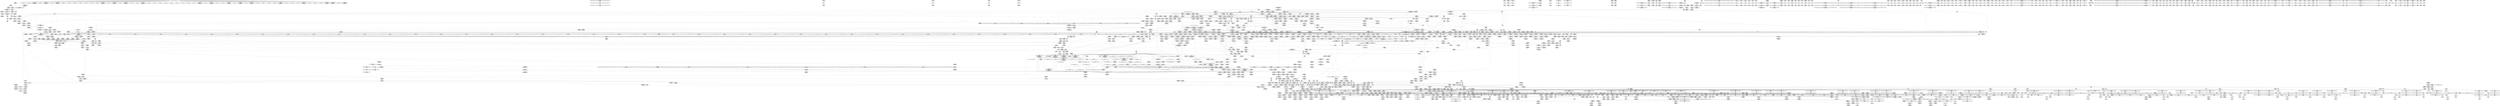 digraph {
	CE0x6c78590 [shape=record,shape=Mrecord,label="{CE0x6c78590|VOIDTB_TE:_CE_6368,6376_|*MultipleSource*|security/tomoyo/util.c,1010|Function::tomoyo_get_mode&Arg::ns::}"]
	CE0x68cea70 [shape=record,shape=Mrecord,label="{CE0x68cea70|tomoyo_get_mode:_arrayidx|security/tomoyo/util.c,981|*SummSource*}"]
	CE0x6a52300 [shape=record,shape=Mrecord,label="{CE0x6a52300|tomoyo_print_ipv4:_max_ip|Function::tomoyo_print_ipv4&Arg::max_ip::|*SummSink*}"]
	CE0x6ab6720 [shape=record,shape=Mrecord,label="{CE0x6ab6720|tomoyo_check_inet_address:_tmp24|security/tomoyo/network.c,520|*SummSource*}"]
	CE0x504a080 [shape=record,shape=Mrecord,label="{CE0x504a080|tomoyo_domain:_tmp7|security/tomoyo/common.h,1205|*SummSink*}"]
	CE0x6930d40 [shape=record,shape=Mrecord,label="{CE0x6930d40|tomoyo_print_ipv6:_tmp1|*SummSink*}"]
	CE0x6a29630 [shape=record,shape=Mrecord,label="{CE0x6a29630|tomoyo_check_inet_address:_tmp16|security/tomoyo/network.c,517}"]
	CE0x5c29a20 [shape=record,shape=Mrecord,label="{CE0x5c29a20|srcu_read_unlock20:_sp|Function::srcu_read_unlock20&Arg::sp::|*SummSink*}"]
	CE0x5abfa10 [shape=record,shape=Mrecord,label="{CE0x5abfa10|tomoyo_inet_entry:_protocol|security/tomoyo/network.c,471}"]
	CE0x82b78b0 [shape=record,shape=Mrecord,label="{CE0x82b78b0|tomoyo_print_ipv6:_tobool|security/tomoyo/network.c,111}"]
	CE0x6dca910 [shape=record,shape=Mrecord,label="{CE0x6dca910|i64*_getelementptr_inbounds_(_19_x_i64_,_19_x_i64_*___llvm_gcov_ctr4846,_i64_0,_i64_16)|*Constant*|*SummSink*}"]
	CE0x6d1cb90 [shape=record,shape=Mrecord,label="{CE0x6d1cb90|i32_(%struct.tomoyo_request_info.524*,_i8*,_...)*_bitcast_(i32_(%struct.tomoyo_request_info*,_i8*,_...)*_tomoyo_supervisor_to_i32_(%struct.tomoyo_request_info.524*,_i8*,_...)*)|*Constant*}"]
	CE0x78556c0 [shape=record,shape=Mrecord,label="{CE0x78556c0|rcu_lock_release21:___here|*SummSink*}"]
	CE0x6da01f0 [shape=record,shape=Mrecord,label="{CE0x6da01f0|tomoyo_audit_net_log:_address|Function::tomoyo_audit_net_log&Arg::address::|*SummSink*}"]
	CE0x68ce8f0 [shape=record,shape=Mrecord,label="{CE0x68ce8f0|tomoyo_get_mode:_conv|security/tomoyo/util.c,982}"]
	CE0x6a8daf0 [shape=record,shape=Mrecord,label="{CE0x6a8daf0|tomoyo_audit_inet_log:_tmp16|security/tomoyo/network.c,389|*SummSource*}"]
	CE0x6b1eed0 [shape=record,shape=Mrecord,label="{CE0x6b1eed0|tomoyo_audit_inet_log:_tobool|security/tomoyo/network.c,384|*SummSink*}"]
	CE0x5a8b770 [shape=record,shape=Mrecord,label="{CE0x5a8b770|tomoyo_audit_net_log:_tmp4|security/tomoyo/network.c,367|*SummSource*}"]
	CE0x4fea460 [shape=record,shape=Mrecord,label="{CE0x4fea460|0:_i8,_array:_GCRE_tomoyo_index2category_constant_39_x_i8_c_00_00_00_00_00_00_00_00_00_00_00_00_00_00_00_00_00_00_00_00_00_00_00_01_01_01_01_01_01_01_01_01_01_01_01_01_01_01_02_,_align_16:_elem_19::|security/tomoyo/util.c,983}"]
	CE0x6ab5f20 [shape=record,shape=Mrecord,label="{CE0x6ab5f20|tomoyo_inet_entry:_cmp|security/tomoyo/network.c,474|*SummSink*}"]
	CE0x82977b0 [shape=record,shape=Mrecord,label="{CE0x82977b0|i64_3|*Constant*|*SummSink*}"]
	CE0x8274400 [shape=record,shape=Mrecord,label="{CE0x8274400|%struct.tomoyo_domain_info*_null|*Constant*|*SummSink*}"]
	CE0x6d46370 [shape=record,shape=Mrecord,label="{CE0x6d46370|tomoyo_check_inet_address:_conv17|security/tomoyo/network.c,528|*SummSink*}"]
	CE0x6ca5a30 [shape=record,shape=Mrecord,label="{CE0x6ca5a30|tomoyo_audit_net_log:_bb|*SummSource*}"]
	CE0x68551c0 [shape=record,shape=Mrecord,label="{CE0x68551c0|tomoyo_check_inet_address:_tmp14|security/tomoyo/network.c,514|*SummSink*}"]
	CE0x4e953b0 [shape=record,shape=Mrecord,label="{CE0x4e953b0|tomoyo_inet_entry:_tmp16|*LoadInst*|security/tomoyo/network.c,476|*SummSource*}"]
	CE0x5d15fe0 [shape=record,shape=Mrecord,label="{CE0x5d15fe0|tomoyo_check_inet_address:_tmp41|security/tomoyo/network.c,532}"]
	CE0x4cd3530 [shape=record,shape=Mrecord,label="{CE0x4cd3530|tomoyo_inet_entry:_tmp20|security/tomoyo/network.c,480|*SummSource*}"]
	CE0x83495c0 [shape=record,shape=Mrecord,label="{CE0x83495c0|tomoyo_get_mode:_tmp18|security/tomoyo/util.c,985|*SummSource*}"]
	CE0x4fead00 [shape=record,shape=Mrecord,label="{CE0x4fead00|tomoyo_get_mode:_tmp8|security/tomoyo/util.c,979|*SummSink*}"]
	CE0x82f7b30 [shape=record,shape=Mrecord,label="{CE0x82f7b30|tomoyo_inet_entry:_tmp9|security/tomoyo/network.c,473|*SummSource*}"]
	CE0x6908f80 [shape=record,shape=Mrecord,label="{CE0x6908f80|tomoyo_check_inet_address:_addr_len|Function::tomoyo_check_inet_address&Arg::addr_len::|*SummSource*}"]
	CE0x59eab20 [shape=record,shape=Mrecord,label="{CE0x59eab20|srcu_read_lock17:_sp|Function::srcu_read_lock17&Arg::sp::|*SummSource*}"]
	CE0x59bb4b0 [shape=record,shape=Mrecord,label="{CE0x59bb4b0|tomoyo_inet_entry:_conv|security/tomoyo/network.c,473}"]
	CE0x5c295c0 [shape=record,shape=Mrecord,label="{CE0x5c295c0|tomoyo_audit_inet_log:_tmp10|security/tomoyo/network.c,385}"]
	CE0x84f4210 [shape=record,shape=Mrecord,label="{CE0x84f4210|i32_9|*Constant*}"]
	CE0x851f210 [shape=record,shape=Mrecord,label="{CE0x851f210|tomoyo_domain:_bb|*SummSink*}"]
	CE0x82fedb0 [shape=record,shape=Mrecord,label="{CE0x82fedb0|i32_1|*Constant*}"]
	CE0x6d144d0 [shape=record,shape=Mrecord,label="{CE0x6d144d0|0:_i8,_array:_GCRE_tomoyo_index2category_constant_39_x_i8_c_00_00_00_00_00_00_00_00_00_00_00_00_00_00_00_00_00_00_00_00_00_00_00_01_01_01_01_01_01_01_01_01_01_01_01_01_01_01_02_,_align_16:_elem_29::|security/tomoyo/util.c,983}"]
	CE0x82c9290 [shape=record,shape=Mrecord,label="{CE0x82c9290|24:_i32*,_32:_i16,_34:_i8,_35:_i8,_36:_i8,_72:_i8,_:_SCMRE_44,45_}"]
	CE0x4e89320 [shape=record,shape=Mrecord,label="{CE0x4e89320|128:_i8*,_1208:_%struct.file*,_:_CMRE_4,5_}"]
	CE0x5a88ed0 [shape=record,shape=Mrecord,label="{CE0x5a88ed0|tomoyo_domain:_land.lhs.true2|*SummSink*}"]
	CE0x5c29740 [shape=record,shape=Mrecord,label="{CE0x5c29740|tomoyo_audit_inet_log:_tmp9|security/tomoyo/network.c,385|*SummSource*}"]
	CE0x5acd730 [shape=record,shape=Mrecord,label="{CE0x5acd730|tomoyo_check_inet_address:_address|Function::tomoyo_check_inet_address&Arg::address::|*SummSink*}"]
	CE0x5a12980 [shape=record,shape=Mrecord,label="{CE0x5a12980|i64*_getelementptr_inbounds_(_5_x_i64_,_5_x_i64_*___llvm_gcov_ctr32134,_i64_0,_i64_0)|*Constant*}"]
	CE0x4d7fa00 [shape=record,shape=Mrecord,label="{CE0x4d7fa00|tomoyo_domain:_tmp15|security/tomoyo/common.h,1205|*SummSource*}"]
	CE0x5d547d0 [shape=record,shape=Mrecord,label="{CE0x5d547d0|0:_i8,_array:_GCRE_tomoyo_index2category_constant_39_x_i8_c_00_00_00_00_00_00_00_00_00_00_00_00_00_00_00_00_00_00_00_00_00_00_00_01_01_01_01_01_01_01_01_01_01_01_01_01_01_01_02_,_align_16:_elem_32::|security/tomoyo/util.c,983}"]
	CE0x83c14a0 [shape=record,shape=Mrecord,label="{CE0x83c14a0|tomoyo_inet_entry:_if.end|*SummSource*}"]
	CE0x698aab0 [shape=record,shape=Mrecord,label="{CE0x698aab0|tomoyo_check_inet_address:_cmp|security/tomoyo/network.c,509}"]
	CE0x6b1f4a0 [shape=record,shape=Mrecord,label="{CE0x6b1f4a0|tomoyo_read_unlock19:_tmp1|*SummSink*}"]
	CE0x6d1c7e0 [shape=record,shape=Mrecord,label="{CE0x6d1c7e0|tomoyo_audit_net_log:_call|security/tomoyo/network.c,366}"]
	CE0x5a41ac0 [shape=record,shape=Mrecord,label="{CE0x5a41ac0|tomoyo_domain:_tmp12|security/tomoyo/common.h,1205|*SummSource*}"]
	CE0x5bd1880 [shape=record,shape=Mrecord,label="{CE0x5bd1880|GLOBAL:_tomoyo_domain|*Constant*}"]
	CE0x5c5e810 [shape=record,shape=Mrecord,label="{CE0x5c5e810|tomoyo_check_inet_address:_tmp35|security/tomoyo/network.c,528|*SummSource*}"]
	CE0x82b7b50 [shape=record,shape=Mrecord,label="{CE0x82b7b50|tomoyo_inet_entry:_call|security/tomoyo/network.c,468}"]
	CE0x8474850 [shape=record,shape=Mrecord,label="{CE0x8474850|tomoyo_check_inet_address:_sw.default|*SummSink*}"]
	CE0x69267e0 [shape=record,shape=Mrecord,label="{CE0x69267e0|i64*_getelementptr_inbounds_(_2_x_i64_,_2_x_i64_*___llvm_gcov_ctr53148,_i64_0,_i64_1)|*Constant*|*SummSink*}"]
	CE0x6d2d3c0 [shape=record,shape=Mrecord,label="{CE0x6d2d3c0|tomoyo_check_inet_address:_port|Function::tomoyo_check_inet_address&Arg::port::}"]
	CE0x69053b0 [shape=record,shape=Mrecord,label="{CE0x69053b0|tomoyo_inet_entry:_operation7|security/tomoyo/network.c,477|*SummSink*}"]
	CE0x854e180 [shape=record,shape=Mrecord,label="{CE0x854e180|_call_void_rcu_lock_acquire18(%struct.lockdep_map*_%dep_map)_#9,_!dbg_!38906|include/linux/srcu.h,222|*SummSource*}"]
	CE0x5cb5e40 [shape=record,shape=Mrecord,label="{CE0x5cb5e40|tomoyo_audit_inet_log:_bb|*SummSink*}"]
	CE0x855fcf0 [shape=record,shape=Mrecord,label="{CE0x855fcf0|__llvm_gcov_indirect_counter_increment10:_entry}"]
	CE0x5b62110 [shape=record,shape=Mrecord,label="{CE0x5b62110|tomoyo_inet_entry:_error.0|*SummSink*}"]
	CE0x81f6130 [shape=record,shape=Mrecord,label="{CE0x81f6130|get_current:_tmp4|./arch/x86/include/asm/current.h,14|*SummSource*}"]
	CE0x6930ff0 [shape=record,shape=Mrecord,label="{CE0x6930ff0|i8*_getelementptr_inbounds_(_25_x_i8_,_25_x_i8_*_.str12,_i32_0,_i32_0)|*Constant*|*SummSource*}"]
	CE0x69f7c00 [shape=record,shape=Mrecord,label="{CE0x69f7c00|i64*_getelementptr_inbounds_(_2_x_i64_,_2_x_i64_*___llvm_gcov_ctr4434,_i64_0,_i64_1)|*Constant*}"]
	CE0x5bb0730 [shape=record,shape=Mrecord,label="{CE0x5bb0730|tomoyo_audit_net_log:_arrayidx2|security/tomoyo/network.c,368}"]
	CE0x7840e20 [shape=record,shape=Mrecord,label="{CE0x7840e20|tomoyo_get_mode:_tmp13|security/tomoyo/util.c,982}"]
	CE0x6a2fd70 [shape=record,shape=Mrecord,label="{CE0x6a2fd70|tomoyo_print_ipv4:_min_ip|Function::tomoyo_print_ipv4&Arg::min_ip::|*SummSink*}"]
	CE0x6d3b780 [shape=record,shape=Mrecord,label="{CE0x6d3b780|_ret_i16_%conv3,_!dbg_!38911|include/uapi/linux/swab.h,53|*SummSource*}"]
	CE0x82fd710 [shape=record,shape=Mrecord,label="{CE0x82fd710|i64*_getelementptr_inbounds_(_11_x_i64_,_11_x_i64_*___llvm_gcov_ctr54147,_i64_0,_i64_8)|*Constant*|*SummSource*}"]
	CE0x5c369e0 [shape=record,shape=Mrecord,label="{CE0x5c369e0|srcu_read_lock17:_tmp3|*SummSource*}"]
	CE0x84fb920 [shape=record,shape=Mrecord,label="{CE0x84fb920|i64_5|*Constant*|*SummSource*}"]
	CE0x8274950 [shape=record,shape=Mrecord,label="{CE0x8274950|i64*_getelementptr_inbounds_(_5_x_i64_,_5_x_i64_*___llvm_gcov_ctr32134,_i64_0,_i64_3)|*Constant*|*SummSource*}"]
	CE0x4e95060 [shape=record,shape=Mrecord,label="{CE0x4e95060|i32_3|*Constant*}"]
	CE0x5c40e50 [shape=record,shape=Mrecord,label="{CE0x5c40e50|tomoyo_audit_inet_log:_tmp6|security/tomoyo/network.c,384}"]
	CE0x6a188e0 [shape=record,shape=Mrecord,label="{CE0x6a188e0|GLOBAL:___llvm_gcov_ctr54147|Global_var:__llvm_gcov_ctr54147}"]
	CE0x6a29950 [shape=record,shape=Mrecord,label="{CE0x6a29950|tomoyo_check_inet_address:_tmp16|security/tomoyo/network.c,517|*SummSink*}"]
	CE0x82107b0 [shape=record,shape=Mrecord,label="{CE0x82107b0|tomoyo_inet_entry:_tmp11|security/tomoyo/network.c,473}"]
	CE0x855c140 [shape=record,shape=Mrecord,label="{CE0x855c140|tomoyo_domain:_tmp9|security/tomoyo/common.h,1205}"]
	CE0x6922870 [shape=record,shape=Mrecord,label="{CE0x6922870|tomoyo_audit_net_log:_r|Function::tomoyo_audit_net_log&Arg::r::|*SummSource*}"]
	CE0x5b06f90 [shape=record,shape=Mrecord,label="{CE0x5b06f90|tomoyo_inet_entry:_cmp28|security/tomoyo/network.c,484|*SummSource*}"]
	CE0x6c6d0e0 [shape=record,shape=Mrecord,label="{CE0x6c6d0e0|GLOBAL:_lock_acquire|*Constant*}"]
	CE0x6a0faa0 [shape=record,shape=Mrecord,label="{CE0x6a0faa0|tomoyo_check_inet_address:_tmp6|security/tomoyo/network.c,509|*SummSource*}"]
	CE0x6cf4b10 [shape=record,shape=Mrecord,label="{CE0x6cf4b10|0:_i8,_array:_GCRE_tomoyo_index2category_constant_39_x_i8_c_00_00_00_00_00_00_00_00_00_00_00_00_00_00_00_00_00_00_00_00_00_00_00_01_01_01_01_01_01_01_01_01_01_01_01_01_01_01_02_,_align_16:_elem_22::|security/tomoyo/util.c,983}"]
	CE0x6d6f270 [shape=record,shape=Mrecord,label="{CE0x6d6f270|tomoyo_init_request_info:_profile2|security/tomoyo/util.c,1007}"]
	CE0x6989530 [shape=record,shape=Mrecord,label="{CE0x6989530|GLOBAL:_tomoyo_profile|*Constant*|*SummSource*}"]
	CE0x5b89990 [shape=record,shape=Mrecord,label="{CE0x5b89990|i64*_getelementptr_inbounds_(_12_x_i64_,_12_x_i64_*___llvm_gcov_ctr31133,_i64_0,_i64_6)|*Constant*|*SummSource*}"]
	CE0x68bea10 [shape=record,shape=Mrecord,label="{CE0x68bea10|GLOBAL:_tomoyo_socket_keyword|Global_var:tomoyo_socket_keyword|*SummSource*}"]
	CE0x6be40b0 [shape=record,shape=Mrecord,label="{CE0x6be40b0|tomoyo_audit_inet_log:_sub|security/tomoyo/network.c,390}"]
	CE0x5b51780 [shape=record,shape=Mrecord,label="{CE0x5b51780|i32_45|*Constant*|*SummSource*}"]
	CE0x5cb7300 [shape=record,shape=Mrecord,label="{CE0x5cb7300|rcu_lock_release21:_tmp1|*SummSource*}"]
	CE0x6cbf7d0 [shape=record,shape=Mrecord,label="{CE0x6cbf7d0|tomoyo_check_inet_address:_conv13|security/tomoyo/network.c,527|*SummSink*}"]
	CE0x6cf4860 [shape=record,shape=Mrecord,label="{CE0x6cf4860|0:_i8,_array:_GCRE_tomoyo_index2category_constant_39_x_i8_c_00_00_00_00_00_00_00_00_00_00_00_00_00_00_00_00_00_00_00_00_00_00_00_01_01_01_01_01_01_01_01_01_01_01_01_01_01_01_02_,_align_16:_elem_21::|security/tomoyo/util.c,983}"]
	CE0x5049830 [shape=record,shape=Mrecord,label="{CE0x5049830|_ret_void,_!dbg_!38907|include/linux/srcu.h,238|*SummSink*}"]
	CE0x5bd1b80 [shape=record,shape=Mrecord,label="{CE0x5bd1b80|GLOBAL:_tomoyo_read_unlock19|*Constant*|*SummSink*}"]
	CE0x5a8bbf0 [shape=record,shape=Mrecord,label="{CE0x5a8bbf0|tomoyo_audit_net_log:_tmp4|security/tomoyo/network.c,367|*SummSink*}"]
	CE0x83acb60 [shape=record,shape=Mrecord,label="{CE0x83acb60|tomoyo_check_inet_address:_arraydecay|security/tomoyo/network.c,513|*SummSource*}"]
	CE0x4e84280 [shape=record,shape=Mrecord,label="{CE0x4e84280|24:_i32*,_32:_i16,_34:_i8,_35:_i8,_36:_i8,_72:_i8,_:_SCMRE_58,59_}"]
	CE0x6bf48a0 [shape=record,shape=Mrecord,label="{CE0x6bf48a0|i32_1205|*Constant*}"]
	CE0x6956620 [shape=record,shape=Mrecord,label="{CE0x6956620|i64*_null|*Constant*|*SummSource*}"]
	CE0x5b10ec0 [shape=record,shape=Mrecord,label="{CE0x5b10ec0|tomoyo_print_ipv6:_tobool|security/tomoyo/network.c,111|*SummSource*}"]
	CE0x4ea47c0 [shape=record,shape=Mrecord,label="{CE0x4ea47c0|tomoyo_inet_entry:_conv23|security/tomoyo/network.c,480|*SummSink*}"]
	CE0x6b7e380 [shape=record,shape=Mrecord,label="{CE0x6b7e380|tomoyo_inet_entry:_arrayidx|security/tomoyo/network.c,471|*SummSource*}"]
	CE0x6b1ed00 [shape=record,shape=Mrecord,label="{CE0x6b1ed00|tomoyo_audit_inet_log:_tobool|security/tomoyo/network.c,384}"]
	CE0x8308c00 [shape=record,shape=Mrecord,label="{CE0x8308c00|tomoyo_get_mode:_config7|security/tomoyo/util.c,983}"]
	CE0x6e27ae0 [shape=record,shape=Mrecord,label="{CE0x6e27ae0|_ret_i32_%error.0,_!dbg_!38961|security/tomoyo/network.c,488}"]
	CE0x83cdd00 [shape=record,shape=Mrecord,label="{CE0x83cdd00|0:_i8,_1:_i8,_8:_i16,_16:_i32*,_24:_i8,_:_CMR_16,24_|*MultipleSource*|Function::tomoyo_check_inet_address&Arg::address::|security/tomoyo/network.c,505}"]
	CE0x694e9f0 [shape=record,shape=Mrecord,label="{CE0x694e9f0|_ret_void,_!dbg_!38912|security/tomoyo/network.c,112|*SummSource*}"]
	CE0x8506e70 [shape=record,shape=Mrecord,label="{CE0x8506e70|rcu_lock_release21:_tmp}"]
	CE0x6cb7300 [shape=record,shape=Mrecord,label="{CE0x6cb7300|tomoyo_audit_net_log:_tmp|*SummSource*}"]
	CE0x5a88310 [shape=record,shape=Mrecord,label="{CE0x5a88310|tomoyo_audit_net_log:_tmp3}"]
	CE0x4e1f690 [shape=record,shape=Mrecord,label="{CE0x4e1f690|i32_128|*Constant*|*SummSource*}"]
	CE0x6bf9920 [shape=record,shape=Mrecord,label="{CE0x6bf9920|tomoyo_check_inet_address:_tmp22|security/tomoyo/network.c,519|*SummSource*}"]
	CE0x5b32d80 [shape=record,shape=Mrecord,label="{CE0x5b32d80|__fswab16:_bb}"]
	CE0x8241590 [shape=record,shape=Mrecord,label="{CE0x8241590|i32_(%struct.tomoyo_request_info.524*,_%struct.tomoyo_domain_info*,_i8)*_bitcast_(i32_(%struct.tomoyo_request_info*,_%struct.tomoyo_domain_info*,_i8)*_tomoyo_init_request_info_to_i32_(%struct.tomoyo_request_info.524*,_%struct.tomoyo_domain_info*,_i8)*)|*Constant*}"]
	CE0x6d1c230 [shape=record,shape=Mrecord,label="{CE0x6d1c230|tomoyo_audit_net_log:_tmp5|security/tomoyo/network.c,368|*SummSink*}"]
	CE0x5b27510 [shape=record,shape=Mrecord,label="{CE0x5b27510|tomoyo_audit_net_log:_idxprom1|security/tomoyo/network.c,368|*SummSink*}"]
	CE0x5a78b80 [shape=record,shape=Mrecord,label="{CE0x5a78b80|tomoyo_read_lock16:_tmp|*SummSink*}"]
	CE0x5accfb0 [shape=record,shape=Mrecord,label="{CE0x5accfb0|i64*_getelementptr_inbounds_(_11_x_i64_,_11_x_i64_*___llvm_gcov_ctr5229,_i64_0,_i64_5)|*Constant*}"]
	CE0x4ce4060 [shape=record,shape=Mrecord,label="{CE0x4ce4060|tomoyo_domain:_land.lhs.true2}"]
	CE0x5992670 [shape=record,shape=Mrecord,label="{CE0x5992670|tomoyo_check_inet_address:_if.then16|*SummSource*}"]
	CE0x82c8d30 [shape=record,shape=Mrecord,label="{CE0x82c8d30|i64*_getelementptr_inbounds_(_11_x_i64_,_11_x_i64_*___llvm_gcov_ctr54147,_i64_0,_i64_1)|*Constant*|*SummSink*}"]
	CE0x81ecfc0 [shape=record,shape=Mrecord,label="{CE0x81ecfc0|i64*_getelementptr_inbounds_(_19_x_i64_,_19_x_i64_*___llvm_gcov_ctr4846,_i64_0,_i64_11)|*Constant*|*SummSource*}"]
	CE0x6cbdae0 [shape=record,shape=Mrecord,label="{CE0x6cbdae0|GLOBAL:_current_task|Global_var:current_task|*SummSink*}"]
	CE0x5a2e030 [shape=record,shape=Mrecord,label="{CE0x5a2e030|__fswab16:_conv1|include/uapi/linux/swab.h,53|*SummSource*}"]
	CE0x5bb0430 [shape=record,shape=Mrecord,label="{CE0x5bb0430|GLOBAL:_tomoyo_socket_keyword|Global_var:tomoyo_socket_keyword|*SummSink*}"]
	CE0x6a8d640 [shape=record,shape=Mrecord,label="{CE0x6a8d640|tomoyo_audit_inet_log:_tmp16|security/tomoyo/network.c,389|*SummSink*}"]
	CE0x6d1cdf0 [shape=record,shape=Mrecord,label="{CE0x6d1cdf0|i32_(%struct.tomoyo_request_info.524*,_i8*,_...)*_bitcast_(i32_(%struct.tomoyo_request_info*,_i8*,_...)*_tomoyo_supervisor_to_i32_(%struct.tomoyo_request_info.524*,_i8*,_...)*)|*Constant*|*SummSink*}"]
	CE0x832dce0 [shape=record,shape=Mrecord,label="{CE0x832dce0|tomoyo_check_inet_address:_skip|*SummSink*}"]
	CE0x4dbfb50 [shape=record,shape=Mrecord,label="{CE0x4dbfb50|i64*_getelementptr_inbounds_(_11_x_i64_,_11_x_i64_*___llvm_gcov_ctr54147,_i64_0,_i64_9)|*Constant*}"]
	CE0x6bb0e70 [shape=record,shape=Mrecord,label="{CE0x6bb0e70|tomoyo_audit_inet_log:_arraydecay6|security/tomoyo/network.c,390}"]
	CE0x5bd1e20 [shape=record,shape=Mrecord,label="{CE0x5bd1e20|tomoyo_read_unlock19:_entry|*SummSource*}"]
	CE0x856d360 [shape=record,shape=Mrecord,label="{CE0x856d360|tomoyo_check_inet_address:_tmp2|*LoadInst*|security/tomoyo/network.c,507|*SummSink*}"]
	CE0x8297900 [shape=record,shape=Mrecord,label="{CE0x8297900|tomoyo_inet_entry:_tmp10|security/tomoyo/network.c,473|*SummSink*}"]
	CE0x5a12f10 [shape=record,shape=Mrecord,label="{CE0x5a12f10|i64*_getelementptr_inbounds_(_19_x_i64_,_19_x_i64_*___llvm_gcov_ctr4846,_i64_0,_i64_0)|*Constant*|*SummSource*}"]
	CE0x5abc4f0 [shape=record,shape=Mrecord,label="{CE0x5abc4f0|tomoyo_check_inet_address:_address|Function::tomoyo_check_inet_address&Arg::address::}"]
	CE0x6dca8a0 [shape=record,shape=Mrecord,label="{CE0x6dca8a0|i64*_getelementptr_inbounds_(_19_x_i64_,_19_x_i64_*___llvm_gcov_ctr4846,_i64_0,_i64_16)|*Constant*|*SummSource*}"]
	CE0x5b07630 [shape=record,shape=Mrecord,label="{CE0x5b07630|i64_8|*Constant*}"]
	CE0x832af50 [shape=record,shape=Mrecord,label="{CE0x832af50|24:_i32*,_32:_i16,_34:_i8,_35:_i8,_36:_i8,_72:_i8,_:_SCMRE_50,51_}"]
	CE0x8274820 [shape=record,shape=Mrecord,label="{CE0x8274820|i64*_getelementptr_inbounds_(_5_x_i64_,_5_x_i64_*___llvm_gcov_ctr32134,_i64_0,_i64_3)|*Constant*}"]
	CE0x854b650 [shape=record,shape=Mrecord,label="{CE0x854b650|i64*_getelementptr_inbounds_(_11_x_i64_,_11_x_i64_*___llvm_gcov_ctr54147,_i64_0,_i64_10)|*Constant*}"]
	CE0x4e8b570 [shape=record,shape=Mrecord,label="{CE0x4e8b570|i8_5|*Constant*|*SummSink*}"]
	CE0x5c60f90 [shape=record,shape=Mrecord,label="{CE0x5c60f90|tomoyo_inet_entry:_tmp31|security/tomoyo/network.c,488}"]
	CE0x4d5b380 [shape=record,shape=Mrecord,label="{CE0x4d5b380|i64*_getelementptr_inbounds_(_12_x_i64_,_12_x_i64_*___llvm_gcov_ctr31133,_i64_0,_i64_11)|*Constant*|*SummSource*}"]
	CE0x4d4b300 [shape=record,shape=Mrecord,label="{CE0x4d4b300|tomoyo_print_ipv4:_cmp|security/tomoyo/network.c,93|*SummSource*}"]
	CE0x6d35fb0 [shape=record,shape=Mrecord,label="{CE0x6d35fb0|i64*_getelementptr_inbounds_(_19_x_i64_,_19_x_i64_*___llvm_gcov_ctr4846,_i64_0,_i64_15)|*Constant*|*SummSink*}"]
	CE0x5991c70 [shape=record,shape=Mrecord,label="{CE0x5991c70|tomoyo_read_lock16:_entry}"]
	CE0x68f0010 [shape=record,shape=Mrecord,label="{CE0x68f0010|tomoyo_inet_entry:_if.then|*SummSource*}"]
	CE0x694ee90 [shape=record,shape=Mrecord,label="{CE0x694ee90|tomoyo_audit_inet_log:_tmp13|security/tomoyo/network.c,388}"]
	CE0x5d46290 [shape=record,shape=Mrecord,label="{CE0x5d46290|__fswab16:_shl|include/uapi/linux/swab.h,53}"]
	CE0x694f120 [shape=record,shape=Mrecord,label="{CE0x694f120|tomoyo_audit_inet_log:_tmp13|security/tomoyo/network.c,388|*SummSink*}"]
	CE0x68aa110 [shape=record,shape=Mrecord,label="{CE0x68aa110|srcu_read_lock17:_tmp1}"]
	CE0x8287050 [shape=record,shape=Mrecord,label="{CE0x8287050|get_current:_tmp4|./arch/x86/include/asm/current.h,14}"]
	CE0x83da2b0 [shape=record,shape=Mrecord,label="{CE0x83da2b0|tomoyo_inet_entry:_param_type|security/tomoyo/network.c,475}"]
	CE0x4d4ada0 [shape=record,shape=Mrecord,label="{CE0x4d4ada0|tomoyo_domain:_tobool1|security/tomoyo/common.h,1205}"]
	CE0x68cd990 [shape=record,shape=Mrecord,label="{CE0x68cd990|tomoyo_get_mode:_tobool|security/tomoyo/util.c,978|*SummSource*}"]
	CE0x8241250 [shape=record,shape=Mrecord,label="{CE0x8241250|GLOBAL:___llvm_gcov_ctr5229|Global_var:__llvm_gcov_ctr5229|*SummSink*}"]
	CE0x6ccd2d0 [shape=record,shape=Mrecord,label="{CE0x6ccd2d0|tomoyo_check_inet_address:_tmp30|security/tomoyo/network.c,527|*SummSource*}"]
	CE0x5c89fe0 [shape=record,shape=Mrecord,label="{CE0x5c89fe0|tomoyo_check_inet_address:_tmp3|security/tomoyo/network.c,509}"]
	CE0x5b3be30 [shape=record,shape=Mrecord,label="{CE0x5b3be30|_call_void_mcount()_#3}"]
	CE0x695fde0 [shape=record,shape=Mrecord,label="{CE0x695fde0|tomoyo_get_mode:_idxprom|security/tomoyo/util.c,981}"]
	CE0x4f756d0 [shape=record,shape=Mrecord,label="{CE0x4f756d0|tomoyo_get_mode:_ns|Function::tomoyo_get_mode&Arg::ns::|*SummSource*}"]
	CE0x84fdae0 [shape=record,shape=Mrecord,label="{CE0x84fdae0|i64*_getelementptr_inbounds_(_12_x_i64_,_12_x_i64_*___llvm_gcov_ctr31133,_i64_0,_i64_10)|*Constant*|*SummSource*}"]
	CE0x5bc32e0 [shape=record,shape=Mrecord,label="{CE0x5bc32e0|_call_void_tomoyo_read_unlock19(i32_%call)_#9,_!dbg_!38960|security/tomoyo/network.c,486|*SummSink*}"]
	CE0x82eb9c0 [shape=record,shape=Mrecord,label="{CE0x82eb9c0|tomoyo_inet_entry:_r|security/tomoyo/network.c, 469|*SummSource*}"]
	CE0x59f9850 [shape=record,shape=Mrecord,label="{CE0x59f9850|_call_void_rcu_lock_release21(%struct.lockdep_map*_%dep_map)_#9,_!dbg_!38905|include/linux/srcu.h,236}"]
	CE0x6e4f410 [shape=record,shape=Mrecord,label="{CE0x6e4f410|tomoyo_check_inet_address:_tmp40|security/tomoyo/network.c,532|*SummSink*}"]
	CE0x82bb720 [shape=record,shape=Mrecord,label="{CE0x82bb720|tomoyo_inet_entry:_call3|security/tomoyo/network.c,473}"]
	CE0x5b05410 [shape=record,shape=Mrecord,label="{CE0x5b05410|tomoyo_get_mode:_cmp|security/tomoyo/util.c,982|*SummSink*}"]
	CE0x5b892b0 [shape=record,shape=Mrecord,label="{CE0x5b892b0|i64*_getelementptr_inbounds_(_2_x_i64_,_2_x_i64_*___llvm_gcov_ctr2253,_i64_0,_i64_0)|*Constant*}"]
	CE0x4d9e140 [shape=record,shape=Mrecord,label="{CE0x4d9e140|tomoyo_domain:_security|security/tomoyo/common.h,1205|*SummSource*}"]
	CE0x84f4500 [shape=record,shape=Mrecord,label="{CE0x84f4500|i32_0|*Constant*}"]
	CE0x68cd0e0 [shape=record,shape=Mrecord,label="{CE0x68cd0e0|tomoyo_print_ipv6:_tmp3|*SummSink*}"]
	CE0x6b66420 [shape=record,shape=Mrecord,label="{CE0x6b66420|__fswab16:_bb|*SummSink*}"]
	CE0x4d13490 [shape=record,shape=Mrecord,label="{CE0x4d13490|GLOBAL:___llvm_gcov_ctr31133|Global_var:__llvm_gcov_ctr31133|*SummSource*}"]
	CE0x83cf0d0 [shape=record,shape=Mrecord,label="{CE0x83cf0d0|tomoyo_init_request_info:_r|Function::tomoyo_init_request_info&Arg::r::|*SummSink*}"]
	CE0x598c2a0 [shape=record,shape=Mrecord,label="{CE0x598c2a0|tomoyo_inet_entry:_tmp16|*LoadInst*|security/tomoyo/network.c,476}"]
	CE0x67ab7e0 [shape=record,shape=Mrecord,label="{CE0x67ab7e0|i64*_getelementptr_inbounds_(_4_x_i64_,_4_x_i64_*___llvm_gcov_ctr4731,_i64_0,_i64_0)|*Constant*|*SummSink*}"]
	CE0x69824c0 [shape=record,shape=Mrecord,label="{CE0x69824c0|tomoyo_domain:_tmp13|security/tomoyo/common.h,1205}"]
	CE0x5ce57a0 [shape=record,shape=Mrecord,label="{CE0x5ce57a0|tomoyo_init_request_info:_bb|*SummSink*}"]
	CE0x4d1ca00 [shape=record,shape=Mrecord,label="{CE0x4d1ca00|tomoyo_domain:_if.then|*SummSink*}"]
	CE0x4f0b830 [shape=record,shape=Mrecord,label="{CE0x4f0b830|tomoyo_inet_entry:_inet|security/tomoyo/network.c,478|*SummSource*}"]
	CE0x6df3e30 [shape=record,shape=Mrecord,label="{CE0x6df3e30|GLOBAL:_tomoyo_inet_entry|*Constant*|*SummSink*}"]
	CE0x828a060 [shape=record,shape=Mrecord,label="{CE0x828a060|tomoyo_audit_inet_log:_arraydecay16|security/tomoyo/network.c,393|*SummSink*}"]
	CE0x6d6ef50 [shape=record,shape=Mrecord,label="{CE0x6d6ef50|i32_4|*Constant*}"]
	CE0x68abba0 [shape=record,shape=Mrecord,label="{CE0x68abba0|i64*_null|*Constant*}"]
	CE0x83da320 [shape=record,shape=Mrecord,label="{CE0x83da320|i32_5|*Constant*|*SummSource*}"]
	CE0x6a1e9b0 [shape=record,shape=Mrecord,label="{CE0x6a1e9b0|tomoyo_domain:_tmp6|security/tomoyo/common.h,1205|*SummSink*}"]
	CE0x6d4c690 [shape=record,shape=Mrecord,label="{CE0x6d4c690|tomoyo_audit_inet_log:_call11|security/tomoyo/network.c,390|*SummSource*}"]
	CE0x821e710 [shape=record,shape=Mrecord,label="{CE0x821e710|24:_i32*,_32:_i16,_34:_i8,_35:_i8,_36:_i8,_72:_i8,_:_SCMRE_0,8_|*MultipleSource*|security/tomoyo/network.c, 469|security/tomoyo/network.c,469|Function::tomoyo_init_request_info&Arg::r::|security/tomoyo/network.c,475}"]
	CE0x81c9ff0 [shape=record,shape=Mrecord,label="{CE0x81c9ff0|tomoyo_inet_entry:_bb}"]
	CE0x6b4bd70 [shape=record,shape=Mrecord,label="{CE0x6b4bd70|tomoyo_domain:_entry|*SummSource*}"]
	CE0x5bf69a0 [shape=record,shape=Mrecord,label="{CE0x5bf69a0|_call_void_tomoyo_print_ipv6(i8*_%arraydecay,_i32_128,_%struct.in6_addr*_%tmp11,_%struct.in6_addr*_%tmp12)_#9,_!dbg_!38918|security/tomoyo/network.c,385|*SummSource*}"]
	CE0x4ed8130 [shape=record,shape=Mrecord,label="{CE0x4ed8130|128:_i8*,_1208:_%struct.file*,_:_CMRE_46,47_}"]
	CE0x6888d00 [shape=record,shape=Mrecord,label="{CE0x6888d00|GLOBAL:_tomoyo_policy_loaded|Global_var:tomoyo_policy_loaded}"]
	CE0x5a9bda0 [shape=record,shape=Mrecord,label="{CE0x5a9bda0|tomoyo_inet_entry:_tmp4|*LoadInst*|security/tomoyo/network.c,471|*SummSink*}"]
	CE0x6a28fe0 [shape=record,shape=Mrecord,label="{CE0x6a28fe0|__llvm_gcov_indirect_counter_increment10:_tmp3}"]
	CE0x83c9660 [shape=record,shape=Mrecord,label="{CE0x83c9660|tomoyo_inet_entry:_tmp|*SummSink*}"]
	CE0x5b106f0 [shape=record,shape=Mrecord,label="{CE0x5b106f0|tomoyo_print_ipv6:_call|security/tomoyo/network.c,111|*SummSink*}"]
	CE0x598c230 [shape=record,shape=Mrecord,label="{CE0x598c230|tomoyo_inet_entry:_inet_network|security/tomoyo/network.c,476}"]
	CE0x6d1cca0 [shape=record,shape=Mrecord,label="{CE0x6d1cca0|i32_(%struct.tomoyo_request_info.524*,_i8*,_...)*_bitcast_(i32_(%struct.tomoyo_request_info*,_i8*,_...)*_tomoyo_supervisor_to_i32_(%struct.tomoyo_request_info.524*,_i8*,_...)*)|*Constant*|*SummSource*}"]
	CE0x4d26980 [shape=record,shape=Mrecord,label="{CE0x4d26980|_call_void_mcount()_#3|*SummSource*}"]
	CE0x69b1030 [shape=record,shape=Mrecord,label="{CE0x69b1030|GLOBAL:_tomoyo_read_lock16|*Constant*|*SummSink*}"]
	CE0x5c60d80 [shape=record,shape=Mrecord,label="{CE0x5c60d80|tomoyo_read_unlock19:_idx|Function::tomoyo_read_unlock19&Arg::idx::|*SummSource*}"]
	CE0x4d13a10 [shape=record,shape=Mrecord,label="{CE0x4d13a10|tomoyo_domain:_tmp11|security/tomoyo/common.h,1205|*SummSource*}"]
	CE0x5d45ad0 [shape=record,shape=Mrecord,label="{CE0x5d45ad0|i32_255|*Constant*}"]
	CE0x59cfee0 [shape=record,shape=Mrecord,label="{CE0x59cfee0|tomoyo_inet_entry:_tmp2|security/tomoyo/network.c,469}"]
	CE0x6b8e1f0 [shape=record,shape=Mrecord,label="{CE0x6b8e1f0|tomoyo_check_inet_address:_tmp19|security/tomoyo/network.c,518|*SummSource*}"]
	CE0x505eed0 [shape=record,shape=Mrecord,label="{CE0x505eed0|GLOBAL:_tomoyo_domain.__warned|Global_var:tomoyo_domain.__warned|*SummSink*}"]
	CE0x68780e0 [shape=record,shape=Mrecord,label="{CE0x68780e0|_call_void_mcount()_#3|*SummSource*}"]
	CE0x4f0bc10 [shape=record,shape=Mrecord,label="{CE0x4f0bc10|tomoyo_inet_entry:_operation10|security/tomoyo/network.c,477|*SummSource*}"]
	CE0x5b10cc0 [shape=record,shape=Mrecord,label="{CE0x5b10cc0|GLOBAL:_tomoyo_profile|*Constant*}"]
	CE0x6b808e0 [shape=record,shape=Mrecord,label="{CE0x6b808e0|__fswab16:_conv|include/uapi/linux/swab.h,53}"]
	CE0x6ccddd0 [shape=record,shape=Mrecord,label="{CE0x6ccddd0|tomoyo_check_inet_address:_tmp32|security/tomoyo/network.c,527|*SummSource*}"]
	CE0x854ac50 [shape=record,shape=Mrecord,label="{CE0x854ac50|tomoyo_domain:_tmp19|security/tomoyo/common.h,1205|*SummSource*}"]
	CE0x81ecd30 [shape=record,shape=Mrecord,label="{CE0x81ecd30|i64*_getelementptr_inbounds_(_19_x_i64_,_19_x_i64_*___llvm_gcov_ctr4846,_i64_0,_i64_11)|*Constant*}"]
	CE0x4ccdd10 [shape=record,shape=Mrecord,label="{CE0x4ccdd10|i32_4|*Constant*}"]
	CE0x5b105c0 [shape=record,shape=Mrecord,label="{CE0x5b105c0|tomoyo_print_ipv6:_call|security/tomoyo/network.c,111|*SummSource*}"]
	CE0x4edd8f0 [shape=record,shape=Mrecord,label="{CE0x4edd8f0|128:_i8*,_1208:_%struct.file*,_:_CMRE_88,89_|*MultipleSource*|security/tomoyo/common.h,1205|security/tomoyo/common.h,1205}"]
	CE0x5004ad0 [shape=record,shape=Mrecord,label="{CE0x5004ad0|tomoyo_inet_entry:_tmp17|*LoadInst*|security/tomoyo/network.c,477|*SummSink*}"]
	CE0x5b5b090 [shape=record,shape=Mrecord,label="{CE0x5b5b090|tomoyo_inet_entry:_error.0}"]
	CE0x68c0fd0 [shape=record,shape=Mrecord,label="{CE0x68c0fd0|srcu_read_lock17:_bb|*SummSource*}"]
	CE0x6d1c3b0 [shape=record,shape=Mrecord,label="{CE0x6d1c3b0|i8*_getelementptr_inbounds_(_21_x_i8_,_21_x_i8_*_.str9,_i32_0,_i32_0)|*Constant*}"]
	CE0x67abf90 [shape=record,shape=Mrecord,label="{CE0x67abf90|COLLAPSED:_GCMRE___llvm_gcov_ctr53148_internal_global_2_x_i64_zeroinitializer:_elem_0:default:}"]
	CE0x6b36740 [shape=record,shape=Mrecord,label="{CE0x6b36740|_ret_void|*SummSink*}"]
	CE0x6c2b620 [shape=record,shape=Mrecord,label="{CE0x6c2b620|tomoyo_check_inet_address:_tmp8|security/tomoyo/network.c,510|*SummSink*}"]
	CE0x5abf770 [shape=record,shape=Mrecord,label="{CE0x5abf770|tomoyo_read_lock16:_tmp1|*SummSource*}"]
	CE0x6a0fc00 [shape=record,shape=Mrecord,label="{CE0x6a0fc00|tomoyo_check_inet_address:_tmp6|security/tomoyo/network.c,509|*SummSink*}"]
	CE0x6a52b50 [shape=record,shape=Mrecord,label="{CE0x6a52b50|tomoyo_audit_inet_log:_tmp15|security/tomoyo/network.c,389|*SummSource*}"]
	CE0x8384460 [shape=record,shape=Mrecord,label="{CE0x8384460|tomoyo_check_inet_address:_conv|security/tomoyo/network.c,507}"]
	CE0x6dc8200 [shape=record,shape=Mrecord,label="{CE0x6dc8200|tomoyo_check_inet_address:_tmp7|security/tomoyo/network.c,510}"]
	CE0x6b371f0 [shape=record,shape=Mrecord,label="{CE0x6b371f0|tomoyo_check_inet_address:_is_ipv6|security/tomoyo/network.c,511|*SummSource*}"]
	CE0x4fdbb50 [shape=record,shape=Mrecord,label="{CE0x4fdbb50|tomoyo_inet_entry:_tmp19|security/tomoyo/network.c,479}"]
	CE0x4d38ef0 [shape=record,shape=Mrecord,label="{CE0x4d38ef0|tomoyo_init_request_info:_tmp11|security/tomoyo/util.c,1007|*SummSink*}"]
	CE0x5b4b7f0 [shape=record,shape=Mrecord,label="{CE0x5b4b7f0|tomoyo_get_mode:_idxprom3|security/tomoyo/util.c,983}"]
	CE0x5b32bd0 [shape=record,shape=Mrecord,label="{CE0x5b32bd0|tomoyo_init_request_info:_conv6|security/tomoyo/util.c,1011|*SummSink*}"]
	CE0x6b4c080 [shape=record,shape=Mrecord,label="{CE0x6b4c080|_call_void_mcount()_#3}"]
	CE0x84eb2c0 [shape=record,shape=Mrecord,label="{CE0x84eb2c0|rcu_lock_acquire18:_tmp1|*SummSink*}"]
	CE0x5bcbcb0 [shape=record,shape=Mrecord,label="{CE0x5bcbcb0|tomoyo_inet_entry:_tmp29|security/tomoyo/network.c,486|*SummSource*}"]
	CE0x5a2e490 [shape=record,shape=Mrecord,label="{CE0x5a2e490|i32_65280|*Constant*}"]
	CE0x4d7de50 [shape=record,shape=Mrecord,label="{CE0x4d7de50|tomoyo_init_request_info:_profile3|security/tomoyo/util.c,1008}"]
	CE0x835a040 [shape=record,shape=Mrecord,label="{CE0x835a040|i32_255|*Constant*}"]
	CE0x69a2f00 [shape=record,shape=Mrecord,label="{CE0x69a2f00|tomoyo_print_ipv4:_entry|*SummSink*}"]
	CE0x5b111f0 [shape=record,shape=Mrecord,label="{CE0x5b111f0|tomoyo_get_mode:_return}"]
	CE0x68aa4b0 [shape=record,shape=Mrecord,label="{CE0x68aa4b0|tomoyo_audit_inet_log:_if.end|*SummSource*}"]
	CE0x82976a0 [shape=record,shape=Mrecord,label="{CE0x82976a0|i64_3|*Constant*|*SummSource*}"]
	CE0x4d75a90 [shape=record,shape=Mrecord,label="{CE0x4d75a90|tomoyo_check_inet_address:_tmp25|security/tomoyo/network.c,522|*SummSink*}"]
	CE0x6ccda00 [shape=record,shape=Mrecord,label="{CE0x6ccda00|tomoyo_check_inet_address:_tmp31|security/tomoyo/network.c,527|*SummSink*}"]
	CE0x4cf18a0 [shape=record,shape=Mrecord,label="{CE0x4cf18a0|tomoyo_init_request_info:_tmp12|security/tomoyo/util.c,1010|*SummSource*}"]
	CE0x694f5f0 [shape=record,shape=Mrecord,label="{CE0x694f5f0|tomoyo_audit_inet_log:_tmp14|security/tomoyo/network.c,388}"]
	CE0x6ab5c60 [shape=record,shape=Mrecord,label="{CE0x6ab5c60|tomoyo_inet_entry:_cmp|security/tomoyo/network.c,474}"]
	CE0x84fb000 [shape=record,shape=Mrecord,label="{CE0x84fb000|tomoyo_check_inet_address:_if.end9}"]
	CE0x69a09a0 [shape=record,shape=Mrecord,label="{CE0x69a09a0|i64*_getelementptr_inbounds_(_12_x_i64_,_12_x_i64_*___llvm_gcov_ctr31133,_i64_0,_i64_0)|*Constant*|*SummSink*}"]
	CE0x83a7ef0 [shape=record,shape=Mrecord,label="{CE0x83a7ef0|tomoyo_get_mode:_tmp23|security/tomoyo/util.c,986|*SummSink*}"]
	CE0x8286f70 [shape=record,shape=Mrecord,label="{CE0x8286f70|get_current:_tmp2|*SummSource*}"]
	CE0x69a0ea0 [shape=record,shape=Mrecord,label="{CE0x69a0ea0|_call_void_mcount()_#3}"]
	CE0x4f0b6e0 [shape=record,shape=Mrecord,label="{CE0x4f0b6e0|tomoyo_inet_entry:_inet_network9|security/tomoyo/network.c,477|*SummSink*}"]
	CE0x4dfba70 [shape=record,shape=Mrecord,label="{CE0x4dfba70|COLLAPSED:_GCMRE___llvm_gcov_ctr4846_internal_global_19_x_i64_zeroinitializer:_elem_0:default:}"]
	CE0x5b3a960 [shape=record,shape=Mrecord,label="{CE0x5b3a960|tomoyo_get_mode:_if.end14|*SummSource*}"]
	CE0x4e18c20 [shape=record,shape=Mrecord,label="{CE0x4e18c20|_call_void_mcount()_#3|*SummSink*}"]
	CE0x5b61c30 [shape=record,shape=Mrecord,label="{CE0x5b61c30|tomoyo_inet_entry:_tmp28|security/tomoyo/network.c,485|*SummSource*}"]
	CE0x5ba8d90 [shape=record,shape=Mrecord,label="{CE0x5ba8d90|0:_i8,_array:_GCRE_tomoyo_index2category_constant_39_x_i8_c_00_00_00_00_00_00_00_00_00_00_00_00_00_00_00_00_00_00_00_00_00_00_00_01_01_01_01_01_01_01_01_01_01_01_01_01_01_01_02_,_align_16:_elem_1::|security/tomoyo/util.c,983}"]
	CE0x6d4c3b0 [shape=record,shape=Mrecord,label="{CE0x6d4c3b0|tomoyo_audit_inet_log:_conv10|security/tomoyo/network.c,391|*SummSink*}"]
	CE0x6bc2450 [shape=record,shape=Mrecord,label="{CE0x6bc2450|GLOBAL:_tomoyo_index2category|Global_var:tomoyo_index2category|*SummSink*}"]
	CE0x851f4c0 [shape=record,shape=Mrecord,label="{CE0x851f4c0|tomoyo_inet_entry:_do.body|*SummSink*}"]
	CE0x6854f30 [shape=record,shape=Mrecord,label="{CE0x6854f30|tomoyo_check_inet_address:_tmp14|security/tomoyo/network.c,514}"]
	CE0x699c0c0 [shape=record,shape=Mrecord,label="{CE0x699c0c0|tomoyo_print_ipv6:_tmp}"]
	CE0x4e9bcc0 [shape=record,shape=Mrecord,label="{CE0x4e9bcc0|128:_i8*,_1208:_%struct.file*,_:_CMRE_28,29_}"]
	CE0x4e9db20 [shape=record,shape=Mrecord,label="{CE0x4e9db20|_ret_i32_%call17,_!dbg_!38941|security/tomoyo/network.c,394|*SummSource*}"]
	CE0x6d2d180 [shape=record,shape=Mrecord,label="{CE0x6d2d180|__fswab16:_entry}"]
	CE0x4e7b8a0 [shape=record,shape=Mrecord,label="{CE0x4e7b8a0|__llvm_gcov_indirect_counter_increment10:_tmp6|*SummSink*}"]
	CE0x6a52770 [shape=record,shape=Mrecord,label="{CE0x6a52770|_ret_void,_!dbg_!38911|security/tomoyo/network.c,94|*SummSink*}"]
	CE0x59cfff0 [shape=record,shape=Mrecord,label="{CE0x59cfff0|tomoyo_inet_entry:_tmp2|security/tomoyo/network.c,469|*SummSource*}"]
	CE0x82fd7f0 [shape=record,shape=Mrecord,label="{CE0x82fd7f0|tomoyo_domain:_tmp15|security/tomoyo/common.h,1205|*SummSink*}"]
	CE0x5ce50f0 [shape=record,shape=Mrecord,label="{CE0x5ce50f0|tomoyo_read_lock16:_bb|*SummSink*}"]
	CE0x6b36e00 [shape=record,shape=Mrecord,label="{CE0x6b36e00|i64*_getelementptr_inbounds_(_2_x_i64_,_2_x_i64_*___llvm_gcov_ctr3939,_i64_0,_i64_0)|*Constant*|*SummSource*}"]
	CE0x4d2ea90 [shape=record,shape=Mrecord,label="{CE0x4d2ea90|get_current:_entry}"]
	CE0x4f32600 [shape=record,shape=Mrecord,label="{CE0x4f32600|tomoyo_inet_entry:_param24|security/tomoyo/network.c,480}"]
	CE0x5b27750 [shape=record,shape=Mrecord,label="{CE0x5b27750|GLOBAL:_tomoyo_socket_keyword|Global_var:tomoyo_socket_keyword}"]
	CE0x4d7f510 [shape=record,shape=Mrecord,label="{CE0x4d7f510|get_current:_tmp1|*SummSource*}"]
	CE0x5dea2b0 [shape=record,shape=Mrecord,label="{CE0x5dea2b0|0:_i8,_array:_GCRE_tomoyo_index2category_constant_39_x_i8_c_00_00_00_00_00_00_00_00_00_00_00_00_00_00_00_00_00_00_00_00_00_00_00_01_01_01_01_01_01_01_01_01_01_01_01_01_01_01_02_,_align_16:_elem_5::|security/tomoyo/util.c,983}"]
	CE0x5a128c0 [shape=record,shape=Mrecord,label="{CE0x5a128c0|tomoyo_init_request_info:_if.then|*SummSink*}"]
	CE0x8296030 [shape=record,shape=Mrecord,label="{CE0x8296030|tomoyo_inet_entry:_tmp10|security/tomoyo/network.c,473}"]
	CE0x6b4bd00 [shape=record,shape=Mrecord,label="{CE0x6b4bd00|tomoyo_domain:_entry}"]
	CE0x6a193e0 [shape=record,shape=Mrecord,label="{CE0x6a193e0|tomoyo_domain:_tmp13|security/tomoyo/common.h,1205|*SummSink*}"]
	CE0x4edd4e0 [shape=record,shape=Mrecord,label="{CE0x4edd4e0|128:_i8*,_1208:_%struct.file*,_:_CMRE_72,80_|*MultipleSource*|security/tomoyo/common.h,1205|security/tomoyo/common.h,1205}"]
	CE0x4e7af40 [shape=record,shape=Mrecord,label="{CE0x4e7af40|i32_1|*Constant*}"]
	CE0x6c2b790 [shape=record,shape=Mrecord,label="{CE0x6c2b790|tomoyo_check_inet_address:_tmp8|security/tomoyo/network.c,510}"]
	CE0x8473eb0 [shape=record,shape=Mrecord,label="{CE0x8473eb0|tomoyo_check_inet_address:_addr|Function::tomoyo_check_inet_address&Arg::addr::|*SummSink*}"]
	CE0x6a62280 [shape=record,shape=Mrecord,label="{CE0x6a62280|__fswab16:_bb}"]
	CE0x4ce3cc0 [shape=record,shape=Mrecord,label="{CE0x4ce3cc0|tomoyo_print_ipv4:_tmp|*SummSink*}"]
	CE0x5991ce0 [shape=record,shape=Mrecord,label="{CE0x5991ce0|GLOBAL:_tomoyo_read_lock16|*Constant*|*SummSource*}"]
	CE0x82f8160 [shape=record,shape=Mrecord,label="{CE0x82f8160|GLOBAL:___llvm_gcov_ctr32134|Global_var:__llvm_gcov_ctr32134|*SummSource*}"]
	CE0x6ca8190 [shape=record,shape=Mrecord,label="{CE0x6ca8190|tomoyo_audit_inet_log:_conv10|security/tomoyo/network.c,391}"]
	CE0x5b05680 [shape=record,shape=Mrecord,label="{CE0x5b05680|tomoyo_get_mode:_conv|security/tomoyo/util.c,982|*SummSource*}"]
	CE0x6bba3c0 [shape=record,shape=Mrecord,label="{CE0x6bba3c0|tomoyo_audit_inet_log:_conv7|security/tomoyo/network.c,390|*SummSink*}"]
	CE0x6b02010 [shape=record,shape=Mrecord,label="{CE0x6b02010|i64*_getelementptr_inbounds_(_2_x_i64_,_2_x_i64_*___llvm_gcov_ctr53148,_i64_0,_i64_0)|*Constant*|*SummSource*}"]
	CE0x5028f90 [shape=record,shape=Mrecord,label="{CE0x5028f90|tomoyo_inet_entry:_inet_network13|security/tomoyo/network.c,478|*SummSource*}"]
	CE0x682df00 [shape=record,shape=Mrecord,label="{CE0x682df00|tomoyo_audit_inet_log:_if.else|*SummSource*}"]
	CE0x69d8310 [shape=record,shape=Mrecord,label="{CE0x69d8310|tomoyo_print_ipv4:_conv|security/tomoyo/network.c,92}"]
	CE0x848fd10 [shape=record,shape=Mrecord,label="{CE0x848fd10|0:_i8,_1:_i8,_8:_i16,_16:_i32*,_24:_i8,_:_CMR_8,10_|*MultipleSource*|Function::tomoyo_check_inet_address&Arg::address::|security/tomoyo/network.c,505}"]
	CE0x6d60a90 [shape=record,shape=Mrecord,label="{CE0x6d60a90|tomoyo_init_request_info:_domain1|security/tomoyo/util.c,1006}"]
	CE0x5a12710 [shape=record,shape=Mrecord,label="{CE0x5a12710|i64*_getelementptr_inbounds_(_5_x_i64_,_5_x_i64_*___llvm_gcov_ctr32134,_i64_0,_i64_0)|*Constant*|*SummSink*}"]
	CE0x8547440 [shape=record,shape=Mrecord,label="{CE0x8547440|tomoyo_get_mode:_and|security/tomoyo/util.c,987|*SummSource*}"]
	CE0x6960190 [shape=record,shape=Mrecord,label="{CE0x6960190|tomoyo_print_ipv4:_tmp3|*SummSink*}"]
	CE0x6e170f0 [shape=record,shape=Mrecord,label="{CE0x6e170f0|rcu_lock_acquire18:_bb|*SummSink*}"]
	CE0x68782d0 [shape=record,shape=Mrecord,label="{CE0x68782d0|tomoyo_audit_inet_log:_inet_network3|security/tomoyo/network.c,384|*SummSource*}"]
	CE0x6956690 [shape=record,shape=Mrecord,label="{CE0x6956690|i64_1|*Constant*}"]
	CE0x5abf4f0 [shape=record,shape=Mrecord,label="{CE0x5abf4f0|i64_1|*Constant*}"]
	CE0x6e3d050 [shape=record,shape=Mrecord,label="{CE0x6e3d050|i64*_getelementptr_inbounds_(_19_x_i64_,_19_x_i64_*___llvm_gcov_ctr4846,_i64_0,_i64_17)|*Constant*|*SummSource*}"]
	CE0x5c29820 [shape=record,shape=Mrecord,label="{CE0x5c29820|_call_void_srcu_read_unlock20(%struct.srcu_struct*_tomoyo_ss,_i32_%idx)_#9,_!dbg_!38903|security/tomoyo/common.h,1109|*SummSink*}"]
	CE0x6989040 [shape=record,shape=Mrecord,label="{CE0x6989040|tomoyo_print_ipv4:_tmp}"]
	CE0x5a12ea0 [shape=record,shape=Mrecord,label="{CE0x5a12ea0|i64*_getelementptr_inbounds_(_19_x_i64_,_19_x_i64_*___llvm_gcov_ctr4846,_i64_0,_i64_0)|*Constant*}"]
	CE0x820e700 [shape=record,shape=Mrecord,label="{CE0x820e700|tomoyo_init_request_info:_tmp8|security/tomoyo/util.c,1005|*SummSource*}"]
	CE0x84fe200 [shape=record,shape=Mrecord,label="{CE0x84fe200|tomoyo_get_mode:_tmp26|security/tomoyo/util.c,987}"]
	CE0x67fe4b0 [shape=record,shape=Mrecord,label="{CE0x67fe4b0|0:_i8,_array:_GCRE_tomoyo_index2category_constant_39_x_i8_c_00_00_00_00_00_00_00_00_00_00_00_00_00_00_00_00_00_00_00_00_00_00_00_01_01_01_01_01_01_01_01_01_01_01_01_01_01_01_02_,_align_16:_elem_12::|security/tomoyo/util.c,983}"]
	CE0x6852500 [shape=record,shape=Mrecord,label="{CE0x6852500|tomoyo_audit_inet_log:_if.else|*SummSink*}"]
	CE0x4d4ab60 [shape=record,shape=Mrecord,label="{CE0x4d4ab60|tomoyo_get_mode:_tmp5|security/tomoyo/util.c,978|*SummSink*}"]
	CE0x83a8b50 [shape=record,shape=Mrecord,label="{CE0x83a8b50|tomoyo_get_mode:_default_config|security/tomoyo/util.c,986|*SummSink*}"]
	CE0x4ed7d70 [shape=record,shape=Mrecord,label="{CE0x4ed7d70|128:_i8*,_1208:_%struct.file*,_:_CMRE_43,44_}"]
	CE0x8241040 [shape=record,shape=Mrecord,label="{CE0x8241040|tomoyo_audit_inet_log:_inet_network|security/tomoyo/network.c,382|*SummSink*}"]
	CE0x6d36090 [shape=record,shape=Mrecord,label="{CE0x6d36090|tomoyo_check_inet_address:_tmp35|security/tomoyo/network.c,528|*SummSink*}"]
	CE0x5bdbe60 [shape=record,shape=Mrecord,label="{CE0x5bdbe60|__llvm_gcov_indirect_counter_increment10:_bb|*SummSink*}"]
	CE0x4e94aa0 [shape=record,shape=Mrecord,label="{CE0x4e94aa0|tomoyo_inet_entry:_param|security/tomoyo/network.c,476|*SummSink*}"]
	CE0x59f9c50 [shape=record,shape=Mrecord,label="{CE0x59f9c50|GLOBAL:_rcu_lock_release21|*Constant*}"]
	CE0x832b290 [shape=record,shape=Mrecord,label="{CE0x832b290|24:_i32*,_32:_i16,_34:_i8,_35:_i8,_36:_i8,_72:_i8,_:_SCMRE_46,47_}"]
	CE0x5a2e0a0 [shape=record,shape=Mrecord,label="{CE0x5a2e0a0|__fswab16:_conv1|include/uapi/linux/swab.h,53}"]
	CE0x68c0a60 [shape=record,shape=Mrecord,label="{CE0x68c0a60|i32_6|*Constant*|*SummSink*}"]
	CE0x6bf4250 [shape=record,shape=Mrecord,label="{CE0x6bf4250|GLOBAL:_lockdep_rcu_suspicious|*Constant*}"]
	CE0x6c062e0 [shape=record,shape=Mrecord,label="{CE0x6c062e0|tomoyo_check_inet_address:_tmp20|security/tomoyo/network.c,518|*SummSource*}"]
	CE0x6851ce0 [shape=record,shape=Mrecord,label="{CE0x6851ce0|tomoyo_audit_inet_log:_param2|security/tomoyo/network.c,384|*SummSink*}"]
	CE0x83527b0 [shape=record,shape=Mrecord,label="{CE0x83527b0|srcu_read_lock17:_tmp2|*SummSource*}"]
	CE0x4e94e50 [shape=record,shape=Mrecord,label="{CE0x4e94e50|tomoyo_inet_entry:_param|security/tomoyo/network.c,476|*SummSource*}"]
	CE0x82ff600 [shape=record,shape=Mrecord,label="{CE0x82ff600|i64*_getelementptr_inbounds_(_6_x_i64_,_6_x_i64_*___llvm_gcov_ctr5427,_i64_0,_i64_0)|*Constant*|*SummSource*}"]
	CE0x5abf560 [shape=record,shape=Mrecord,label="{CE0x5abf560|tomoyo_read_lock16:_tmp1}"]
	CE0x6d36020 [shape=record,shape=Mrecord,label="{CE0x6d36020|tomoyo_check_inet_address:_tmp34|security/tomoyo/network.c,528|*SummSink*}"]
	CE0x83a7ff0 [shape=record,shape=Mrecord,label="{CE0x83a7ff0|i32_5|*Constant*}"]
	CE0x82ebf30 [shape=record,shape=Mrecord,label="{CE0x82ebf30|tomoyo_init_request_info:_tmp2|security/tomoyo/util.c,1003|*SummSink*}"]
	CE0x5a12d20 [shape=record,shape=Mrecord,label="{CE0x5a12d20|tomoyo_inet_entry:_operation|security/tomoyo/network.c,471|*SummSink*}"]
	CE0x699a220 [shape=record,shape=Mrecord,label="{CE0x699a220|i64*_getelementptr_inbounds_(_2_x_i64_,_2_x_i64_*___llvm_gcov_ctr4632,_i64_0,_i64_0)|*Constant*|*SummSource*}"]
	CE0x4fe51c0 [shape=record,shape=Mrecord,label="{CE0x4fe51c0|tomoyo_check_inet_address:_protocol|security/tomoyo/network.c,527|*SummSource*}"]
	CE0x4f2be40 [shape=record,shape=Mrecord,label="{CE0x4f2be40|tomoyo_inet_entry:_call27|security/tomoyo/network.c,483}"]
	CE0x4d1c550 [shape=record,shape=Mrecord,label="{CE0x4d1c550|_ret_void,_!dbg_!38908|include/linux/rcupdate.h,419}"]
	CE0x5991aa0 [shape=record,shape=Mrecord,label="{CE0x5991aa0|tomoyo_inet_entry:_call|security/tomoyo/network.c,468|*SummSource*}"]
	CE0x4d5ac60 [shape=record,shape=Mrecord,label="{CE0x4d5ac60|tomoyo_get_mode:_retval.0}"]
	CE0x6e3d410 [shape=record,shape=Mrecord,label="{CE0x6e3d410|tomoyo_check_inet_address:_tmp39|security/tomoyo/network.c,531}"]
	CE0x597aa30 [shape=record,shape=Mrecord,label="{CE0x597aa30|tomoyo_inet_entry:_param17|security/tomoyo/network.c,479|*SummSource*}"]
	CE0x6b4bab0 [shape=record,shape=Mrecord,label="{CE0x6b4bab0|GLOBAL:_tomoyo_domain|*Constant*|*SummSource*}"]
	CE0x85143a0 [shape=record,shape=Mrecord,label="{CE0x85143a0|tomoyo_domain:_tobool|security/tomoyo/common.h,1205}"]
	CE0x84737a0 [shape=record,shape=Mrecord,label="{CE0x84737a0|_call_void___llvm_gcov_indirect_counter_increment10(i32*___llvm_gcov_global_state_pred50,_i64**_getelementptr_inbounds_(_3_x_i64*_,_3_x_i64*_*___llvm_gcda_edge_table49,_i64_0,_i64_2)),_!dbg_!38933|security/tomoyo/network.c,517}"]
	CE0x8334310 [shape=record,shape=Mrecord,label="{CE0x8334310|tomoyo_init_request_info:_tmp3|security/tomoyo/util.c,1004}"]
	CE0x5df9970 [shape=record,shape=Mrecord,label="{CE0x5df9970|rcu_lock_acquire18:_tmp|*SummSource*}"]
	CE0x8383e00 [shape=record,shape=Mrecord,label="{CE0x8383e00|i64**_getelementptr_inbounds_(_3_x_i64*_,_3_x_i64*_*___llvm_gcda_edge_table49,_i64_0,_i64_1)|*Constant*}"]
	CE0x4edd710 [shape=record,shape=Mrecord,label="{CE0x4edd710|128:_i8*,_1208:_%struct.file*,_:_CMRE_80,88_|*MultipleSource*|security/tomoyo/common.h,1205|security/tomoyo/common.h,1205}"]
	CE0x5a2e500 [shape=record,shape=Mrecord,label="{CE0x5a2e500|__fswab16:_conv1|include/uapi/linux/swab.h,53|*SummSink*}"]
	CE0x5bdc2a0 [shape=record,shape=Mrecord,label="{CE0x5bdc2a0|i64_16|*Constant*}"]
	CE0x59f9a70 [shape=record,shape=Mrecord,label="{CE0x59f9a70|_call_void_rcu_lock_release21(%struct.lockdep_map*_%dep_map)_#9,_!dbg_!38905|include/linux/srcu.h,236|*SummSink*}"]
	CE0x6df3fa0 [shape=record,shape=Mrecord,label="{CE0x6df3fa0|tomoyo_inet_entry:_entry|*SummSource*}"]
	CE0x6c782f0 [shape=record,shape=Mrecord,label="{CE0x6c782f0|_call_void_mcount()_#3|*SummSource*}"]
	CE0x4ce5d00 [shape=record,shape=Mrecord,label="{CE0x4ce5d00|rcu_lock_release21:_tmp|*SummSink*}"]
	CE0x4f31cb0 [shape=record,shape=Mrecord,label="{CE0x4f31cb0|tomoyo_inet_entry:_call21|security/tomoyo/network.c,480}"]
	CE0x4e536e0 [shape=record,shape=Mrecord,label="{CE0x4e536e0|tomoyo_audit_inet_log:_tmp|*SummSource*}"]
	CE0x82d9a90 [shape=record,shape=Mrecord,label="{CE0x82d9a90|tomoyo_init_request_info:_tmp4|security/tomoyo/util.c,1004|*SummSource*}"]
	CE0x8342ff0 [shape=record,shape=Mrecord,label="{CE0x8342ff0|tomoyo_get_mode:_cmp11|security/tomoyo/util.c,985|*SummSink*}"]
	CE0x699bcb0 [shape=record,shape=Mrecord,label="{CE0x699bcb0|tomoyo_domain:_tmp3|*SummSource*}"]
	CE0x8211260 [shape=record,shape=Mrecord,label="{CE0x8211260|24:_i32*,_32:_i16,_34:_i8,_35:_i8,_36:_i8,_72:_i8,_:_SCMRE_40,41_}"]
	CE0x5bcbf20 [shape=record,shape=Mrecord,label="{CE0x5bcbf20|_call_void_tomoyo_read_unlock19(i32_%call)_#9,_!dbg_!38960|security/tomoyo/network.c,486|*SummSource*}"]
	CE0x69a2ab0 [shape=record,shape=Mrecord,label="{CE0x69a2ab0|tomoyo_print_ipv4:_entry|*SummSource*}"]
	CE0x6adeb30 [shape=record,shape=Mrecord,label="{CE0x6adeb30|tomoyo_audit_inet_log:_arraydecay5|security/tomoyo/network.c,389|*SummSource*}"]
	CE0x82964d0 [shape=record,shape=Mrecord,label="{CE0x82964d0|tomoyo_init_request_info:_domain.addr.0|*SummSource*}"]
	CE0x4cf1b90 [shape=record,shape=Mrecord,label="{CE0x4cf1b90|tomoyo_init_request_info:_call4|security/tomoyo/util.c,1010}"]
	CE0x68cda60 [shape=record,shape=Mrecord,label="{CE0x68cda60|tomoyo_domain:_land.lhs.true2|*SummSource*}"]
	CE0x6c4a1d0 [shape=record,shape=Mrecord,label="{CE0x6c4a1d0|GLOBAL:___llvm_gcov_global_state_pred50|Global_var:__llvm_gcov_global_state_pred50}"]
	CE0x6bc19f0 [shape=record,shape=Mrecord,label="{CE0x6bc19f0|VOIDTB_TE:_CE_2272,6368_|*MultipleSource*|security/tomoyo/util.c,1010|Function::tomoyo_get_mode&Arg::ns::}"]
	CE0x6be29a0 [shape=record,shape=Mrecord,label="{CE0x6be29a0|tomoyo_inet_entry:_bb|*SummSource*}"]
	CE0x6c6e930 [shape=record,shape=Mrecord,label="{CE0x6c6e930|i8*_getelementptr_inbounds_(_5_x_i8_,_5_x_i8_*_.str11,_i32_0,_i32_0)|*Constant*|*SummSink*}"]
	CE0x83ce4c0 [shape=record,shape=Mrecord,label="{CE0x83ce4c0|tomoyo_check_inet_address:_if.end20|*SummSource*}"]
	CE0x6d2c760 [shape=record,shape=Mrecord,label="{CE0x6d2c760|__fswab16:_val|Function::__fswab16&Arg::val::}"]
	CE0x5b3c5a0 [shape=record,shape=Mrecord,label="{CE0x5b3c5a0|tomoyo_audit_inet_log:_tmp10|security/tomoyo/network.c,385|*SummSource*}"]
	CE0x7841320 [shape=record,shape=Mrecord,label="{CE0x7841320|_call_void_mcount()_#3|*SummSource*}"]
	CE0x4daf030 [shape=record,shape=Mrecord,label="{CE0x4daf030|GLOBAL:_tomoyo_audit_inet_log|*Constant*|*SummSource*}"]
	CE0x5c7a070 [shape=record,shape=Mrecord,label="{CE0x5c7a070|COLLAPSED:_GCMRE___llvm_gcov_ctr4731_internal_global_4_x_i64_zeroinitializer:_elem_0:default:}"]
	CE0x5b3a0d0 [shape=record,shape=Mrecord,label="{CE0x5b3a0d0|0:_i8,_array:_GCRE_tomoyo_index2category_constant_39_x_i8_c_00_00_00_00_00_00_00_00_00_00_00_00_00_00_00_00_00_00_00_00_00_00_00_01_01_01_01_01_01_01_01_01_01_01_01_01_01_01_02_,_align_16:_elem_13::|security/tomoyo/util.c,983}"]
	CE0x784c720 [shape=record,shape=Mrecord,label="{CE0x784c720|tomoyo_get_mode:_tmp7|security/tomoyo/util.c,979}"]
	CE0x6a7a780 [shape=record,shape=Mrecord,label="{CE0x6a7a780|rcu_lock_release21:_tmp7}"]
	CE0x6be41c0 [shape=record,shape=Mrecord,label="{CE0x6be41c0|tomoyo_audit_inet_log:_sub|security/tomoyo/network.c,390|*SummSink*}"]
	CE0x5ce36d0 [shape=record,shape=Mrecord,label="{CE0x5ce36d0|tomoyo_audit_inet_log:_if.then|*SummSink*}"]
	CE0x6cbfa10 [shape=record,shape=Mrecord,label="{CE0x6cbfa10|tomoyo_check_inet_address:_cmp14|security/tomoyo/network.c,527}"]
	CE0x6c78da0 [shape=record,shape=Mrecord,label="{CE0x6c78da0|tomoyo_get_mode:_if.then2}"]
	CE0x5d46300 [shape=record,shape=Mrecord,label="{CE0x5d46300|i32_8|*Constant*|*SummSink*}"]
	CE0x68bdde0 [shape=record,shape=Mrecord,label="{CE0x68bdde0|tomoyo_audit_net_log:_arrayidx2|security/tomoyo/network.c,368|*SummSink*}"]
	CE0x6b1f060 [shape=record,shape=Mrecord,label="{CE0x6b1f060|tomoyo_init_request_info:_call|security/tomoyo/util.c,1005|*SummSink*}"]
	CE0x6a623c0 [shape=record,shape=Mrecord,label="{CE0x6a623c0|tomoyo_check_inet_address:_sin_addr|security/tomoyo/network.c,521|*SummSink*}"]
	CE0x4e819b0 [shape=record,shape=Mrecord,label="{CE0x4e819b0|tomoyo_read_unlock19:_tmp3|*SummSink*}"]
	CE0x5df8da0 [shape=record,shape=Mrecord,label="{CE0x5df8da0|i32_0|*Constant*}"]
	CE0x81c9dc0 [shape=record,shape=Mrecord,label="{CE0x81c9dc0|_call_void_mcount()_#3}"]
	CE0x5a02cf0 [shape=record,shape=Mrecord,label="{CE0x5a02cf0|GLOBAL:_tomoyo_ss|Global_var:tomoyo_ss|*SummSink*}"]
	CE0x5e242f0 [shape=record,shape=Mrecord,label="{CE0x5e242f0|i64*_getelementptr_inbounds_(_4_x_i64_,_4_x_i64_*___llvm_gcov_ctr4137,_i64_0,_i64_3)|*Constant*|*SummSink*}"]
	CE0x4dea2a0 [shape=record,shape=Mrecord,label="{CE0x4dea2a0|rcu_lock_release21:_indirectgoto|*SummSource*}"]
	CE0x68459c0 [shape=record,shape=Mrecord,label="{CE0x68459c0|__llvm_gcov_indirect_counter_increment10:_tmp1}"]
	CE0x68ccf10 [shape=record,shape=Mrecord,label="{CE0x68ccf10|tomoyo_print_ipv6:_tmp3}"]
	CE0x6bf7040 [shape=record,shape=Mrecord,label="{CE0x6bf7040|rcu_lock_acquire18:_tmp4|include/linux/rcupdate.h,418|*SummSink*}"]
	CE0x6e4eaf0 [shape=record,shape=Mrecord,label="{CE0x6e4eaf0|tomoyo_check_inet_address:_retval.0}"]
	CE0x5c7a630 [shape=record,shape=Mrecord,label="{CE0x5c7a630|rcu_lock_release21:_tmp3|*SummSource*}"]
	CE0x504a2f0 [shape=record,shape=Mrecord,label="{CE0x504a2f0|GLOBAL:_tomoyo_domain.__warned|Global_var:tomoyo_domain.__warned}"]
	CE0x6c6ee40 [shape=record,shape=Mrecord,label="{CE0x6c6ee40|tomoyo_audit_inet_log:_protocol|security/tomoyo/network.c,392}"]
	CE0x5affd60 [shape=record,shape=Mrecord,label="{CE0x5affd60|tomoyo_check_inet_address:_tmp17|security/tomoyo/network.c,517}"]
	CE0x4e74510 [shape=record,shape=Mrecord,label="{CE0x4e74510|tomoyo_print_ipv4:_cmp|security/tomoyo/network.c,93|*SummSink*}"]
	CE0x6a62000 [shape=record,shape=Mrecord,label="{CE0x6a62000|__llvm_gcov_indirect_counter_increment10:_tmp5|*SummSink*}"]
	CE0x6a28e50 [shape=record,shape=Mrecord,label="{CE0x6a28e50|__llvm_gcov_indirect_counter_increment10:_tmp3|*SummSink*}"]
	CE0x83815d0 [shape=record,shape=Mrecord,label="{CE0x83815d0|tomoyo_check_inet_address:_if.then|*SummSink*}"]
	CE0x4ea25b0 [shape=record,shape=Mrecord,label="{CE0x4ea25b0|128:_i8*,_1208:_%struct.file*,_:_CMRE_34,35_}"]
	CE0x6dcac60 [shape=record,shape=Mrecord,label="{CE0x6dcac60|tomoyo_check_inet_address:_tmp37|security/tomoyo/network.c,529}"]
	CE0x4ea2ab0 [shape=record,shape=Mrecord,label="{CE0x4ea2ab0|128:_i8*,_1208:_%struct.file*,_:_CMRE_38,39_}"]
	CE0x854dcd0 [shape=record,shape=Mrecord,label="{CE0x854dcd0|srcu_read_lock17:_dep_map|include/linux/srcu.h,222}"]
	CE0x84c7e30 [shape=record,shape=Mrecord,label="{CE0x84c7e30|_call_void_mcount()_#3|*SummSink*}"]
	CE0x6b1ebb0 [shape=record,shape=Mrecord,label="{CE0x6b1ebb0|tomoyo_audit_inet_log:_tmp9|security/tomoyo/network.c,385|*SummSink*}"]
	CE0x5a31230 [shape=record,shape=Mrecord,label="{CE0x5a31230|tomoyo_check_inet_address:_tmp19|security/tomoyo/network.c,518|*SummSink*}"]
	CE0x5a2e330 [shape=record,shape=Mrecord,label="{CE0x5a2e330|__fswab16:_shl|include/uapi/linux/swab.h,53|*SummSink*}"]
	CE0x5c8a1d0 [shape=record,shape=Mrecord,label="{CE0x5c8a1d0|tomoyo_check_inet_address:_tmp3|security/tomoyo/network.c,509|*SummSink*}"]
	CE0x6b75260 [shape=record,shape=Mrecord,label="{CE0x6b75260|srcu_read_unlock20:_tmp1|*SummSink*}"]
	CE0x4f0b560 [shape=record,shape=Mrecord,label="{CE0x4f0b560|tomoyo_inet_entry:_operation10|security/tomoyo/network.c,477}"]
	CE0x4d271d0 [shape=record,shape=Mrecord,label="{CE0x4d271d0|COLLAPSED:_GCMRE___llvm_gcov_ctr4434_internal_global_2_x_i64_zeroinitializer:_elem_0:default:}"]
	CE0x6b80f00 [shape=record,shape=Mrecord,label="{CE0x6b80f00|tomoyo_check_inet_address:_tmp11|security/tomoyo/network.c,513|*SummSink*}"]
	CE0x4d38db0 [shape=record,shape=Mrecord,label="{CE0x4d38db0|tomoyo_init_request_info:_tmp11|security/tomoyo/util.c,1007|*SummSource*}"]
	CE0x4d26f50 [shape=record,shape=Mrecord,label="{CE0x4d26f50|srcu_read_unlock20:_dep_map|include/linux/srcu.h,236|*SummSource*}"]
	CE0x4d38c50 [shape=record,shape=Mrecord,label="{CE0x4d38c50|tomoyo_init_request_info:_profile3|security/tomoyo/util.c,1008|*SummSource*}"]
	CE0x5dea560 [shape=record,shape=Mrecord,label="{CE0x5dea560|0:_i8,_array:_GCRE_tomoyo_index2category_constant_39_x_i8_c_00_00_00_00_00_00_00_00_00_00_00_00_00_00_00_00_00_00_00_00_00_00_00_01_01_01_01_01_01_01_01_01_01_01_01_01_01_01_02_,_align_16:_elem_6::|security/tomoyo/util.c,983}"]
	CE0x69b0dd0 [shape=record,shape=Mrecord,label="{CE0x69b0dd0|i64**_getelementptr_inbounds_(_3_x_i64*_,_3_x_i64*_*___llvm_gcda_edge_table49,_i64_0,_i64_0)|*Constant*}"]
	CE0x6cb8620 [shape=record,shape=Mrecord,label="{CE0x6cb8620|i64*_getelementptr_inbounds_(_19_x_i64_,_19_x_i64_*___llvm_gcov_ctr4846,_i64_0,_i64_12)|*Constant*|*SummSource*}"]
	CE0x6d7a500 [shape=record,shape=Mrecord,label="{CE0x6d7a500|__fswab16:_tmp2}"]
	CE0x5d16b20 [shape=record,shape=Mrecord,label="{CE0x5d16b20|_ret_i32_%retval.0,_!dbg_!38967|security/tomoyo/network.c,532|*SummSource*}"]
	CE0x6954a10 [shape=record,shape=Mrecord,label="{CE0x6954a10|i64*_getelementptr_inbounds_(_11_x_i64_,_11_x_i64_*___llvm_gcov_ctr54147,_i64_0,_i64_0)|*Constant*|*SummSource*}"]
	CE0x5b05160 [shape=record,shape=Mrecord,label="{CE0x5b05160|tomoyo_domain:_tmp9|security/tomoyo/common.h,1205|*SummSink*}"]
	CE0x4e1f7c0 [shape=record,shape=Mrecord,label="{CE0x4e1f7c0|i32_128|*Constant*|*SummSink*}"]
	CE0x4eab7d0 [shape=record,shape=Mrecord,label="{CE0x4eab7d0|tomoyo_init_request_info:_type|security/tomoyo/util.c,1009}"]
	CE0x832dc70 [shape=record,shape=Mrecord,label="{CE0x832dc70|tomoyo_check_inet_address:_skip|*SummSource*}"]
	CE0x5be2470 [shape=record,shape=Mrecord,label="{CE0x5be2470|tomoyo_audit_inet_log:_tmp12|security/tomoyo/network.c,386}"]
	CE0x82b7720 [shape=record,shape=Mrecord,label="{CE0x82b7720|tomoyo_print_ipv6:_conv|security/tomoyo/network.c,110|*SummSink*}"]
	CE0x5b4d1d0 [shape=record,shape=Mrecord,label="{CE0x5b4d1d0|tomoyo_inet_entry:_tmp25|security/tomoyo/network.c,484|*SummSource*}"]
	CE0x5cb81c0 [shape=record,shape=Mrecord,label="{CE0x5cb81c0|_call_void_lock_release(%struct.lockdep_map*_%map,_i32_1,_i64_ptrtoint_(i8*_blockaddress(_rcu_lock_release21,_%__here)_to_i64))_#9,_!dbg_!38907|include/linux/rcupdate.h,423|*SummSink*}"]
	CE0x6926c80 [shape=record,shape=Mrecord,label="{CE0x6926c80|i64*_getelementptr_inbounds_(_4_x_i64_,_4_x_i64_*___llvm_gcov_ctr4731,_i64_0,_i64_3)|*Constant*}"]
	CE0x4f75480 [shape=record,shape=Mrecord,label="{CE0x4f75480|tomoyo_get_mode:_profile|Function::tomoyo_get_mode&Arg::profile::|*SummSink*}"]
	CE0x6cbdc80 [shape=record,shape=Mrecord,label="{CE0x6cbdc80|i64*_getelementptr_inbounds_(_2_x_i64_,_2_x_i64_*___llvm_gcov_ctr4434,_i64_0,_i64_0)|*Constant*|*SummSource*}"]
	CE0x5b17280 [shape=record,shape=Mrecord,label="{CE0x5b17280|i64*_getelementptr_inbounds_(_12_x_i64_,_12_x_i64_*___llvm_gcov_ctr31133,_i64_0,_i64_0)|*Constant*|*SummSource*}"]
	CE0x83dcf30 [shape=record,shape=Mrecord,label="{CE0x83dcf30|i32_10|*Constant*|*SummSource*}"]
	CE0x4e5af40 [shape=record,shape=Mrecord,label="{CE0x4e5af40|tomoyo_print_ipv6:_bb}"]
	CE0x5c89bd0 [shape=record,shape=Mrecord,label="{CE0x5c89bd0|i32_-1|*Constant*|*SummSource*}"]
	CE0x4d13900 [shape=record,shape=Mrecord,label="{CE0x4d13900|tomoyo_domain:_tmp11|security/tomoyo/common.h,1205}"]
	CE0x69d8a00 [shape=record,shape=Mrecord,label="{CE0x69d8a00|0:_i8,_array:_GCRE_tomoyo_index2category_constant_39_x_i8_c_00_00_00_00_00_00_00_00_00_00_00_00_00_00_00_00_00_00_00_00_00_00_00_01_01_01_01_01_01_01_01_01_01_01_01_01_01_01_02_,_align_16:_elem_7::|security/tomoyo/util.c,983}"]
	CE0x83595a0 [shape=record,shape=Mrecord,label="{CE0x83595a0|tomoyo_init_request_info:_tmp4|security/tomoyo/util.c,1004|*SummSink*}"]
	CE0x8546f40 [shape=record,shape=Mrecord,label="{CE0x8546f40|tomoyo_get_mode:_conv15|security/tomoyo/util.c,987|*SummSource*}"]
	CE0x847e3c0 [shape=record,shape=Mrecord,label="{CE0x847e3c0|i32_6|*Constant*|*SummSource*}"]
	CE0x6a7a030 [shape=record,shape=Mrecord,label="{CE0x6a7a030|rcu_lock_release21:_tmp6}"]
	CE0x6a30020 [shape=record,shape=Mrecord,label="{CE0x6a30020|tomoyo_print_ipv4:_max_ip|Function::tomoyo_print_ipv4&Arg::max_ip::}"]
	CE0x5b4b070 [shape=record,shape=Mrecord,label="{CE0x5b4b070|i32_45|*Constant*}"]
	CE0x84c0790 [shape=record,shape=Mrecord,label="{CE0x84c0790|tomoyo_check_inet_address:_if.then8}"]
	CE0x6905260 [shape=record,shape=Mrecord,label="{CE0x6905260|tomoyo_inet_entry:_inet_network|security/tomoyo/network.c,476|*SummSink*}"]
	CE0x83c0bf0 [shape=record,shape=Mrecord,label="{CE0x83c0bf0|__fswab16:_and|include/uapi/linux/swab.h,53}"]
	CE0x6e16f80 [shape=record,shape=Mrecord,label="{CE0x6e16f80|rcu_lock_acquire18:_bb|*SummSource*}"]
	CE0x83498d0 [shape=record,shape=Mrecord,label="{CE0x83498d0|tomoyo_get_mode:_tmp19|security/tomoyo/util.c,985}"]
	CE0x4e1fef0 [shape=record,shape=Mrecord,label="{CE0x4e1fef0|tomoyo_init_request_info:_tmp13|*LoadInst*|security/tomoyo/util.c,1011|*SummSource*}"]
	CE0x6bb1480 [shape=record,shape=Mrecord,label="{CE0x6bb1480|tomoyo_audit_inet_log:_idx.ext|security/tomoyo/network.c,390|*SummSource*}"]
	CE0x6a7a880 [shape=record,shape=Mrecord,label="{CE0x6a7a880|rcu_lock_release21:_tmp7|*SummSource*}"]
	CE0x5b53630 [shape=record,shape=Mrecord,label="{CE0x5b53630|__llvm_gcov_indirect_counter_increment10:_counters|Function::__llvm_gcov_indirect_counter_increment10&Arg::counters::|*SummSink*}"]
	CE0x5a9a2a0 [shape=record,shape=Mrecord,label="{CE0x5a9a2a0|i64*_getelementptr_inbounds_(_2_x_i64_,_2_x_i64_*___llvm_gcov_ctr5130,_i64_0,_i64_1)|*Constant*}"]
	CE0x4ccd660 [shape=record,shape=Mrecord,label="{CE0x4ccd660|tomoyo_inet_entry:_port|security/tomoyo/network.c,480}"]
	CE0x5d01d40 [shape=record,shape=Mrecord,label="{CE0x5d01d40|_ret_void,_!dbg_!38907|include/linux/srcu.h,238}"]
	CE0x5abbb10 [shape=record,shape=Mrecord,label="{CE0x5abbb10|i64*_getelementptr_inbounds_(_2_x_i64_,_2_x_i64_*___llvm_gcov_ctr3939,_i64_0,_i64_1)|*Constant*|*SummSource*}"]
	CE0x4e00740 [shape=record,shape=Mrecord,label="{CE0x4e00740|tomoyo_check_inet_address:_address11|security/tomoyo/network.c,520}"]
	CE0x68aa0a0 [shape=record,shape=Mrecord,label="{CE0x68aa0a0|i64_1|*Constant*}"]
	CE0x8381bd0 [shape=record,shape=Mrecord,label="{CE0x8381bd0|tomoyo_check_inet_address:_u6_addr8|security/tomoyo/network.c,513}"]
	CE0x4d9d880 [shape=record,shape=Mrecord,label="{CE0x4d9d880|tomoyo_domain:_tmp21|security/tomoyo/common.h,1205|*SummSource*}"]
	CE0x6cbfc60 [shape=record,shape=Mrecord,label="{CE0x6cbfc60|tomoyo_check_inet_address:_cmp14|security/tomoyo/network.c,527|*SummSource*}"]
	CE0x5a77620 [shape=record,shape=Mrecord,label="{CE0x5a77620|tomoyo_check_inet_address:_tmp|*SummSink*}"]
	CE0x5c293a0 [shape=record,shape=Mrecord,label="{CE0x5c293a0|tomoyo_audit_inet_log:_tmp3|security/tomoyo/network.c,382|*SummSink*}"]
	CE0x6e2ff30 [shape=record,shape=Mrecord,label="{CE0x6e2ff30|i64*_getelementptr_inbounds_(_4_x_i64_,_4_x_i64_*___llvm_gcov_ctr4731,_i64_0,_i64_2)|*Constant*|*SummSource*}"]
	CE0x6a1eaa0 [shape=record,shape=Mrecord,label="{CE0x6a1eaa0|tomoyo_get_mode:_conv|security/tomoyo/util.c,982|*SummSink*}"]
	CE0x8295d20 [shape=record,shape=Mrecord,label="{CE0x8295d20|tomoyo_audit_inet_log:_param|security/tomoyo/network.c,382|*SummSink*}"]
	CE0x4feac90 [shape=record,shape=Mrecord,label="{CE0x4feac90|tomoyo_get_mode:_tmp7|security/tomoyo/util.c,979|*SummSink*}"]
	CE0x5ba88b0 [shape=record,shape=Mrecord,label="{CE0x5ba88b0|tomoyo_print_ipv4:_bb|*SummSink*}"]
	CE0x6d35bb0 [shape=record,shape=Mrecord,label="{CE0x6d35bb0|tomoyo_check_inet_address:_tmp34|security/tomoyo/network.c,528}"]
	CE0x6daa550 [shape=record,shape=Mrecord,label="{CE0x6daa550|tomoyo_check_inet_address:_port19|security/tomoyo/network.c,528}"]
	CE0x6b4c340 [shape=record,shape=Mrecord,label="{CE0x6b4c340|tomoyo_init_request_info:_bb}"]
	CE0x683c250 [shape=record,shape=Mrecord,label="{CE0x683c250|i8*_getelementptr_inbounds_(_21_x_i8_,_21_x_i8_*_.str9,_i32_0,_i32_0)|*Constant*|*SummSink*}"]
	CE0x6daa290 [shape=record,shape=Mrecord,label="{CE0x6daa290|tomoyo_check_inet_address:_conv18|security/tomoyo/network.c,528|*SummSource*}"]
	CE0x82b80d0 [shape=record,shape=Mrecord,label="{CE0x82b80d0|_call_void_mcount()_#3|*SummSink*}"]
	CE0x4d0ba80 [shape=record,shape=Mrecord,label="{CE0x4d0ba80|i32_78|*Constant*|*SummSource*}"]
	CE0x5b33100 [shape=record,shape=Mrecord,label="{CE0x5b33100|tomoyo_audit_inet_log:_tmp3|security/tomoyo/network.c,382}"]
	CE0x6c8e650 [shape=record,shape=Mrecord,label="{CE0x6c8e650|rcu_lock_release21:_entry|*SummSource*}"]
	CE0x83dc4c0 [shape=record,shape=Mrecord,label="{CE0x83dc4c0|tomoyo_check_inet_address:_if.then16}"]
	CE0x4d2eed0 [shape=record,shape=Mrecord,label="{CE0x4d2eed0|_ret_%struct.task_struct*_%tmp4,_!dbg_!38905|./arch/x86/include/asm/current.h,14}"]
	CE0x6bb9e60 [shape=record,shape=Mrecord,label="{CE0x6bb9e60|tomoyo_audit_inet_log:_add.ptr|security/tomoyo/network.c,390|*SummSink*}"]
	CE0x5028a90 [shape=record,shape=Mrecord,label="{CE0x5028a90|tomoyo_inet_entry:_param12|security/tomoyo/network.c,478|*SummSource*}"]
	CE0x5992370 [shape=record,shape=Mrecord,label="{CE0x5992370|tomoyo_init_request_info:_tobool|security/tomoyo/util.c,1004|*SummSource*}"]
	CE0x5004430 [shape=record,shape=Mrecord,label="{CE0x5004430|tomoyo_inet_entry:_operation7|security/tomoyo/network.c,477|*SummSource*}"]
	CE0x68cefd0 [shape=record,shape=Mrecord,label="{CE0x68cefd0|tomoyo_domain:_tmp5|security/tomoyo/common.h,1205|*SummSink*}"]
	CE0x4ea2d30 [shape=record,shape=Mrecord,label="{CE0x4ea2d30|128:_i8*,_1208:_%struct.file*,_:_CMRE_40,41_}"]
	CE0x6bf4090 [shape=record,shape=Mrecord,label="{CE0x6bf4090|get_current:_tmp}"]
	CE0x6c7ee10 [shape=record,shape=Mrecord,label="{CE0x6c7ee10|rcu_lock_acquire18:_tmp4|include/linux/rcupdate.h,418}"]
	CE0x8251f70 [shape=record,shape=Mrecord,label="{CE0x8251f70|0:_i8,_array:_GCRE_tomoyo_index2category_constant_39_x_i8_c_00_00_00_00_00_00_00_00_00_00_00_00_00_00_00_00_00_00_00_00_00_00_00_01_01_01_01_01_01_01_01_01_01_01_01_01_01_01_02_,_align_16:_elem_38::|security/tomoyo/util.c,983}"]
	CE0x6c07370 [shape=record,shape=Mrecord,label="{CE0x6c07370|tomoyo_audit_inet_log:_param12|security/tomoyo/network.c,392|*SummSource*}"]
	CE0x699b900 [shape=record,shape=Mrecord,label="{CE0x699b900|tomoyo_get_mode:_tobool|security/tomoyo/util.c,978|*SummSink*}"]
	CE0x854e580 [shape=record,shape=Mrecord,label="{CE0x854e580|rcu_lock_acquire18:_entry|*SummSource*}"]
	CE0x69d83b0 [shape=record,shape=Mrecord,label="{CE0x69d83b0|tomoyo_print_ipv4:_conv|security/tomoyo/network.c,92|*SummSource*}"]
	CE0x6cc6530 [shape=record,shape=Mrecord,label="{CE0x6cc6530|i64_14|*Constant*|*SummSink*}"]
	CE0x5cb70f0 [shape=record,shape=Mrecord,label="{CE0x5cb70f0|i64_1|*Constant*}"]
	CE0x5b4cc40 [shape=record,shape=Mrecord,label="{CE0x5b4cc40|tomoyo_inet_entry:_tmp24|security/tomoyo/network.c,484}"]
	CE0x6be4570 [shape=record,shape=Mrecord,label="{CE0x6be4570|tomoyo_audit_inet_log:_param8|security/tomoyo/network.c,391}"]
	CE0x4e62ab0 [shape=record,shape=Mrecord,label="{CE0x4e62ab0|i64*_getelementptr_inbounds_(_2_x_i64_,_2_x_i64_*___llvm_gcov_ctr2154,_i64_0,_i64_0)|*Constant*|*SummSink*}"]
	CE0x5b17170 [shape=record,shape=Mrecord,label="{CE0x5b17170|i64*_getelementptr_inbounds_(_12_x_i64_,_12_x_i64_*___llvm_gcov_ctr31133,_i64_0,_i64_0)|*Constant*}"]
	CE0x5a8d870 [shape=record,shape=Mrecord,label="{CE0x5a8d870|tomoyo_read_lock16:_call|security/tomoyo/common.h,1097|*SummSource*}"]
	CE0x6bf3e10 [shape=record,shape=Mrecord,label="{CE0x6bf3e10|get_current:_tmp4|./arch/x86/include/asm/current.h,14|*SummSink*}"]
	CE0x5c15830 [shape=record,shape=Mrecord,label="{CE0x5c15830|__llvm_gcov_indirect_counter_increment10:_pred}"]
	CE0x5a0eed0 [shape=record,shape=Mrecord,label="{CE0x5a0eed0|tomoyo_init_request_info:_if.end}"]
	CE0x854ab70 [shape=record,shape=Mrecord,label="{CE0x854ab70|i64*_getelementptr_inbounds_(_11_x_i64_,_11_x_i64_*___llvm_gcov_ctr54147,_i64_0,_i64_9)|*Constant*|*SummSink*}"]
	CE0x5a88690 [shape=record,shape=Mrecord,label="{CE0x5a88690|tomoyo_domain:_tobool1|security/tomoyo/common.h,1205|*SummSink*}"]
	CE0x59d0590 [shape=record,shape=Mrecord,label="{CE0x59d0590|tomoyo_audit_inet_log:_address1|security/tomoyo/network.c,382}"]
	CE0x5c15a50 [shape=record,shape=Mrecord,label="{CE0x5c15a50|__llvm_gcov_indirect_counter_increment10:_pred|*SummSink*}"]
	CE0x5c365c0 [shape=record,shape=Mrecord,label="{CE0x5c365c0|tomoyo_audit_inet_log:_tmp1|*SummSink*}"]
	CE0x82b7920 [shape=record,shape=Mrecord,label="{CE0x82b7920|tomoyo_print_ipv6:_tmp4|security/tomoyo/network.c,111}"]
	CE0x4ea2470 [shape=record,shape=Mrecord,label="{CE0x4ea2470|128:_i8*,_1208:_%struct.file*,_:_CMRE_33,34_}"]
	CE0x847edc0 [shape=record,shape=Mrecord,label="{CE0x847edc0|srcu_read_lock17:_call|include/linux/srcu.h,220|*SummSource*}"]
	CE0x6b80e20 [shape=record,shape=Mrecord,label="{CE0x6b80e20|tomoyo_check_inet_address:_tmp11|security/tomoyo/network.c,513|*SummSource*}"]
	CE0x5e23960 [shape=record,shape=Mrecord,label="{CE0x5e23960|i64_ptrtoint_(i8*_blockaddress(_rcu_lock_acquire18,_%__here)_to_i64)|*Constant*}"]
	CE0x6b80ab0 [shape=record,shape=Mrecord,label="{CE0x6b80ab0|__fswab16:_tmp3|*SummSource*}"]
	CE0x6dc82e0 [shape=record,shape=Mrecord,label="{CE0x6dc82e0|tomoyo_check_inet_address:_tmp4|security/tomoyo/network.c,509|*SummSink*}"]
	CE0x6cc6000 [shape=record,shape=Mrecord,label="{CE0x6cc6000|tomoyo_check_inet_address:_cmp14|security/tomoyo/network.c,527|*SummSink*}"]
	CE0x83085d0 [shape=record,shape=Mrecord,label="{CE0x83085d0|tomoyo_get_mode:_arrayidx8|security/tomoyo/util.c,983}"]
	CE0x84fb8b0 [shape=record,shape=Mrecord,label="{CE0x84fb8b0|i64_4|*Constant*|*SummSink*}"]
	CE0x5bcbb80 [shape=record,shape=Mrecord,label="{CE0x5bcbb80|i64*_getelementptr_inbounds_(_11_x_i64_,_11_x_i64_*___llvm_gcov_ctr5229,_i64_0,_i64_10)|*Constant*|*SummSource*}"]
	CE0x6da0260 [shape=record,shape=Mrecord,label="{CE0x6da0260|tomoyo_audit_net_log:_address|Function::tomoyo_audit_net_log&Arg::address::|*SummSource*}"]
	CE0x4ccdf60 [shape=record,shape=Mrecord,label="{CE0x4ccdf60|i32_4|*Constant*|*SummSource*}"]
	CE0x68553c0 [shape=record,shape=Mrecord,label="{CE0x68553c0|tomoyo_check_inet_address:_port3|security/tomoyo/network.c,514}"]
	CE0x6b662c0 [shape=record,shape=Mrecord,label="{CE0x6b662c0|i64*_getelementptr_inbounds_(_2_x_i64_,_2_x_i64_*___llvm_gcov_ctr5130,_i64_0,_i64_0)|*Constant*}"]
	CE0x84c78a0 [shape=record,shape=Mrecord,label="{CE0x84c78a0|tomoyo_print_ipv6:_tmp2|*SummSink*}"]
	CE0x69f73e0 [shape=record,shape=Mrecord,label="{CE0x69f73e0|i64*_getelementptr_inbounds_(_2_x_i64_,_2_x_i64_*___llvm_gcov_ctr2253,_i64_0,_i64_0)|*Constant*|*SummSource*}"]
	CE0x8289f50 [shape=record,shape=Mrecord,label="{CE0x8289f50|tomoyo_audit_inet_log:_arraydecay16|security/tomoyo/network.c,393|*SummSource*}"]
	CE0x6be2fc0 [shape=record,shape=Mrecord,label="{CE0x6be2fc0|tomoyo_check_inet_address:_tmp10|security/tomoyo/network.c,511}"]
	CE0x8274c30 [shape=record,shape=Mrecord,label="{CE0x8274c30|24:_i32*,_32:_i16,_34:_i8,_35:_i8,_36:_i8,_72:_i8,_:_SCMRE_24,25_}"]
	CE0x834bc30 [shape=record,shape=Mrecord,label="{CE0x834bc30|__fswab16:_shl|include/uapi/linux/swab.h,53}"]
	CE0x8251cc0 [shape=record,shape=Mrecord,label="{CE0x8251cc0|0:_i8,_array:_GCRE_tomoyo_index2category_constant_39_x_i8_c_00_00_00_00_00_00_00_00_00_00_00_00_00_00_00_00_00_00_00_00_00_00_00_01_01_01_01_01_01_01_01_01_01_01_01_01_01_01_02_,_align_16:_elem_37::|security/tomoyo/util.c,983}"]
	CE0x6d14780 [shape=record,shape=Mrecord,label="{CE0x6d14780|0:_i8,_array:_GCRE_tomoyo_index2category_constant_39_x_i8_c_00_00_00_00_00_00_00_00_00_00_00_00_00_00_00_00_00_00_00_00_00_00_00_01_01_01_01_01_01_01_01_01_01_01_01_01_01_01_02_,_align_16:_elem_30::|security/tomoyo/util.c,983}"]
	CE0x4e84aa0 [shape=record,shape=Mrecord,label="{CE0x4e84aa0|24:_i32*,_32:_i16,_34:_i8,_35:_i8,_36:_i8,_72:_i8,_:_SCMRE_63,64_}"]
	CE0x847ed20 [shape=record,shape=Mrecord,label="{CE0x847ed20|srcu_read_lock17:_call|include/linux/srcu.h,220}"]
	CE0x4d4aaf0 [shape=record,shape=Mrecord,label="{CE0x4d4aaf0|tomoyo_get_mode:_tmp5|security/tomoyo/util.c,978|*SummSource*}"]
	CE0x83322f0 [shape=record,shape=Mrecord,label="{CE0x83322f0|tomoyo_get_mode:_mode.0|*SummSink*}"]
	CE0x82727a0 [shape=record,shape=Mrecord,label="{CE0x82727a0|tomoyo_init_request_info:_tmp|*SummSink*}"]
	CE0x4e895a0 [shape=record,shape=Mrecord,label="{CE0x4e895a0|128:_i8*,_1208:_%struct.file*,_:_CMRE_6,7_}"]
	CE0x5a032c0 [shape=record,shape=Mrecord,label="{CE0x5a032c0|tomoyo_inet_entry:_tobool|security/tomoyo/network.c,473}"]
	CE0x4d7def0 [shape=record,shape=Mrecord,label="{CE0x4d7def0|tomoyo_init_request_info:_type|security/tomoyo/util.c,1009|*SummSink*}"]
	CE0x5b07830 [shape=record,shape=Mrecord,label="{CE0x5b07830|i64_7|*Constant*|*SummSink*}"]
	CE0x84c7b10 [shape=record,shape=Mrecord,label="{CE0x84c7b10|i32_0|*Constant*}"]
	CE0x6cc63d0 [shape=record,shape=Mrecord,label="{CE0x6cc63d0|i64_14|*Constant*|*SummSource*}"]
	CE0x68a99d0 [shape=record,shape=Mrecord,label="{CE0x68a99d0|tomoyo_get_mode:_cmp|security/tomoyo/util.c,982|*SummSource*}"]
	CE0x5d01bf0 [shape=record,shape=Mrecord,label="{CE0x5d01bf0|srcu_read_unlock20:_idx|Function::srcu_read_unlock20&Arg::idx::|*SummSink*}"]
	CE0x6931060 [shape=record,shape=Mrecord,label="{CE0x6931060|i8*_getelementptr_inbounds_(_25_x_i8_,_25_x_i8_*_.str12,_i32_0,_i32_0)|*Constant*|*SummSink*}"]
	CE0x5ba8e50 [shape=record,shape=Mrecord,label="{CE0x5ba8e50|0:_i8,_array:_GCRE_tomoyo_index2category_constant_39_x_i8_c_00_00_00_00_00_00_00_00_00_00_00_00_00_00_00_00_00_00_00_00_00_00_00_01_01_01_01_01_01_01_01_01_01_01_01_01_01_01_02_,_align_16:_elem_2::|security/tomoyo/util.c,983}"]
	CE0x5b89a00 [shape=record,shape=Mrecord,label="{CE0x5b89a00|i64*_getelementptr_inbounds_(_12_x_i64_,_12_x_i64_*___llvm_gcov_ctr31133,_i64_0,_i64_6)|*Constant*|*SummSink*}"]
	CE0x5c7a0e0 [shape=record,shape=Mrecord,label="{CE0x5c7a0e0|rcu_lock_release21:_tmp|*SummSource*}"]
	CE0x82ebe60 [shape=record,shape=Mrecord,label="{CE0x82ebe60|tomoyo_init_request_info:_tmp2|security/tomoyo/util.c,1003|*SummSource*}"]
	CE0x6889670 [shape=record,shape=Mrecord,label="{CE0x6889670|tomoyo_get_mode:_tmp12|security/tomoyo/util.c,982|*SummSink*}"]
	CE0x4f0d190 [shape=record,shape=Mrecord,label="{CE0x4f0d190|tomoyo_inet_entry:_address19|security/tomoyo/network.c,479|*SummSource*}"]
	CE0x5a31150 [shape=record,shape=Mrecord,label="{CE0x5a31150|i64*_getelementptr_inbounds_(_19_x_i64_,_19_x_i64_*___llvm_gcov_ctr4846,_i64_0,_i64_10)|*Constant*|*SummSource*}"]
	CE0x5b61ae0 [shape=record,shape=Mrecord,label="{CE0x5b61ae0|tomoyo_inet_entry:_tmp28|security/tomoyo/network.c,485}"]
	CE0x821ab70 [shape=record,shape=Mrecord,label="{CE0x821ab70|tomoyo_audit_inet_log:_tmp11|security/tomoyo/network.c,385|*SummSink*}"]
	CE0x83083e0 [shape=record,shape=Mrecord,label="{CE0x83083e0|tomoyo_get_mode:_tmp16|security/tomoyo/util.c,983|*SummSource*}"]
	CE0x68c0c20 [shape=record,shape=Mrecord,label="{CE0x68c0c20|tomoyo_audit_inet_log:_is_ipv6|security/tomoyo/network.c,384|*SummSource*}"]
	CE0x5d01f00 [shape=record,shape=Mrecord,label="{CE0x5d01f00|_ret_void,_!dbg_!38907|include/linux/srcu.h,238|*SummSource*}"]
	CE0x83897b0 [shape=record,shape=Mrecord,label="{CE0x83897b0|tomoyo_get_mode:_tmp22|security/tomoyo/util.c,986|*SummSink*}"]
	CE0x68be200 [shape=record,shape=Mrecord,label="{CE0x68be200|0:_i8*,_array:_GCRE_tomoyo_proto_keyword_constant_6_x_i8*_i8*_getelementptr_inbounds_(_2_x_i8_,_2_x_i8_*_.str22,_i32_0,_i32_0),_i8*_getelementptr_inbounds_(_7_x_i8_,_7_x_i8_*_.str123,_i32_0,_i32_0),_i8*_getelementptr_inbounds_(_6_x_i8_,_6_x_i8_*_.str224,_i32_0,_i32_0),_i8*_getelementptr_inbounds_(_4_x_i8_,_4_x_i8_*_.str325,_i32_0,_i32_0),_i8*_getelementptr_inbounds_(_2_x_i8_,_2_x_i8_*_.str22,_i32_0,_i32_0),_i8*_getelementptr_inbounds_(_10_x_i8_,_10_x_i8_*_.str426,_i32_0,_i32_0)_,_align_16:_elem_3::|security/tomoyo/network.c,367}"]
	CE0x4e00b70 [shape=record,shape=Mrecord,label="{CE0x4e00b70|tomoyo_check_inet_address:_tmp25|security/tomoyo/network.c,522|*SummSource*}"]
	CE0x5bc37c0 [shape=record,shape=Mrecord,label="{CE0x5bc37c0|_call_void_tomoyo_read_unlock19(i32_%call)_#9,_!dbg_!38960|security/tomoyo/network.c,486}"]
	CE0x6a7b270 [shape=record,shape=Mrecord,label="{CE0x6a7b270|i64*_getelementptr_inbounds_(_2_x_i64_,_2_x_i64_*___llvm_gcov_ctr53148,_i64_0,_i64_0)|*Constant*}"]
	CE0x6cb8860 [shape=record,shape=Mrecord,label="{CE0x6cb8860|tomoyo_check_inet_address:_tmp28|security/tomoyo/network.c,525|*SummSink*}"]
	CE0x5afff50 [shape=record,shape=Mrecord,label="{CE0x5afff50|tomoyo_check_inet_address:_tmp17|security/tomoyo/network.c,517|*SummSource*}"]
	CE0x6922740 [shape=record,shape=Mrecord,label="{CE0x6922740|tomoyo_audit_net_log:_entry}"]
	CE0x6b36d30 [shape=record,shape=Mrecord,label="{CE0x6b36d30|i64*_getelementptr_inbounds_(_2_x_i64_,_2_x_i64_*___llvm_gcov_ctr3939,_i64_0,_i64_0)|*Constant*}"]
	CE0x8274500 [shape=record,shape=Mrecord,label="{CE0x8274500|tomoyo_init_request_info:_domain|Function::tomoyo_init_request_info&Arg::domain::}"]
	CE0x505ed80 [shape=record,shape=Mrecord,label="{CE0x505ed80|GLOBAL:_tomoyo_domain.__warned|Global_var:tomoyo_domain.__warned|*SummSource*}"]
	CE0x5a56680 [shape=record,shape=Mrecord,label="{CE0x5a56680|tomoyo_get_mode:_if.then13}"]
	CE0x5bb0a20 [shape=record,shape=Mrecord,label="{CE0x5bb0a20|0:_i8*,_array:_GCRE_tomoyo_socket_keyword_external_constant_4_x_i8*_:_elem_3::|security/tomoyo/network.c,368}"]
	CE0x8560a30 [shape=record,shape=Mrecord,label="{CE0x8560a30|tomoyo_check_inet_address:_tmp1|*SummSource*}"]
	CE0x6a2f840 [shape=record,shape=Mrecord,label="{CE0x6a2f840|tomoyo_print_ipv4:_buffer_len|Function::tomoyo_print_ipv4&Arg::buffer_len::|*SummSource*}"]
	CE0x4e19340 [shape=record,shape=Mrecord,label="{CE0x4e19340|tomoyo_get_mode:_tmp10|security/tomoyo/util.c,982}"]
	CE0x83da870 [shape=record,shape=Mrecord,label="{CE0x83da870|COLLAPSED:_GCMRE___llvm_gcov_ctr5229_internal_global_11_x_i64_zeroinitializer:_elem_0:default:}"]
	CE0x6d4c830 [shape=record,shape=Mrecord,label="{CE0x6d4c830|tomoyo_audit_inet_log:_call11|security/tomoyo/network.c,390|*SummSink*}"]
	CE0x6c8ed00 [shape=record,shape=Mrecord,label="{CE0x6c8ed00|_ret_void,_!dbg_!38908|include/linux/rcupdate.h,424}"]
	CE0x6d13f70 [shape=record,shape=Mrecord,label="{CE0x6d13f70|0:_i8,_array:_GCRE_tomoyo_index2category_constant_39_x_i8_c_00_00_00_00_00_00_00_00_00_00_00_00_00_00_00_00_00_00_00_00_00_00_00_01_01_01_01_01_01_01_01_01_01_01_01_01_01_01_02_,_align_16:_elem_27::|security/tomoyo/util.c,983}"]
	CE0x5e23830 [shape=record,shape=Mrecord,label="{CE0x5e23830|%struct.lockdep_map*_null|*Constant*|*SummSink*}"]
	CE0x4f75e50 [shape=record,shape=Mrecord,label="{CE0x4f75e50|tomoyo_get_mode:_index|Function::tomoyo_get_mode&Arg::index::}"]
	CE0x6e16b80 [shape=record,shape=Mrecord,label="{CE0x6e16b80|GLOBAL:___srcu_read_unlock|*Constant*|*SummSource*}"]
	CE0x4d1c870 [shape=record,shape=Mrecord,label="{CE0x4d1c870|_ret_void,_!dbg_!38908|include/linux/rcupdate.h,419|*SummSink*}"]
	CE0x4f32260 [shape=record,shape=Mrecord,label="{CE0x4f32260|__fswab16:_val|Function::__fswab16&Arg::val::}"]
	CE0x50290e0 [shape=record,shape=Mrecord,label="{CE0x50290e0|tomoyo_inet_entry:_inet_network13|security/tomoyo/network.c,478|*SummSink*}"]
	CE0x4e818c0 [shape=record,shape=Mrecord,label="{CE0x4e818c0|tomoyo_read_unlock19:_tmp3|*SummSource*}"]
	CE0x4d7d780 [shape=record,shape=Mrecord,label="{CE0x4d7d780|tomoyo_init_request_info:_conv|security/tomoyo/util.c,1010|*SummSink*}"]
	CE0x6b4c2d0 [shape=record,shape=Mrecord,label="{CE0x6b4c2d0|tomoyo_init_request_info:_if.then}"]
	CE0x6cbd390 [shape=record,shape=Mrecord,label="{CE0x6cbd390|rcu_lock_acquire18:_tmp3|*SummSource*}"]
	CE0x83305c0 [shape=record,shape=Mrecord,label="{CE0x83305c0|0:_i8,_1:_i8,_8:_i16,_16:_i32*,_24:_i8,_:_CMR_32,40_|*MultipleSource*|Function::tomoyo_check_inet_address&Arg::address::|security/tomoyo/network.c,505}"]
	CE0x4d9dc70 [shape=record,shape=Mrecord,label="{CE0x4d9dc70|i32_22|*Constant*}"]
	CE0x5d021d0 [shape=record,shape=Mrecord,label="{CE0x5d021d0|i64*_getelementptr_inbounds_(_6_x_i64_,_6_x_i64_*___llvm_gcov_ctr5427,_i64_0,_i64_3)|*Constant*}"]
	CE0x6b06350 [shape=record,shape=Mrecord,label="{CE0x6b06350|i64*_getelementptr_inbounds_(_4_x_i64_,_4_x_i64_*___llvm_gcov_ctr4731,_i64_0,_i64_1)|*Constant*|*SummSource*}"]
	CE0x855f820 [shape=record,shape=Mrecord,label="{CE0x855f820|tomoyo_check_inet_address:_tmp2|*LoadInst*|security/tomoyo/network.c,507}"]
	CE0x8272810 [shape=record,shape=Mrecord,label="{CE0x8272810|tomoyo_init_request_info:_tmp2|security/tomoyo/util.c,1003}"]
	CE0x8344b40 [shape=record,shape=Mrecord,label="{CE0x8344b40|GLOBAL:___llvm_gcov_ctr32134|Global_var:__llvm_gcov_ctr32134|*SummSink*}"]
	CE0x6d60c90 [shape=record,shape=Mrecord,label="{CE0x6d60c90|tomoyo_init_request_info:_domain1|security/tomoyo/util.c,1006|*SummSink*}"]
	CE0x8308f10 [shape=record,shape=Mrecord,label="{CE0x8308f10|tomoyo_get_mode:_add|security/tomoyo/util.c,984|*SummSource*}"]
	CE0x6e3d0c0 [shape=record,shape=Mrecord,label="{CE0x6e3d0c0|i64*_getelementptr_inbounds_(_19_x_i64_,_19_x_i64_*___llvm_gcov_ctr4846,_i64_0,_i64_17)|*Constant*|*SummSink*}"]
	CE0x69ff420 [shape=record,shape=Mrecord,label="{CE0x69ff420|srcu_read_unlock20:_bb}"]
	CE0x59d01c0 [shape=record,shape=Mrecord,label="{CE0x59d01c0|tomoyo_inet_entry:_operation|security/tomoyo/network.c,471|*SummSource*}"]
	CE0x4e88f80 [shape=record,shape=Mrecord,label="{CE0x4e88f80|128:_i8*,_1208:_%struct.file*,_:_CMRE_2,3_}"]
	CE0x5004790 [shape=record,shape=Mrecord,label="{CE0x5004790|tomoyo_inet_entry:_param8|security/tomoyo/network.c,477|*SummSink*}"]
	CE0x4f31f40 [shape=record,shape=Mrecord,label="{CE0x4f31f40|tomoyo_inet_entry:_call21|security/tomoyo/network.c,480|*SummSink*}"]
	CE0x6cb8440 [shape=record,shape=Mrecord,label="{CE0x6cb8440|i64*_getelementptr_inbounds_(_19_x_i64_,_19_x_i64_*___llvm_gcov_ctr4846,_i64_0,_i64_12)|*Constant*}"]
	CE0x4e84900 [shape=record,shape=Mrecord,label="{CE0x4e84900|24:_i32*,_32:_i16,_34:_i8,_35:_i8,_36:_i8,_72:_i8,_:_SCMRE_62,63_}"]
	CE0x597ad60 [shape=record,shape=Mrecord,label="{CE0x597ad60|tomoyo_inet_entry:_inet20|security/tomoyo/network.c,480|*SummSource*}"]
	CE0x83c9a70 [shape=record,shape=Mrecord,label="{CE0x83c9a70|i64_80|*Constant*|*SummSink*}"]
	CE0x5c29bc0 [shape=record,shape=Mrecord,label="{CE0x5c29bc0|tomoyo_audit_inet_log:_if.then|*SummSource*}"]
	CE0x4ed7eb0 [shape=record,shape=Mrecord,label="{CE0x4ed7eb0|128:_i8*,_1208:_%struct.file*,_:_CMRE_44,45_}"]
	CE0x59eb0c0 [shape=record,shape=Mrecord,label="{CE0x59eb0c0|tomoyo_inet_entry:_tmp4|*LoadInst*|security/tomoyo/network.c,471|*SummSource*}"]
	CE0x5acd100 [shape=record,shape=Mrecord,label="{CE0x5acd100|tomoyo_inet_entry:_tmp14|security/tomoyo/network.c,475}"]
	CE0x5d168f0 [shape=record,shape=Mrecord,label="{CE0x5d168f0|__llvm_gcov_indirect_counter_increment10:_bb4|*SummSink*}"]
	CE0x4f10360 [shape=record,shape=Mrecord,label="{CE0x4f10360|tomoyo_inet_entry:_tmp18|security/tomoyo/network.c,478|*SummSource*}"]
	CE0x5ce4f70 [shape=record,shape=Mrecord,label="{CE0x5ce4f70|tomoyo_read_lock16:_bb|*SummSource*}"]
	CE0x6e4ecb0 [shape=record,shape=Mrecord,label="{CE0x6e4ecb0|tomoyo_check_inet_address:_retval.0|*SummSource*}"]
	CE0x851f590 [shape=record,shape=Mrecord,label="{CE0x851f590|tomoyo_inet_entry:_tmp}"]
	CE0x6da09a0 [shape=record,shape=Mrecord,label="{CE0x6da09a0|i64_2|*Constant*}"]
	CE0x6a28d90 [shape=record,shape=Mrecord,label="{CE0x6a28d90|i64*_null|*Constant*|*SummSink*}"]
	CE0x5a34360 [shape=record,shape=Mrecord,label="{CE0x5a34360|tomoyo_audit_inet_log:_arraydecay4|security/tomoyo/network.c,388|*SummSource*}"]
	CE0x8384540 [shape=record,shape=Mrecord,label="{CE0x8384540|tomoyo_check_inet_address:_conv|security/tomoyo/network.c,507|*SummSource*}"]
	CE0x854e300 [shape=record,shape=Mrecord,label="{CE0x854e300|rcu_lock_acquire18:_map|Function::rcu_lock_acquire18&Arg::map::|*SummSink*}"]
	CE0x6c7ebf0 [shape=record,shape=Mrecord,label="{CE0x6c7ebf0|i64*_getelementptr_inbounds_(_4_x_i64_,_4_x_i64_*___llvm_gcov_ctr4137,_i64_0,_i64_2)|*Constant*|*SummSink*}"]
	CE0x5e24610 [shape=record,shape=Mrecord,label="{CE0x5e24610|rcu_lock_acquire18:_tmp|*SummSink*}"]
	CE0x4feac20 [shape=record,shape=Mrecord,label="{CE0x4feac20|i64*_getelementptr_inbounds_(_12_x_i64_,_12_x_i64_*___llvm_gcov_ctr31133,_i64_0,_i64_3)|*Constant*|*SummSink*}"]
	CE0x69890b0 [shape=record,shape=Mrecord,label="{CE0x69890b0|COLLAPSED:_GCMRE___llvm_gcov_ctr2253_internal_global_2_x_i64_zeroinitializer:_elem_0:default:}"]
	CE0x6cbf570 [shape=record,shape=Mrecord,label="{CE0x6cbf570|tomoyo_check_inet_address:_conv13|security/tomoyo/network.c,527}"]
	CE0x5bc3430 [shape=record,shape=Mrecord,label="{CE0x5bc3430|GLOBAL:_tomoyo_read_unlock19|*Constant*}"]
	CE0x5a2e880 [shape=record,shape=Mrecord,label="{CE0x5a2e880|i32_65280|*Constant*|*SummSink*}"]
	CE0x5b00290 [shape=record,shape=Mrecord,label="{CE0x5b00290|tomoyo_check_inet_address:_tmp18|security/tomoyo/network.c,517}"]
	CE0x699a540 [shape=record,shape=Mrecord,label="{CE0x699a540|tomoyo_get_mode:_tmp13|security/tomoyo/util.c,982|*SummSource*}"]
	CE0x5b5af20 [shape=record,shape=Mrecord,label="{CE0x5b5af20|tomoyo_inet_entry:_tmp27|security/tomoyo/network.c,485|*SummSink*}"]
	CE0x4f0d520 [shape=record,shape=Mrecord,label="{CE0x4f0d520|GLOBAL:___fswab16|*Constant*}"]
	CE0x4e89960 [shape=record,shape=Mrecord,label="{CE0x4e89960|128:_i8*,_1208:_%struct.file*,_:_CMRE_16,20_|*MultipleSource*|security/tomoyo/common.h,1205|security/tomoyo/common.h,1205}"]
	CE0x5a9bac0 [shape=record,shape=Mrecord,label="{CE0x5a9bac0|tomoyo_init_request_info:_tmp6|security/tomoyo/util.c,1004}"]
	CE0x6b7e6b0 [shape=record,shape=Mrecord,label="{CE0x6b7e6b0|0:_i8,_array:_GCR_tomoyo_inet2mac_internal_constant_6_x_4_x_i8_4_x_i8_zeroinitializer,_4_x_i8_c_17_18_19_00_,_4_x_i8_c_1A_00_00_1B_,_4_x_i8_c_1C_00_00_1D_,_4_x_i8_zeroinitializer,_4_x_i8_zeroinitializer_,_align_16:_elem_3::|security/tomoyo/network.c,471}"]
	CE0x5df9900 [shape=record,shape=Mrecord,label="{CE0x5df9900|COLLAPSED:_GCMRE___llvm_gcov_ctr4137_internal_global_4_x_i64_zeroinitializer:_elem_0:default:}"]
	CE0x5cb7160 [shape=record,shape=Mrecord,label="{CE0x5cb7160|rcu_lock_release21:_tmp1}"]
	CE0x6b66570 [shape=record,shape=Mrecord,label="{CE0x6b66570|i64*_getelementptr_inbounds_(_2_x_i64_,_2_x_i64_*___llvm_gcov_ctr5130,_i64_0,_i64_0)|*Constant*|*SummSink*}"]
	CE0x83a8410 [shape=record,shape=Mrecord,label="{CE0x83a8410|tomoyo_get_mode:_tmp23|security/tomoyo/util.c,986|*SummSource*}"]
	CE0x5a422d0 [shape=record,shape=Mrecord,label="{CE0x5a422d0|i8_1|*Constant*}"]
	CE0x8241520 [shape=record,shape=Mrecord,label="{CE0x8241520|tomoyo_inet_entry:_tmp7|security/tomoyo/network.c,473|*SummSink*}"]
	CE0x83c0c80 [shape=record,shape=Mrecord,label="{CE0x83c0c80|i64*_getelementptr_inbounds_(_11_x_i64_,_11_x_i64_*___llvm_gcov_ctr5229,_i64_0,_i64_0)|*Constant*|*SummSource*}"]
	CE0x5d2b370 [shape=record,shape=Mrecord,label="{CE0x5d2b370|tomoyo_read_lock16:_tmp}"]
	CE0x83e0a10 [shape=record,shape=Mrecord,label="{CE0x83e0a10|COLLAPSED:_GCMRE___llvm_gcov_ctr4533_internal_global_2_x_i64_zeroinitializer:_elem_0:default:}"]
	CE0x69a0a10 [shape=record,shape=Mrecord,label="{CE0x69a0a10|tomoyo_get_mode:_tmp|*SummSource*}"]
	CE0x597b280 [shape=record,shape=Mrecord,label="{CE0x597b280|tomoyo_inet_entry:_inet_network18|security/tomoyo/network.c,479|*SummSink*}"]
	CE0x5abb8c0 [shape=record,shape=Mrecord,label="{CE0x5abb8c0|tomoyo_read_lock16:_tmp1|*SummSink*}"]
	CE0x6adf000 [shape=record,shape=Mrecord,label="{CE0x6adf000|tomoyo_audit_inet_log:_call|security/tomoyo/network.c,389}"]
	CE0x68bb7d0 [shape=record,shape=Mrecord,label="{CE0x68bb7d0|tomoyo_domain:_tmp8|security/tomoyo/common.h,1205|*SummSource*}"]
	CE0x6bb0fc0 [shape=record,shape=Mrecord,label="{CE0x6bb0fc0|tomoyo_audit_inet_log:_arraydecay6|security/tomoyo/network.c,390|*SummSource*}"]
	CE0x69546c0 [shape=record,shape=Mrecord,label="{CE0x69546c0|tomoyo_print_ipv4:_tmp2|*SummSource*}"]
	CE0x5cb7910 [shape=record,shape=Mrecord,label="{CE0x5cb7910|rcu_lock_release21:_tmp4|include/linux/rcupdate.h,423}"]
	CE0x5bcc3f0 [shape=record,shape=Mrecord,label="{CE0x5bcc3f0|tomoyo_inet_entry:_tmp30|security/tomoyo/network.c,486|*SummSource*}"]
	CE0x4e0d190 [shape=record,shape=Mrecord,label="{CE0x4e0d190|_call_void_bitcast_(void_(%struct.tomoyo_request_info*,_i1_(%struct.tomoyo_request_info*,_%struct.tomoyo_acl_info*)*)*_tomoyo_check_acl_to_void_(%struct.tomoyo_request_info.524*,_i1_(%struct.tomoyo_request_info.524*,_%struct.tomoyo_acl_info*)*)*)(%struct.tomoyo_request_info.524*_%r,_i1_(%struct.tomoyo_request_info.524*,_%struct.tomoyo_acl_info*)*_tomoyo_check_inet_acl)_#9,_!dbg_!38953|security/tomoyo/network.c,482|*SummSink*}"]
	CE0x832ac80 [shape=record,shape=Mrecord,label="{CE0x832ac80|i64_80|*Constant*}"]
	CE0x855c9a0 [shape=record,shape=Mrecord,label="{CE0x855c9a0|i32_0|*Constant*}"]
	CE0x598c640 [shape=record,shape=Mrecord,label="{CE0x598c640|tomoyo_inet_entry:_tmp18|security/tomoyo/network.c,478}"]
	CE0x6943040 [shape=record,shape=Mrecord,label="{CE0x6943040|tomoyo_domain:_tmp4|security/tomoyo/common.h,1205|*SummSource*}"]
	CE0x83328c0 [shape=record,shape=Mrecord,label="{CE0x83328c0|tomoyo_get_mode:_conv5|security/tomoyo/util.c,983|*SummSource*}"]
	CE0x83ce740 [shape=record,shape=Mrecord,label="{CE0x83ce740|_switch_i32_%conv,_label_%sw.default_i32_10,_label_%sw.bb_i32_2,_label_%sw.bb4_,_!dbg_!38910|security/tomoyo/network.c,507}"]
	CE0x6d92ee0 [shape=record,shape=Mrecord,label="{CE0x6d92ee0|tomoyo_audit_inet_log:_tmp18|security/tomoyo/network.c,392|*SummSink*}"]
	CE0x67fe090 [shape=record,shape=Mrecord,label="{CE0x67fe090|0:_i8,_array:_GCRE_tomoyo_index2category_constant_39_x_i8_c_00_00_00_00_00_00_00_00_00_00_00_00_00_00_00_00_00_00_00_00_00_00_00_01_01_01_01_01_01_01_01_01_01_01_01_01_01_01_02_,_align_16:_elem_8::|security/tomoyo/util.c,983}"]
	CE0x8473af0 [shape=record,shape=Mrecord,label="{CE0x8473af0|_call_void___llvm_gcov_indirect_counter_increment10(i32*___llvm_gcov_global_state_pred50,_i64**_getelementptr_inbounds_(_3_x_i64*_,_3_x_i64*_*___llvm_gcda_edge_table49,_i64_0,_i64_2)),_!dbg_!38933|security/tomoyo/network.c,517|*SummSink*}"]
	CE0x82bb7e0 [shape=record,shape=Mrecord,label="{CE0x82bb7e0|tomoyo_inet_entry:_call3|security/tomoyo/network.c,473|*SummSource*}"]
	CE0x5be2660 [shape=record,shape=Mrecord,label="{CE0x5be2660|tomoyo_audit_inet_log:_tmp12|security/tomoyo/network.c,386|*SummSource*}"]
	CE0x6da0ab0 [shape=record,shape=Mrecord,label="{CE0x6da0ab0|i64_3|*Constant*}"]
	CE0x5d16620 [shape=record,shape=Mrecord,label="{CE0x5d16620|tomoyo_check_inet_address:_tmp41|security/tomoyo/network.c,532|*SummSource*}"]
	CE0x5acd5e0 [shape=record,shape=Mrecord,label="{CE0x5acd5e0|tomoyo_read_lock16:_tmp3}"]
	CE0x81f5ed0 [shape=record,shape=Mrecord,label="{CE0x81f5ed0|_call_void_mcount()_#3|*SummSource*}"]
	CE0x4e1f930 [shape=record,shape=Mrecord,label="{CE0x4e1f930|tomoyo_print_ipv6:_buffer_len|Function::tomoyo_print_ipv6&Arg::buffer_len::|*SummSource*}"]
	CE0x4d9ded0 [shape=record,shape=Mrecord,label="{CE0x4d9ded0|i32_22|*Constant*|*SummSink*}"]
	CE0x4ce5d70 [shape=record,shape=Mrecord,label="{CE0x4ce5d70|i64*_getelementptr_inbounds_(_4_x_i64_,_4_x_i64_*___llvm_gcov_ctr4731,_i64_0,_i64_1)|*Constant*|*SummSink*}"]
	CE0x82ebd10 [shape=record,shape=Mrecord,label="{CE0x82ebd10|_call_void_mcount()_#3}"]
	CE0x5bcba10 [shape=record,shape=Mrecord,label="{CE0x5bcba10|i64*_getelementptr_inbounds_(_11_x_i64_,_11_x_i64_*___llvm_gcov_ctr5229,_i64_0,_i64_10)|*Constant*}"]
	CE0x4d0c120 [shape=record,shape=Mrecord,label="{CE0x4d0c120|COLLAPSED:_GCRE_current_task_external_global_%struct.task_struct*:_elem_0::|security/tomoyo/common.h,1205}"]
	CE0x5cb5eb0 [shape=record,shape=Mrecord,label="{CE0x5cb5eb0|tomoyo_audit_inet_log:_if.else}"]
	CE0x6847f40 [shape=record,shape=Mrecord,label="{CE0x6847f40|tomoyo_print_ipv6:_min_ip|Function::tomoyo_print_ipv6&Arg::min_ip::|*SummSource*}"]
	CE0x81c9c10 [shape=record,shape=Mrecord,label="{CE0x81c9c10|tomoyo_init_request_info:_tmp1|*SummSink*}"]
	CE0x5a30c10 [shape=record,shape=Mrecord,label="{CE0x5a30c10|tomoyo_check_inet_address:_tmp19|security/tomoyo/network.c,518}"]
	CE0x699bf30 [shape=record,shape=Mrecord,label="{CE0x699bf30|tomoyo_domain:_tmp3|*SummSink*}"]
	CE0x5bd15c0 [shape=record,shape=Mrecord,label="{CE0x5bd15c0|tomoyo_init_request_info:_domain.addr.0}"]
	CE0x6b750e0 [shape=record,shape=Mrecord,label="{CE0x6b750e0|srcu_read_unlock20:_tmp1|*SummSource*}"]
	CE0x5cb76e0 [shape=record,shape=Mrecord,label="{CE0x5cb76e0|i64*_getelementptr_inbounds_(_4_x_i64_,_4_x_i64_*___llvm_gcov_ctr4731,_i64_0,_i64_2)|*Constant*|*SummSink*}"]
	CE0x6981f00 [shape=record,shape=Mrecord,label="{CE0x6981f00|tomoyo_get_mode:_tmp9|security/tomoyo/util.c,981|*SummSource*}"]
	CE0x4cf22c0 [shape=record,shape=Mrecord,label="{CE0x4cf22c0|GLOBAL:_tomoyo_get_mode|*Constant*|*SummSink*}"]
	CE0x8514740 [shape=record,shape=Mrecord,label="{CE0x8514740|i64*_getelementptr_inbounds_(_2_x_i64_,_2_x_i64_*___llvm_gcov_ctr2154,_i64_0,_i64_1)|*Constant*|*SummSource*}"]
	CE0x6dcb170 [shape=record,shape=Mrecord,label="{CE0x6dcb170|tomoyo_check_inet_address:_tmp37|security/tomoyo/network.c,529|*SummSource*}"]
	CE0x4f47ee0 [shape=record,shape=Mrecord,label="{CE0x4f47ee0|128:_i8*,_1208:_%struct.file*,_:_CMRE_128,136_|*MultipleSource*|security/tomoyo/common.h,1205|security/tomoyo/common.h,1205}"]
	CE0x4d26ab0 [shape=record,shape=Mrecord,label="{CE0x4d26ab0|_call_void_mcount()_#3|*SummSink*}"]
	CE0x6c67da0 [shape=record,shape=Mrecord,label="{CE0x6c67da0|_call_void___llvm_gcov_indirect_counter_increment10(i32*___llvm_gcov_global_state_pred50,_i64**_getelementptr_inbounds_(_3_x_i64*_,_3_x_i64*_*___llvm_gcda_edge_table49,_i64_0,_i64_0)),_!dbg_!38951|security/tomoyo/network.c,525|*SummSink*}"]
	CE0x6905cf0 [shape=record,shape=Mrecord,label="{CE0x6905cf0|24:_i32*,_32:_i16,_34:_i8,_35:_i8,_36:_i8,_72:_i8,_:_SCMRE_56,57_}"]
	CE0x6878420 [shape=record,shape=Mrecord,label="{CE0x6878420|tomoyo_audit_inet_log:_inet_network3|security/tomoyo/network.c,384|*SummSink*}"]
	CE0x5e24680 [shape=record,shape=Mrecord,label="{CE0x5e24680|i64*_getelementptr_inbounds_(_4_x_i64_,_4_x_i64_*___llvm_gcov_ctr4137,_i64_0,_i64_1)|*Constant*|*SummSink*}"]
	CE0x6a625c0 [shape=record,shape=Mrecord,label="{CE0x6a625c0|tomoyo_check_inet_address:_is_ipv610|security/tomoyo/network.c,519|*SummSource*}"]
	CE0x5a312a0 [shape=record,shape=Mrecord,label="{CE0x5a312a0|tomoyo_check_inet_address:_tmp20|security/tomoyo/network.c,518|*SummSink*}"]
	CE0x6b02350 [shape=record,shape=Mrecord,label="{CE0x6b02350|rcu_lock_acquire18:_tmp7|*SummSink*}"]
	CE0x5c36f60 [shape=record,shape=Mrecord,label="{CE0x5c36f60|tomoyo_print_ipv6:_buffer|Function::tomoyo_print_ipv6&Arg::buffer::}"]
	CE0x5d16960 [shape=record,shape=Mrecord,label="{CE0x5d16960|_ret_i32_%retval.0,_!dbg_!38967|security/tomoyo/network.c,532}"]
	CE0x505f300 [shape=record,shape=Mrecord,label="{CE0x505f300|tomoyo_audit_inet_log:_tmp8|security/tomoyo/network.c,384}"]
	CE0x854e240 [shape=record,shape=Mrecord,label="{CE0x854e240|_call_void_rcu_lock_acquire18(%struct.lockdep_map*_%dep_map)_#9,_!dbg_!38906|include/linux/srcu.h,222|*SummSink*}"]
	CE0x6b4b720 [shape=record,shape=Mrecord,label="{CE0x6b4b720|tomoyo_print_ipv4:_tmp5|security/tomoyo/network.c,93}"]
	CE0x855fc80 [shape=record,shape=Mrecord,label="{CE0x855fc80|__llvm_gcov_indirect_counter_increment10:_predecessor|Function::__llvm_gcov_indirect_counter_increment10&Arg::predecessor::}"]
	CE0x6a292c0 [shape=record,shape=Mrecord,label="{CE0x6a292c0|tomoyo_check_inet_address:_tmp15|security/tomoyo/network.c,517|*SummSource*}"]
	CE0x5a79080 [shape=record,shape=Mrecord,label="{CE0x5a79080|tomoyo_inet_entry:_do.end|*SummSink*}"]
	CE0x69222d0 [shape=record,shape=Mrecord,label="{CE0x69222d0|tomoyo_audit_inet_log:_call17|security/tomoyo/network.c,392|*SummSink*}"]
	CE0x4e5bb20 [shape=record,shape=Mrecord,label="{CE0x4e5bb20|i64*_getelementptr_inbounds_(_2_x_i64_,_2_x_i64_*___llvm_gcov_ctr2154,_i64_0,_i64_0)|*Constant*}"]
	CE0x6a291f0 [shape=record,shape=Mrecord,label="{CE0x6a291f0|tomoyo_check_inet_address:_tmp15|security/tomoyo/network.c,517}"]
	CE0x8309000 [shape=record,shape=Mrecord,label="{CE0x8309000|tomoyo_get_mode:_add|security/tomoyo/util.c,984}"]
	CE0x83da8e0 [shape=record,shape=Mrecord,label="{CE0x83da8e0|tomoyo_inet_entry:_if.then}"]
	CE0x820ecc0 [shape=record,shape=Mrecord,label="{CE0x820ecc0|tomoyo_inet_entry:_tmp13|security/tomoyo/network.c,473|*SummSource*}"]
	CE0x6a52bc0 [shape=record,shape=Mrecord,label="{CE0x6a52bc0|tomoyo_audit_inet_log:_tmp15|security/tomoyo/network.c,389|*SummSink*}"]
	CE0x598ca30 [shape=record,shape=Mrecord,label="{CE0x598ca30|tomoyo_inet_entry:_protocol6|security/tomoyo/network.c,476}"]
	CE0x6d3b3d0 [shape=record,shape=Mrecord,label="{CE0x6d3b3d0|__fswab16:_val|Function::__fswab16&Arg::val::|*SummSource*}"]
	CE0x4e871a0 [shape=record,shape=Mrecord,label="{CE0x4e871a0|24:_i32*,_32:_i16,_34:_i8,_35:_i8,_36:_i8,_72:_i8,_:_SCMRE_72,73_|*MultipleSource*|security/tomoyo/network.c, 469|security/tomoyo/network.c,469|Function::tomoyo_init_request_info&Arg::r::|security/tomoyo/network.c,475}"]
	CE0x6851f20 [shape=record,shape=Mrecord,label="{CE0x6851f20|i64*_getelementptr_inbounds_(_6_x_i64_,_6_x_i64_*___llvm_gcov_ctr5427,_i64_0,_i64_3)|*Constant*|*SummSink*}"]
	CE0x68ab6b0 [shape=record,shape=Mrecord,label="{CE0x68ab6b0|__llvm_gcov_indirect_counter_increment10:_predecessor|Function::__llvm_gcov_indirect_counter_increment10&Arg::predecessor::|*SummSink*}"]
	CE0x6888e90 [shape=record,shape=Mrecord,label="{CE0x6888e90|tomoyo_get_mode:_tmp1}"]
	CE0x820eed0 [shape=record,shape=Mrecord,label="{CE0x820eed0|i64*_getelementptr_inbounds_(_2_x_i64_,_2_x_i64_*___llvm_gcov_ctr4038,_i64_0,_i64_1)|*Constant*}"]
	CE0x698aca0 [shape=record,shape=Mrecord,label="{CE0x698aca0|i64_5|*Constant*}"]
	CE0x5b89480 [shape=record,shape=Mrecord,label="{CE0x5b89480|tomoyo_print_ipv6:_call1|security/tomoyo/network.c,110|*SummSource*}"]
	CE0x6d60470 [shape=record,shape=Mrecord,label="{CE0x6d60470|tomoyo_init_request_info:_tmp10|security/tomoyo/util.c,1006|*SummSource*}"]
	CE0x6bf9330 [shape=record,shape=Mrecord,label="{CE0x6bf9330|__fswab16:_tmp|*SummSink*}"]
	CE0x5d2ba70 [shape=record,shape=Mrecord,label="{CE0x5d2ba70|i32_-1|*Constant*}"]
	CE0x5028750 [shape=record,shape=Mrecord,label="{CE0x5028750|tomoyo_inet_entry:_inet15|security/tomoyo/network.c,479|*SummSource*}"]
	CE0x82841c0 [shape=record,shape=Mrecord,label="{CE0x82841c0|i64*_getelementptr_inbounds_(_11_x_i64_,_11_x_i64_*___llvm_gcov_ctr54147,_i64_0,_i64_10)|*Constant*|*SummSource*}"]
	CE0x6c7ee80 [shape=record,shape=Mrecord,label="{CE0x6c7ee80|rcu_lock_acquire18:_tmp4|include/linux/rcupdate.h,418|*SummSource*}"]
	CE0x6845790 [shape=record,shape=Mrecord,label="{CE0x6845790|__llvm_gcov_indirect_counter_increment10:_tmp|*SummSource*}"]
	CE0x4d0bc30 [shape=record,shape=Mrecord,label="{CE0x4d0bc30|tomoyo_domain:_security|security/tomoyo/common.h,1205|*SummSink*}"]
	CE0x6931710 [shape=record,shape=Mrecord,label="{CE0x6931710|i64_1|*Constant*}"]
	CE0x6bf4400 [shape=record,shape=Mrecord,label="{CE0x6bf4400|GLOBAL:_lockdep_rcu_suspicious|*Constant*|*SummSink*}"]
	CE0x5004de0 [shape=record,shape=Mrecord,label="{CE0x5004de0|tomoyo_inet_entry:_param8|security/tomoyo/network.c,477}"]
	CE0x84c1060 [shape=record,shape=Mrecord,label="{CE0x84c1060|i64_1|*Constant*|*SummSource*}"]
	CE0x4ea4530 [shape=record,shape=Mrecord,label="{CE0x4ea4530|tomoyo_inet_entry:_conv23|security/tomoyo/network.c,480}"]
	CE0x4e81c70 [shape=record,shape=Mrecord,label="{CE0x4e81c70|i64*_getelementptr_inbounds_(_6_x_i64_,_6_x_i64_*___llvm_gcov_ctr5427,_i64_0,_i64_0)|*Constant*}"]
	CE0x5a2ea20 [shape=record,shape=Mrecord,label="{CE0x5a2ea20|__fswab16:_and2|include/uapi/linux/swab.h,53|*SummSink*}"]
	CE0x5bdbd50 [shape=record,shape=Mrecord,label="{CE0x5bdbd50|__llvm_gcov_indirect_counter_increment10:_bb|*SummSource*}"]
	CE0x4e9b900 [shape=record,shape=Mrecord,label="{CE0x4e9b900|128:_i8*,_1208:_%struct.file*,_:_CMRE_25,26_}"]
	CE0x6bba070 [shape=record,shape=Mrecord,label="{CE0x6bba070|tomoyo_audit_inet_log:_conv7|security/tomoyo/network.c,390}"]
	CE0x8274f60 [shape=record,shape=Mrecord,label="{CE0x8274f60|24:_i32*,_32:_i16,_34:_i8,_35:_i8,_36:_i8,_72:_i8,_:_SCMRE_25,26_}"]
	CE0x8296610 [shape=record,shape=Mrecord,label="{CE0x8296610|i64*_getelementptr_inbounds_(_5_x_i64_,_5_x_i64_*___llvm_gcov_ctr32134,_i64_0,_i64_4)|*Constant*}"]
	CE0x6b02d90 [shape=record,shape=Mrecord,label="{CE0x6b02d90|i64*_getelementptr_inbounds_(_2_x_i64_,_2_x_i64_*___llvm_gcov_ctr53148,_i64_0,_i64_1)|*Constant*|*SummSource*}"]
	CE0x6bb1250 [shape=record,shape=Mrecord,label="{CE0x6bb1250|tomoyo_audit_inet_log:_param8|security/tomoyo/network.c,391|*SummSink*}"]
	CE0x6c277c0 [shape=record,shape=Mrecord,label="{CE0x6c277c0|tomoyo_audit_inet_log:_port|security/tomoyo/network.c,391}"]
	CE0x5a76980 [shape=record,shape=Mrecord,label="{CE0x5a76980|__fswab16:_shr|include/uapi/linux/swab.h,53}"]
	CE0x4e94820 [shape=record,shape=Mrecord,label="{CE0x4e94820|tomoyo_inet_entry:_protocol5|security/tomoyo/network.c,476|*SummSource*}"]
	CE0x82f7f40 [shape=record,shape=Mrecord,label="{CE0x82f7f40|tomoyo_init_request_info:_tmp3|security/tomoyo/util.c,1004|*SummSource*}"]
	CE0x81f6a10 [shape=record,shape=Mrecord,label="{CE0x81f6a10|i64*_getelementptr_inbounds_(_4_x_i64_,_4_x_i64_*___llvm_gcov_ctr4137,_i64_0,_i64_0)|*Constant*}"]
	CE0x682d670 [shape=record,shape=Mrecord,label="{CE0x682d670|COLLAPSED:_GCMRE___llvm_gcov_ctr4038_internal_global_2_x_i64_zeroinitializer:_elem_0:default:}"]
	CE0x5b3bcf0 [shape=record,shape=Mrecord,label="{CE0x5b3bcf0|_call_void_mcount()_#3|*SummSource*}"]
	CE0x824a240 [shape=record,shape=Mrecord,label="{CE0x824a240|tomoyo_read_unlock19:_tmp|*SummSink*}"]
	CE0x698b610 [shape=record,shape=Mrecord,label="{CE0x698b610|i32_3|*Constant*|*SummSink*}"]
	CE0x4f32150 [shape=record,shape=Mrecord,label="{CE0x4f32150|__fswab16:_entry}"]
	CE0x5b5ae40 [shape=record,shape=Mrecord,label="{CE0x5b5ae40|i64*_getelementptr_inbounds_(_11_x_i64_,_11_x_i64_*___llvm_gcov_ctr5229,_i64_0,_i64_9)|*Constant*|*SummSink*}"]
	CE0x5abfd10 [shape=record,shape=Mrecord,label="{CE0x5abfd10|_call_void_mcount()_#3|*SummSink*}"]
	CE0x6922170 [shape=record,shape=Mrecord,label="{CE0x6922170|tomoyo_audit_inet_log:_call17|security/tomoyo/network.c,392|*SummSource*}"]
	CE0x4e845c0 [shape=record,shape=Mrecord,label="{CE0x4e845c0|24:_i32*,_32:_i16,_34:_i8,_35:_i8,_36:_i8,_72:_i8,_:_SCMRE_60,61_}"]
	CE0x5a88b80 [shape=record,shape=Mrecord,label="{CE0x5a88b80|tomoyo_get_mode:_tmp7|security/tomoyo/util.c,979|*SummSource*}"]
	CE0x6989380 [shape=record,shape=Mrecord,label="{CE0x6989380|COLLAPSED:_CRE:_elem_0:default:}"]
	CE0x83c98e0 [shape=record,shape=Mrecord,label="{CE0x83c98e0|tomoyo_inet_entry:_tmp1|*SummSource*}"]
	CE0x5c609f0 [shape=record,shape=Mrecord,label="{CE0x5c609f0|tomoyo_read_unlock19:_entry|*SummSink*}"]
	CE0x6a1eeb0 [shape=record,shape=Mrecord,label="{CE0x6a1eeb0|tomoyo_domain:_do.body|*SummSource*}"]
	CE0x5d2b060 [shape=record,shape=Mrecord,label="{CE0x5d2b060|_ret_i32_%retval.0,_!dbg_!38967|security/tomoyo/network.c,532|*SummSink*}"]
	CE0x5d022e0 [shape=record,shape=Mrecord,label="{CE0x5d022e0|i64*_getelementptr_inbounds_(_6_x_i64_,_6_x_i64_*___llvm_gcov_ctr5427,_i64_0,_i64_3)|*Constant*|*SummSource*}"]
	CE0x5b51f70 [shape=record,shape=Mrecord,label="{CE0x5b51f70|tomoyo_print_ipv6:_cond|security/tomoyo/network.c,111}"]
	CE0x5b53710 [shape=record,shape=Mrecord,label="{CE0x5b53710|i32_24|*Constant*|*SummSource*}"]
	CE0x6da06d0 [shape=record,shape=Mrecord,label="{CE0x6da06d0|tomoyo_audit_inet_log:_tmp20|security/tomoyo/network.c,394}"]
	CE0x4cd3290 [shape=record,shape=Mrecord,label="{CE0x4cd3290|_ret_i16_%conv3,_!dbg_!38911|include/uapi/linux/swab.h,53}"]
	CE0x84ebef0 [shape=record,shape=Mrecord,label="{CE0x84ebef0|i64*_getelementptr_inbounds_(_4_x_i64_,_4_x_i64_*___llvm_gcov_ctr4137,_i64_0,_i64_0)|*Constant*|*SummSink*}"]
	CE0x6905630 [shape=record,shape=Mrecord,label="{CE0x6905630|tomoyo_inet_entry:_tmp18|security/tomoyo/network.c,478|*SummSink*}"]
	CE0x4e81bd0 [shape=record,shape=Mrecord,label="{CE0x4e81bd0|tomoyo_audit_inet_log:_if.end|*SummSink*}"]
	CE0x83dcbe0 [shape=record,shape=Mrecord,label="{CE0x83dcbe0|tomoyo_check_inet_address:_sa_family|security/tomoyo/network.c,507|*SummSource*}"]
	CE0x5b54070 [shape=record,shape=Mrecord,label="{CE0x5b54070|i64*_getelementptr_inbounds_(_19_x_i64_,_19_x_i64_*___llvm_gcov_ctr4846,_i64_0,_i64_7)|*Constant*}"]
	CE0x6c674c0 [shape=record,shape=Mrecord,label="{CE0x6c674c0|tomoyo_check_inet_address:_tmp26|security/tomoyo/network.c,522|*SummSink*}"]
	CE0x6b7e500 [shape=record,shape=Mrecord,label="{CE0x6b7e500|tomoyo_inet_entry:_arrayidx|security/tomoyo/network.c,471|*SummSink*}"]
	CE0x8296680 [shape=record,shape=Mrecord,label="{CE0x8296680|i64*_getelementptr_inbounds_(_5_x_i64_,_5_x_i64_*___llvm_gcov_ctr32134,_i64_0,_i64_4)|*Constant*|*SummSink*}"]
	CE0x6bc2340 [shape=record,shape=Mrecord,label="{CE0x6bc2340|GLOBAL:_tomoyo_index2category|Global_var:tomoyo_index2category|*SummSource*}"]
	CE0x5d54d30 [shape=record,shape=Mrecord,label="{CE0x5d54d30|0:_i8,_array:_GCRE_tomoyo_index2category_constant_39_x_i8_c_00_00_00_00_00_00_00_00_00_00_00_00_00_00_00_00_00_00_00_00_00_00_00_01_01_01_01_01_01_01_01_01_01_01_01_01_01_01_02_,_align_16:_elem_34::|security/tomoyo/util.c,983}"]
	CE0x6905850 [shape=record,shape=Mrecord,label="{CE0x6905850|24:_i32*,_32:_i16,_34:_i8,_35:_i8,_36:_i8,_72:_i8,_:_SCMRE_53,54_}"]
	CE0x82418e0 [shape=record,shape=Mrecord,label="{CE0x82418e0|tomoyo_init_request_info:_tmp7|security/tomoyo/util.c,1005|*SummSource*}"]
	CE0x84fde80 [shape=record,shape=Mrecord,label="{CE0x84fde80|i32_3|*Constant*}"]
	CE0x59eaab0 [shape=record,shape=Mrecord,label="{CE0x59eaab0|srcu_read_lock17:_entry|*SummSink*}"]
	CE0x5b000e0 [shape=record,shape=Mrecord,label="{CE0x5b000e0|tomoyo_check_inet_address:_tmp17|security/tomoyo/network.c,517|*SummSink*}"]
	CE0x4cce0c0 [shape=record,shape=Mrecord,label="{CE0x4cce0c0|i32_4|*Constant*|*SummSink*}"]
	CE0x4cdc920 [shape=record,shape=Mrecord,label="{CE0x4cdc920|i64*_getelementptr_inbounds_(_19_x_i64_,_19_x_i64_*___llvm_gcov_ctr4846,_i64_0,_i64_6)|*Constant*}"]
	CE0x4fde830 [shape=record,shape=Mrecord,label="{CE0x4fde830|GLOBAL:_srcu_read_unlock20|*Constant*}"]
	CE0x68cee70 [shape=record,shape=Mrecord,label="{CE0x68cee70|tomoyo_domain:_tmp5|security/tomoyo/common.h,1205|*SummSource*}"]
	CE0x694eb80 [shape=record,shape=Mrecord,label="{CE0x694eb80|_ret_void,_!dbg_!38912|security/tomoyo/network.c,112|*SummSink*}"]
	CE0x6be2a60 [shape=record,shape=Mrecord,label="{CE0x6be2a60|tomoyo_inet_entry:_bb|*SummSink*}"]
	CE0x59bba70 [shape=record,shape=Mrecord,label="{CE0x59bba70|tomoyo_check_inet_address:_sw.bb4}"]
	CE0x5a2e570 [shape=record,shape=Mrecord,label="{CE0x5a2e570|__fswab16:_or|include/uapi/linux/swab.h,53|*SummSource*}"]
	CE0x4e53120 [shape=record,shape=Mrecord,label="{CE0x4e53120|GLOBAL:___srcu_read_lock|*Constant*|*SummSource*}"]
	CE0x6943630 [shape=record,shape=Mrecord,label="{CE0x6943630|tomoyo_print_ipv6:_tmp1}"]
	CE0x6b0cb80 [shape=record,shape=Mrecord,label="{CE0x6b0cb80|i64*_getelementptr_inbounds_(_2_x_i64_,_2_x_i64_*___llvm_gcov_ctr4533,_i64_0,_i64_0)|*Constant*}"]
	CE0x8547090 [shape=record,shape=Mrecord,label="{CE0x8547090|tomoyo_get_mode:_conv15|security/tomoyo/util.c,987|*SummSink*}"]
	CE0x5a88bf0 [shape=record,shape=Mrecord,label="{CE0x5a88bf0|tomoyo_get_mode:_tmp3|security/tomoyo/util.c,978}"]
	CE0x4eddcb0 [shape=record,shape=Mrecord,label="{CE0x4eddcb0|128:_i8*,_1208:_%struct.file*,_:_CMRE_104,112_|*MultipleSource*|security/tomoyo/common.h,1205|security/tomoyo/common.h,1205}"]
	CE0x81b2160 [shape=record,shape=Mrecord,label="{CE0x81b2160|i64*_getelementptr_inbounds_(_2_x_i64_,_2_x_i64_*___llvm_gcov_ctr4434,_i64_0,_i64_0)|*Constant*}"]
	CE0x6c27dd0 [shape=record,shape=Mrecord,label="{CE0x6c27dd0|tomoyo_audit_inet_log:_tmp17|security/tomoyo/network.c,391|*SummSource*}"]
	CE0x82fd780 [shape=record,shape=Mrecord,label="{CE0x82fd780|i64*_getelementptr_inbounds_(_11_x_i64_,_11_x_i64_*___llvm_gcov_ctr54147,_i64_0,_i64_8)|*Constant*|*SummSink*}"]
	CE0x5c36940 [shape=record,shape=Mrecord,label="{CE0x5c36940|srcu_read_lock17:_tmp3}"]
	CE0x4d5b440 [shape=record,shape=Mrecord,label="{CE0x4d5b440|i64*_getelementptr_inbounds_(_12_x_i64_,_12_x_i64_*___llvm_gcov_ctr31133,_i64_0,_i64_11)|*Constant*|*SummSink*}"]
	CE0x5c05990 [shape=record,shape=Mrecord,label="{CE0x5c05990|GLOBAL:_tomoyo_print_ipv6|*Constant*}"]
	CE0x8389640 [shape=record,shape=Mrecord,label="{CE0x8389640|i64*_getelementptr_inbounds_(_12_x_i64_,_12_x_i64_*___llvm_gcov_ctr31133,_i64_0,_i64_9)|*Constant*|*SummSink*}"]
	CE0x6adf1c0 [shape=record,shape=Mrecord,label="{CE0x6adf1c0|tomoyo_audit_inet_log:_call|security/tomoyo/network.c,389|*SummSource*}"]
	CE0x4e5b290 [shape=record,shape=Mrecord,label="{CE0x4e5b290|tomoyo_get_mode:_tmp28|security/tomoyo/util.c,988}"]
	CE0x6b024b0 [shape=record,shape=Mrecord,label="{CE0x6b024b0|i8*_undef|*Constant*}"]
	CE0x6b75460 [shape=record,shape=Mrecord,label="{CE0x6b75460|i64*_getelementptr_inbounds_(_2_x_i64_,_2_x_i64_*___llvm_gcov_ctr4632,_i64_0,_i64_1)|*Constant*|*SummSource*}"]
	CE0x8344880 [shape=record,shape=Mrecord,label="{CE0x8344880|tomoyo_inet_entry:_tmp15|security/tomoyo/network.c,475|*SummSink*}"]
	CE0x4d7f660 [shape=record,shape=Mrecord,label="{CE0x4d7f660|tomoyo_get_mode:_tmp2|security/tomoyo/util.c,978|*SummSource*}"]
	CE0x6a5dbf0 [shape=record,shape=Mrecord,label="{CE0x6a5dbf0|tomoyo_check_inet_address:_sw.epilog|*SummSource*}"]
	CE0x6845720 [shape=record,shape=Mrecord,label="{CE0x6845720|__llvm_gcov_indirect_counter_increment10:_tmp}"]
	CE0x6c28020 [shape=record,shape=Mrecord,label="{CE0x6c28020|tomoyo_audit_inet_log:_param12|security/tomoyo/network.c,392|*SummSink*}"]
	CE0x6a29150 [shape=record,shape=Mrecord,label="{CE0x6a29150|i64_8|*Constant*|*SummSink*}"]
	CE0x83895d0 [shape=record,shape=Mrecord,label="{CE0x83895d0|i64*_getelementptr_inbounds_(_12_x_i64_,_12_x_i64_*___llvm_gcov_ctr31133,_i64_0,_i64_9)|*Constant*|*SummSource*}"]
	CE0x83c0d40 [shape=record,shape=Mrecord,label="{CE0x83c0d40|i64*_getelementptr_inbounds_(_11_x_i64_,_11_x_i64_*___llvm_gcov_ctr5229,_i64_0,_i64_0)|*Constant*|*SummSink*}"]
	CE0x5c8a0c0 [shape=record,shape=Mrecord,label="{CE0x5c8a0c0|tomoyo_check_inet_address:_tmp3|security/tomoyo/network.c,509|*SummSource*}"]
	CE0x5b4adb0 [shape=record,shape=Mrecord,label="{CE0x5b4adb0|0:_i8,_:_GCRE_tomoyo_policy_loaded_global_i8_0,_align_1:_elem_0:default:}"]
	CE0x5c60c80 [shape=record,shape=Mrecord,label="{CE0x5c60c80|tomoyo_read_unlock19:_idx|Function::tomoyo_read_unlock19&Arg::idx::}"]
	CE0x4fea710 [shape=record,shape=Mrecord,label="{CE0x4fea710|0:_i8,_array:_GCRE_tomoyo_index2category_constant_39_x_i8_c_00_00_00_00_00_00_00_00_00_00_00_00_00_00_00_00_00_00_00_00_00_00_00_01_01_01_01_01_01_01_01_01_01_01_01_01_01_01_02_,_align_16:_elem_20::|security/tomoyo/util.c,983}"]
	CE0x6a76470 [shape=record,shape=Mrecord,label="{CE0x6a76470|tomoyo_domain:_bb|*SummSource*}"]
	CE0x6878070 [shape=record,shape=Mrecord,label="{CE0x6878070|_call_void_mcount()_#3}"]
	CE0x4f99110 [shape=record,shape=Mrecord,label="{CE0x4f99110|i32_9|*Constant*|*SummSink*}"]
	CE0x5cb5310 [shape=record,shape=Mrecord,label="{CE0x5cb5310|srcu_read_unlock20:_entry}"]
	CE0x5acd7a0 [shape=record,shape=Mrecord,label="{CE0x5acd7a0|i32_2|*Constant*}"]
	CE0x83c0e90 [shape=record,shape=Mrecord,label="{CE0x83c0e90|GLOBAL:_tomoyo_read_lock16|*Constant*}"]
	CE0x8514f10 [shape=record,shape=Mrecord,label="{CE0x8514f10|i1_true|*Constant*|*SummSource*}"]
	CE0x4d9e060 [shape=record,shape=Mrecord,label="{CE0x4d9e060|128:_i8*,_1208:_%struct.file*,_:_CMRE_0,1_}"]
	CE0x4c14200 [shape=record,shape=Mrecord,label="{CE0x4c14200|tomoyo_inet_entry:_land.lhs.true|*SummSource*}"]
	CE0x6847ed0 [shape=record,shape=Mrecord,label="{CE0x6847ed0|tomoyo_print_ipv6:_min_ip|Function::tomoyo_print_ipv6&Arg::min_ip::}"]
	CE0x4c14130 [shape=record,shape=Mrecord,label="{CE0x4c14130|tomoyo_inet_entry:_land.lhs.true}"]
	CE0x4d13380 [shape=record,shape=Mrecord,label="{CE0x4d13380|GLOBAL:___llvm_gcov_ctr31133|Global_var:__llvm_gcov_ctr31133}"]
	CE0x5abc460 [shape=record,shape=Mrecord,label="{CE0x5abc460|GLOBAL:___llvm_gcov_ctr5427|Global_var:__llvm_gcov_ctr5427|*SummSource*}"]
	CE0x682d600 [shape=record,shape=Mrecord,label="{CE0x682d600|srcu_read_lock17:_tmp}"]
	CE0x4edd080 [shape=record,shape=Mrecord,label="{CE0x4edd080|128:_i8*,_1208:_%struct.file*,_:_CMRE_52,56_|*MultipleSource*|security/tomoyo/common.h,1205|security/tomoyo/common.h,1205}"]
	CE0x694f310 [shape=record,shape=Mrecord,label="{CE0x694f310|tomoyo_audit_inet_log:_tmp14|security/tomoyo/network.c,388|*SummSink*}"]
	CE0x6b7e3f0 [shape=record,shape=Mrecord,label="{CE0x6b7e3f0|0:_i8,_array:_GCR_tomoyo_inet2mac_internal_constant_6_x_4_x_i8_4_x_i8_zeroinitializer,_4_x_i8_c_17_18_19_00_,_4_x_i8_c_1A_00_00_1B_,_4_x_i8_c_1C_00_00_1D_,_4_x_i8_zeroinitializer,_4_x_i8_zeroinitializer_,_align_16:_elem_0::|security/tomoyo/network.c,471}"]
	CE0x6889410 [shape=record,shape=Mrecord,label="{CE0x6889410|tomoyo_get_mode:_tmp12|security/tomoyo/util.c,982}"]
	CE0x5bb0c50 [shape=record,shape=Mrecord,label="{CE0x5bb0c50|0:_i8*,_array:_GCRE_tomoyo_socket_keyword_external_constant_4_x_i8*_:_elem_1::|security/tomoyo/network.c,368}"]
	CE0x5cf9e40 [shape=record,shape=Mrecord,label="{CE0x5cf9e40|srcu_read_unlock20:_tmp|*SummSource*}"]
	CE0x5c05b90 [shape=record,shape=Mrecord,label="{CE0x5c05b90|GLOBAL:_tomoyo_print_ipv6|*Constant*|*SummSource*}"]
	CE0x4e7b170 [shape=record,shape=Mrecord,label="{CE0x4e7b170|tomoyo_check_inet_address:_address2|security/tomoyo/network.c,512|*SummSink*}"]
	CE0x83e0dc0 [shape=record,shape=Mrecord,label="{CE0x83e0dc0|24:_i32*,_32:_i16,_34:_i8,_35:_i8,_36:_i8,_72:_i8,_:_SCMRE_48,49_}"]
	CE0x821ad00 [shape=record,shape=Mrecord,label="{CE0x821ad00|tomoyo_print_ipv6:_buffer|Function::tomoyo_print_ipv6&Arg::buffer::|*SummSink*}"]
	CE0x6ca6060 [shape=record,shape=Mrecord,label="{CE0x6ca6060|i64*_getelementptr_inbounds_(_2_x_i64_,_2_x_i64_*___llvm_gcov_ctr4434,_i64_0,_i64_1)|*Constant*|*SummSink*}"]
	CE0x4ea4c30 [shape=record,shape=Mrecord,label="{CE0x4ea4c30|tomoyo_inet_entry:_port26|security/tomoyo/network.c,480|*SummSink*}"]
	CE0x6ca7a80 [shape=record,shape=Mrecord,label="{CE0x6ca7a80|tomoyo_audit_net_log:_operation|Function::tomoyo_audit_net_log&Arg::operation::}"]
	CE0x6b8e680 [shape=record,shape=Mrecord,label="{CE0x6b8e680|i64_8|*Constant*}"]
	CE0x5af3d40 [shape=record,shape=Mrecord,label="{CE0x5af3d40|tomoyo_inet_entry:_idxprom|security/tomoyo/network.c,471|*SummSource*}"]
	CE0x4cf1ed0 [shape=record,shape=Mrecord,label="{CE0x4cf1ed0|tomoyo_init_request_info:_call4|security/tomoyo/util.c,1010|*SummSink*}"]
	CE0x6a1e880 [shape=record,shape=Mrecord,label="{CE0x6a1e880|tomoyo_domain:_tmp6|security/tomoyo/common.h,1205}"]
	CE0x6a62720 [shape=record,shape=Mrecord,label="{CE0x6a62720|tomoyo_check_inet_address:_is_ipv610|security/tomoyo/network.c,519|*SummSink*}"]
	CE0x4f323b0 [shape=record,shape=Mrecord,label="{CE0x4f323b0|tomoyo_inet_entry:_conv22|security/tomoyo/network.c,480|*SummSink*}"]
	CE0x5a30810 [shape=record,shape=Mrecord,label="{CE0x5a30810|__llvm_gcov_indirect_counter_increment10:_counter|*SummSource*}"]
	CE0x5a77220 [shape=record,shape=Mrecord,label="{CE0x5a77220|__fswab16:_conv3|include/uapi/linux/swab.h,53|*SummSink*}"]
	CE0x5ce2e40 [shape=record,shape=Mrecord,label="{CE0x5ce2e40|srcu_read_unlock20:_sp|Function::srcu_read_unlock20&Arg::sp::|*SummSource*}"]
	CE0x6a52930 [shape=record,shape=Mrecord,label="{CE0x6a52930|tomoyo_audit_inet_log:_tmp15|security/tomoyo/network.c,389}"]
	CE0x8343060 [shape=record,shape=Mrecord,label="{CE0x8343060|i64_7|*Constant*}"]
	CE0x6e278a0 [shape=record,shape=Mrecord,label="{CE0x6e278a0|tomoyo_inet_entry:_address|Function::tomoyo_inet_entry&Arg::address::|*SummSink*}"]
	CE0x68557b0 [shape=record,shape=Mrecord,label="{CE0x68557b0|__llvm_gcov_indirect_counter_increment10:_tmp1|*SummSink*}"]
	CE0x5b3a780 [shape=record,shape=Mrecord,label="{CE0x5b3a780|tomoyo_domain:_tmp23|security/tomoyo/common.h,1205|*SummSink*}"]
	CE0x5c15400 [shape=record,shape=Mrecord,label="{CE0x5c15400|tomoyo_check_inet_address:_sin6_port|security/tomoyo/network.c,514}"]
	CE0x82da340 [shape=record,shape=Mrecord,label="{CE0x82da340|tomoyo_audit_inet_log:_tmp11|security/tomoyo/network.c,385}"]
	CE0x5004c80 [shape=record,shape=Mrecord,label="{CE0x5004c80|tomoyo_inet_entry:_inet_network9|security/tomoyo/network.c,477}"]
	CE0x83c9de0 [shape=record,shape=Mrecord,label="{CE0x83c9de0|tomoyo_init_request_info:_tmp3|security/tomoyo/util.c,1004|*SummSink*}"]
	CE0x7855f50 [shape=record,shape=Mrecord,label="{CE0x7855f50|rcu_lock_acquire18:_tmp1}"]
	CE0x5a341c0 [shape=record,shape=Mrecord,label="{CE0x5a341c0|GLOBAL:_tomoyo_print_ipv4|*Constant*|*SummSource*}"]
	CE0x6ca5b80 [shape=record,shape=Mrecord,label="{CE0x6ca5b80|tomoyo_audit_net_log:_bb|*SummSink*}"]
	CE0x6855030 [shape=record,shape=Mrecord,label="{CE0x6855030|tomoyo_check_inet_address:_tmp14|security/tomoyo/network.c,514|*SummSource*}"]
	CE0x5a419b0 [shape=record,shape=Mrecord,label="{CE0x5a419b0|tomoyo_domain:_tmp12|security/tomoyo/common.h,1205}"]
	CE0x6b37350 [shape=record,shape=Mrecord,label="{CE0x6b37350|tomoyo_check_inet_address:_is_ipv6|security/tomoyo/network.c,511|*SummSink*}"]
	CE0x6e2f270 [shape=record,shape=Mrecord,label="{CE0x6e2f270|_call_void_mcount()_#3|*SummSource*}"]
	CE0x5a058e0 [shape=record,shape=Mrecord,label="{CE0x5a058e0|tomoyo_check_inet_address:_tmp}"]
	CE0x4f0bd70 [shape=record,shape=Mrecord,label="{CE0x4f0bd70|tomoyo_inet_entry:_operation10|security/tomoyo/network.c,477|*SummSink*}"]
	CE0x4e5b3e0 [shape=record,shape=Mrecord,label="{CE0x4e5b3e0|tomoyo_get_mode:_tmp28|security/tomoyo/util.c,988|*SummSource*}"]
	CE0x82bb970 [shape=record,shape=Mrecord,label="{CE0x82bb970|tomoyo_inet_entry:_call3|security/tomoyo/network.c,473|*SummSink*}"]
	CE0x6965f40 [shape=record,shape=Mrecord,label="{CE0x6965f40|tomoyo_get_mode:_call|security/tomoyo/util.c,980|*SummSource*}"]
	CE0x4fe4e00 [shape=record,shape=Mrecord,label="{CE0x4fe4e00|tomoyo_check_inet_address:_protocol|security/tomoyo/network.c,527|*SummSink*}"]
	CE0x5a791d0 [shape=record,shape=Mrecord,label="{CE0x5a791d0|GLOBAL:___llvm_gcov_global_state_pred50|Global_var:__llvm_gcov_global_state_pred50|*SummSource*}"]
	CE0x6b0cc80 [shape=record,shape=Mrecord,label="{CE0x6b0cc80|i64*_getelementptr_inbounds_(_2_x_i64_,_2_x_i64_*___llvm_gcov_ctr4533,_i64_0,_i64_0)|*Constant*|*SummSink*}"]
	CE0x4d5aec0 [shape=record,shape=Mrecord,label="{CE0x4d5aec0|tomoyo_get_mode:_retval.0|*SummSink*}"]
	CE0x81ed0a0 [shape=record,shape=Mrecord,label="{CE0x81ed0a0|tomoyo_check_inet_address:_tmp21|security/tomoyo/network.c,519|*SummSink*}"]
	CE0x5bb0f80 [shape=record,shape=Mrecord,label="{CE0x5bb0f80|tomoyo_audit_net_log:_tmp5|security/tomoyo/network.c,368|*SummSource*}"]
	CE0x68460f0 [shape=record,shape=Mrecord,label="{CE0x68460f0|i64**_getelementptr_inbounds_(_3_x_i64*_,_3_x_i64*_*___llvm_gcda_edge_table49,_i64_0,_i64_2)|*Constant*}"]
	CE0x68bb580 [shape=record,shape=Mrecord,label="{CE0x68bb580|0:_i8,_:_GCMR_tomoyo_domain.__warned_internal_global_i8_0,_section_.data.unlikely_,_align_1:_elem_0:default:}"]
	CE0x4d26e70 [shape=record,shape=Mrecord,label="{CE0x4d26e70|i32_0|*Constant*}"]
	CE0x5cfa1b0 [shape=record,shape=Mrecord,label="{CE0x5cfa1b0|tomoyo_get_mode:_bb|*SummSource*}"]
	CE0x5b51d20 [shape=record,shape=Mrecord,label="{CE0x5b51d20|VOIDTB_TE_array:_GCR_.str5_private_unnamed_addr_constant_13_x_i8_c_%pI6c%c%pI6c_00_,_align_1:_elem_0:default:}"]
	CE0x6ccd8a0 [shape=record,shape=Mrecord,label="{CE0x6ccd8a0|tomoyo_check_inet_address:_tmp31|security/tomoyo/network.c,527|*SummSource*}"]
	CE0x4cd3680 [shape=record,shape=Mrecord,label="{CE0x4cd3680|tomoyo_inet_entry:_tmp20|security/tomoyo/network.c,480|*SummSink*}"]
	CE0x6943350 [shape=record,shape=Mrecord,label="{CE0x6943350|i64_0|*Constant*}"]
	CE0x4eab880 [shape=record,shape=Mrecord,label="{CE0x4eab880|tomoyo_init_request_info:_conv|security/tomoyo/util.c,1010|*SummSource*}"]
	CE0x6b4bed0 [shape=record,shape=Mrecord,label="{CE0x6b4bed0|_call_void_mcount()_#3|*SummSink*}"]
	CE0x6ade990 [shape=record,shape=Mrecord,label="{CE0x6ade990|tomoyo_audit_inet_log:_arraydecay6|security/tomoyo/network.c,390|*SummSink*}"]
	CE0x69b0810 [shape=record,shape=Mrecord,label="{CE0x69b0810|tomoyo_check_inet_address:_tmp27|security/tomoyo/network.c,525}"]
	CE0x5ce4bd0 [shape=record,shape=Mrecord,label="{CE0x5ce4bd0|tomoyo_inet_entry:_tmp31|security/tomoyo/network.c,488|*SummSource*}"]
	CE0x4d26880 [shape=record,shape=Mrecord,label="{CE0x4d26880|_call_void_mcount()_#3}"]
	CE0x4daf590 [shape=record,shape=Mrecord,label="{CE0x4daf590|_ret_i32_%call17,_!dbg_!38941|security/tomoyo/network.c,394}"]
	CE0x4f98b20 [shape=record,shape=Mrecord,label="{CE0x4f98b20|tomoyo_init_request_info:_mode5|security/tomoyo/util.c,1011|*SummSink*}"]
	CE0x4d5a990 [shape=record,shape=Mrecord,label="{CE0x4d5a990|tomoyo_get_mode:_tmp27|security/tomoyo/util.c,988}"]
	CE0x4dbf9a0 [shape=record,shape=Mrecord,label="{CE0x4dbf9a0|tomoyo_domain:_tmp17|security/tomoyo/common.h,1205}"]
	CE0x6d1ca40 [shape=record,shape=Mrecord,label="{CE0x6d1ca40|tomoyo_audit_net_log:_call|security/tomoyo/network.c,366|*SummSink*}"]
	CE0x5af45b0 [shape=record,shape=Mrecord,label="{CE0x5af45b0|0:_i8,_array:_GCR_tomoyo_inet2mac_internal_constant_6_x_4_x_i8_4_x_i8_zeroinitializer,_4_x_i8_c_17_18_19_00_,_4_x_i8_c_1A_00_00_1B_,_4_x_i8_c_1C_00_00_1D_,_4_x_i8_zeroinitializer,_4_x_i8_zeroinitializer_,_align_16:_elem_5::|security/tomoyo/network.c,471}"]
	CE0x6c78a40 [shape=record,shape=Mrecord,label="{CE0x6c78a40|tomoyo_print_ipv4:_tmp4|security/tomoyo/network.c,93|*SummSink*}"]
	CE0x5accd10 [shape=record,shape=Mrecord,label="{CE0x5accd10|tomoyo_read_lock16:_tmp2|*SummSource*}"]
	CE0x4e9bb80 [shape=record,shape=Mrecord,label="{CE0x4e9bb80|128:_i8*,_1208:_%struct.file*,_:_CMRE_27,28_}"]
	CE0x5c05170 [shape=record,shape=Mrecord,label="{CE0x5c05170|tomoyo_audit_inet_log:_tmp11|security/tomoyo/network.c,385|*SummSource*}"]
	CE0x5049e90 [shape=record,shape=Mrecord,label="{CE0x5049e90|tomoyo_audit_inet_log:_tmp4|security/tomoyo/network.c,384|*SummSink*}"]
	CE0x68cf0f0 [shape=record,shape=Mrecord,label="{CE0x68cf0f0|tomoyo_get_mode:_tmp3|security/tomoyo/util.c,978|*SummSink*}"]
	CE0x4feabb0 [shape=record,shape=Mrecord,label="{CE0x4feabb0|i64*_getelementptr_inbounds_(_12_x_i64_,_12_x_i64_*___llvm_gcov_ctr31133,_i64_0,_i64_3)|*Constant*|*SummSource*}"]
	CE0x69d8890 [shape=record,shape=Mrecord,label="{CE0x69d8890|0:_i8,_array:_GCRE_tomoyo_index2category_constant_39_x_i8_c_00_00_00_00_00_00_00_00_00_00_00_00_00_00_00_00_00_00_00_00_00_00_00_01_01_01_01_01_01_01_01_01_01_01_01_01_01_01_02_,_align_16:_elem_4::|security/tomoyo/util.c,983}"]
	CE0x6cb87f0 [shape=record,shape=Mrecord,label="{CE0x6cb87f0|tomoyo_check_inet_address:_tmp27|security/tomoyo/network.c,525|*SummSink*}"]
	CE0x5b17770 [shape=record,shape=Mrecord,label="{CE0x5b17770|COLLAPSED:_GCMRE___llvm_gcov_ctr31133_internal_global_12_x_i64_zeroinitializer:_elem_0:default:}"]
	CE0x4daf410 [shape=record,shape=Mrecord,label="{CE0x4daf410|tomoyo_audit_inet_log:_entry|*SummSink*}"]
	CE0x68558e0 [shape=record,shape=Mrecord,label="{CE0x68558e0|__llvm_gcov_indirect_counter_increment10:_tmp2}"]
	CE0x8384760 [shape=record,shape=Mrecord,label="{CE0x8384760|tomoyo_check_inet_address:_bb}"]
	CE0x698ac30 [shape=record,shape=Mrecord,label="{CE0x698ac30|i64_4|*Constant*}"]
	CE0x68efeb0 [shape=record,shape=Mrecord,label="{CE0x68efeb0|tomoyo_get_mode:_tmp6|security/tomoyo/util.c,978|*SummSink*}"]
	CE0x4e9ba40 [shape=record,shape=Mrecord,label="{CE0x4e9ba40|128:_i8*,_1208:_%struct.file*,_:_CMRE_26,27_}"]
	CE0x4edd1c0 [shape=record,shape=Mrecord,label="{CE0x4edd1c0|128:_i8*,_1208:_%struct.file*,_:_CMRE_56,64_|*MultipleSource*|security/tomoyo/common.h,1205|security/tomoyo/common.h,1205}"]
	CE0x50291e0 [shape=record,shape=Mrecord,label="{CE0x50291e0|tomoyo_inet_entry:_is_ipv614|security/tomoyo/network.c,478|*SummSink*}"]
	CE0x854e110 [shape=record,shape=Mrecord,label="{CE0x854e110|GLOBAL:_rcu_lock_acquire18|*Constant*}"]
	"CONST[source:0(mediator),value:2(dynamic)][purpose:{subject}]"
	CE0x82c8970 [shape=record,shape=Mrecord,label="{CE0x82c8970|tomoyo_inet_entry:_tmp7|security/tomoyo/network.c,473|*SummSource*}"]
	CE0x82c8e10 [shape=record,shape=Mrecord,label="{CE0x82c8e10|tomoyo_domain:_call|security/tomoyo/common.h,1205}"]
	CE0x6bb15e0 [shape=record,shape=Mrecord,label="{CE0x6bb15e0|tomoyo_audit_inet_log:_idx.ext|security/tomoyo/network.c,390|*SummSink*}"]
	CE0x5bd1bf0 [shape=record,shape=Mrecord,label="{CE0x5bd1bf0|tomoyo_read_unlock19:_entry}"]
	CE0x4ccd5f0 [shape=record,shape=Mrecord,label="{CE0x4ccd5f0|tomoyo_inet_entry:_inet20|security/tomoyo/network.c,480|*SummSink*}"]
	CE0x6c27620 [shape=record,shape=Mrecord,label="{CE0x6c27620|tomoyo_audit_inet_log:_param14|security/tomoyo/network.c,393|*SummSink*}"]
	CE0x5c05360 [shape=record,shape=Mrecord,label="{CE0x5c05360|tomoyo_audit_inet_log:_arraydecay|security/tomoyo/network.c,385|*SummSource*}"]
	CE0x69ff590 [shape=record,shape=Mrecord,label="{CE0x69ff590|srcu_read_unlock20:_bb|*SummSource*}"]
	CE0x6c076a0 [shape=record,shape=Mrecord,label="{CE0x6c076a0|tomoyo_audit_inet_log:_inet_network9|security/tomoyo/network.c,391|*SummSink*}"]
	CE0x83ac580 [shape=record,shape=Mrecord,label="{CE0x83ac580|tomoyo_check_inet_address:_tmp1}"]
	CE0x68810b0 [shape=record,shape=Mrecord,label="{CE0x68810b0|tomoyo_audit_inet_log:_tmp5|security/tomoyo/network.c,384}"]
	CE0x6c27690 [shape=record,shape=Mrecord,label="{CE0x6c27690|tomoyo_audit_inet_log:_inet_network13|security/tomoyo/network.c,392}"]
	CE0x5c89ce0 [shape=record,shape=Mrecord,label="{CE0x5c89ce0|i32_-1|*Constant*|*SummSink*}"]
	CE0x5a12ba0 [shape=record,shape=Mrecord,label="{CE0x5a12ba0|tomoyo_inet_entry:_operation|security/tomoyo/network.c,471}"]
	CE0x4ea20b0 [shape=record,shape=Mrecord,label="{CE0x4ea20b0|128:_i8*,_1208:_%struct.file*,_:_CMRE_30,31_}"]
	CE0x5bdc1c0 [shape=record,shape=Mrecord,label="{CE0x5bdc1c0|i64**_getelementptr_inbounds_(_3_x_i64*_,_3_x_i64*_*___llvm_gcda_edge_table49,_i64_0,_i64_2)|*Constant*|*SummSink*}"]
	CE0x84eafc0 [shape=record,shape=Mrecord,label="{CE0x84eafc0|rcu_lock_release21:_tmp4|include/linux/rcupdate.h,423|*SummSink*}"]
	CE0x5a8d7d0 [shape=record,shape=Mrecord,label="{CE0x5a8d7d0|tomoyo_read_lock16:_call|security/tomoyo/common.h,1097}"]
	CE0x821dd10 [shape=record,shape=Mrecord,label="{CE0x821dd10|i64_2|*Constant*|*SummSink*}"]
	CE0x8249fe0 [shape=record,shape=Mrecord,label="{CE0x8249fe0|i32_0|*Constant*}"]
	CE0x690dee0 [shape=record,shape=Mrecord,label="{CE0x690dee0|tomoyo_get_mode:_default_config|security/tomoyo/util.c,986|*SummSource*}"]
	CE0x82c8da0 [shape=record,shape=Mrecord,label="{CE0x82c8da0|tomoyo_domain:_tmp2|*SummSink*}"]
	CE0x5c363a0 [shape=record,shape=Mrecord,label="{CE0x5c363a0|tomoyo_audit_inet_log:_tmp1|*SummSource*}"]
	CE0x4ea21f0 [shape=record,shape=Mrecord,label="{CE0x4ea21f0|128:_i8*,_1208:_%struct.file*,_:_CMRE_31,32_}"]
	CE0x6b80570 [shape=record,shape=Mrecord,label="{CE0x6b80570|tomoyo_check_inet_address:_addr_len|Function::tomoyo_check_inet_address&Arg::addr_len::}"]
	CE0x6a297f0 [shape=record,shape=Mrecord,label="{CE0x6a297f0|tomoyo_check_inet_address:_tmp16|security/tomoyo/network.c,517|*SummSource*}"]
	CE0x4c13e80 [shape=record,shape=Mrecord,label="{CE0x4c13e80|tomoyo_domain:_tmp}"]
	CE0x6b8de10 [shape=record,shape=Mrecord,label="{CE0x6b8de10|__fswab16:_tmp}"]
	CE0x83d2440 [shape=record,shape=Mrecord,label="{CE0x83d2440|tomoyo_check_inet_address:_inet|security/tomoyo/network.c,505|*SummSource*}"]
	CE0x5c36bc0 [shape=record,shape=Mrecord,label="{CE0x5c36bc0|tomoyo_print_ipv6:_entry|*SummSource*}"]
	CE0x8289900 [shape=record,shape=Mrecord,label="{CE0x8289900|tomoyo_audit_inet_log:_tmp19|security/tomoyo/network.c,393}"]
	CE0x6ca5ff0 [shape=record,shape=Mrecord,label="{CE0x6ca5ff0|tomoyo_audit_net_log:_tmp|*SummSink*}"]
	CE0x6863b40 [shape=record,shape=Mrecord,label="{CE0x6863b40|i64_ptrtoint_(i8*_blockaddress(_rcu_lock_release21,_%__here)_to_i64)|*Constant*|*SummSource*}"]
	CE0x4ea49a0 [shape=record,shape=Mrecord,label="{CE0x4ea49a0|tomoyo_inet_entry:_param24|security/tomoyo/network.c,480|*SummSource*}"]
	CE0x5ce35d0 [shape=record,shape=Mrecord,label="{CE0x5ce35d0|srcu_read_unlock20:_idx|Function::srcu_read_unlock20&Arg::idx::|*SummSource*}"]
	CE0x6a2ffb0 [shape=record,shape=Mrecord,label="{CE0x6a2ffb0|i64*_getelementptr_inbounds_(_6_x_i64_,_6_x_i64_*___llvm_gcov_ctr5427,_i64_0,_i64_5)|*Constant*|*SummSource*}"]
	CE0x81f6970 [shape=record,shape=Mrecord,label="{CE0x81f6970|rcu_lock_acquire18:___here|*SummSink*}"]
	CE0x4d2e6d0 [shape=record,shape=Mrecord,label="{CE0x4d2e6d0|GLOBAL:_get_current|*Constant*}"]
	CE0x690eb60 [shape=record,shape=Mrecord,label="{CE0x690eb60|tomoyo_get_mode:_tmp25|security/tomoyo/util.c,987}"]
	CE0x6c2b540 [shape=record,shape=Mrecord,label="{CE0x6c2b540|i64*_getelementptr_inbounds_(_19_x_i64_,_19_x_i64_*___llvm_gcov_ctr4846,_i64_0,_i64_6)|*Constant*|*SummSource*}"]
	CE0x4d5b210 [shape=record,shape=Mrecord,label="{CE0x4d5b210|i64*_getelementptr_inbounds_(_12_x_i64_,_12_x_i64_*___llvm_gcov_ctr31133,_i64_0,_i64_11)|*Constant*}"]
	CE0x5a30f30 [shape=record,shape=Mrecord,label="{CE0x5a30f30|i64*_getelementptr_inbounds_(_19_x_i64_,_19_x_i64_*___llvm_gcov_ctr4846,_i64_0,_i64_10)|*Constant*}"]
	CE0x6c27920 [shape=record,shape=Mrecord,label="{CE0x6c27920|tomoyo_audit_inet_log:_port|security/tomoyo/network.c,391|*SummSource*}"]
	CE0x82b7a80 [shape=record,shape=Mrecord,label="{CE0x82b7a80|tomoyo_print_ipv6:_tmp4|security/tomoyo/network.c,111|*SummSource*}"]
	CE0x5b4b780 [shape=record,shape=Mrecord,label="{CE0x5b4b780|tomoyo_get_mode:_arrayidx4|security/tomoyo/util.c,983}"]
	CE0x6982010 [shape=record,shape=Mrecord,label="{CE0x6982010|tomoyo_get_mode:_tmp9|security/tomoyo/util.c,981|*SummSink*}"]
	CE0x4f98710 [shape=record,shape=Mrecord,label="{CE0x4f98710|tomoyo_get_mode:_index|Function::tomoyo_get_mode&Arg::index::|*SummSink*}"]
	CE0x6c8eec0 [shape=record,shape=Mrecord,label="{CE0x6c8eec0|_ret_void,_!dbg_!38908|include/linux/rcupdate.h,424|*SummSource*}"]
	CE0x4fe5460 [shape=record,shape=Mrecord,label="{CE0x4fe5460|i64_13|*Constant*}"]
	CE0x6daad70 [shape=record,shape=Mrecord,label="{CE0x6daad70|i64*_getelementptr_inbounds_(_19_x_i64_,_19_x_i64_*___llvm_gcov_ctr4846,_i64_0,_i64_16)|*Constant*}"]
	CE0x6c27f20 [shape=record,shape=Mrecord,label="{CE0x6c27f20|tomoyo_audit_inet_log:_tmp17|security/tomoyo/network.c,391|*SummSink*}"]
	CE0x6889520 [shape=record,shape=Mrecord,label="{CE0x6889520|tomoyo_get_mode:_tmp12|security/tomoyo/util.c,982|*SummSource*}"]
	CE0x5b3bbe0 [shape=record,shape=Mrecord,label="{CE0x5b3bbe0|_call_void_mcount()_#3}"]
	CE0x5a02c00 [shape=record,shape=Mrecord,label="{CE0x5a02c00|GLOBAL:_tomoyo_ss|Global_var:tomoyo_ss|*SummSource*}"]
	CE0x5bf6b70 [shape=record,shape=Mrecord,label="{CE0x5bf6b70|_call_void_tomoyo_print_ipv6(i8*_%arraydecay,_i32_128,_%struct.in6_addr*_%tmp11,_%struct.in6_addr*_%tmp12)_#9,_!dbg_!38918|security/tomoyo/network.c,385|*SummSink*}"]
	CE0x6a2fd00 [shape=record,shape=Mrecord,label="{CE0x6a2fd00|tomoyo_print_ipv4:_min_ip|Function::tomoyo_print_ipv4&Arg::min_ip::|*SummSource*}"]
	CE0x847e8a0 [shape=record,shape=Mrecord,label="{CE0x847e8a0|tomoyo_read_unlock19:_bb|*SummSource*}"]
	CE0x83c0db0 [shape=record,shape=Mrecord,label="{CE0x83c0db0|tomoyo_inet_entry:_tmp|*SummSource*}"]
	CE0x6cbd160 [shape=record,shape=Mrecord,label="{CE0x6cbd160|i64*_getelementptr_inbounds_(_4_x_i64_,_4_x_i64_*___llvm_gcov_ctr4137,_i64_0,_i64_2)|*Constant*}"]
	CE0x5cb8010 [shape=record,shape=Mrecord,label="{CE0x5cb8010|GLOBAL:_lock_release|*Constant*}"]
	CE0x4eabad0 [shape=record,shape=Mrecord,label="{CE0x4eabad0|tomoyo_init_request_info:_type|security/tomoyo/util.c,1009|*SummSource*}"]
	CE0x59eb2a0 [shape=record,shape=Mrecord,label="{CE0x59eb2a0|tomoyo_check_inet_address:_if.end|*SummSource*}"]
	CE0x4d2e7e0 [shape=record,shape=Mrecord,label="{CE0x4d2e7e0|GLOBAL:_get_current|*Constant*|*SummSource*}"]
	CE0x59d0ab0 [shape=record,shape=Mrecord,label="{CE0x59d0ab0|tomoyo_check_inet_address:_sw.bb4|*SummSource*}"]
	CE0x698abc0 [shape=record,shape=Mrecord,label="{CE0x698abc0|tomoyo_check_inet_address:_cmp|security/tomoyo/network.c,509|*SummSource*}"]
	CE0x6a5d2d0 [shape=record,shape=Mrecord,label="{CE0x6a5d2d0|tomoyo_check_inet_address:_tmp12|security/tomoyo/network.c,512|*SummSource*}"]
	CE0x4e52fc0 [shape=record,shape=Mrecord,label="{CE0x4e52fc0|GLOBAL:___srcu_read_lock|*Constant*|*SummSink*}"]
	CE0x6e3cee0 [shape=record,shape=Mrecord,label="{CE0x6e3cee0|i64*_getelementptr_inbounds_(_19_x_i64_,_19_x_i64_*___llvm_gcov_ctr4846,_i64_0,_i64_17)|*Constant*}"]
	CE0x6b66a80 [shape=record,shape=Mrecord,label="{CE0x6b66a80|tomoyo_check_inet_address:_in6_u|security/tomoyo/network.c,513|*SummSource*}"]
	CE0x82ebfd0 [shape=record,shape=Mrecord,label="{CE0x82ebfd0|i32_8|*Constant*}"]
	CE0x855bfc0 [shape=record,shape=Mrecord,label="{CE0x855bfc0|tomoyo_domain:_tmp9|security/tomoyo/common.h,1205|*SummSource*}"]
	CE0x5abc110 [shape=record,shape=Mrecord,label="{CE0x5abc110|tomoyo_audit_inet_log:_tmp5|security/tomoyo/network.c,384|*SummSink*}"]
	CE0x6d13cc0 [shape=record,shape=Mrecord,label="{CE0x6d13cc0|0:_i8,_array:_GCRE_tomoyo_index2category_constant_39_x_i8_c_00_00_00_00_00_00_00_00_00_00_00_00_00_00_00_00_00_00_00_00_00_00_00_01_01_01_01_01_01_01_01_01_01_01_01_01_01_01_02_,_align_16:_elem_26::|security/tomoyo/util.c,983}"]
	CE0x4e8ad60 [shape=record,shape=Mrecord,label="{CE0x4e8ad60|24:_i32*,_32:_i16,_34:_i8,_35:_i8,_36:_i8,_72:_i8,_:_SCMRE_77,78_|*MultipleSource*|security/tomoyo/network.c, 469|security/tomoyo/network.c,469|Function::tomoyo_init_request_info&Arg::r::|security/tomoyo/network.c,475}"]
	CE0x69a25b0 [shape=record,shape=Mrecord,label="{CE0x69a25b0|_call_void_tomoyo_print_ipv4(i8*_%arraydecay4,_i32_128,_i32*_%tmp3,_i32*_%tmp3)_#9,_!dbg_!38920|security/tomoyo/network.c,388}"]
	CE0x5c407a0 [shape=record,shape=Mrecord,label="{CE0x5c407a0|rcu_lock_acquire18:_map|Function::rcu_lock_acquire18&Arg::map::}"]
	CE0x6a18e90 [shape=record,shape=Mrecord,label="{CE0x6a18e90|tomoyo_get_mode:_tmp4|security/tomoyo/util.c,978|*SummSource*}"]
	CE0x5c14f40 [shape=record,shape=Mrecord,label="{CE0x5c14f40|tomoyo_check_inet_address:_tmp13|security/tomoyo/network.c,514|*SummSink*}"]
	CE0x6b8b1d0 [shape=record,shape=Mrecord,label="{CE0x6b8b1d0|tomoyo_init_request_info:_tmp9|security/tomoyo/util.c,1006}"]
	CE0x6855650 [shape=record,shape=Mrecord,label="{CE0x6855650|__llvm_gcov_indirect_counter_increment10:_tmp1|*SummSource*}"]
	CE0x7855ee0 [shape=record,shape=Mrecord,label="{CE0x7855ee0|i64_1|*Constant*}"]
	CE0x854e510 [shape=record,shape=Mrecord,label="{CE0x854e510|rcu_lock_acquire18:_entry}"]
	CE0x59f9f20 [shape=record,shape=Mrecord,label="{CE0x59f9f20|GLOBAL:_rcu_lock_release21|*Constant*|*SummSink*}"]
	CE0x5be2ce0 [shape=record,shape=Mrecord,label="{CE0x5be2ce0|i32_1|*Constant*}"]
	CE0x59f99b0 [shape=record,shape=Mrecord,label="{CE0x59f99b0|_call_void_rcu_lock_release21(%struct.lockdep_map*_%dep_map)_#9,_!dbg_!38905|include/linux/srcu.h,236|*SummSource*}"]
	CE0x6da05f0 [shape=record,shape=Mrecord,label="{CE0x6da05f0|_ret_i32_%call,_!dbg_!38910|security/tomoyo/network.c,366|*SummSource*}"]
	CE0x6e2a6b0 [shape=record,shape=Mrecord,label="{CE0x6e2a6b0|tomoyo_audit_inet_log:_inet_network15|security/tomoyo/network.c,393}"]
	CE0x4de9430 [shape=record,shape=Mrecord,label="{CE0x4de9430|i64_ptrtoint_(i8*_blockaddress(_rcu_lock_release21,_%__here)_to_i64)|*Constant*|*SummSink*}"]
	CE0x69a0590 [shape=record,shape=Mrecord,label="{CE0x69a0590|tomoyo_audit_net_log:_tmp2|*SummSource*}"]
	CE0x84eb490 [shape=record,shape=Mrecord,label="{CE0x84eb490|i64*_getelementptr_inbounds_(_4_x_i64_,_4_x_i64_*___llvm_gcov_ctr4137,_i64_0,_i64_1)|*Constant*|*SummSource*}"]
	CE0x6c5b790 [shape=record,shape=Mrecord,label="{CE0x6c5b790|i32_1205|*Constant*|*SummSource*}"]
	CE0x81c9f50 [shape=record,shape=Mrecord,label="{CE0x81c9f50|tomoyo_inet_entry:_do.cond|*SummSink*}"]
	CE0x855c030 [shape=record,shape=Mrecord,label="{CE0x855c030|i64_5|*Constant*}"]
	CE0x5b4d320 [shape=record,shape=Mrecord,label="{CE0x5b4d320|tomoyo_inet_entry:_tmp25|security/tomoyo/network.c,484|*SummSink*}"]
	CE0x6ca7af0 [shape=record,shape=Mrecord,label="{CE0x6ca7af0|tomoyo_audit_net_log:_protocol|Function::tomoyo_audit_net_log&Arg::protocol::}"]
	CE0x4e74a70 [shape=record,shape=Mrecord,label="{CE0x4e74a70|tomoyo_print_ipv4:_cond|security/tomoyo/network.c,93|*SummSource*}"]
	CE0x6e3d9b0 [shape=record,shape=Mrecord,label="{CE0x6e3d9b0|tomoyo_check_inet_address:_tmp39|security/tomoyo/network.c,531|*SummSource*}"]
	CE0x8284a30 [shape=record,shape=Mrecord,label="{CE0x8284a30|tomoyo_domain:_tmp20|security/tomoyo/common.h,1205|*SummSink*}"]
	CE0x5abfb50 [shape=record,shape=Mrecord,label="{CE0x5abfb50|tomoyo_inet_entry:_protocol|security/tomoyo/network.c,471|*SummSource*}"]
	CE0x698b710 [shape=record,shape=Mrecord,label="{CE0x698b710|tomoyo_check_inet_address:_sin6_addr|security/tomoyo/network.c,513}"]
	CE0x68c1090 [shape=record,shape=Mrecord,label="{CE0x68c1090|i64*_getelementptr_inbounds_(_2_x_i64_,_2_x_i64_*___llvm_gcov_ctr4038,_i64_0,_i64_0)|*Constant*}"]
	CE0x5ba8d20 [shape=record,shape=Mrecord,label="{CE0x5ba8d20|0:_i8,_array:_GCRE_tomoyo_index2category_constant_39_x_i8_c_00_00_00_00_00_00_00_00_00_00_00_00_00_00_00_00_00_00_00_00_00_00_00_01_01_01_01_01_01_01_01_01_01_01_01_01_01_01_02_,_align_16:_elem_0::|security/tomoyo/util.c,983}"]
	CE0x4e0cf80 [shape=record,shape=Mrecord,label="{CE0x4e0cf80|_call_void_bitcast_(void_(%struct.tomoyo_request_info*,_i1_(%struct.tomoyo_request_info*,_%struct.tomoyo_acl_info*)*)*_tomoyo_check_acl_to_void_(%struct.tomoyo_request_info.524*,_i1_(%struct.tomoyo_request_info.524*,_%struct.tomoyo_acl_info*)*)*)(%struct.tomoyo_request_info.524*_%r,_i1_(%struct.tomoyo_request_info.524*,_%struct.tomoyo_acl_info*)*_tomoyo_check_inet_acl)_#9,_!dbg_!38953|security/tomoyo/network.c,482|*SummSource*}"]
	CE0x6cbd290 [shape=record,shape=Mrecord,label="{CE0x6cbd290|rcu_lock_acquire18:_tmp3}"]
	CE0x83a82c0 [shape=record,shape=Mrecord,label="{CE0x83a82c0|tomoyo_get_mode:_tmp23|security/tomoyo/util.c,986}"]
	CE0x4e896e0 [shape=record,shape=Mrecord,label="{CE0x4e896e0|128:_i8*,_1208:_%struct.file*,_:_CMRE_7,8_}"]
	CE0x82524d0 [shape=record,shape=Mrecord,label="{CE0x82524d0|tomoyo_get_mode:_tmp16|security/tomoyo/util.c,983}"]
	CE0x4fe5060 [shape=record,shape=Mrecord,label="{CE0x4fe5060|tomoyo_check_inet_address:_protocol|security/tomoyo/network.c,527}"]
	CE0x5c61450 [shape=record,shape=Mrecord,label="{CE0x5c61450|tomoyo_inet_entry:_tmp31|security/tomoyo/network.c,488|*SummSink*}"]
	CE0x67a5970 [shape=record,shape=Mrecord,label="{CE0x67a5970|rcu_lock_release21:_tmp5|include/linux/rcupdate.h,423|*SummSource*}"]
	CE0x84c7c60 [shape=record,shape=Mrecord,label="{CE0x84c7c60|_call_void_mcount()_#3}"]
	CE0x4e19610 [shape=record,shape=Mrecord,label="{CE0x4e19610|tomoyo_domain:_land.lhs.true|*SummSource*}"]
	CE0x5ade490 [shape=record,shape=Mrecord,label="{CE0x5ade490|_call_void_mcount()_#3}"]
	CE0x6a18a30 [shape=record,shape=Mrecord,label="{CE0x6a18a30|GLOBAL:___llvm_gcov_ctr54147|Global_var:__llvm_gcov_ctr54147|*SummSource*}"]
	CE0x6b8aef0 [shape=record,shape=Mrecord,label="{CE0x6b8aef0|i64*_getelementptr_inbounds_(_5_x_i64_,_5_x_i64_*___llvm_gcov_ctr32134,_i64_0,_i64_4)|*Constant*|*SummSource*}"]
	CE0x5b17830 [shape=record,shape=Mrecord,label="{CE0x5b17830|tomoyo_get_mode:_if.then2|*SummSink*}"]
	CE0x4de98c0 [shape=record,shape=Mrecord,label="{CE0x4de98c0|i64*_getelementptr_inbounds_(_4_x_i64_,_4_x_i64_*___llvm_gcov_ctr4731,_i64_0,_i64_3)|*Constant*|*SummSource*}"]
	CE0x6a1ecb0 [shape=record,shape=Mrecord,label="{CE0x6a1ecb0|i32_255|*Constant*}"]
	CE0x849e9a0 [shape=record,shape=Mrecord,label="{CE0x849e9a0|tomoyo_audit_inet_log:_tmp20|security/tomoyo/network.c,394|*SummSource*}"]
	CE0x6bf3eb0 [shape=record,shape=Mrecord,label="{CE0x6bf3eb0|GLOBAL:_current_task|Global_var:current_task}"]
	CE0x6c064c0 [shape=record,shape=Mrecord,label="{CE0x6c064c0|tomoyo_check_inet_address:_tmp21|security/tomoyo/network.c,519|*SummSource*}"]
	CE0x5b5b020 [shape=record,shape=Mrecord,label="{CE0x5b5b020|tomoyo_inet_entry:_tmp28|security/tomoyo/network.c,485|*SummSink*}"]
	CE0x6b8e260 [shape=record,shape=Mrecord,label="{CE0x6b8e260|i64_9|*Constant*}"]
	CE0x4f326d0 [shape=record,shape=Mrecord,label="{CE0x4f326d0|tomoyo_inet_entry:_conv22|security/tomoyo/network.c,480}"]
	CE0x6d4ca80 [shape=record,shape=Mrecord,label="{CE0x6d4ca80|VOIDTB_TE_array:_GCR_.str10_private_unnamed_addr_constant_4_x_i8_c_%u_00_,_align_1:_elem_0:default:}"]
	CE0x8342a60 [shape=record,shape=Mrecord,label="{CE0x8342a60|i32_39|*Constant*|*SummSource*}"]
	CE0x6a7a0a0 [shape=record,shape=Mrecord,label="{CE0x6a7a0a0|i64*_getelementptr_inbounds_(_4_x_i64_,_4_x_i64_*___llvm_gcov_ctr4731,_i64_0,_i64_3)|*Constant*|*SummSink*}"]
	CE0x682d2d0 [shape=record,shape=Mrecord,label="{CE0x682d2d0|i64*_getelementptr_inbounds_(_2_x_i64_,_2_x_i64_*___llvm_gcov_ctr4038,_i64_0,_i64_0)|*Constant*|*SummSink*}"]
	CE0x5c7a760 [shape=record,shape=Mrecord,label="{CE0x5c7a760|rcu_lock_release21:_tmp3|*SummSink*}"]
	CE0x6801120 [shape=record,shape=Mrecord,label="{CE0x6801120|rcu_lock_acquire18:_tmp2}"]
	CE0x5b3a380 [shape=record,shape=Mrecord,label="{CE0x5b3a380|0:_i8,_array:_GCRE_tomoyo_index2category_constant_39_x_i8_c_00_00_00_00_00_00_00_00_00_00_00_00_00_00_00_00_00_00_00_00_00_00_00_01_01_01_01_01_01_01_01_01_01_01_01_01_01_01_02_,_align_16:_elem_14::|security/tomoyo/util.c,983}"]
	CE0x82fee50 [shape=record,shape=Mrecord,label="{CE0x82fee50|tomoyo_inet_entry:_r|security/tomoyo/network.c, 469}"]
	CE0x82c94e0 [shape=record,shape=Mrecord,label="{CE0x82c94e0|tomoyo_inet_entry:_param_type|security/tomoyo/network.c,475|*SummSource*}"]
	CE0x784cdd0 [shape=record,shape=Mrecord,label="{CE0x784cdd0|tomoyo_domain:_tmp2|*SummSource*}"]
	CE0x8343680 [shape=record,shape=Mrecord,label="{CE0x8343680|i64_8|*Constant*}"]
	CE0x6c8f120 [shape=record,shape=Mrecord,label="{CE0x6c8f120|GLOBAL:___srcu_read_unlock|*Constant*}"]
	CE0x6e4f0c0 [shape=record,shape=Mrecord,label="{CE0x6e4f0c0|tomoyo_check_inet_address:_tmp40|security/tomoyo/network.c,532}"]
	CE0x8241870 [shape=record,shape=Mrecord,label="{CE0x8241870|tomoyo_init_request_info:_tmp7|security/tomoyo/util.c,1005}"]
	CE0x6e4ee10 [shape=record,shape=Mrecord,label="{CE0x6e4ee10|tomoyo_check_inet_address:_retval.0|*SummSink*}"]
	CE0x69d7e70 [shape=record,shape=Mrecord,label="{CE0x69d7e70|VOIDTB_TE:_CE_2096,2272_|*MultipleSource*|security/tomoyo/util.c,1010|Function::tomoyo_get_mode&Arg::ns::}"]
	CE0x82110c0 [shape=record,shape=Mrecord,label="{CE0x82110c0|24:_i32*,_32:_i16,_34:_i8,_35:_i8,_36:_i8,_72:_i8,_:_SCMRE_39,40_}"]
	CE0x4f0fbe0 [shape=record,shape=Mrecord,label="{CE0x4f0fbe0|tomoyo_inet_entry:_is_ipv6|security/tomoyo/network.c,478}"]
	CE0x5cf9f10 [shape=record,shape=Mrecord,label="{CE0x5cf9f10|i64_1|*Constant*}"]
	CE0x4cf1d50 [shape=record,shape=Mrecord,label="{CE0x4cf1d50|tomoyo_init_request_info:_call4|security/tomoyo/util.c,1010|*SummSource*}"]
	CE0x4eb3a10 [shape=record,shape=Mrecord,label="{CE0x4eb3a10|_call_void_bitcast_(void_(%struct.tomoyo_request_info*,_i1_(%struct.tomoyo_request_info*,_%struct.tomoyo_acl_info*)*)*_tomoyo_check_acl_to_void_(%struct.tomoyo_request_info.524*,_i1_(%struct.tomoyo_request_info.524*,_%struct.tomoyo_acl_info*)*)*)(%struct.tomoyo_request_info.524*_%r,_i1_(%struct.tomoyo_request_info.524*,_%struct.tomoyo_acl_info*)*_tomoyo_check_inet_acl)_#9,_!dbg_!38953|security/tomoyo/network.c,482}"]
	CE0x81ed280 [shape=record,shape=Mrecord,label="{CE0x81ed280|tomoyo_check_inet_address:_tmp22|security/tomoyo/network.c,519}"]
	CE0x6851d50 [shape=record,shape=Mrecord,label="{CE0x6851d50|tomoyo_audit_inet_log:_param2|security/tomoyo/network.c,384}"]
	CE0x8289cb0 [shape=record,shape=Mrecord,label="{CE0x8289cb0|tomoyo_audit_inet_log:_tmp19|security/tomoyo/network.c,393|*SummSink*}"]
	CE0x4d7f3e0 [shape=record,shape=Mrecord,label="{CE0x4d7f3e0|tomoyo_domain:_call|security/tomoyo/common.h,1205|*SummSource*}"]
	CE0x855c780 [shape=record,shape=Mrecord,label="{CE0x855c780|tomoyo_domain:_tobool|security/tomoyo/common.h,1205|*SummSink*}"]
	CE0x5b10940 [shape=record,shape=Mrecord,label="{CE0x5b10940|i1_true|*Constant*}"]
	CE0x6e179c0 [shape=record,shape=Mrecord,label="{CE0x6e179c0|_call_void___srcu_read_unlock(%struct.srcu_struct*_%sp,_i32_%idx)_#9,_!dbg_!38906|include/linux/srcu.h,237|*SummSink*}"]
	CE0x5b52020 [shape=record,shape=Mrecord,label="{CE0x5b52020|tomoyo_print_ipv6:_cond|security/tomoyo/network.c,111|*SummSource*}"]
	CE0x4e74f20 [shape=record,shape=Mrecord,label="{CE0x4e74f20|tomoyo_print_ipv4:_call|security/tomoyo/network.c,92|*SummSource*}"]
	CE0x5d2b3e0 [shape=record,shape=Mrecord,label="{CE0x5d2b3e0|COLLAPSED:_GCMRE___llvm_gcov_ctr3939_internal_global_2_x_i64_zeroinitializer:_elem_0:default:}"]
	CE0x5b10a20 [shape=record,shape=Mrecord,label="{CE0x5b10a20|tomoyo_get_mode:_call|security/tomoyo/util.c,980|*SummSink*}"]
	CE0x4fde560 [shape=record,shape=Mrecord,label="{CE0x4fde560|tomoyo_read_unlock19:_tmp2}"]
	CE0x83ac880 [shape=record,shape=Mrecord,label="{CE0x83ac880|tomoyo_check_inet_address:_u6_addr8|security/tomoyo/network.c,513|*SummSink*}"]
	CE0x83524f0 [shape=record,shape=Mrecord,label="{CE0x83524f0|tomoyo_init_request_info:_index|Function::tomoyo_init_request_info&Arg::index::}"]
	CE0x68bb480 [shape=record,shape=Mrecord,label="{CE0x68bb480|tomoyo_audit_net_log:_arrayidx|security/tomoyo/network.c,367|*SummSink*}"]
	CE0x6a43c10 [shape=record,shape=Mrecord,label="{CE0x6a43c10|__llvm_gcov_indirect_counter_increment10:_tmp5|*SummSource*}"]
	CE0x4d1c250 [shape=record,shape=Mrecord,label="{CE0x4d1c250|GLOBAL:_rcu_lock_acquire18|*Constant*|*SummSink*}"]
	CE0x68c13e0 [shape=record,shape=Mrecord,label="{CE0x68c13e0|tomoyo_audit_inet_log:_bb|*SummSource*}"]
	CE0x5a9a070 [shape=record,shape=Mrecord,label="{CE0x5a9a070|tomoyo_inet_entry:_idxprom1|security/tomoyo/network.c,471}"]
	CE0x5b895f0 [shape=record,shape=Mrecord,label="{CE0x5b895f0|i64*_getelementptr_inbounds_(_12_x_i64_,_12_x_i64_*___llvm_gcov_ctr31133,_i64_0,_i64_6)|*Constant*}"]
	CE0x4ccd770 [shape=record,shape=Mrecord,label="{CE0x4ccd770|tomoyo_inet_entry:_tmp21|security/tomoyo/network.c,482|*SummSource*}"]
	CE0x5e24280 [shape=record,shape=Mrecord,label="{CE0x5e24280|rcu_lock_acquire18:_tmp6}"]
	CE0x8284490 [shape=record,shape=Mrecord,label="{CE0x8284490|tomoyo_domain:_tmp20|security/tomoyo/common.h,1205}"]
	CE0x8344e50 [shape=record,shape=Mrecord,label="{CE0x8344e50|24:_i32*,_32:_i16,_34:_i8,_35:_i8,_36:_i8,_72:_i8,_:_SCMRE_16,24_|*MultipleSource*|security/tomoyo/network.c, 469|security/tomoyo/network.c,469|Function::tomoyo_init_request_info&Arg::r::|security/tomoyo/network.c,475}"]
	CE0x6b1f3d0 [shape=record,shape=Mrecord,label="{CE0x6b1f3d0|tomoyo_read_unlock19:_tmp1|*SummSource*}"]
	CE0x4cfd700 [shape=record,shape=Mrecord,label="{CE0x4cfd700|40:_%struct.tomoyo_policy_namespace*,_48:_i8,_:_GCRE_tomoyo_kernel_domain_external_global_%struct.tomoyo_domain_info_48,49_|*MultipleSource*|security/tomoyo/util.c,1005|security/tomoyo/util.c,1007|Function::tomoyo_init_request_info&Arg::domain::}"]
	CE0x6e17a30 [shape=record,shape=Mrecord,label="{CE0x6e17a30|rcu_lock_acquire18:_indirectgoto}"]
	CE0x5d46130 [shape=record,shape=Mrecord,label="{CE0x5d46130|__fswab16:_and|include/uapi/linux/swab.h,53|*SummSink*}"]
	CE0x4f99210 [shape=record,shape=Mrecord,label="{CE0x4f99210|tomoyo_init_request_info:_mode|security/tomoyo/util.c,1010}"]
	CE0x6d2c7d0 [shape=record,shape=Mrecord,label="{CE0x6d2c7d0|tomoyo_check_inet_address:_call|security/tomoyo/network.c,528}"]
	CE0x6be27f0 [shape=record,shape=Mrecord,label="{CE0x6be27f0|tomoyo_inet_entry:_cmp|security/tomoyo/network.c,474|*SummSource*}"]
	CE0x6be2680 [shape=record,shape=Mrecord,label="{CE0x6be2680|_ret_i32_%conv6,_!dbg_!38926|security/tomoyo/util.c,1011|*SummSource*}"]
	CE0x83da550 [shape=record,shape=Mrecord,label="{CE0x83da550|tomoyo_init_request_info:_tmp8|security/tomoyo/util.c,1005|*SummSink*}"]
	CE0x6bba510 [shape=record,shape=Mrecord,label="{CE0x6bba510|i64_128|*Constant*}"]
	CE0x4ed8770 [shape=record,shape=Mrecord,label="{CE0x4ed8770|128:_i8*,_1208:_%struct.file*,_:_CMRE_51,52_}"]
	CE0x5a2ec60 [shape=record,shape=Mrecord,label="{CE0x5a2ec60|tomoyo_check_inet_address:_tmp|*SummSource*}"]
	CE0x854de50 [shape=record,shape=Mrecord,label="{CE0x854de50|srcu_read_lock17:_dep_map|include/linux/srcu.h,222|*SummSink*}"]
	CE0x5b005b0 [shape=record,shape=Mrecord,label="{CE0x5b005b0|tomoyo_check_inet_address:_tmp18|security/tomoyo/network.c,517|*SummSink*}"]
	CE0x4f757c0 [shape=record,shape=Mrecord,label="{CE0x4f757c0|tomoyo_get_mode:_ns|Function::tomoyo_get_mode&Arg::ns::|*SummSink*}"]
	CE0x6df3cd0 [shape=record,shape=Mrecord,label="{CE0x6df3cd0|GLOBAL:_tomoyo_inet_entry|*Constant*|*SummSource*}"]
	CE0x683c150 [shape=record,shape=Mrecord,label="{CE0x683c150|i8*_getelementptr_inbounds_(_21_x_i8_,_21_x_i8_*_.str9,_i32_0,_i32_0)|*Constant*|*SummSource*}"]
	CE0x4e18a50 [shape=record,shape=Mrecord,label="{CE0x4e18a50|_call_void_mcount()_#3}"]
	CE0x5d45770 [shape=record,shape=Mrecord,label="{CE0x5d45770|__llvm_gcov_indirect_counter_increment10:_bb4}"]
	CE0x5b51a30 [shape=record,shape=Mrecord,label="{CE0x5b51a30|tomoyo_get_mode:_idxprom|security/tomoyo/util.c,981|*SummSource*}"]
	CE0x784cd60 [shape=record,shape=Mrecord,label="{CE0x784cd60|tomoyo_print_ipv4:_bb}"]
	CE0x59d0b20 [shape=record,shape=Mrecord,label="{CE0x59d0b20|tomoyo_check_inet_address:_sw.bb4|*SummSink*}"]
	CE0x4e1f620 [shape=record,shape=Mrecord,label="{CE0x4e1f620|tomoyo_print_ipv6:_buffer_len|Function::tomoyo_print_ipv6&Arg::buffer_len::}"]
	CE0x6c5bbf0 [shape=record,shape=Mrecord,label="{CE0x6c5bbf0|i8*_getelementptr_inbounds_(_45_x_i8_,_45_x_i8_*_.str13,_i32_0,_i32_0)|*Constant*|*SummSink*}"]
	CE0x8388cd0 [shape=record,shape=Mrecord,label="{CE0x8388cd0|tomoyo_get_mode:_tmp21|security/tomoyo/util.c,985|*SummSource*}"]
	CE0x59bb440 [shape=record,shape=Mrecord,label="{CE0x59bb440|tomoyo_inet_entry:_arrayidx2|security/tomoyo/network.c,471|*SummSink*}"]
	CE0x784ced0 [shape=record,shape=Mrecord,label="{CE0x784ced0|tomoyo_domain:_tmp1}"]
	CE0x6cbf0d0 [shape=record,shape=Mrecord,label="{CE0x6cbf0d0|tomoyo_check_inet_address:_tmp29|*LoadInst*|security/tomoyo/network.c,527|*SummSource*}"]
	CE0x4ea44c0 [shape=record,shape=Mrecord,label="{CE0x4ea44c0|tomoyo_inet_entry:_inet_network25|security/tomoyo/network.c,480}"]
	CE0x4f0ddb0 [shape=record,shape=Mrecord,label="{CE0x4f0ddb0|tomoyo_inet_entry:_port|security/tomoyo/network.c,480|*SummSink*}"]
	CE0x683cf40 [shape=record,shape=Mrecord,label="{CE0x683cf40|i64*_getelementptr_inbounds_(_2_x_i64_,_2_x_i64_*___llvm_gcov_ctr4632,_i64_0,_i64_1)|*Constant*|*SummSink*}"]
	CE0x81c9e50 [shape=record,shape=Mrecord,label="{CE0x81c9e50|tomoyo_inet_entry:_do.cond|*SummSource*}"]
	CE0x68811e0 [shape=record,shape=Mrecord,label="{CE0x68811e0|tomoyo_audit_inet_log:_tmp5|security/tomoyo/network.c,384|*SummSource*}"]
	CE0x6909b20 [shape=record,shape=Mrecord,label="{CE0x6909b20|tomoyo_check_inet_address:_sw.bb|*SummSink*}"]
	CE0x82960d0 [shape=record,shape=Mrecord,label="{CE0x82960d0|tomoyo_inet_entry:_tmp10|security/tomoyo/network.c,473|*SummSource*}"]
	CE0x4ed84f0 [shape=record,shape=Mrecord,label="{CE0x4ed84f0|128:_i8*,_1208:_%struct.file*,_:_CMRE_49,50_}"]
	CE0x5abf1c0 [shape=record,shape=Mrecord,label="{CE0x5abf1c0|0:_i8,_array:_GCR_tomoyo_inet2mac_internal_constant_6_x_4_x_i8_4_x_i8_zeroinitializer,_4_x_i8_c_17_18_19_00_,_4_x_i8_c_1A_00_00_1B_,_4_x_i8_c_1C_00_00_1D_,_4_x_i8_zeroinitializer,_4_x_i8_zeroinitializer_,_align_16:_elem_2::|security/tomoyo/network.c,471}"]
	CE0x4e0c640 [shape=record,shape=Mrecord,label="{CE0x4e0c640|tomoyo_inet_entry:_port26|security/tomoyo/network.c,480}"]
	CE0x83e0a80 [shape=record,shape=Mrecord,label="{CE0x83e0a80|tomoyo_read_unlock19:_tmp|*SummSource*}"]
	CE0x5cf9b70 [shape=record,shape=Mrecord,label="{CE0x5cf9b70|tomoyo_get_mode:_tmp8|security/tomoyo/util.c,979|*SummSource*}"]
	CE0x4cdc720 [shape=record,shape=Mrecord,label="{CE0x4cdc720|tomoyo_check_inet_address:_entry}"]
	CE0x6b06590 [shape=record,shape=Mrecord,label="{CE0x6b06590|tomoyo_get_mode:_tmp14|security/tomoyo/util.c,983|*SummSink*}"]
	CE0x6b66250 [shape=record,shape=Mrecord,label="{CE0x6b66250|__fswab16:_bb|*SummSource*}"]
	CE0x8289b50 [shape=record,shape=Mrecord,label="{CE0x8289b50|tomoyo_audit_inet_log:_tmp19|security/tomoyo/network.c,393|*SummSource*}"]
	CE0x8359dc0 [shape=record,shape=Mrecord,label="{CE0x8359dc0|__fswab16:_conv|include/uapi/linux/swab.h,53}"]
	CE0x4c13900 [shape=record,shape=Mrecord,label="{CE0x4c13900|0:_i8,_array:_GCRE_tomoyo_index2category_constant_39_x_i8_c_00_00_00_00_00_00_00_00_00_00_00_00_00_00_00_00_00_00_00_00_00_00_00_01_01_01_01_01_01_01_01_01_01_01_01_01_01_01_02_,_align_16:_elem_10::|security/tomoyo/util.c,983}"]
	CE0x5bb0a90 [shape=record,shape=Mrecord,label="{CE0x5bb0a90|0:_i8*,_array:_GCRE_tomoyo_socket_keyword_external_constant_4_x_i8*_:_elem_0::|security/tomoyo/network.c,368}"]
	CE0x6bba730 [shape=record,shape=Mrecord,label="{CE0x6bba730|i64_128|*Constant*|*SummSink*}"]
	CE0x5ce3430 [shape=record,shape=Mrecord,label="{CE0x5ce3430|srcu_read_lock17:_bb}"]
	CE0x5a884e0 [shape=record,shape=Mrecord,label="{CE0x5a884e0|tomoyo_audit_net_log:_tmp3|*SummSink*}"]
	CE0x5a05840 [shape=record,shape=Mrecord,label="{CE0x5a05840|tomoyo_inet_entry:_tmp3|*LoadInst*|security/tomoyo/network.c,471|*SummSource*}"]
	CE0x5d019f0 [shape=record,shape=Mrecord,label="{CE0x5d019f0|tomoyo_audit_inet_log:_tmp2|security/tomoyo/network.c,380}"]
	CE0x6dc8270 [shape=record,shape=Mrecord,label="{CE0x6dc8270|tomoyo_check_inet_address:_tmp4|security/tomoyo/network.c,509|*SummSource*}"]
	CE0x834bca0 [shape=record,shape=Mrecord,label="{CE0x834bca0|__fswab16:_conv1|include/uapi/linux/swab.h,53}"]
	CE0x4dc0080 [shape=record,shape=Mrecord,label="{CE0x4dc0080|i64*_getelementptr_inbounds_(_11_x_i64_,_11_x_i64_*___llvm_gcov_ctr54147,_i64_0,_i64_9)|*Constant*|*SummSource*}"]
	CE0x855c4c0 [shape=record,shape=Mrecord,label="{CE0x855c4c0|tomoyo_print_ipv4:_tmp1|*SummSink*}"]
	CE0x4daf200 [shape=record,shape=Mrecord,label="{CE0x4daf200|tomoyo_audit_inet_log:_r|Function::tomoyo_audit_inet_log&Arg::r::|*SummSink*}"]
	CE0x6d46280 [shape=record,shape=Mrecord,label="{CE0x6d46280|tomoyo_check_inet_address:_conv17|security/tomoyo/network.c,528|*SummSource*}"]
	CE0x84aa230 [shape=record,shape=Mrecord,label="{CE0x84aa230|tomoyo_check_inet_address:_return|*SummSource*}"]
	CE0x4d7f990 [shape=record,shape=Mrecord,label="{CE0x4d7f990|GLOBAL:_tomoyo_policy_loaded|Global_var:tomoyo_policy_loaded|*SummSink*}"]
	CE0x5bdc150 [shape=record,shape=Mrecord,label="{CE0x5bdc150|i64**_getelementptr_inbounds_(_3_x_i64*_,_3_x_i64*_*___llvm_gcda_edge_table49,_i64_0,_i64_2)|*Constant*|*SummSource*}"]
	CE0x6b8e420 [shape=record,shape=Mrecord,label="{CE0x6b8e420|i64_9|*Constant*|*SummSource*}"]
	CE0x84a9c40 [shape=record,shape=Mrecord,label="{CE0x84a9c40|tomoyo_check_inet_address:_tmp6|security/tomoyo/network.c,509}"]
	CE0x824a990 [shape=record,shape=Mrecord,label="{CE0x824a990|tomoyo_init_request_info:_entry}"]
	CE0x6d7a5e0 [shape=record,shape=Mrecord,label="{CE0x6d7a5e0|__fswab16:_tmp2|*SummSink*}"]
	CE0x6cc6210 [shape=record,shape=Mrecord,label="{CE0x6cc6210|i64_14|*Constant*}"]
	CE0x6b8e580 [shape=record,shape=Mrecord,label="{CE0x6b8e580|i64_9|*Constant*|*SummSink*}"]
	CE0x6d14220 [shape=record,shape=Mrecord,label="{CE0x6d14220|0:_i8,_array:_GCRE_tomoyo_index2category_constant_39_x_i8_c_00_00_00_00_00_00_00_00_00_00_00_00_00_00_00_00_00_00_00_00_00_00_00_01_01_01_01_01_01_01_01_01_01_01_01_01_01_01_02_,_align_16:_elem_28::|security/tomoyo/util.c,983}"]
	CE0x6863a00 [shape=record,shape=Mrecord,label="{CE0x6863a00|i64_ptrtoint_(i8*_blockaddress(_rcu_lock_release21,_%__here)_to_i64)|*Constant*}"]
	CE0x8308a60 [shape=record,shape=Mrecord,label="{CE0x8308a60|tomoyo_get_mode:_idxprom6|security/tomoyo/util.c,983|*SummSource*}"]
	CE0x4e7b210 [shape=record,shape=Mrecord,label="{CE0x4e7b210|tomoyo_check_inet_address:_address2|security/tomoyo/network.c,512}"]
	CE0x5a56120 [shape=record,shape=Mrecord,label="{CE0x5a56120|tomoyo_domain:_tmp22|security/tomoyo/common.h,1205|*SummSink*}"]
	CE0x5b4b000 [shape=record,shape=Mrecord,label="{CE0x5b4b000|tomoyo_print_ipv6:_lnot|security/tomoyo/network.c,111|*SummSource*}"]
	CE0x83dc920 [shape=record,shape=Mrecord,label="{CE0x83dc920|tomoyo_check_inet_address:_bb|*SummSink*}"]
	CE0x8289560 [shape=record,shape=Mrecord,label="{CE0x8289560|tomoyo_audit_inet_log:_operation|security/tomoyo/network.c,393|*SummSource*}"]
	CE0x847e4a0 [shape=record,shape=Mrecord,label="{CE0x847e4a0|tomoyo_get_mode:_config|security/tomoyo/util.c,981|*SummSource*}"]
	CE0x5a03790 [shape=record,shape=Mrecord,label="{CE0x5a03790|tomoyo_check_inet_address:_if.end|*SummSink*}"]
	CE0x849ed90 [shape=record,shape=Mrecord,label="{CE0x849ed90|tomoyo_read_unlock19:_bb}"]
	CE0x5a56780 [shape=record,shape=Mrecord,label="{CE0x5a56780|tomoyo_get_mode:_if.then13|*SummSource*}"]
	CE0x5c10870 [shape=record,shape=Mrecord,label="{CE0x5c10870|tomoyo_init_request_info:_tmp}"]
	CE0x5b536a0 [shape=record,shape=Mrecord,label="{CE0x5b536a0|_ret_void}"]
	CE0x4ea2970 [shape=record,shape=Mrecord,label="{CE0x4ea2970|128:_i8*,_1208:_%struct.file*,_:_CMRE_37,38_}"]
	CE0x8344780 [shape=record,shape=Mrecord,label="{CE0x8344780|tomoyo_inet_entry:_tmp14|security/tomoyo/network.c,475|*SummSink*}"]
	CE0x69f7a20 [shape=record,shape=Mrecord,label="{CE0x69f7a20|tomoyo_audit_net_log:_tmp1|*SummSink*}"]
	CE0x820e9c0 [shape=record,shape=Mrecord,label="{CE0x820e9c0|tomoyo_inet_entry:_tmp12|security/tomoyo/network.c,473|*SummSink*}"]
	CE0x5004370 [shape=record,shape=Mrecord,label="{CE0x5004370|tomoyo_inet_entry:_operation7|security/tomoyo/network.c,477}"]
	CE0x4e0d020 [shape=record,shape=Mrecord,label="{CE0x4e0d020|GLOBAL:_tomoyo_audit_inet_log|*Constant*}"]
	CE0x69224a0 [shape=record,shape=Mrecord,label="{CE0x69224a0|GLOBAL:_tomoyo_audit_net_log|*Constant*|*SummSource*}"]
	CE0x6a290a0 [shape=record,shape=Mrecord,label="{CE0x6a290a0|__llvm_gcov_indirect_counter_increment10:_tmp3|*SummSource*}"]
	CE0x6ccdc10 [shape=record,shape=Mrecord,label="{CE0x6ccdc10|tomoyo_check_inet_address:_tmp32|security/tomoyo/network.c,527}"]
	CE0x6a62b60 [shape=record,shape=Mrecord,label="{CE0x6a62b60|i8_0|*Constant*|*SummSource*}"]
	CE0x5bd1c60 [shape=record,shape=Mrecord,label="{CE0x5bd1c60|tomoyo_read_unlock19:_idx|Function::tomoyo_read_unlock19&Arg::idx::|*SummSink*}"]
	CE0x5be2f10 [shape=record,shape=Mrecord,label="{CE0x5be2f10|tomoyo_audit_inet_log:_buf|security/tomoyo/network.c, 380|*SummSource*}"]
	CE0x84fdc10 [shape=record,shape=Mrecord,label="{CE0x84fdc10|tomoyo_get_mode:_tmp25|security/tomoyo/util.c,987|*SummSource*}"]
	CE0x6b8dea0 [shape=record,shape=Mrecord,label="{CE0x6b8dea0|tomoyo_check_inet_address:_cmp6|security/tomoyo/network.c,517}"]
	CE0x82febd0 [shape=record,shape=Mrecord,label="{CE0x82febd0|tomoyo_inet_entry:_tmp1|*SummSink*}"]
	CE0x4e52f50 [shape=record,shape=Mrecord,label="{CE0x4e52f50|0:_i32,_8:_%struct.srcu_struct_array*,_16:_i32,_20:_i32,_24:_i32,_32:_i8*,_40:_%struct.lock_class_key*,_48:_2_x_%struct.lock_class*_,_64:_i8*,_72:_i32,_80:_i64,_88:_i8,_96:_%struct.callback_head*,_104:_%struct.callback_head**,_112:_%struct.callback_head*,_120:_%struct.callback_head**,_128:_%struct.callback_head*,_136:_%struct.callback_head**,_144:_%struct.callback_head*,_152:_%struct.callback_head**,_160:_i64,_168:_%struct.list_head*,_176:_%struct.list_head*,_184:_void_(%struct.work_struct*)*,_192:_%struct.lock_class_key*,_200:_2_x_%struct.lock_class*_,_216:_i8*,_224:_i32,_232:_i64,_240:_%struct.list_head*,_248:_%struct.list_head*,_256:_i64,_264:_%struct.tvec_base*,_272:_void_(i64)*,_280:_i64,_288:_i32,_292:_i32,_296:_i8*,_304:_16_x_i8_,_320:_%struct.lock_class_key*,_328:_2_x_%struct.lock_class*_,_344:_i8*,_352:_i32,_360:_i64,_368:_%struct.workqueue_struct*,_376:_i32,_384:_%struct.lock_class_key*,_392:_2_x_%struct.lock_class*_,_408:_i8*,_416:_i32,_424:_i64,_:_GCE_tomoyo_ss_global_%struct.srcu_struct_i32_-300,_%struct.srcu_struct_array*_tomoyo_ss_srcu_array,_%struct.spinlock_%union.anon.14_%struct.raw_spinlock_%struct.arch_spinlock_zeroinitializer,_i32_-559067475,_i32_-1,_i8*_inttoptr_(i64_-1_to_i8*),_%struct.lockdep_map_%struct.lock_class_key*_null,_2_x_%struct.lock_class*_zeroinitializer,_i8*_getelementptr_inbounds_(_21_x_i8_,_21_x_i8_*_.str171,_i32_0,_i32_0),_i32_0,_i64_0_,_i8_0,_%struct.rcu_batch_%struct.callback_head*_null,_%struct.callback_head**_bitcast_(i8*_getelementptr_(i8,_i8*_bitcast_(%struct.srcu_struct*_tomoyo_ss_to_i8*),_i64_96)_to_%struct.callback_head**)_,_%struct.rcu_batch_%struct.callback_head*_null,_%struct.callback_head**_bitcast_(i8*_getelementptr_(i8,_i8*_bitcast_(%struct.srcu_struct*_tomoyo_ss_to_i8*),_i64_112)_to_%struct.callback_head**)_,_%struct.rcu_batch_%struct.callback_head*_null,_%struct.callback_head**_bitcast_(i8*_getelementptr_(i8,_i8*_bitcast_(%struct.srcu_struct*_tomoyo_ss_to_i8*),_i64_128)_to_%struct.callback_head**)_,_%struct.rcu_batch_%struct.callback_head*_null,_%struct.callback_head**_bitcast_(i8*_getelementptr_(i8,_i8*_bitcast_(%struct.srcu_struct*_tomoyo_ss_to_i8*),_i64_144)_to_%struct.callback_head**)_,_%struct.delayed_work_%struct.work_struct_%struct.atomic64_t_i64_137438953424_,_%struct.list_head_%struct.list_head*_bitcast_(i8*_getelementptr_(i8,_i8*_bitcast_(%struct.srcu_struct*_tomoyo_ss_to_i8*),_i64_168)_to_%struct.list_head*),_%struct.list_head*_bitcast_(i8*_getelementptr_(i8,_i8*_bitcast_(%struct.srcu_struct*_tomoyo_ss_to_i8*),_i64_168)_to_%struct.list_head*)_,_void_(%struct.work_struct*)*_process_srcu,_%struct.lockdep_map_%struct.lock_class_key*_bitcast_(i8*_getelementptr_(i8,_i8*_bitcast_(%struct.srcu_struct*_tomoyo_ss_to_i8*),_i64_160)_to_%struct.lock_class_key*),_2_x_%struct.lock_class*_zeroinitializer,_i8*_getelementptr_inbounds_(_22_x_i8_,_22_x_i8_*_.str1172,_i32_0,_i32_0),_i32_0,_i64_0_,_%struct.timer_list_%struct.list_head_%struct.list_head*_null,_%struct.list_head*_inttoptr_(i64_1953723489_to_%struct.list_head*)_,_i64_0,_%struct.tvec_base*_bitcast_(i8*_getelementptr_(i8,_i8*_bitcast_(%struct.tvec_base*_boot_tvec_bases_to_i8*),_i64_2)_to_%struct.tvec_base*),_void_(i64)*_delayed_work_timer_fn,_i64_ptrtoint_(i8*_getelementptr_(i8,_i8*_bitcast_(%struct.srcu_struct*_tomoyo_ss_to_i8*),_i64_160)_to_i64),_i32_-1,_i32_0,_i8*_null,_16_x_i8_zeroinitializer,_%struct.lockdep_map_%struct.lock_class_key*_bitcast_(_29_x_i8_*_.str2173_to_%struct.lock_class_key*),_2_x_%struct.lock_class*_zeroinitializer,_i8*_getelementptr_inbounds_(_29_x_i8_,_29_x_i8_*_.str2173,_i32_0,_i32_0),_i32_0,_i64_0_,_%struct.workqueue_struct*_null,_i32_0_,_%struct.lockdep_map_%struct.lock_class_key*_null,_2_x_%struct.lock_class*_zeroinitializer,_i8*_getelementptr_inbounds_(_10_x_i8_,_10_x_i8_*_.str3174,_i32_0,_i32_0),_i32_0,_i64_0_,_align_8:_elem_0:default:}"]
	CE0x834be60 [shape=record,shape=Mrecord,label="{CE0x834be60|i32_65280|*Constant*}"]
	CE0x83499e0 [shape=record,shape=Mrecord,label="{CE0x83499e0|tomoyo_get_mode:_tmp19|security/tomoyo/util.c,985|*SummSource*}"]
	CE0x6bba230 [shape=record,shape=Mrecord,label="{CE0x6bba230|tomoyo_audit_inet_log:_conv7|security/tomoyo/network.c,390|*SummSource*}"]
	CE0x849eab0 [shape=record,shape=Mrecord,label="{CE0x849eab0|tomoyo_audit_inet_log:_tmp20|security/tomoyo/network.c,394|*SummSink*}"]
	CE0x4cd3960 [shape=record,shape=Mrecord,label="{CE0x4cd3960|tomoyo_inet_entry:_address16|security/tomoyo/network.c,479}"]
	CE0x5b32a70 [shape=record,shape=Mrecord,label="{CE0x5b32a70|tomoyo_init_request_info:_conv6|security/tomoyo/util.c,1011|*SummSource*}"]
	CE0x4f104e0 [shape=record,shape=Mrecord,label="{CE0x4f104e0|tomoyo_inet_entry:_frombool|security/tomoyo/network.c,478}"]
	CE0x5b078f0 [shape=record,shape=Mrecord,label="{CE0x5b078f0|tomoyo_inet_entry:_tmp23|security/tomoyo/network.c,484|*SummSink*}"]
	CE0x5c40890 [shape=record,shape=Mrecord,label="{CE0x5c40890|rcu_lock_acquire18:_map|Function::rcu_lock_acquire18&Arg::map::|*SummSource*}"]
	CE0x83e0bf0 [shape=record,shape=Mrecord,label="{CE0x83e0bf0|i64*_getelementptr_inbounds_(_2_x_i64_,_2_x_i64_*___llvm_gcov_ctr4533,_i64_0,_i64_0)|*Constant*|*SummSource*}"]
	"CONST[source:1(input),value:2(dynamic)][purpose:{object}]"
	CE0x5b4cea0 [shape=record,shape=Mrecord,label="{CE0x5b4cea0|tomoyo_inet_entry:_tmp24|security/tomoyo/network.c,484|*SummSink*}"]
	CE0x834bb60 [shape=record,shape=Mrecord,label="{CE0x834bb60|tomoyo_audit_inet_log:_if.then}"]
	CE0x6d357b0 [shape=record,shape=Mrecord,label="{CE0x6d357b0|tomoyo_check_inet_address:_tmp33|security/tomoyo/network.c,527|*SummSource*}"]
	CE0x6922a80 [shape=record,shape=Mrecord,label="{CE0x6922a80|tomoyo_audit_net_log:_family|Function::tomoyo_audit_net_log&Arg::family::}"]
	CE0x5c7a910 [shape=record,shape=Mrecord,label="{CE0x5c7a910|_call_void_mcount()_#3}"]
	CE0x6df38a0 [shape=record,shape=Mrecord,label="{CE0x6df38a0|tomoyo_check_inet_address:_call21|security/tomoyo/network.c,529|*SummSink*}"]
	CE0x5b3c000 [shape=record,shape=Mrecord,label="{CE0x5b3c000|_call_void_mcount()_#3|*SummSink*}"]
	CE0x6e16d50 [shape=record,shape=Mrecord,label="{CE0x6e16d50|GLOBAL:___srcu_read_unlock|*Constant*|*SummSink*}"]
	CE0x6d7a8b0 [shape=record,shape=Mrecord,label="{CE0x6d7a8b0|tomoyo_check_inet_address:_sw.bb|*SummSource*}"]
	CE0x6a8de50 [shape=record,shape=Mrecord,label="{CE0x6a8de50|i64*_getelementptr_inbounds_(_6_x_i64_,_6_x_i64_*___llvm_gcov_ctr5427,_i64_0,_i64_5)|*Constant*|*SummSink*}"]
	CE0x6a5d170 [shape=record,shape=Mrecord,label="{CE0x6a5d170|tomoyo_check_inet_address:_tmp12|security/tomoyo/network.c,512}"]
	CE0x6df3f30 [shape=record,shape=Mrecord,label="{CE0x6df3f30|tomoyo_inet_entry:_entry}"]
	CE0x6dc7d90 [shape=record,shape=Mrecord,label="{CE0x6dc7d90|tomoyo_check_inet_address:_tmp5|security/tomoyo/network.c,509}"]
	CE0x855c2c0 [shape=record,shape=Mrecord,label="{CE0x855c2c0|tomoyo_print_ipv4:_tmp1}"]
	CE0x8275010 [shape=record,shape=Mrecord,label="{CE0x8275010|24:_i32*,_32:_i16,_34:_i8,_35:_i8,_36:_i8,_72:_i8,_:_SCMRE_27,28_}"]
	CE0x5abfd80 [shape=record,shape=Mrecord,label="{CE0x5abfd80|tomoyo_check_inet_address:_address|Function::tomoyo_check_inet_address&Arg::address::|*SummSource*}"]
	CE0x6c67c40 [shape=record,shape=Mrecord,label="{CE0x6c67c40|_call_void___llvm_gcov_indirect_counter_increment10(i32*___llvm_gcov_global_state_pred50,_i64**_getelementptr_inbounds_(_3_x_i64*_,_3_x_i64*_*___llvm_gcda_edge_table49,_i64_0,_i64_0)),_!dbg_!38951|security/tomoyo/network.c,525|*SummSource*}"]
	CE0x83c11d0 [shape=record,shape=Mrecord,label="{CE0x83c11d0|_ret_%struct.tomoyo_domain_info*_%tmp23,_!dbg_!38929|security/tomoyo/common.h,1205}"]
	CE0x5a8e410 [shape=record,shape=Mrecord,label="{CE0x5a8e410|tomoyo_check_inet_address:_if.end}"]
	CE0x4d7fb00 [shape=record,shape=Mrecord,label="{CE0x4d7fb00|tomoyo_domain:_tmp14|security/tomoyo/common.h,1205|*SummSource*}"]
	CE0x690eaa0 [shape=record,shape=Mrecord,label="{CE0x690eaa0|tomoyo_get_mode:_mode.1|*SummSink*}"]
	CE0x8344630 [shape=record,shape=Mrecord,label="{CE0x8344630|i64*_getelementptr_inbounds_(_11_x_i64_,_11_x_i64_*___llvm_gcov_ctr5229,_i64_0,_i64_5)|*Constant*|*SummSource*}"]
	CE0x699a150 [shape=record,shape=Mrecord,label="{CE0x699a150|i64*_getelementptr_inbounds_(_2_x_i64_,_2_x_i64_*___llvm_gcov_ctr4632,_i64_0,_i64_0)|*Constant*}"]
	CE0x8473500 [shape=record,shape=Mrecord,label="{CE0x8473500|tomoyo_check_inet_address:_port3|security/tomoyo/network.c,514|*SummSink*}"]
	CE0x6b7e720 [shape=record,shape=Mrecord,label="{CE0x6b7e720|0:_i8,_array:_GCR_tomoyo_inet2mac_internal_constant_6_x_4_x_i8_4_x_i8_zeroinitializer,_4_x_i8_c_17_18_19_00_,_4_x_i8_c_1A_00_00_1B_,_4_x_i8_c_1C_00_00_1D_,_4_x_i8_zeroinitializer,_4_x_i8_zeroinitializer_,_align_16:_elem_1::|security/tomoyo/network.c,471}"]
	CE0x6a106e0 [shape=record,shape=Mrecord,label="{CE0x6a106e0|GLOBAL:___llvm_gcov_ctr4846|Global_var:__llvm_gcov_ctr4846|*SummSource*}"]
	CE0x6b06aa0 [shape=record,shape=Mrecord,label="{CE0x6b06aa0|tomoyo_get_mode:_tmp15|security/tomoyo/util.c,983}"]
	CE0x6cf5070 [shape=record,shape=Mrecord,label="{CE0x6cf5070|0:_i8,_array:_GCRE_tomoyo_index2category_constant_39_x_i8_c_00_00_00_00_00_00_00_00_00_00_00_00_00_00_00_00_00_00_00_00_00_00_00_01_01_01_01_01_01_01_01_01_01_01_01_01_01_01_02_,_align_16:_elem_24::|security/tomoyo/util.c,983}"]
	CE0x5049d30 [shape=record,shape=Mrecord,label="{CE0x5049d30|tomoyo_audit_inet_log:_tmp4|security/tomoyo/network.c,384|*SummSource*}"]
	CE0x6a10670 [shape=record,shape=Mrecord,label="{CE0x6a10670|tomoyo_check_inet_address:_tmp4|security/tomoyo/network.c,509}"]
	CE0x5b5add0 [shape=record,shape=Mrecord,label="{CE0x5b5add0|i64*_getelementptr_inbounds_(_11_x_i64_,_11_x_i64_*___llvm_gcov_ctr5229,_i64_0,_i64_9)|*Constant*|*SummSource*}"]
	CE0x67fe640 [shape=record,shape=Mrecord,label="{CE0x67fe640|tomoyo_inet_entry:_do.cond}"]
	CE0x4d0bd30 [shape=record,shape=Mrecord,label="{CE0x4d0bd30|tomoyo_domain:_cred|security/tomoyo/common.h,1205|*SummSource*}"]
	CE0x5cb8080 [shape=record,shape=Mrecord,label="{CE0x5cb8080|_call_void_lock_release(%struct.lockdep_map*_%map,_i32_1,_i64_ptrtoint_(i8*_blockaddress(_rcu_lock_release21,_%__here)_to_i64))_#9,_!dbg_!38907|include/linux/rcupdate.h,423|*SummSource*}"]
	CE0x6c67a50 [shape=record,shape=Mrecord,label="{CE0x6c67a50|tomoyo_check_inet_address:_port12|security/tomoyo/network.c,522|*SummSink*}"]
	CE0x7855800 [shape=record,shape=Mrecord,label="{CE0x7855800|rcu_lock_release21:___here}"]
	CE0x6d7f080 [shape=record,shape=Mrecord,label="{CE0x6d7f080|tomoyo_init_request_info:_profile2|security/tomoyo/util.c,1007|*SummSource*}"]
	CE0x84ecb20 [shape=record,shape=Mrecord,label="{CE0x84ecb20|tomoyo_check_inet_address:_entry|*SummSource*}"]
	CE0x5d45dd0 [shape=record,shape=Mrecord,label="{CE0x5d45dd0|__fswab16:_and|include/uapi/linux/swab.h,53}"]
	CE0x5a76e70 [shape=record,shape=Mrecord,label="{CE0x5a76e70|__fswab16:_or|include/uapi/linux/swab.h,53|*SummSink*}"]
	CE0x8297630 [shape=record,shape=Mrecord,label="{CE0x8297630|i64_4|*Constant*}"]
	CE0x6b81170 [shape=record,shape=Mrecord,label="{CE0x6b81170|i32_3|*Constant*}"]
	CE0x6c8e8b0 [shape=record,shape=Mrecord,label="{CE0x6c8e8b0|_call_void___srcu_read_unlock(%struct.srcu_struct*_%sp,_i32_%idx)_#9,_!dbg_!38906|include/linux/srcu.h,237}"]
	CE0x4fdb880 [shape=record,shape=Mrecord,label="{CE0x4fdb880|tomoyo_inet_entry:_tmp19|security/tomoyo/network.c,479|*SummSink*}"]
	CE0x68ab560 [shape=record,shape=Mrecord,label="{CE0x68ab560|__llvm_gcov_indirect_counter_increment10:_predecessor|Function::__llvm_gcov_indirect_counter_increment10&Arg::predecessor::|*SummSource*}"]
	CE0x6b80cf0 [shape=record,shape=Mrecord,label="{CE0x6b80cf0|i8_1|*Constant*|*SummSink*}"]
	CE0x82981d0 [shape=record,shape=Mrecord,label="{CE0x82981d0|24:_i32*,_32:_i16,_34:_i8,_35:_i8,_36:_i8,_72:_i8,_:_SCMRE_37,38_}"]
	CE0x6d60320 [shape=record,shape=Mrecord,label="{CE0x6d60320|tomoyo_init_request_info:_tmp10|security/tomoyo/util.c,1006}"]
	CE0x4d9dd80 [shape=record,shape=Mrecord,label="{CE0x4d9dd80|i32_22|*Constant*|*SummSource*}"]
	CE0x5bcbc40 [shape=record,shape=Mrecord,label="{CE0x5bcbc40|i64*_getelementptr_inbounds_(_11_x_i64_,_11_x_i64_*___llvm_gcov_ctr5229,_i64_0,_i64_10)|*Constant*|*SummSink*}"]
	CE0x6b1f680 [shape=record,shape=Mrecord,label="{CE0x6b1f680|i64*_getelementptr_inbounds_(_2_x_i64_,_2_x_i64_*___llvm_gcov_ctr4533,_i64_0,_i64_1)|*Constant*}"]
	CE0x6df3580 [shape=record,shape=Mrecord,label="{CE0x6df3580|tomoyo_check_inet_address:_call21|security/tomoyo/network.c,529}"]
	CE0x6c6f2d0 [shape=record,shape=Mrecord,label="{CE0x6c6f2d0|tomoyo_audit_inet_log:_tmp18|security/tomoyo/network.c,392}"]
	CE0x851f320 [shape=record,shape=Mrecord,label="{CE0x851f320|tomoyo_domain:_do.end|*SummSource*}"]
	CE0x6a43a40 [shape=record,shape=Mrecord,label="{CE0x6a43a40|__llvm_gcov_indirect_counter_increment10:_tmp6|*SummSource*}"]
	CE0x6845950 [shape=record,shape=Mrecord,label="{CE0x6845950|__llvm_gcov_indirect_counter_increment10:_counter|*SummSink*}"]
	CE0x6ab6280 [shape=record,shape=Mrecord,label="{CE0x6ab6280|tomoyo_check_inet_address:_sin_addr|security/tomoyo/network.c,521|*SummSource*}"]
	CE0x5a78610 [shape=record,shape=Mrecord,label="{CE0x5a78610|tomoyo_read_lock16:_entry|*SummSink*}"]
	CE0x7840ff0 [shape=record,shape=Mrecord,label="{CE0x7840ff0|tomoyo_get_mode:_tmp11|security/tomoyo/util.c,982|*SummSource*}"]
	CE0x4dbfc20 [shape=record,shape=Mrecord,label="{CE0x4dbfc20|tomoyo_domain:_tmp17|security/tomoyo/common.h,1205|*SummSource*}"]
	CE0x5accd80 [shape=record,shape=Mrecord,label="{CE0x5accd80|tomoyo_read_lock16:_tmp2|*SummSink*}"]
	CE0x5a76cf0 [shape=record,shape=Mrecord,label="{CE0x5a76cf0|__fswab16:_shr|include/uapi/linux/swab.h,53|*SummSink*}"]
	CE0x4d9e470 [shape=record,shape=Mrecord,label="{CE0x4d9e470|128:_i8*,_1208:_%struct.file*,_:_CMRE_3,4_}"]
	CE0x6e277b0 [shape=record,shape=Mrecord,label="{CE0x6e277b0|tomoyo_inet_entry:_address|Function::tomoyo_inet_entry&Arg::address::|*SummSource*}"]
	CE0x68ab450 [shape=record,shape=Mrecord,label="{CE0x68ab450|i64**_getelementptr_inbounds_(_3_x_i64*_,_3_x_i64*_*___llvm_gcda_edge_table49,_i64_0,_i64_1)|*Constant*|*SummSource*}"]
	CE0x5a8df60 [shape=record,shape=Mrecord,label="{CE0x5a8df60|srcu_read_lock17:_entry}"]
	CE0x68bb3e0 [shape=record,shape=Mrecord,label="{CE0x68bb3e0|tomoyo_audit_net_log:_idxprom|security/tomoyo/network.c,367|*SummSink*}"]
	CE0x6d60760 [shape=record,shape=Mrecord,label="{CE0x6d60760|tomoyo_init_request_info:_profile2|security/tomoyo/util.c,1007|*SummSink*}"]
	CE0x5b89740 [shape=record,shape=Mrecord,label="{CE0x5b89740|tomoyo_get_mode:_tmp14|security/tomoyo/util.c,983}"]
	CE0x854abe0 [shape=record,shape=Mrecord,label="{CE0x854abe0|tomoyo_domain:_tmp17|security/tomoyo/common.h,1205|*SummSink*}"]
	CE0x8546dc0 [shape=record,shape=Mrecord,label="{CE0x8546dc0|tomoyo_get_mode:_and|security/tomoyo/util.c,987|*SummSink*}"]
	CE0x6b7e790 [shape=record,shape=Mrecord,label="{CE0x6b7e790|i8_0|*Constant*|*SummSink*}"]
	CE0x683c2c0 [shape=record,shape=Mrecord,label="{CE0x683c2c0|VOIDTB_TE_array:_GCE_.str9_private_unnamed_addr_constant_21_x_i8_c_network_%s_%s_%s_%s_0A_00_,_align_1:_elem_0:default:}"]
	CE0x598c4a0 [shape=record,shape=Mrecord,label="{CE0x598c4a0|tomoyo_inet_entry:_is_ipv6|security/tomoyo/network.c,478|*SummSink*}"]
	CE0x83e0f60 [shape=record,shape=Mrecord,label="{CE0x83e0f60|24:_i32*,_32:_i16,_34:_i8,_35:_i8,_36:_i8,_72:_i8,_:_SCMRE_49,50_}"]
	CE0x68cd840 [shape=record,shape=Mrecord,label="{CE0x68cd840|tomoyo_get_mode:_tobool|security/tomoyo/util.c,978}"]
	CE0x5a127c0 [shape=record,shape=Mrecord,label="{CE0x5a127c0|tomoyo_init_request_info:_if.then|*SummSource*}"]
	CE0x59d07f0 [shape=record,shape=Mrecord,label="{CE0x59d07f0|tomoyo_inet_entry:_tobool|security/tomoyo/network.c,473|*SummSource*}"]
	CE0x6d1c8f0 [shape=record,shape=Mrecord,label="{CE0x6d1c8f0|tomoyo_audit_net_log:_call|security/tomoyo/network.c,366|*SummSource*}"]
	CE0x4fe5570 [shape=record,shape=Mrecord,label="{CE0x4fe5570|tomoyo_inet_entry:_arrayidx|security/tomoyo/network.c,471}"]
	CE0x68bb8d0 [shape=record,shape=Mrecord,label="{CE0x68bb8d0|tomoyo_domain:_tmp8|security/tomoyo/common.h,1205}"]
	CE0x68c0f60 [shape=record,shape=Mrecord,label="{CE0x68c0f60|tomoyo_audit_inet_log:_tmp4|security/tomoyo/network.c,384}"]
	CE0x6cf5320 [shape=record,shape=Mrecord,label="{CE0x6cf5320|0:_i8,_array:_GCRE_tomoyo_index2category_constant_39_x_i8_c_00_00_00_00_00_00_00_00_00_00_00_00_00_00_00_00_00_00_00_00_00_00_00_01_01_01_01_01_01_01_01_01_01_01_01_01_01_01_02_,_align_16:_elem_25::|security/tomoyo/util.c,983}"]
	CE0x4ce3d30 [shape=record,shape=Mrecord,label="{CE0x4ce3d30|i64*_getelementptr_inbounds_(_2_x_i64_,_2_x_i64_*___llvm_gcov_ctr2253,_i64_0,_i64_1)|*Constant*|*SummSink*}"]
	CE0x4e9b6d0 [shape=record,shape=Mrecord,label="{CE0x4e9b6d0|128:_i8*,_1208:_%struct.file*,_:_CMRE_23,24_}"]
	CE0x4d264e0 [shape=record,shape=Mrecord,label="{CE0x4d264e0|_call_void_lock_acquire(%struct.lockdep_map*_%map,_i32_0,_i32_0,_i32_2,_i32_0,_%struct.lockdep_map*_null,_i64_ptrtoint_(i8*_blockaddress(_rcu_lock_acquire18,_%__here)_to_i64))_#9,_!dbg_!38907|include/linux/rcupdate.h,418}"]
	CE0x856d2f0 [shape=record,shape=Mrecord,label="{CE0x856d2f0|tomoyo_check_inet_address:_sa_family|security/tomoyo/network.c,507|*SummSink*}"]
	CE0x6daa420 [shape=record,shape=Mrecord,label="{CE0x6daa420|tomoyo_check_inet_address:_conv18|security/tomoyo/network.c,528|*SummSink*}"]
	CE0x8352740 [shape=record,shape=Mrecord,label="{CE0x8352740|srcu_read_lock17:_tmp2}"]
	CE0x8388bc0 [shape=record,shape=Mrecord,label="{CE0x8388bc0|tomoyo_get_mode:_tmp21|security/tomoyo/util.c,985}"]
	CE0x695fa60 [shape=record,shape=Mrecord,label="{CE0x695fa60|VOIDTB_TE:_CE_6392,6400_|*MultipleSource*|security/tomoyo/util.c,1010|Function::tomoyo_get_mode&Arg::ns::}"]
	CE0x6a5d860 [shape=record,shape=Mrecord,label="{CE0x6a5d860|__fswab16:_conv|include/uapi/linux/swab.h,53|*SummSink*}"]
	CE0x8349b30 [shape=record,shape=Mrecord,label="{CE0x8349b30|tomoyo_get_mode:_tmp19|security/tomoyo/util.c,985|*SummSink*}"]
	CE0x69a0b80 [shape=record,shape=Mrecord,label="{CE0x69a0b80|tomoyo_get_mode:_tmp|*SummSink*}"]
	CE0x69a0600 [shape=record,shape=Mrecord,label="{CE0x69a0600|tomoyo_audit_net_log:_tmp2|*SummSink*}"]
	CE0x6b669b0 [shape=record,shape=Mrecord,label="{CE0x6b669b0|tomoyo_check_inet_address:_in6_u|security/tomoyo/network.c,513}"]
	CE0x5c40550 [shape=record,shape=Mrecord,label="{CE0x5c40550|rcu_lock_acquire18:_entry|*SummSink*}"]
	CE0x6954b40 [shape=record,shape=Mrecord,label="{CE0x6954b40|tomoyo_domain:_tmp|*SummSource*}"]
	CE0x851efb0 [shape=record,shape=Mrecord,label="{CE0x851efb0|tomoyo_get_mode:_if.end9}"]
	CE0x683ced0 [shape=record,shape=Mrecord,label="{CE0x683ced0|srcu_read_unlock20:_tmp|*SummSink*}"]
	CE0x6b4b980 [shape=record,shape=Mrecord,label="{CE0x6b4b980|tomoyo_print_ipv4:_tmp5|security/tomoyo/network.c,93|*SummSink*}"]
	CE0x855fdc0 [shape=record,shape=Mrecord,label="{CE0x855fdc0|__llvm_gcov_indirect_counter_increment10:_entry|*SummSource*}"]
	CE0x83ce090 [shape=record,shape=Mrecord,label="{CE0x83ce090|tomoyo_check_inet_address:_if.end20}"]
	CE0x5c15560 [shape=record,shape=Mrecord,label="{CE0x5c15560|tomoyo_check_inet_address:_sin6_port|security/tomoyo/network.c,514|*SummSource*}"]
	CE0x6b025b0 [shape=record,shape=Mrecord,label="{CE0x6b025b0|i8*_undef|*Constant*|*SummSource*}"]
	CE0x6905510 [shape=record,shape=Mrecord,label="{CE0x6905510|tomoyo_inet_entry:_is_ipv614|security/tomoyo/network.c,478|*SummSource*}"]
	CE0x8344a40 [shape=record,shape=Mrecord,label="{CE0x8344a40|i64*_getelementptr_inbounds_(_5_x_i64_,_5_x_i64_*___llvm_gcov_ctr32134,_i64_0,_i64_3)|*Constant*|*SummSink*}"]
	CE0x6bf4560 [shape=record,shape=Mrecord,label="{CE0x6bf4560|i32_1205|*Constant*|*SummSink*}"]
	CE0x6d4c260 [shape=record,shape=Mrecord,label="{CE0x6d4c260|tomoyo_audit_inet_log:_conv10|security/tomoyo/network.c,391|*SummSource*}"]
	CE0x8284d30 [shape=record,shape=Mrecord,label="{CE0x8284d30|tomoyo_domain:_call3|security/tomoyo/common.h,1205}"]
	CE0x84b8a50 [shape=record,shape=Mrecord,label="{CE0x84b8a50|rcu_lock_acquire18:___here}"]
	CE0x4f75410 [shape=record,shape=Mrecord,label="{CE0x4f75410|tomoyo_get_mode:_entry|*SummSink*}"]
	CE0x4fde460 [shape=record,shape=Mrecord,label="{CE0x4fde460|tomoyo_init_request_info:_mode5|security/tomoyo/util.c,1011|*SummSource*}"]
	CE0x4cce1c0 [shape=record,shape=Mrecord,label="{CE0x4cce1c0|tomoyo_inet_entry:_is_ipv614|security/tomoyo/network.c,478}"]
	CE0x78558c0 [shape=record,shape=Mrecord,label="{CE0x78558c0|rcu_lock_release21:___here|*SummSource*}"]
	CE0x4d9e4e0 [shape=record,shape=Mrecord,label="{CE0x4d9e4e0|128:_i8*,_1208:_%struct.file*,_:_CMRE_1,2_}"]
	CE0x6bc2070 [shape=record,shape=Mrecord,label="{CE0x6bc2070|tomoyo_get_mode:_idxprom3|security/tomoyo/util.c,983|*SummSink*}"]
	CE0x6da0c00 [shape=record,shape=Mrecord,label="{CE0x6da0c00|tomoyo_domain:_tmp4|security/tomoyo/common.h,1205}"]
	CE0x84eb390 [shape=record,shape=Mrecord,label="{CE0x84eb390|i64*_getelementptr_inbounds_(_4_x_i64_,_4_x_i64_*___llvm_gcov_ctr4137,_i64_0,_i64_1)|*Constant*}"]
	CE0x6e2a280 [shape=record,shape=Mrecord,label="{CE0x6e2a280|tomoyo_audit_inet_log:_param14|security/tomoyo/network.c,393|*SummSource*}"]
	CE0x699c540 [shape=record,shape=Mrecord,label="{CE0x699c540|tomoyo_domain:_do.body}"]
	CE0x6d35910 [shape=record,shape=Mrecord,label="{CE0x6d35910|tomoyo_check_inet_address:_tmp33|security/tomoyo/network.c,527|*SummSink*}"]
	CE0x6b66940 [shape=record,shape=Mrecord,label="{CE0x6b66940|i32_1|*Constant*|*SummSink*}"]
	CE0x5bdc0e0 [shape=record,shape=Mrecord,label="{CE0x5bdc0e0|tomoyo_check_inet_address:_conv5|security/tomoyo/network.c,517|*SummSink*}"]
	CE0x6c6d410 [shape=record,shape=Mrecord,label="{CE0x6c6d410|i1_true|*Constant*|*SummSink*}"]
	CE0x6b02170 [shape=record,shape=Mrecord,label="{CE0x6b02170|rcu_lock_acquire18:_tmp7}"]
	CE0x82fd860 [shape=record,shape=Mrecord,label="{CE0x82fd860|_call_void_lockdep_rcu_suspicious(i8*_getelementptr_inbounds_(_25_x_i8_,_25_x_i8_*_.str12,_i32_0,_i32_0),_i32_1205,_i8*_getelementptr_inbounds_(_45_x_i8_,_45_x_i8_*_.str13,_i32_0,_i32_0))_#9,_!dbg_!38917|security/tomoyo/common.h,1205|*SummSource*}"]
	CE0x6c78600 [shape=record,shape=Mrecord,label="{CE0x6c78600|VOIDTB_TE:_CE_6376,6384_|*MultipleSource*|security/tomoyo/util.c,1010|Function::tomoyo_get_mode&Arg::ns::}"]
	CE0x4fdb5b0 [shape=record,shape=Mrecord,label="{CE0x4fdb5b0|tomoyo_inet_entry:_param17|security/tomoyo/network.c,479}"]
	CE0x6960060 [shape=record,shape=Mrecord,label="{CE0x6960060|tomoyo_print_ipv4:_tmp3|*SummSource*}"]
	CE0x68be460 [shape=record,shape=Mrecord,label="{CE0x68be460|0:_i8*,_array:_GCRE_tomoyo_proto_keyword_constant_6_x_i8*_i8*_getelementptr_inbounds_(_2_x_i8_,_2_x_i8_*_.str22,_i32_0,_i32_0),_i8*_getelementptr_inbounds_(_7_x_i8_,_7_x_i8_*_.str123,_i32_0,_i32_0),_i8*_getelementptr_inbounds_(_6_x_i8_,_6_x_i8_*_.str224,_i32_0,_i32_0),_i8*_getelementptr_inbounds_(_4_x_i8_,_4_x_i8_*_.str325,_i32_0,_i32_0),_i8*_getelementptr_inbounds_(_2_x_i8_,_2_x_i8_*_.str22,_i32_0,_i32_0),_i8*_getelementptr_inbounds_(_10_x_i8_,_10_x_i8_*_.str426,_i32_0,_i32_0)_,_align_16:_elem_4::|security/tomoyo/network.c,367}"]
	CE0x4ce3640 [shape=record,shape=Mrecord,label="{CE0x4ce3640|0:_i8,_array:_GCRE_tomoyo_index2category_constant_39_x_i8_c_00_00_00_00_00_00_00_00_00_00_00_00_00_00_00_00_00_00_00_00_00_00_00_01_01_01_01_01_01_01_01_01_01_01_01_01_01_01_02_,_align_16:_elem_16::|security/tomoyo/util.c,983}"]
	CE0x683ca80 [shape=record,shape=Mrecord,label="{CE0x683ca80|srcu_read_unlock20:_tmp3}"]
	CE0x683c920 [shape=record,shape=Mrecord,label="{CE0x683c920|i32_9|*Constant*}"]
	CE0x68bdfa0 [shape=record,shape=Mrecord,label="{CE0x68bdfa0|0:_i8*,_array:_GCRE_tomoyo_proto_keyword_constant_6_x_i8*_i8*_getelementptr_inbounds_(_2_x_i8_,_2_x_i8_*_.str22,_i32_0,_i32_0),_i8*_getelementptr_inbounds_(_7_x_i8_,_7_x_i8_*_.str123,_i32_0,_i32_0),_i8*_getelementptr_inbounds_(_6_x_i8_,_6_x_i8_*_.str224,_i32_0,_i32_0),_i8*_getelementptr_inbounds_(_4_x_i8_,_4_x_i8_*_.str325,_i32_0,_i32_0),_i8*_getelementptr_inbounds_(_2_x_i8_,_2_x_i8_*_.str22,_i32_0,_i32_0),_i8*_getelementptr_inbounds_(_10_x_i8_,_10_x_i8_*_.str426,_i32_0,_i32_0)_,_align_16:_elem_1::|security/tomoyo/network.c,367}"]
	CE0x68cd5f0 [shape=record,shape=Mrecord,label="{CE0x68cd5f0|tomoyo_get_mode:_tmp2|security/tomoyo/util.c,978|*SummSink*}"]
	CE0x69a27d0 [shape=record,shape=Mrecord,label="{CE0x69a27d0|_call_void_tomoyo_print_ipv4(i8*_%arraydecay4,_i32_128,_i32*_%tmp3,_i32*_%tmp3)_#9,_!dbg_!38920|security/tomoyo/network.c,388|*SummSource*}"]
	CE0x4e8b800 [shape=record,shape=Mrecord,label="{CE0x4e8b800|tomoyo_inet_entry:_tmp16|*LoadInst*|security/tomoyo/network.c,476|*SummSink*}"]
	CE0x4f48480 [shape=record,shape=Mrecord,label="{CE0x4f48480|128:_i8*,_1208:_%struct.file*,_:_CMRE_152,160_|*MultipleSource*|security/tomoyo/common.h,1205|security/tomoyo/common.h,1205}"]
	CE0x5a76e00 [shape=record,shape=Mrecord,label="{CE0x5a76e00|__fswab16:_conv3|include/uapi/linux/swab.h,53}"]
	CE0x8381290 [shape=record,shape=Mrecord,label="{CE0x8381290|_call_void___llvm_gcov_indirect_counter_increment10(i32*___llvm_gcov_global_state_pred50,_i64**_getelementptr_inbounds_(_3_x_i64*_,_3_x_i64*_*___llvm_gcda_edge_table49,_i64_0,_i64_1)),_!dbg_!38911|security/tomoyo/network.c,509}"]
	CE0x4d4b1f0 [shape=record,shape=Mrecord,label="{CE0x4d4b1f0|tomoyo_print_ipv4:_cmp|security/tomoyo/network.c,93}"]
	CE0x6926f50 [shape=record,shape=Mrecord,label="{CE0x6926f50|GLOBAL:_lock_release|*Constant*|*SummSource*}"]
	CE0x6b1f0d0 [shape=record,shape=Mrecord,label="{CE0x6b1f0d0|tomoyo_init_request_info:_call|security/tomoyo/util.c,1005}"]
	CE0x4e84760 [shape=record,shape=Mrecord,label="{CE0x4e84760|24:_i32*,_32:_i16,_34:_i8,_35:_i8,_36:_i8,_72:_i8,_:_SCMRE_61,62_}"]
	CE0x4cf1720 [shape=record,shape=Mrecord,label="{CE0x4cf1720|tomoyo_get_mode:_entry|*SummSource*}"]
	CE0x82842a0 [shape=record,shape=Mrecord,label="{CE0x82842a0|tomoyo_domain:_tmp19|security/tomoyo/common.h,1205|*SummSink*}"]
	CE0x4e7b440 [shape=record,shape=Mrecord,label="{CE0x4e7b440|tomoyo_check_inet_address:_tmp13|security/tomoyo/network.c,514}"]
	CE0x5c41080 [shape=record,shape=Mrecord,label="{CE0x5c41080|tomoyo_audit_inet_log:_tmp6|security/tomoyo/network.c,384|*SummSink*}"]
	CE0x5c79950 [shape=record,shape=Mrecord,label="{CE0x5c79950|%struct.task_struct*_(%struct.task_struct**)*_asm_movq_%gs:$_1:P_,$0_,_r,im,_dirflag_,_fpsr_,_flags_}"]
	CE0x5addca0 [shape=record,shape=Mrecord,label="{CE0x5addca0|tomoyo_inet_entry:_tmp7|security/tomoyo/network.c,473}"]
	CE0x690e6b0 [shape=record,shape=Mrecord,label="{CE0x690e6b0|tomoyo_get_mode:_tmp24|security/tomoyo/util.c,986}"]
	CE0x6905b50 [shape=record,shape=Mrecord,label="{CE0x6905b50|24:_i32*,_32:_i16,_34:_i8,_35:_i8,_36:_i8,_72:_i8,_:_SCMRE_55,56_}"]
	CE0x6c8eab0 [shape=record,shape=Mrecord,label="{CE0x6c8eab0|rcu_lock_release21:_map|Function::rcu_lock_release21&Arg::map::|*SummSource*}"]
	CE0x6c0cce0 [shape=record,shape=Mrecord,label="{CE0x6c0cce0|__llvm_gcov_indirect_counter_increment10:_counters|Function::__llvm_gcov_indirect_counter_increment10&Arg::counters::}"]
	CE0x6cb6db0 [shape=record,shape=Mrecord,label="{CE0x6cb6db0|_call_void_mcount()_#3|*SummSource*}"]
	CE0x82c8f90 [shape=record,shape=Mrecord,label="{CE0x82c8f90|tomoyo_domain:_tmp3}"]
	CE0x5d2b450 [shape=record,shape=Mrecord,label="{CE0x5d2b450|tomoyo_read_lock16:_tmp|*SummSource*}"]
	CE0x4cd3790 [shape=record,shape=Mrecord,label="{CE0x4cd3790|i64*_getelementptr_inbounds_(_11_x_i64_,_11_x_i64_*___llvm_gcov_ctr5229,_i64_0,_i64_6)|*Constant*|*SummSink*}"]
	CE0x6b36940 [shape=record,shape=Mrecord,label="{CE0x6b36940|i32_24|*Constant*}"]
	CE0x6d2caf0 [shape=record,shape=Mrecord,label="{CE0x6d2caf0|tomoyo_check_inet_address:_call|security/tomoyo/network.c,528|*SummSink*}"]
	CE0x821b360 [shape=record,shape=Mrecord,label="{CE0x821b360|24:_i32*,_32:_i16,_34:_i8,_35:_i8,_36:_i8,_72:_i8,_:_SCMRE_31,32_}"]
	CE0x698b780 [shape=record,shape=Mrecord,label="{CE0x698b780|tomoyo_check_inet_address:_sin6_addr|security/tomoyo/network.c,513|*SummSink*}"]
	CE0x695f730 [shape=record,shape=Mrecord,label="{CE0x695f730|GLOBAL:_lock_acquire|*Constant*|*SummSource*}"]
	CE0x68a9960 [shape=record,shape=Mrecord,label="{CE0x68a9960|tomoyo_get_mode:_cmp|security/tomoyo/util.c,982}"]
	CE0x854adb0 [shape=record,shape=Mrecord,label="{CE0x854adb0|tomoyo_domain:_tmp18|security/tomoyo/common.h,1205|*SummSource*}"]
	"CONST[source:0(mediator),value:2(dynamic)][purpose:{object}]"
	CE0x6bb0b20 [shape=record,shape=Mrecord,label="{CE0x6bb0b20|tomoyo_audit_inet_log:_conv|security/tomoyo/network.c,389|*SummSink*}"]
	CE0x4e9b7c0 [shape=record,shape=Mrecord,label="{CE0x4e9b7c0|128:_i8*,_1208:_%struct.file*,_:_CMRE_24,25_}"]
	CE0x6d3b360 [shape=record,shape=Mrecord,label="{CE0x6d3b360|__fswab16:_val|Function::__fswab16&Arg::val::|*SummSink*}"]
	CE0x4d26470 [shape=record,shape=Mrecord,label="{CE0x4d26470|rcu_lock_acquire18:_tmp5|include/linux/rcupdate.h,418|*SummSink*}"]
	CE0x4d0b620 [shape=record,shape=Mrecord,label="{CE0x4d0b620|_ret_%struct.task_struct*_%tmp4,_!dbg_!38905|./arch/x86/include/asm/current.h,14|*SummSink*}"]
	CE0x5c41010 [shape=record,shape=Mrecord,label="{CE0x5c41010|tomoyo_audit_inet_log:_tmp6|security/tomoyo/network.c,384|*SummSource*}"]
	CE0x4d5b520 [shape=record,shape=Mrecord,label="{CE0x4d5b520|tomoyo_get_mode:_tmp27|security/tomoyo/util.c,988|*SummSink*}"]
	CE0x4e75070 [shape=record,shape=Mrecord,label="{CE0x4e75070|tomoyo_print_ipv4:_call|security/tomoyo/network.c,92|*SummSink*}"]
	CE0x5c10710 [shape=record,shape=Mrecord,label="{CE0x5c10710|i64*_getelementptr_inbounds_(_5_x_i64_,_5_x_i64_*___llvm_gcov_ctr32134,_i64_0,_i64_0)|*Constant*|*SummSource*}"]
	CE0x6965d70 [shape=record,shape=Mrecord,label="{CE0x6965d70|VOIDTB_TE:_CE_0,2048_|*MultipleSource*|security/tomoyo/util.c,1010|Function::tomoyo_get_mode&Arg::ns::}"]
	CE0x5df9790 [shape=record,shape=Mrecord,label="{CE0x5df9790|_call_void_mcount()_#3}"]
	CE0x4daf630 [shape=record,shape=Mrecord,label="{CE0x4daf630|tomoyo_audit_inet_log:_r|Function::tomoyo_audit_inet_log&Arg::r::}"]
	CE0x83c0b80 [shape=record,shape=Mrecord,label="{CE0x83c0b80|_call_void_mcount()_#3}"]
	CE0x82fd410 [shape=record,shape=Mrecord,label="{CE0x82fd410|tomoyo_get_mode:_tmp9|security/tomoyo/util.c,981}"]
	CE0x834b4f0 [shape=record,shape=Mrecord,label="{CE0x834b4f0|__fswab16:_or|include/uapi/linux/swab.h,53}"]
	CE0x4e0cae0 [shape=record,shape=Mrecord,label="{CE0x4e0cae0|i64*_getelementptr_inbounds_(_11_x_i64_,_11_x_i64_*___llvm_gcov_ctr5229,_i64_0,_i64_6)|*Constant*}"]
	CE0x69a12d0 [shape=record,shape=Mrecord,label="{CE0x69a12d0|tomoyo_get_mode:_if.end}"]
	CE0x6a43f90 [shape=record,shape=Mrecord,label="{CE0x6a43f90|i8_1|*Constant*}"]
	CE0x6cf4dc0 [shape=record,shape=Mrecord,label="{CE0x6cf4dc0|0:_i8,_array:_GCRE_tomoyo_index2category_constant_39_x_i8_c_00_00_00_00_00_00_00_00_00_00_00_00_00_00_00_00_00_00_00_00_00_00_00_01_01_01_01_01_01_01_01_01_01_01_01_01_01_01_02_,_align_16:_elem_23::|security/tomoyo/util.c,983}"]
	CE0x5a04e50 [shape=record,shape=Mrecord,label="{CE0x5a04e50|tomoyo_inet_entry:_tmp12|security/tomoyo/network.c,473}"]
	CE0x5a8dd60 [shape=record,shape=Mrecord,label="{CE0x5a8dd60|tomoyo_inet_entry:_tmp5|security/tomoyo/network.c,471|*SummSink*}"]
	CE0x4eddad0 [shape=record,shape=Mrecord,label="{CE0x4eddad0|128:_i8*,_1208:_%struct.file*,_:_CMRE_96,104_|*MultipleSource*|security/tomoyo/common.h,1205|security/tomoyo/common.h,1205}"]
	CE0x6d465d0 [shape=record,shape=Mrecord,label="{CE0x6d465d0|tomoyo_check_inet_address:_conv18|security/tomoyo/network.c,528}"]
	CE0x698b4b0 [shape=record,shape=Mrecord,label="{CE0x698b4b0|i32_3|*Constant*|*SummSource*}"]
	CE0x5c89e30 [shape=record,shape=Mrecord,label="{CE0x5c89e30|__llvm_gcov_indirect_counter_increment10:_tmp|*SummSink*}"]
	CE0x6e27c10 [shape=record,shape=Mrecord,label="{CE0x6e27c10|_ret_i32_%error.0,_!dbg_!38961|security/tomoyo/network.c,488|*SummSource*}"]
	CE0x834b370 [shape=record,shape=Mrecord,label="{CE0x834b370|__fswab16:_and2|include/uapi/linux/swab.h,53}"]
	CE0x8352820 [shape=record,shape=Mrecord,label="{CE0x8352820|srcu_read_lock17:_tmp2|*SummSink*}"]
	CE0x5a02b60 [shape=record,shape=Mrecord,label="{CE0x5a02b60|GLOBAL:_tomoyo_ss|Global_var:tomoyo_ss}"]
	CE0x67fe550 [shape=record,shape=Mrecord,label="{CE0x67fe550|tomoyo_inet_entry:_land.lhs.true|*SummSink*}"]
	CE0x4fdb620 [shape=record,shape=Mrecord,label="{CE0x4fdb620|tomoyo_inet_entry:_address16|security/tomoyo/network.c,479|*SummSource*}"]
	CE0x5a8b2f0 [shape=record,shape=Mrecord,label="{CE0x5a8b2f0|tomoyo_audit_net_log:_tmp4|security/tomoyo/network.c,367}"]
	CE0x6cb6b30 [shape=record,shape=Mrecord,label="{CE0x6cb6b30|rcu_lock_acquire18:_tmp3|*SummSink*}"]
	CE0x4f75de0 [shape=record,shape=Mrecord,label="{CE0x4f75de0|tomoyo_init_request_info:_conv|security/tomoyo/util.c,1010}"]
	CE0x5be2af0 [shape=record,shape=Mrecord,label="{CE0x5be2af0|GLOBAL:_srcu_read_unlock20|*Constant*|*SummSource*}"]
	CE0x82d9930 [shape=record,shape=Mrecord,label="{CE0x82d9930|tomoyo_init_request_info:_tmp4|security/tomoyo/util.c,1004}"]
	CE0x5ba8660 [shape=record,shape=Mrecord,label="{CE0x5ba8660|tomoyo_print_ipv6:_call1|security/tomoyo/network.c,110|*SummSink*}"]
	CE0x68cd2c0 [shape=record,shape=Mrecord,label="{CE0x68cd2c0|tomoyo_domain:_tmp10|security/tomoyo/common.h,1205}"]
	CE0x4e9b590 [shape=record,shape=Mrecord,label="{CE0x4e9b590|128:_i8*,_1208:_%struct.file*,_:_CMRE_22,23_}"]
	CE0x6cc6b20 [shape=record,shape=Mrecord,label="{CE0x6cc6b20|i64_13|*Constant*|*SummSink*}"]
	CE0x8297e90 [shape=record,shape=Mrecord,label="{CE0x8297e90|24:_i32*,_32:_i16,_34:_i8,_35:_i8,_36:_i8,_72:_i8,_:_SCMRE_35,36_}"]
	CE0x5a55f40 [shape=record,shape=Mrecord,label="{CE0x5a55f40|tomoyo_domain:_tmp22|security/tomoyo/common.h,1205|*SummSource*}"]
	CE0x6e17490 [shape=record,shape=Mrecord,label="{CE0x6e17490|rcu_lock_acquire18:_indirectgoto|*SummSource*}"]
	CE0x6cb8360 [shape=record,shape=Mrecord,label="{CE0x6cb8360|i64**_getelementptr_inbounds_(_3_x_i64*_,_3_x_i64*_*___llvm_gcda_edge_table49,_i64_0,_i64_0)|*Constant*|*SummSource*}"]
	CE0x6d35f40 [shape=record,shape=Mrecord,label="{CE0x6d35f40|i64*_getelementptr_inbounds_(_19_x_i64_,_19_x_i64_*___llvm_gcov_ctr4846,_i64_0,_i64_15)|*Constant*|*SummSource*}"]
	CE0x4f31df0 [shape=record,shape=Mrecord,label="{CE0x4f31df0|tomoyo_inet_entry:_call21|security/tomoyo/network.c,480|*SummSource*}"]
	CE0x6b026e0 [shape=record,shape=Mrecord,label="{CE0x6b026e0|i8*_undef|*Constant*|*SummSink*}"]
	CE0x4f753a0 [shape=record,shape=Mrecord,label="{CE0x4f753a0|tomoyo_get_mode:_entry}"]
	CE0x690e4f0 [shape=record,shape=Mrecord,label="{CE0x690e4f0|tomoyo_get_mode:_mode.1}"]
	CE0x5bdbed0 [shape=record,shape=Mrecord,label="{CE0x5bdbed0|__llvm_gcov_indirect_counter_increment10:_exit}"]
	CE0x5af4870 [shape=record,shape=Mrecord,label="{CE0x5af4870|_call_void_mcount()_#3}"]
	CE0x6e2ab80 [shape=record,shape=Mrecord,label="{CE0x6e2ab80|tomoyo_audit_inet_log:_operation|security/tomoyo/network.c,393}"]
	CE0x84c83a0 [shape=record,shape=Mrecord,label="{CE0x84c83a0|tomoyo_domain:_land.lhs.true|*SummSink*}"]
	CE0x8295c80 [shape=record,shape=Mrecord,label="{CE0x8295c80|tomoyo_audit_inet_log:_tmp2|security/tomoyo/network.c,380|*SummSink*}"]
	CE0x821b020 [shape=record,shape=Mrecord,label="{CE0x821b020|24:_i32*,_32:_i16,_34:_i8,_35:_i8,_36:_i8,_72:_i8,_:_SCMRE_29,30_}"]
	CE0x68be8e0 [shape=record,shape=Mrecord,label="{CE0x68be8e0|0:_i8*,_array:_GCRE_tomoyo_proto_keyword_constant_6_x_i8*_i8*_getelementptr_inbounds_(_2_x_i8_,_2_x_i8_*_.str22,_i32_0,_i32_0),_i8*_getelementptr_inbounds_(_7_x_i8_,_7_x_i8_*_.str123,_i32_0,_i32_0),_i8*_getelementptr_inbounds_(_6_x_i8_,_6_x_i8_*_.str224,_i32_0,_i32_0),_i8*_getelementptr_inbounds_(_4_x_i8_,_4_x_i8_*_.str325,_i32_0,_i32_0),_i8*_getelementptr_inbounds_(_2_x_i8_,_2_x_i8_*_.str22,_i32_0,_i32_0),_i8*_getelementptr_inbounds_(_10_x_i8_,_10_x_i8_*_.str426,_i32_0,_i32_0)_,_align_16:_elem_5::|security/tomoyo/network.c,367}"]
	CE0x5c36cb0 [shape=record,shape=Mrecord,label="{CE0x5c36cb0|tomoyo_print_ipv6:_entry|*SummSink*}"]
	CE0x59d06a0 [shape=record,shape=Mrecord,label="{CE0x59d06a0|tomoyo_inet_entry:_tobool|security/tomoyo/network.c,473|*SummSink*}"]
	CE0x6d3b950 [shape=record,shape=Mrecord,label="{CE0x6d3b950|tomoyo_check_inet_address:_conv17|security/tomoyo/network.c,528}"]
	CE0x8546e30 [shape=record,shape=Mrecord,label="{CE0x8546e30|tomoyo_get_mode:_conv15|security/tomoyo/util.c,987}"]
	CE0x4cdc9e0 [shape=record,shape=Mrecord,label="{CE0x4cdc9e0|i32_2|*Constant*|*SummSource*}"]
	CE0x82f7c30 [shape=record,shape=Mrecord,label="{CE0x82f7c30|tomoyo_inet_entry:_tmp9|security/tomoyo/network.c,473|*SummSink*}"]
	CE0x8343610 [shape=record,shape=Mrecord,label="{CE0x8343610|tomoyo_get_mode:_tmp18|security/tomoyo/util.c,985}"]
	CE0x5b16e50 [shape=record,shape=Mrecord,label="{CE0x5b16e50|tomoyo_print_ipv6:_call|security/tomoyo/network.c,111}"]
	CE0x4f10760 [shape=record,shape=Mrecord,label="{CE0x4f10760|tomoyo_inet_entry:_tobool11|security/tomoyo/network.c,478|*SummSource*}"]
	CE0x6a190b0 [shape=record,shape=Mrecord,label="{CE0x6a190b0|i64*_getelementptr_inbounds_(_11_x_i64_,_11_x_i64_*___llvm_gcov_ctr54147,_i64_0,_i64_6)|*Constant*}"]
	CE0x6ca60d0 [shape=record,shape=Mrecord,label="{CE0x6ca60d0|tomoyo_audit_net_log:_tmp1}"]
	CE0x4cf1790 [shape=record,shape=Mrecord,label="{CE0x4cf1790|tomoyo_init_request_info:_tmp12|security/tomoyo/util.c,1010}"]
	CE0x821e840 [shape=record,shape=Mrecord,label="{CE0x821e840|24:_i32*,_32:_i16,_34:_i8,_35:_i8,_36:_i8,_72:_i8,_:_SCMRE_8,16_|*MultipleSource*|security/tomoyo/network.c, 469|security/tomoyo/network.c,469|Function::tomoyo_init_request_info&Arg::r::|security/tomoyo/network.c,475}"]
	CE0x6b02920 [shape=record,shape=Mrecord,label="{CE0x6b02920|get_current:_bb}"]
	CE0x5b3ba70 [shape=record,shape=Mrecord,label="{CE0x5b3ba70|tomoyo_audit_inet_log:_buf|security/tomoyo/network.c, 380|*SummSink*}"]
	CE0x6801190 [shape=record,shape=Mrecord,label="{CE0x6801190|rcu_lock_acquire18:_tmp2|*SummSource*}"]
	CE0x4c14010 [shape=record,shape=Mrecord,label="{CE0x4c14010|i64*_getelementptr_inbounds_(_11_x_i64_,_11_x_i64_*___llvm_gcov_ctr54147,_i64_0,_i64_0)|*Constant*}"]
	CE0x82413d0 [shape=record,shape=Mrecord,label="{CE0x82413d0|GLOBAL:___llvm_gcov_ctr5229|Global_var:__llvm_gcov_ctr5229|*SummSource*}"]
	CE0x5ba8400 [shape=record,shape=Mrecord,label="{CE0x5ba8400|tomoyo_get_mode:_tmp8|security/tomoyo/util.c,979}"]
	CE0x5b07180 [shape=record,shape=Mrecord,label="{CE0x5b07180|i64_7|*Constant*}"]
	CE0x68ef580 [shape=record,shape=Mrecord,label="{CE0x68ef580|COLLAPSED:_SGCMRE_.str22_private_unnamed_addr_constant_2_x_i8_c_00_,_align_1_+_6_EC:_elem_0::|security/tomoyo/network.c,385}"]
	CE0x6a18ca0 [shape=record,shape=Mrecord,label="{CE0x6a18ca0|tomoyo_get_mode:_tmp4|security/tomoyo/util.c,978}"]
	CE0x832adb0 [shape=record,shape=Mrecord,label="{CE0x832adb0|i64_80|*Constant*|*SummSource*}"]
	CE0x5b16c80 [shape=record,shape=Mrecord,label="{CE0x5b16c80|tomoyo_print_ipv6:_tmp5|security/tomoyo/network.c,111|*SummSink*}"]
	CE0x4ea26f0 [shape=record,shape=Mrecord,label="{CE0x4ea26f0|128:_i8*,_1208:_%struct.file*,_:_CMRE_35,36_}"]
	CE0x5b4b480 [shape=record,shape=Mrecord,label="{CE0x5b4b480|tomoyo_get_mode:_tmp15|security/tomoyo/util.c,983|*SummSource*}"]
	"CONST[source:2(external),value:2(dynamic)][purpose:{subject}]"
	CE0x5accca0 [shape=record,shape=Mrecord,label="{CE0x5accca0|tomoyo_read_lock16:_tmp2}"]
	CE0x4e7b750 [shape=record,shape=Mrecord,label="{CE0x4e7b750|__llvm_gcov_indirect_counter_increment10:_tmp6}"]
	CE0x6847fb0 [shape=record,shape=Mrecord,label="{CE0x6847fb0|tomoyo_print_ipv6:_min_ip|Function::tomoyo_print_ipv6&Arg::min_ip::|*SummSink*}"]
	CE0x8287520 [shape=record,shape=Mrecord,label="{CE0x8287520|tomoyo_audit_net_log:_arrayidx|security/tomoyo/network.c,367}"]
	CE0x6a7a330 [shape=record,shape=Mrecord,label="{CE0x6a7a330|rcu_lock_release21:_tmp6|*SummSink*}"]
	CE0x69b12c0 [shape=record,shape=Mrecord,label="{CE0x69b12c0|tomoyo_read_lock16:_entry|*SummSource*}"]
	CE0x4ce3390 [shape=record,shape=Mrecord,label="{CE0x4ce3390|0:_i8,_array:_GCRE_tomoyo_index2category_constant_39_x_i8_c_00_00_00_00_00_00_00_00_00_00_00_00_00_00_00_00_00_00_00_00_00_00_00_01_01_01_01_01_01_01_01_01_01_01_01_01_01_01_02_,_align_16:_elem_15::|security/tomoyo/util.c,983}"]
	CE0x5dbf2e0 [shape=record,shape=Mrecord,label="{CE0x5dbf2e0|i64*_getelementptr_inbounds_(_6_x_i64_,_6_x_i64_*___llvm_gcov_ctr5427,_i64_0,_i64_4)|*Constant*|*SummSource*}"]
	CE0x4f480c0 [shape=record,shape=Mrecord,label="{CE0x4f480c0|128:_i8*,_1208:_%struct.file*,_:_CMRE_136,144_|*MultipleSource*|security/tomoyo/common.h,1205|security/tomoyo/common.h,1205}"]
	CE0x81f65b0 [shape=record,shape=Mrecord,label="{CE0x81f65b0|GLOBAL:_current_task|Global_var:current_task|*SummSource*}"]
	CE0x4ce38f0 [shape=record,shape=Mrecord,label="{CE0x4ce38f0|0:_i8,_array:_GCRE_tomoyo_index2category_constant_39_x_i8_c_00_00_00_00_00_00_00_00_00_00_00_00_00_00_00_00_00_00_00_00_00_00_00_01_01_01_01_01_01_01_01_01_01_01_01_01_01_01_02_,_align_16:_elem_17::|security/tomoyo/util.c,983}"]
	CE0x5cf9f80 [shape=record,shape=Mrecord,label="{CE0x5cf9f80|srcu_read_unlock20:_tmp1}"]
	CE0x6a10410 [shape=record,shape=Mrecord,label="{CE0x6a10410|i64_0|*Constant*|*SummSource*}"]
	CE0x683c630 [shape=record,shape=Mrecord,label="{CE0x683c630|srcu_read_unlock20:_tmp2|*SummSink*}"]
	CE0x5d2b6d0 [shape=record,shape=Mrecord,label="{CE0x5d2b6d0|__fswab16:_tmp1|*SummSource*}"]
	CE0x6a10570 [shape=record,shape=Mrecord,label="{CE0x6a10570|i64_0|*Constant*|*SummSink*}"]
	CE0x82ebba0 [shape=record,shape=Mrecord,label="{CE0x82ebba0|tomoyo_inet_entry:_r|security/tomoyo/network.c, 469|*SummSink*}"]
	CE0x4ea4670 [shape=record,shape=Mrecord,label="{CE0x4ea4670|tomoyo_inet_entry:_conv23|security/tomoyo/network.c,480|*SummSource*}"]
	CE0x6dca980 [shape=record,shape=Mrecord,label="{CE0x6dca980|tomoyo_check_inet_address:_tmp36|security/tomoyo/network.c,529|*SummSink*}"]
	CE0x6e2f930 [shape=record,shape=Mrecord,label="{CE0x6e2f930|GLOBAL:_lock_acquire|*Constant*|*SummSink*}"]
	CE0x6df3b10 [shape=record,shape=Mrecord,label="{CE0x6df3b10|GLOBAL:_tomoyo_inet_entry|*Constant*}"]
	CE0x6a5d460 [shape=record,shape=Mrecord,label="{CE0x6a5d460|tomoyo_check_inet_address:_tmp12|security/tomoyo/network.c,512|*SummSink*}"]
	CE0x84eb200 [shape=record,shape=Mrecord,label="{CE0x84eb200|rcu_lock_release21:_tmp5|include/linux/rcupdate.h,423|*SummSink*}"]
	CE0x6881be0 [shape=record,shape=Mrecord,label="{CE0x6881be0|tomoyo_audit_inet_log:_tmp7|security/tomoyo/network.c,384|*SummSink*}"]
	CE0x6b1f200 [shape=record,shape=Mrecord,label="{CE0x6b1f200|tomoyo_init_request_info:_call|security/tomoyo/util.c,1005|*SummSource*}"]
	CE0x6be2d00 [shape=record,shape=Mrecord,label="{CE0x6be2d00|tomoyo_check_inet_address:_tmp9|security/tomoyo/network.c,511|*SummSink*}"]
	CE0x6801200 [shape=record,shape=Mrecord,label="{CE0x6801200|rcu_lock_acquire18:_tmp2|*SummSink*}"]
	CE0x6bc1f70 [shape=record,shape=Mrecord,label="{CE0x6bc1f70|tomoyo_get_mode:_idxprom3|security/tomoyo/util.c,983|*SummSource*}"]
	CE0x8388e20 [shape=record,shape=Mrecord,label="{CE0x8388e20|tomoyo_get_mode:_tmp21|security/tomoyo/util.c,985|*SummSink*}"]
	CE0x5004930 [shape=record,shape=Mrecord,label="{CE0x5004930|tomoyo_inet_entry:_tmp17|*LoadInst*|security/tomoyo/network.c,477|*SummSource*}"]
	CE0x4ccd9e0 [shape=record,shape=Mrecord,label="{CE0x4ccd9e0|tomoyo_inet_entry:_frombool|security/tomoyo/network.c,478|*SummSink*}"]
	CE0x5d458d0 [shape=record,shape=Mrecord,label="{CE0x5d458d0|__llvm_gcov_indirect_counter_increment10:_bb4|*SummSource*}"]
	"CONST[source:1(input),value:2(dynamic)][purpose:{operation}]"
	CE0x5d460c0 [shape=record,shape=Mrecord,label="{CE0x5d460c0|i32_8|*Constant*|*SummSource*}"]
	CE0x4ccd8a0 [shape=record,shape=Mrecord,label="{CE0x4ccd8a0|tomoyo_inet_entry:_frombool|security/tomoyo/network.c,478|*SummSource*}"]
	CE0x59f9510 [shape=record,shape=Mrecord,label="{CE0x59f9510|rcu_lock_release21:_map|Function::rcu_lock_release21&Arg::map::|*SummSink*}"]
	CE0x4f75630 [shape=record,shape=Mrecord,label="{CE0x4f75630|tomoyo_get_mode:_ns|Function::tomoyo_get_mode&Arg::ns::}"]
	CE0x68be100 [shape=record,shape=Mrecord,label="{CE0x68be100|0:_i8*,_array:_GCRE_tomoyo_proto_keyword_constant_6_x_i8*_i8*_getelementptr_inbounds_(_2_x_i8_,_2_x_i8_*_.str22,_i32_0,_i32_0),_i8*_getelementptr_inbounds_(_7_x_i8_,_7_x_i8_*_.str123,_i32_0,_i32_0),_i8*_getelementptr_inbounds_(_6_x_i8_,_6_x_i8_*_.str224,_i32_0,_i32_0),_i8*_getelementptr_inbounds_(_4_x_i8_,_4_x_i8_*_.str325,_i32_0,_i32_0),_i8*_getelementptr_inbounds_(_2_x_i8_,_2_x_i8_*_.str22,_i32_0,_i32_0),_i8*_getelementptr_inbounds_(_10_x_i8_,_10_x_i8_*_.str426,_i32_0,_i32_0)_,_align_16:_elem_2::|security/tomoyo/network.c,367}"]
	CE0x5b07340 [shape=record,shape=Mrecord,label="{CE0x5b07340|tomoyo_inet_entry:_cmp28|security/tomoyo/network.c,484}"]
	CE0x5b5aa30 [shape=record,shape=Mrecord,label="{CE0x5b5aa30|i64*_getelementptr_inbounds_(_11_x_i64_,_11_x_i64_*___llvm_gcov_ctr5229,_i64_0,_i64_9)|*Constant*}"]
	CE0x4d7e250 [shape=record,shape=Mrecord,label="{CE0x4d7e250|i32_10|*Constant*}"]
	CE0x854acc0 [shape=record,shape=Mrecord,label="{CE0x854acc0|tomoyo_domain:_tmp18|security/tomoyo/common.h,1205}"]
	CE0x6e17500 [shape=record,shape=Mrecord,label="{CE0x6e17500|rcu_lock_acquire18:_indirectgoto|*SummSink*}"]
	CE0x598c390 [shape=record,shape=Mrecord,label="{CE0x598c390|tomoyo_inet_entry:_is_ipv6|security/tomoyo/network.c,478|*SummSource*}"]
	CE0x6c5bb30 [shape=record,shape=Mrecord,label="{CE0x6c5bb30|i8*_getelementptr_inbounds_(_45_x_i8_,_45_x_i8_*_.str13,_i32_0,_i32_0)|*Constant*|*SummSource*}"]
	CE0x6ccd3d0 [shape=record,shape=Mrecord,label="{CE0x6ccd3d0|tomoyo_check_inet_address:_tmp30|security/tomoyo/network.c,527|*SummSink*}"]
	CE0x6c6d600 [shape=record,shape=Mrecord,label="{CE0x6c6d600|tomoyo_domain:_tmp15|security/tomoyo/common.h,1205}"]
	CE0x68ab9b0 [shape=record,shape=Mrecord,label="{CE0x68ab9b0|__llvm_gcov_indirect_counter_increment10:_tmp2|*SummSink*}"]
	CE0x5b33000 [shape=record,shape=Mrecord,label="{CE0x5b33000|__fswab16:_tmp}"]
	CE0x6a2f970 [shape=record,shape=Mrecord,label="{CE0x6a2f970|tomoyo_print_ipv4:_buffer_len|Function::tomoyo_print_ipv4&Arg::buffer_len::|*SummSink*}"]
	CE0x830f1f0 [shape=record,shape=Mrecord,label="{CE0x830f1f0|tomoyo_get_mode:_tmp17|security/tomoyo/util.c,983}"]
	CE0x4fe54d0 [shape=record,shape=Mrecord,label="{CE0x4fe54d0|tomoyo_check_inet_address:_tmp29|*LoadInst*|security/tomoyo/network.c,527}"]
	CE0x68ef820 [shape=record,shape=Mrecord,label="{CE0x68ef820|tomoyo_init_request_info:_index|Function::tomoyo_init_request_info&Arg::index::|*SummSource*}"]
	CE0x6878830 [shape=record,shape=Mrecord,label="{CE0x6878830|srcu_read_lock17:_tmp1|*SummSink*}"]
	CE0x5a423e0 [shape=record,shape=Mrecord,label="{CE0x5a423e0|_call_void_lockdep_rcu_suspicious(i8*_getelementptr_inbounds_(_25_x_i8_,_25_x_i8_*_.str12,_i32_0,_i32_0),_i32_1205,_i8*_getelementptr_inbounds_(_45_x_i8_,_45_x_i8_*_.str13,_i32_0,_i32_0))_#9,_!dbg_!38917|security/tomoyo/common.h,1205}"]
	CE0x4eb3f90 [shape=record,shape=Mrecord,label="{CE0x4eb3f90|i64*_getelementptr_inbounds_(_11_x_i64_,_11_x_i64_*___llvm_gcov_ctr5229,_i64_0,_i64_6)|*Constant*|*SummSource*}"]
	CE0x82d9c60 [shape=record,shape=Mrecord,label="{CE0x82d9c60|tomoyo_inet_entry:_tmp8|security/tomoyo/network.c,473|*SummSource*}"]
	CE0x6adf530 [shape=record,shape=Mrecord,label="{CE0x6adf530|tomoyo_audit_inet_log:_conv|security/tomoyo/network.c,389|*SummSource*}"]
	CE0x4d0b960 [shape=record,shape=Mrecord,label="{CE0x4d0b960|i32_78|*Constant*}"]
	CE0x851f790 [shape=record,shape=Mrecord,label="{CE0x851f790|i64*_getelementptr_inbounds_(_11_x_i64_,_11_x_i64_*___llvm_gcov_ctr5229,_i64_0,_i64_0)|*Constant*}"]
	CE0x6cb84b0 [shape=record,shape=Mrecord,label="{CE0x6cb84b0|tomoyo_check_inet_address:_tmp27|security/tomoyo/network.c,525|*SummSource*}"]
	CE0x8252220 [shape=record,shape=Mrecord,label="{CE0x8252220|i32_39|*Constant*}"]
	CE0x4d7dd90 [shape=record,shape=Mrecord,label="{CE0x4d7dd90|i32_8|*Constant*}"]
	CE0x4e94960 [shape=record,shape=Mrecord,label="{CE0x4e94960|tomoyo_inet_entry:_protocol5|security/tomoyo/network.c,476|*SummSink*}"]
	CE0x6c8e9c0 [shape=record,shape=Mrecord,label="{CE0x6c8e9c0|rcu_lock_release21:_map|Function::rcu_lock_release21&Arg::map::}"]
	CE0x699a0e0 [shape=record,shape=Mrecord,label="{CE0x699a0e0|i64*_getelementptr_inbounds_(_2_x_i64_,_2_x_i64_*___llvm_gcov_ctr4632,_i64_0,_i64_0)|*Constant*|*SummSink*}"]
	CE0x68785d0 [shape=record,shape=Mrecord,label="{CE0x68785d0|tomoyo_audit_inet_log:_is_ipv6|security/tomoyo/network.c,384}"]
	CE0x6851dc0 [shape=record,shape=Mrecord,label="{CE0x6851dc0|tomoyo_audit_inet_log:_param2|security/tomoyo/network.c,384|*SummSource*}"]
	CE0x5b4cd50 [shape=record,shape=Mrecord,label="{CE0x5b4cd50|tomoyo_inet_entry:_tmp24|security/tomoyo/network.c,484|*SummSource*}"]
	CE0x5af3fe0 [shape=record,shape=Mrecord,label="{CE0x5af3fe0|GLOBAL:_srcu_read_lock17|*Constant*}"]
	CE0x5bdc890 [shape=record,shape=Mrecord,label="{CE0x5bdc890|i64_16|*Constant*|*SummSink*}"]
	CE0x5b05000 [shape=record,shape=Mrecord,label="{CE0x5b05000|tomoyo_domain:_tmp13|security/tomoyo/common.h,1205|*SummSource*}"]
	CE0x83a8bc0 [shape=record,shape=Mrecord,label="{CE0x83a8bc0|tomoyo_get_mode:_default_config|security/tomoyo/util.c,986}"]
	CE0x784d240 [shape=record,shape=Mrecord,label="{CE0x784d240|tomoyo_inet_entry:_do.end}"]
	CE0x8308910 [shape=record,shape=Mrecord,label="{CE0x8308910|tomoyo_get_mode:_idxprom6|security/tomoyo/util.c,983}"]
	CE0x6d60c20 [shape=record,shape=Mrecord,label="{CE0x6d60c20|tomoyo_init_request_info:_domain1|security/tomoyo/util.c,1006|*SummSource*}"]
	CE0x4e0cba0 [shape=record,shape=Mrecord,label="{CE0x4e0cba0|tomoyo_inet_entry:_tmp21|security/tomoyo/network.c,482}"]
	CE0x4e7b3d0 [shape=record,shape=Mrecord,label="{CE0x4e7b3d0|tomoyo_check_inet_address:_sin6_port|security/tomoyo/network.c,514|*SummSink*}"]
	CE0x8333840 [shape=record,shape=Mrecord,label="{CE0x8333840|__fswab16:_conv3|include/uapi/linux/swab.h,53}"]
	CE0x6b0cd60 [shape=record,shape=Mrecord,label="{CE0x6b0cd60|tomoyo_init_request_info:_tmp9|security/tomoyo/util.c,1006|*SummSource*}"]
	CE0x5a78bf0 [shape=record,shape=Mrecord,label="{CE0x5a78bf0|i64*_getelementptr_inbounds_(_2_x_i64_,_2_x_i64_*___llvm_gcov_ctr3939,_i64_0,_i64_1)|*Constant*|*SummSink*}"]
	CE0x6c2b5b0 [shape=record,shape=Mrecord,label="{CE0x6c2b5b0|tomoyo_check_inet_address:_tmp7|security/tomoyo/network.c,510|*SummSink*}"]
	CE0x4e89aa0 [shape=record,shape=Mrecord,label="{CE0x4e89aa0|128:_i8*,_1208:_%struct.file*,_:_CMRE_20,21_}"]
	CE0x8297b00 [shape=record,shape=Mrecord,label="{CE0x8297b00|tomoyo_audit_inet_log:_address1|security/tomoyo/network.c,382|*SummSource*}"]
	CE0x68efc00 [shape=record,shape=Mrecord,label="{CE0x68efc00|tomoyo_get_mode:_tmp6|security/tomoyo/util.c,978}"]
	CE0x8474bf0 [shape=record,shape=Mrecord,label="{CE0x8474bf0|_call_void_mcount()_#3|*SummSource*}"]
	CE0x4e87670 [shape=record,shape=Mrecord,label="{CE0x4e87670|24:_i32*,_32:_i16,_34:_i8,_35:_i8,_36:_i8,_72:_i8,_:_SCMRE_74,75_|*MultipleSource*|security/tomoyo/network.c, 469|security/tomoyo/network.c,469|Function::tomoyo_init_request_info&Arg::r::|security/tomoyo/network.c,475}"]
	CE0x4e5bb90 [shape=record,shape=Mrecord,label="{CE0x4e5bb90|tomoyo_print_ipv6:_bb|*SummSource*}"]
	CE0x4e53670 [shape=record,shape=Mrecord,label="{CE0x4e53670|COLLAPSED:_GCMRE___llvm_gcov_ctr5427_internal_global_6_x_i64_zeroinitializer:_elem_0:default:}"]
	CE0x4d39460 [shape=record,shape=Mrecord,label="{CE0x4d39460|i32_9|*Constant*|*SummSource*}"]
	CE0x5e24510 [shape=record,shape=Mrecord,label="{CE0x5e24510|rcu_lock_acquire18:_tmp6|*SummSource*}"]
	CE0x5af47d0 [shape=record,shape=Mrecord,label="{CE0x5af47d0|i32_0|*Constant*|*SummSource*}"]
	CE0x5b5ab80 [shape=record,shape=Mrecord,label="{CE0x5b5ab80|tomoyo_inet_entry:_tmp27|security/tomoyo/network.c,485}"]
	CE0x8506c50 [shape=record,shape=Mrecord,label="{CE0x8506c50|i64*_getelementptr_inbounds_(_4_x_i64_,_4_x_i64_*___llvm_gcov_ctr4731,_i64_0,_i64_0)|*Constant*}"]
	CE0x820ef70 [shape=record,shape=Mrecord,label="{CE0x820ef70|i64*_getelementptr_inbounds_(_2_x_i64_,_2_x_i64_*___llvm_gcov_ctr4038,_i64_0,_i64_1)|*Constant*|*SummSource*}"]
	CE0x4d2ec80 [shape=record,shape=Mrecord,label="{CE0x4d2ec80|get_current:_entry|*SummSink*}"]
	CE0x5004800 [shape=record,shape=Mrecord,label="{CE0x5004800|tomoyo_inet_entry:_tmp17|*LoadInst*|security/tomoyo/network.c,477}"]
	CE0x4f99280 [shape=record,shape=Mrecord,label="{CE0x4f99280|tomoyo_init_request_info:_mode|security/tomoyo/util.c,1010|*SummSource*}"]
	CE0x4e0cdc0 [shape=record,shape=Mrecord,label="{CE0x4e0cdc0|tomoyo_inet_entry:_tmp22|security/tomoyo/network.c,482|*SummSource*}"]
	CE0x6c49c70 [shape=record,shape=Mrecord,label="{CE0x6c49c70|tomoyo_check_inet_address:_tmp26|security/tomoyo/network.c,522}"]
	CE0x82c9140 [shape=record,shape=Mrecord,label="{CE0x82c9140|i32_5|*Constant*|*SummSink*}"]
	CE0x5bcc2a0 [shape=record,shape=Mrecord,label="{CE0x5bcc2a0|tomoyo_inet_entry:_tmp30|security/tomoyo/network.c,486}"]
	CE0x67a6740 [shape=record,shape=Mrecord,label="{CE0x67a6740|rcu_lock_release21:_tmp2|*SummSink*}"]
	CE0x5b3a850 [shape=record,shape=Mrecord,label="{CE0x5b3a850|tomoyo_get_mode:_if.end14}"]
	CE0x6a43ab0 [shape=record,shape=Mrecord,label="{CE0x6a43ab0|__llvm_gcov_indirect_counter_increment10:_tmp5}"]
	CE0x5c89820 [shape=record,shape=Mrecord,label="{CE0x5c89820|tomoyo_check_inet_address:_tmp5|security/tomoyo/network.c,509|*SummSink*}"]
	CE0x832a920 [shape=record,shape=Mrecord,label="{CE0x832a920|tomoyo_inet_entry:_tmp15|security/tomoyo/network.c,475}"]
	CE0x7855e40 [shape=record,shape=Mrecord,label="{CE0x7855e40|rcu_lock_release21:_tmp3}"]
	CE0x4e53600 [shape=record,shape=Mrecord,label="{CE0x4e53600|tomoyo_audit_inet_log:_tmp}"]
	CE0x4f98860 [shape=record,shape=Mrecord,label="{CE0x4f98860|_ret_i32_%retval.0,_!dbg_!38935|security/tomoyo/util.c,988|*SummSource*}"]
	CE0x5c10950 [shape=record,shape=Mrecord,label="{CE0x5c10950|tomoyo_init_request_info:_tmp|*SummSource*}"]
	CE0x8352ca0 [shape=record,shape=Mrecord,label="{CE0x8352ca0|24:_i32*,_32:_i16,_34:_i8,_35:_i8,_36:_i8,_72:_i8,_:_SCMRE_26,27_}"]
	CE0x6c78730 [shape=record,shape=Mrecord,label="{CE0x6c78730|VOIDTB_TE:_CE_6384,6388_|*MultipleSource*|security/tomoyo/util.c,1010|Function::tomoyo_get_mode&Arg::ns::}"]
	CE0x5a78fe0 [shape=record,shape=Mrecord,label="{CE0x5a78fe0|tomoyo_inet_entry:_do.end|*SummSource*}"]
	CE0x8514b00 [shape=record,shape=Mrecord,label="{CE0x8514b00|tomoyo_domain:_tmp14|security/tomoyo/common.h,1205|*SummSink*}"]
	CE0x6a440c0 [shape=record,shape=Mrecord,label="{CE0x6a440c0|i8_1|*Constant*|*SummSource*}"]
	CE0x4e1fdc0 [shape=record,shape=Mrecord,label="{CE0x4e1fdc0|tomoyo_init_request_info:_tmp13|*LoadInst*|security/tomoyo/util.c,1011}"]
	CE0x83494c0 [shape=record,shape=Mrecord,label="{CE0x83494c0|tomoyo_get_mode:_tmp18|security/tomoyo/util.c,985|*SummSink*}"]
	CE0x4eb3790 [shape=record,shape=Mrecord,label="{CE0x4eb3790|tomoyo_inet_entry:_inet_network25|security/tomoyo/network.c,480|*SummSink*}"]
	CE0x6bb01c0 [shape=record,shape=Mrecord,label="{CE0x6bb01c0|tomoyo_check_inet_address:_sw.epilog}"]
	CE0x84fdd80 [shape=record,shape=Mrecord,label="{CE0x84fdd80|tomoyo_get_mode:_tmp26|security/tomoyo/util.c,987|*SummSink*}"]
	CE0x5bdc3a0 [shape=record,shape=Mrecord,label="{CE0x5bdc3a0|i64_16|*Constant*|*SummSource*}"]
	CE0x84fbab0 [shape=record,shape=Mrecord,label="{CE0x84fbab0|tomoyo_check_inet_address:_return|*SummSink*}"]
	CE0x699c1a0 [shape=record,shape=Mrecord,label="{CE0x699c1a0|tomoyo_print_ipv6:_tmp|*SummSource*}"]
	CE0x8560da0 [shape=record,shape=Mrecord,label="{CE0x8560da0|tomoyo_check_inet_address:_if.end9|*SummSource*}"]
	CE0x5ce2d50 [shape=record,shape=Mrecord,label="{CE0x5ce2d50|srcu_read_unlock20:_sp|Function::srcu_read_unlock20&Arg::sp::}"]
	CE0x5bdbc70 [shape=record,shape=Mrecord,label="{CE0x5bdbc70|0:_i64*,_array:_GCR___llvm_gcda_edge_table49_internal_unnamed_addr_constant_3_x_i64*_i64*_getelementptr_inbounds_(_19_x_i64_,_19_x_i64_*___llvm_gcov_ctr4846,_i64_0,_i64_1),_i64*_getelementptr_inbounds_(_19_x_i64_,_19_x_i64_*___llvm_gcov_ctr4846,_i64_0,_i64_2),_i64*_getelementptr_inbounds_(_19_x_i64_,_19_x_i64_*___llvm_gcov_ctr4846,_i64_0,_i64_3)_:_elem_0::}"]
	CE0x59bb570 [shape=record,shape=Mrecord,label="{CE0x59bb570|tomoyo_inet_entry:_conv|security/tomoyo/network.c,473|*SummSource*}"]
	CE0x6c6ecf0 [shape=record,shape=Mrecord,label="{CE0x6c6ecf0|tomoyo_audit_net_log:_family|Function::tomoyo_audit_net_log&Arg::family::|*SummSource*}"]
	CE0x699c4d0 [shape=record,shape=Mrecord,label="{CE0x699c4d0|COLLAPSED:_GCMRE___llvm_gcov_ctr54147_internal_global_11_x_i64_zeroinitializer:_elem_0:default:}"]
	CE0x5a9a310 [shape=record,shape=Mrecord,label="{CE0x5a9a310|__fswab16:_tmp3}"]
	CE0x4e949d0 [shape=record,shape=Mrecord,label="{CE0x4e949d0|tomoyo_inet_entry:_protocol5|security/tomoyo/network.c,476}"]
	CE0x4f75c40 [shape=record,shape=Mrecord,label="{CE0x4f75c40|tomoyo_get_mode:_profile|Function::tomoyo_get_mode&Arg::profile::|*SummSource*}"]
	CE0x5a02e30 [shape=record,shape=Mrecord,label="{CE0x5a02e30|srcu_read_lock17:_sp|Function::srcu_read_lock17&Arg::sp::}"]
	CE0x6966530 [shape=record,shape=Mrecord,label="{CE0x6966530|tomoyo_get_mode:_tmp16|security/tomoyo/util.c,983|*SummSink*}"]
	CE0x5b89320 [shape=record,shape=Mrecord,label="{CE0x5b89320|tomoyo_print_ipv6:_call1|security/tomoyo/network.c,110}"]
	CE0x69b14b0 [shape=record,shape=Mrecord,label="{CE0x69b14b0|i32_2|*Constant*|*SummSink*}"]
	CE0x6be2bc0 [shape=record,shape=Mrecord,label="{CE0x6be2bc0|tomoyo_inet_entry:_do.body|*SummSource*}"]
	CE0x6b1f820 [shape=record,shape=Mrecord,label="{CE0x6b1f820|tomoyo_init_request_info:_if.end|*SummSink*}"]
	CE0x4fdbcf0 [shape=record,shape=Mrecord,label="{CE0x4fdbcf0|tomoyo_inet_entry:_tmp19|security/tomoyo/network.c,479|*SummSource*}"]
	CE0x6c5bac0 [shape=record,shape=Mrecord,label="{CE0x6c5bac0|i8*_getelementptr_inbounds_(_45_x_i8_,_45_x_i8_*_.str13,_i32_0,_i32_0)|*Constant*}"]
	CE0x598cbc0 [shape=record,shape=Mrecord,label="{CE0x598cbc0|tomoyo_inet_entry:_protocol6|security/tomoyo/network.c,476|*SummSource*}"]
	CE0x6905130 [shape=record,shape=Mrecord,label="{CE0x6905130|i32_2|*Constant*}"]
	CE0x6909730 [shape=record,shape=Mrecord,label="{CE0x6909730|__fswab16:_tmp|*SummSource*}"]
	CE0x5b33340 [shape=record,shape=Mrecord,label="{CE0x5b33340|tomoyo_audit_inet_log:_tmp3|security/tomoyo/network.c,382|*SummSource*}"]
	CE0x5d45cf0 [shape=record,shape=Mrecord,label="{CE0x5d45cf0|i32_255|*Constant*|*SummSink*}"]
	CE0x6a763b0 [shape=record,shape=Mrecord,label="{CE0x6a763b0|tomoyo_domain:_bb}"]
	CE0x4e89820 [shape=record,shape=Mrecord,label="{CE0x4e89820|128:_i8*,_1208:_%struct.file*,_:_CMRE_8,16_|*MultipleSource*|security/tomoyo/common.h,1205|security/tomoyo/common.h,1205}"]
	CE0x83975a0 [shape=record,shape=Mrecord,label="{CE0x83975a0|GLOBAL:___llvm_gcov_indirect_counter_increment10|*Constant*}"]
	CE0x6848420 [shape=record,shape=Mrecord,label="{CE0x6848420|_ret_void,_!dbg_!38912|security/tomoyo/network.c,112}"]
	CE0x597aaa0 [shape=record,shape=Mrecord,label="{CE0x597aaa0|tomoyo_inet_entry:_inet_network18|security/tomoyo/network.c,479}"]
	CE0x5028600 [shape=record,shape=Mrecord,label="{CE0x5028600|tomoyo_inet_entry:_tobool11|security/tomoyo/network.c,478|*SummSink*}"]
	CE0x5a03510 [shape=record,shape=Mrecord,label="{CE0x5a03510|srcu_read_lock17:_sp|Function::srcu_read_lock17&Arg::sp::|*SummSink*}"]
	CE0x5c36b50 [shape=record,shape=Mrecord,label="{CE0x5c36b50|tomoyo_print_ipv6:_entry}"]
	CE0x59f94a0 [shape=record,shape=Mrecord,label="{CE0x59f94a0|srcu_read_unlock20:_dep_map|include/linux/srcu.h,236}"]
	CE0x6d2d260 [shape=record,shape=Mrecord,label="{CE0x6d2d260|__fswab16:_entry|*SummSink*}"]
	CE0x7856110 [shape=record,shape=Mrecord,label="{CE0x7856110|rcu_lock_acquire18:_tmp1|*SummSource*}"]
	CE0x5df9890 [shape=record,shape=Mrecord,label="{CE0x5df9890|rcu_lock_acquire18:_tmp}"]
	CE0x82d9d20 [shape=record,shape=Mrecord,label="{CE0x82d9d20|tomoyo_inet_entry:_tmp8|security/tomoyo/network.c,473|*SummSink*}"]
	CE0x5a56870 [shape=record,shape=Mrecord,label="{CE0x5a56870|tomoyo_get_mode:_if.then13|*SummSink*}"]
	CE0x5a8dfd0 [shape=record,shape=Mrecord,label="{CE0x5a8dfd0|GLOBAL:_srcu_read_lock17|*Constant*|*SummSink*}"]
	CE0x6bf75a0 [shape=record,shape=Mrecord,label="{CE0x6bf75a0|get_current:_tmp3|*SummSource*}"]
	CE0x824a320 [shape=record,shape=Mrecord,label="{CE0x824a320|tomoyo_read_unlock19:_tmp1}"]
	CE0x6b80a40 [shape=record,shape=Mrecord,label="{CE0x6b80a40|__fswab16:_tmp3}"]
	CE0x6b4b830 [shape=record,shape=Mrecord,label="{CE0x6b4b830|tomoyo_print_ipv4:_tmp5|security/tomoyo/network.c,93|*SummSource*}"]
	CE0x4d135e0 [shape=record,shape=Mrecord,label="{CE0x4d135e0|GLOBAL:___llvm_gcov_ctr31133|Global_var:__llvm_gcov_ctr31133|*SummSink*}"]
	CE0x82c8c70 [shape=record,shape=Mrecord,label="{CE0x82c8c70|tomoyo_inet_entry:_tmp8|security/tomoyo/network.c,473}"]
	CE0x4e89120 [shape=record,shape=Mrecord,label="{CE0x4e89120|tomoyo_get_mode:_return|*SummSource*}"]
	CE0x5a56270 [shape=record,shape=Mrecord,label="{CE0x5a56270|tomoyo_print_ipv6:_tmp4|security/tomoyo/network.c,111|*SummSink*}"]
	CE0x83c1330 [shape=record,shape=Mrecord,label="{CE0x83c1330|_ret_%struct.tomoyo_domain_info*_%tmp23,_!dbg_!38929|security/tomoyo/common.h,1205|*SummSink*}"]
	CE0x6cb8780 [shape=record,shape=Mrecord,label="{CE0x6cb8780|i64*_getelementptr_inbounds_(_19_x_i64_,_19_x_i64_*___llvm_gcov_ctr4846,_i64_0,_i64_12)|*Constant*|*SummSink*}"]
	CE0x6cbf230 [shape=record,shape=Mrecord,label="{CE0x6cbf230|tomoyo_check_inet_address:_tmp29|*LoadInst*|security/tomoyo/network.c,527|*SummSink*}"]
	CE0x6b06690 [shape=record,shape=Mrecord,label="{CE0x6b06690|tomoyo_get_mode:_tmp15|security/tomoyo/util.c,983|*SummSink*}"]
	CE0x81ed110 [shape=record,shape=Mrecord,label="{CE0x81ed110|tomoyo_check_inet_address:_tmp22|security/tomoyo/network.c,519|*SummSink*}"]
	CE0x6c49e30 [shape=record,shape=Mrecord,label="{CE0x6c49e30|tomoyo_check_inet_address:_tmp26|security/tomoyo/network.c,522|*SummSource*}"]
	CE0x5c051e0 [shape=record,shape=Mrecord,label="{CE0x5c051e0|tomoyo_audit_inet_log:_arraydecay|security/tomoyo/network.c,385}"]
	CE0x4d2ee30 [shape=record,shape=Mrecord,label="{CE0x4d2ee30|_ret_%struct.task_struct*_%tmp4,_!dbg_!38905|./arch/x86/include/asm/current.h,14|*SummSource*}"]
	CE0x7841140 [shape=record,shape=Mrecord,label="{CE0x7841140|tomoyo_get_mode:_tmp11|security/tomoyo/util.c,982|*SummSink*}"]
	CE0x830efb0 [shape=record,shape=Mrecord,label="{CE0x830efb0|tomoyo_get_mode:_tmp17|security/tomoyo/util.c,983|*SummSink*}"]
	CE0x8343340 [shape=record,shape=Mrecord,label="{CE0x8343340|tomoyo_get_mode:_cmp11|security/tomoyo/util.c,985|*SummSource*}"]
	CE0x830ed50 [shape=record,shape=Mrecord,label="{CE0x830ed50|tomoyo_get_mode:_mode.0}"]
	CE0x695fc20 [shape=record,shape=Mrecord,label="{CE0x695fc20|i32_6|*Constant*}"]
	CE0x6c27a80 [shape=record,shape=Mrecord,label="{CE0x6c27a80|tomoyo_audit_inet_log:_port|security/tomoyo/network.c,391|*SummSink*}"]
	CE0x6ccd6e0 [shape=record,shape=Mrecord,label="{CE0x6ccd6e0|tomoyo_check_inet_address:_tmp31|security/tomoyo/network.c,527}"]
	CE0x83ca220 [shape=record,shape=Mrecord,label="{CE0x83ca220|24:_i32*,_32:_i16,_34:_i8,_35:_i8,_36:_i8,_72:_i8,_:_SCMRE_34,35_}"]
	CE0x59d09b0 [shape=record,shape=Mrecord,label="{CE0x59d09b0|i64_2|*Constant*|*SummSource*}"]
	CE0x820edd0 [shape=record,shape=Mrecord,label="{CE0x820edd0|i64*_getelementptr_inbounds_(_2_x_i64_,_2_x_i64_*___llvm_gcov_ctr4038,_i64_0,_i64_1)|*Constant*|*SummSink*}"]
	CE0x6847870 [shape=record,shape=Mrecord,label="{CE0x6847870|srcu_read_lock17:_tmp|*SummSource*}"]
	CE0x69435c0 [shape=record,shape=Mrecord,label="{CE0x69435c0|i64_1|*Constant*}"]
	CE0x851f410 [shape=record,shape=Mrecord,label="{CE0x851f410|tomoyo_domain:_do.end|*SummSink*}"]
	CE0x5028e80 [shape=record,shape=Mrecord,label="{CE0x5028e80|tomoyo_inet_entry:_inet_network13|security/tomoyo/network.c,478}"]
	CE0x8344c40 [shape=record,shape=Mrecord,label="{CE0x8344c40|tomoyo_init_request_info:_tobool|security/tomoyo/util.c,1004|*SummSink*}"]
	CE0x6d4c560 [shape=record,shape=Mrecord,label="{CE0x6d4c560|tomoyo_audit_inet_log:_call11|security/tomoyo/network.c,390}"]
	CE0x6c073e0 [shape=record,shape=Mrecord,label="{CE0x6c073e0|tomoyo_audit_inet_log:_inet_network9|security/tomoyo/network.c,391}"]
	CE0x6cb6cb0 [shape=record,shape=Mrecord,label="{CE0x6cb6cb0|_call_void_mcount()_#3}"]
	CE0x69057e0 [shape=record,shape=Mrecord,label="{CE0x69057e0|tomoyo_inet_entry:_tobool11|security/tomoyo/network.c,478}"]
	CE0x5b535c0 [shape=record,shape=Mrecord,label="{CE0x5b535c0|i64**_getelementptr_inbounds_(_3_x_i64*_,_3_x_i64*_*___llvm_gcda_edge_table49,_i64_0,_i64_1)|*Constant*|*SummSink*}"]
	CE0x6930e80 [shape=record,shape=Mrecord,label="{CE0x6930e80|i8*_getelementptr_inbounds_(_25_x_i8_,_25_x_i8_*_.str12,_i32_0,_i32_0)|*Constant*}"]
	CE0x5c5dfb0 [shape=record,shape=Mrecord,label="{CE0x5c5dfb0|tomoyo_check_inet_address:_inet|security/tomoyo/network.c,505|*SummSink*}"]
	CE0x6c676a0 [shape=record,shape=Mrecord,label="{CE0x6c676a0|tomoyo_check_inet_address:_port12|security/tomoyo/network.c,522}"]
	CE0x824a730 [shape=record,shape=Mrecord,label="{CE0x824a730|i32_(%struct.tomoyo_request_info.524*,_%struct.tomoyo_domain_info*,_i8)*_bitcast_(i32_(%struct.tomoyo_request_info*,_%struct.tomoyo_domain_info*,_i8)*_tomoyo_init_request_info_to_i32_(%struct.tomoyo_request_info.524*,_%struct.tomoyo_domain_info*,_i8)*)|*Constant*|*SummSource*}"]
	CE0x8284230 [shape=record,shape=Mrecord,label="{CE0x8284230|i64*_getelementptr_inbounds_(_11_x_i64_,_11_x_i64_*___llvm_gcov_ctr54147,_i64_0,_i64_10)|*Constant*|*SummSink*}"]
	CE0x4d13e30 [shape=record,shape=Mrecord,label="{CE0x4d13e30|tomoyo_print_ipv6:_conv|security/tomoyo/network.c,110|*SummSource*}"]
	CE0x4d39300 [shape=record,shape=Mrecord,label="{CE0x4d39300|i32_9|*Constant*}"]
	CE0x6b4be30 [shape=record,shape=Mrecord,label="{CE0x6b4be30|tomoyo_domain:_entry|*SummSink*}"]
	CE0x847ea00 [shape=record,shape=Mrecord,label="{CE0x847ea00|GLOBAL:___srcu_read_lock|*Constant*}"]
	CE0x6c392f0 [shape=record,shape=Mrecord,label="{CE0x6c392f0|tomoyo_check_inet_address:_tmp1|*SummSink*}"]
	CE0x5028be0 [shape=record,shape=Mrecord,label="{CE0x5028be0|tomoyo_inet_entry:_param12|security/tomoyo/network.c,478|*SummSink*}"]
	CE0x69a1070 [shape=record,shape=Mrecord,label="{CE0x69a1070|_call_void_mcount()_#3|*SummSink*}"]
	CE0x6854ec0 [shape=record,shape=Mrecord,label="{CE0x6854ec0|tomoyo_check_inet_address:_conv5|security/tomoyo/network.c,517}"]
	CE0x6c8ec90 [shape=record,shape=Mrecord,label="{CE0x6c8ec90|_call_void___srcu_read_unlock(%struct.srcu_struct*_%sp,_i32_%idx)_#9,_!dbg_!38906|include/linux/srcu.h,237|*SummSource*}"]
	CE0x68ccfb0 [shape=record,shape=Mrecord,label="{CE0x68ccfb0|tomoyo_print_ipv6:_tmp3|*SummSource*}"]
	CE0x6cbd460 [shape=record,shape=Mrecord,label="{CE0x6cbd460|GLOBAL:_tomoyo_proto_keyword|Global_var:tomoyo_proto_keyword|*SummSink*}"]
	CE0x6b4bc00 [shape=record,shape=Mrecord,label="{CE0x6b4bc00|GLOBAL:_tomoyo_domain|*Constant*|*SummSink*}"]
	CE0x4d0ba10 [shape=record,shape=Mrecord,label="{CE0x4d0ba10|i32_78|*Constant*|*SummSink*}"]
	CE0x5cf9dd0 [shape=record,shape=Mrecord,label="{CE0x5cf9dd0|COLLAPSED:_GCMRE___llvm_gcov_ctr4632_internal_global_2_x_i64_zeroinitializer:_elem_0:default:}"]
	CE0x4e89460 [shape=record,shape=Mrecord,label="{CE0x4e89460|128:_i8*,_1208:_%struct.file*,_:_CMRE_5,6_}"]
	CE0x6be4120 [shape=record,shape=Mrecord,label="{CE0x6be4120|tomoyo_audit_inet_log:_sub|security/tomoyo/network.c,390|*SummSource*}"]
	CE0x6b66660 [shape=record,shape=Mrecord,label="{CE0x6b66660|tomoyo_check_inet_address:_sin6_addr|security/tomoyo/network.c,513|*SummSource*}"]
	CE0x6877ec0 [shape=record,shape=Mrecord,label="{CE0x6877ec0|tomoyo_get_mode:_tmp1|*SummSink*}"]
	CE0x854dec0 [shape=record,shape=Mrecord,label="{CE0x854dec0|srcu_read_lock17:_dep_map|include/linux/srcu.h,222|*SummSource*}"]
	CE0x68ef9c0 [shape=record,shape=Mrecord,label="{CE0x68ef9c0|_ret_i32_%conv6,_!dbg_!38926|security/tomoyo/util.c,1011}"]
	CE0x5abc350 [shape=record,shape=Mrecord,label="{CE0x5abc350|GLOBAL:___llvm_gcov_ctr5427|Global_var:__llvm_gcov_ctr5427}"]
	CE0x855c6d0 [shape=record,shape=Mrecord,label="{CE0x855c6d0|tomoyo_domain:_call|security/tomoyo/common.h,1205|*SummSink*}"]
	CE0x68482a0 [shape=record,shape=Mrecord,label="{CE0x68482a0|tomoyo_print_ipv6:_max_ip|Function::tomoyo_print_ipv6&Arg::max_ip::|*SummSink*}"]
	CE0x4e1fd50 [shape=record,shape=Mrecord,label="{CE0x4e1fd50|__fswab16:_tmp1}"]
	CE0x6a2fa70 [shape=record,shape=Mrecord,label="{CE0x6a2fa70|i64*_getelementptr_inbounds_(_6_x_i64_,_6_x_i64_*___llvm_gcov_ctr5427,_i64_0,_i64_5)|*Constant*}"]
	CE0x6c781d0 [shape=record,shape=Mrecord,label="{CE0x6c781d0|_call_void_mcount()_#3}"]
	CE0x6dc8380 [shape=record,shape=Mrecord,label="{CE0x6dc8380|tomoyo_check_inet_address:_if.then8|*SummSink*}"]
	CE0x6954310 [shape=record,shape=Mrecord,label="{CE0x6954310|_call_void_lockdep_rcu_suspicious(i8*_getelementptr_inbounds_(_25_x_i8_,_25_x_i8_*_.str12,_i32_0,_i32_0),_i32_1205,_i8*_getelementptr_inbounds_(_45_x_i8_,_45_x_i8_*_.str13,_i32_0,_i32_0))_#9,_!dbg_!38917|security/tomoyo/common.h,1205|*SummSink*}"]
	CE0x4fde640 [shape=record,shape=Mrecord,label="{CE0x4fde640|tomoyo_read_unlock19:_tmp2|*SummSink*}"]
	CE0x68ab860 [shape=record,shape=Mrecord,label="{CE0x68ab860|__llvm_gcov_indirect_counter_increment10:_tmp2|*SummSource*}"]
	CE0x8332440 [shape=record,shape=Mrecord,label="{CE0x8332440|tomoyo_get_mode:_conv10|security/tomoyo/util.c,985|*SummSink*}"]
	CE0x6e2a640 [shape=record,shape=Mrecord,label="{CE0x6e2a640|tomoyo_audit_net_log:_entry|*SummSink*}"]
	CE0x4d5ad70 [shape=record,shape=Mrecord,label="{CE0x4d5ad70|tomoyo_get_mode:_retval.0|*SummSource*}"]
	CE0x4e62960 [shape=record,shape=Mrecord,label="{CE0x4e62960|tomoyo_print_ipv6:_bb|*SummSink*}"]
	CE0x6b7ed80 [shape=record,shape=Mrecord,label="{CE0x6b7ed80|tomoyo_check_inet_address:_tmp23|security/tomoyo/network.c,521|*SummSink*}"]
	CE0x83431f0 [shape=record,shape=Mrecord,label="{CE0x83431f0|tomoyo_get_mode:_cmp11|security/tomoyo/util.c,985}"]
	CE0x694f0b0 [shape=record,shape=Mrecord,label="{CE0x694f0b0|tomoyo_audit_inet_log:_tmp13|security/tomoyo/network.c,388|*SummSource*}"]
	CE0x6c05920 [shape=record,shape=Mrecord,label="{CE0x6c05920|tomoyo_inet_entry:_idxprom1|security/tomoyo/network.c,471|*SummSource*}"]
	CE0x8296460 [shape=record,shape=Mrecord,label="{CE0x8296460|tomoyo_init_request_info:_domain.addr.0|*SummSink*}"]
	CE0x6e2a870 [shape=record,shape=Mrecord,label="{CE0x6e2a870|tomoyo_audit_inet_log:_inet_network15|security/tomoyo/network.c,393|*SummSource*}"]
	CE0x5ce34a0 [shape=record,shape=Mrecord,label="{CE0x5ce34a0|srcu_read_unlock20:_idx|Function::srcu_read_unlock20&Arg::idx::}"]
	CE0x69a08f0 [shape=record,shape=Mrecord,label="{CE0x69a08f0|tomoyo_audit_net_log:_idxprom|security/tomoyo/network.c,367}"]
	CE0x4cdc670 [shape=record,shape=Mrecord,label="{CE0x4cdc670|tomoyo_check_inet_address:_if.then}"]
	CE0x6be2d70 [shape=record,shape=Mrecord,label="{CE0x6be2d70|i64*_getelementptr_inbounds_(_19_x_i64_,_19_x_i64_*___llvm_gcov_ctr4846,_i64_0,_i64_7)|*Constant*|*SummSource*}"]
	CE0x820e5b0 [shape=record,shape=Mrecord,label="{CE0x820e5b0|tomoyo_init_request_info:_tmp8|security/tomoyo/util.c,1005}"]
	CE0x4d2e990 [shape=record,shape=Mrecord,label="{CE0x4d2e990|GLOBAL:_get_current|*Constant*|*SummSink*}"]
	CE0x682dd30 [shape=record,shape=Mrecord,label="{CE0x682dd30|tomoyo_domain:_tmp7|security/tomoyo/common.h,1205|*SummSource*}"]
	CE0x83598f0 [shape=record,shape=Mrecord,label="{CE0x83598f0|tomoyo_init_request_info:_tmp5|security/tomoyo/util.c,1004|*SummSource*}"]
	CE0x67fe340 [shape=record,shape=Mrecord,label="{CE0x67fe340|0:_i8,_array:_GCRE_tomoyo_index2category_constant_39_x_i8_c_00_00_00_00_00_00_00_00_00_00_00_00_00_00_00_00_00_00_00_00_00_00_00_01_01_01_01_01_01_01_01_01_01_01_01_01_01_01_02_,_align_16:_elem_9::|security/tomoyo/util.c,983}"]
	CE0x6b8e6f0 [shape=record,shape=Mrecord,label="{CE0x6b8e6f0|i64_8|*Constant*|*SummSource*}"]
	CE0x83844d0 [shape=record,shape=Mrecord,label="{CE0x83844d0|i32_10|*Constant*}"]
	CE0x5acd4b0 [shape=record,shape=Mrecord,label="{CE0x5acd4b0|_call_void_mcount()_#3|*SummSource*}"]
	CE0x8330710 [shape=record,shape=Mrecord,label="{CE0x8330710|0:_i8,_1:_i8,_8:_i16,_16:_i32*,_24:_i8,_:_CMR_40,44_|*MultipleSource*|Function::tomoyo_check_inet_address&Arg::address::|security/tomoyo/network.c,505}"]
	CE0x5c612c0 [shape=record,shape=Mrecord,label="{CE0x5c612c0|_ret_void,_!dbg_!38904|security/tomoyo/common.h,1110|*SummSink*}"]
	CE0x5b62260 [shape=record,shape=Mrecord,label="{CE0x5b62260|tomoyo_inet_entry:_tmp29|security/tomoyo/network.c,486}"]
	CE0x6e2a9d0 [shape=record,shape=Mrecord,label="{CE0x6e2a9d0|tomoyo_audit_inet_log:_inet_network15|security/tomoyo/network.c,393|*SummSink*}"]
	CE0x4e52e20 [shape=record,shape=Mrecord,label="{CE0x4e52e20|srcu_read_lock17:_call|include/linux/srcu.h,220|*SummSink*}"]
	CE0x8344710 [shape=record,shape=Mrecord,label="{CE0x8344710|tomoyo_inet_entry:_tmp14|security/tomoyo/network.c,475|*SummSource*}"]
	CE0x5b5a650 [shape=record,shape=Mrecord,label="{CE0x5b5a650|tomoyo_inet_entry:_tmp26|security/tomoyo/network.c,484|*SummSink*}"]
	CE0x6b4c120 [shape=record,shape=Mrecord,label="{CE0x6b4c120|_call_void_mcount()_#3|*SummSource*}"]
	CE0x69f7d20 [shape=record,shape=Mrecord,label="{CE0x69f7d20|i64*_getelementptr_inbounds_(_2_x_i64_,_2_x_i64_*___llvm_gcov_ctr4434,_i64_0,_i64_1)|*Constant*|*SummSource*}"]
	CE0x6ccdf30 [shape=record,shape=Mrecord,label="{CE0x6ccdf30|tomoyo_check_inet_address:_tmp32|security/tomoyo/network.c,527|*SummSink*}"]
	CE0x5b89a70 [shape=record,shape=Mrecord,label="{CE0x5b89a70|tomoyo_get_mode:_tmp14|security/tomoyo/util.c,983|*SummSource*}"]
	CE0x6d93680 [shape=record,shape=Mrecord,label="{CE0x6d93680|tomoyo_audit_net_log:_operation|Function::tomoyo_audit_net_log&Arg::operation::|*SummSource*}"]
	CE0x83ca080 [shape=record,shape=Mrecord,label="{CE0x83ca080|24:_i32*,_32:_i16,_34:_i8,_35:_i8,_36:_i8,_72:_i8,_:_SCMRE_33,34_}"]
	CE0x69ff520 [shape=record,shape=Mrecord,label="{CE0x69ff520|srcu_read_unlock20:_bb|*SummSink*}"]
	CE0x849f240 [shape=record,shape=Mrecord,label="{CE0x849f240|tomoyo_read_unlock19:_bb|*SummSink*}"]
	CE0x6b75360 [shape=record,shape=Mrecord,label="{CE0x6b75360|i64*_getelementptr_inbounds_(_2_x_i64_,_2_x_i64_*___llvm_gcov_ctr4632,_i64_0,_i64_1)|*Constant*}"]
	CE0x6bf7470 [shape=record,shape=Mrecord,label="{CE0x6bf7470|get_current:_tmp3}"]
	CE0x4d1c1e0 [shape=record,shape=Mrecord,label="{CE0x4d1c1e0|GLOBAL:_rcu_lock_acquire18|*Constant*|*SummSource*}"]
	CE0x81f62d0 [shape=record,shape=Mrecord,label="{CE0x81f62d0|get_current:_tmp2}"]
	CE0x698ab50 [shape=record,shape=Mrecord,label="{CE0x698ab50|tomoyo_check_inet_address:_cmp|security/tomoyo/network.c,509|*SummSink*}"]
	CE0x8474ec0 [shape=record,shape=Mrecord,label="{CE0x8474ec0|tomoyo_check_inet_address:_conv|security/tomoyo/network.c,507|*SummSink*}"]
	CE0x6c496a0 [shape=record,shape=Mrecord,label="{CE0x6c496a0|tomoyo_check_inet_address:_sin_port|security/tomoyo/network.c,522|*SummSource*}"]
	CE0x5a03380 [shape=record,shape=Mrecord,label="{CE0x5a03380|tomoyo_init_request_info:_if.end|*SummSource*}"]
	CE0x5cf9550 [shape=record,shape=Mrecord,label="{CE0x5cf9550|i64*_getelementptr_inbounds_(_2_x_i64_,_2_x_i64_*___llvm_gcov_ctr2253,_i64_0,_i64_1)|*Constant*|*SummSource*}"]
	CE0x68cd3d0 [shape=record,shape=Mrecord,label="{CE0x68cd3d0|tomoyo_domain:_tmp10|security/tomoyo/common.h,1205|*SummSource*}"]
	CE0x5d45be0 [shape=record,shape=Mrecord,label="{CE0x5d45be0|i32_255|*Constant*|*SummSource*}"]
	CE0x4f48840 [shape=record,shape=Mrecord,label="{CE0x4f48840|128:_i8*,_1208:_%struct.file*,_:_CMRE_168,176_|*MultipleSource*|security/tomoyo/common.h,1205|security/tomoyo/common.h,1205}"]
	CE0x82896c0 [shape=record,shape=Mrecord,label="{CE0x82896c0|tomoyo_audit_inet_log:_operation|security/tomoyo/network.c,393|*SummSink*}"]
	CE0x5c15700 [shape=record,shape=Mrecord,label="{CE0x5c15700|__llvm_gcov_indirect_counter_increment10:_exit|*SummSource*}"]
	CE0x5ade610 [shape=record,shape=Mrecord,label="{CE0x5ade610|i32_0|*Constant*}"]
	CE0x8330a20 [shape=record,shape=Mrecord,label="{CE0x8330a20|0:_i8,_1:_i8,_8:_i16,_16:_i32*,_24:_i8,_:_CMR_24,25_|*MultipleSource*|Function::tomoyo_check_inet_address&Arg::address::|security/tomoyo/network.c,505}"]
	CE0x83dc450 [shape=record,shape=Mrecord,label="{CE0x83dc450|tomoyo_check_inet_address:_sw.default|*SummSource*}"]
	CE0x5c61160 [shape=record,shape=Mrecord,label="{CE0x5c61160|_ret_void,_!dbg_!38904|security/tomoyo/common.h,1110|*SummSource*}"]
	CE0x6a76060 [shape=record,shape=Mrecord,label="{CE0x6a76060|tomoyo_domain:_if.then|*SummSource*}"]
	CE0x6b0cb10 [shape=record,shape=Mrecord,label="{CE0x6b0cb10|tomoyo_read_unlock19:_tmp}"]
	CE0x4e7bb10 [shape=record,shape=Mrecord,label="{CE0x4e7bb10|tomoyo_check_inet_address:_sw.bb}"]
	CE0x5b51500 [shape=record,shape=Mrecord,label="{CE0x5b51500|tomoyo_print_ipv6:_lnot|security/tomoyo/network.c,111|*SummSink*}"]
	CE0x5d54520 [shape=record,shape=Mrecord,label="{CE0x5d54520|0:_i8,_array:_GCRE_tomoyo_index2category_constant_39_x_i8_c_00_00_00_00_00_00_00_00_00_00_00_00_00_00_00_00_00_00_00_00_00_00_00_01_01_01_01_01_01_01_01_01_01_01_01_01_01_01_02_,_align_16:_elem_31::|security/tomoyo/util.c,983}"]
	CE0x59f9da0 [shape=record,shape=Mrecord,label="{CE0x59f9da0|GLOBAL:_rcu_lock_release21|*Constant*|*SummSource*}"]
	CE0x4dea200 [shape=record,shape=Mrecord,label="{CE0x4dea200|rcu_lock_release21:_indirectgoto}"]
	CE0x5cb7980 [shape=record,shape=Mrecord,label="{CE0x5cb7980|rcu_lock_release21:_tmp4|include/linux/rcupdate.h,423|*SummSource*}"]
	CE0x4e009a0 [shape=record,shape=Mrecord,label="{CE0x4e009a0|tomoyo_check_inet_address:_sin_port|security/tomoyo/network.c,522|*SummSink*}"]
	CE0x6989120 [shape=record,shape=Mrecord,label="{CE0x6989120|tomoyo_print_ipv4:_tmp|*SummSource*}"]
	CE0x81f5dd0 [shape=record,shape=Mrecord,label="{CE0x81f5dd0|i64*_getelementptr_inbounds_(_2_x_i64_,_2_x_i64_*___llvm_gcov_ctr53148,_i64_0,_i64_1)|*Constant*}"]
	CE0x6bf93a0 [shape=record,shape=Mrecord,label="{CE0x6bf93a0|i64*_getelementptr_inbounds_(_2_x_i64_,_2_x_i64_*___llvm_gcov_ctr5130,_i64_0,_i64_1)|*Constant*|*SummSink*}"]
	CE0x83896b0 [shape=record,shape=Mrecord,label="{CE0x83896b0|tomoyo_get_mode:_tmp22|security/tomoyo/util.c,986|*SummSource*}"]
	CE0x6cb83d0 [shape=record,shape=Mrecord,label="{CE0x6cb83d0|i64**_getelementptr_inbounds_(_3_x_i64*_,_3_x_i64*_*___llvm_gcda_edge_table49,_i64_0,_i64_0)|*Constant*|*SummSink*}"]
	CE0x84fb720 [shape=record,shape=Mrecord,label="{CE0x84fb720|i64_4|*Constant*|*SummSource*}"]
	CE0x8295b80 [shape=record,shape=Mrecord,label="{CE0x8295b80|tomoyo_audit_inet_log:_tmp2|security/tomoyo/network.c,380|*SummSource*}"]
	CE0x821de60 [shape=record,shape=Mrecord,label="{CE0x821de60|tomoyo_inet_entry:_tmp6|security/tomoyo/network.c,473|*SummSink*}"]
	CE0x6c2b4d0 [shape=record,shape=Mrecord,label="{CE0x6c2b4d0|tomoyo_check_inet_address:_tmp7|security/tomoyo/network.c,510|*SummSource*}"]
	CE0x81ed030 [shape=record,shape=Mrecord,label="{CE0x81ed030|i64*_getelementptr_inbounds_(_19_x_i64_,_19_x_i64_*___llvm_gcov_ctr4846,_i64_0,_i64_11)|*Constant*|*SummSink*}"]
	CE0x5ce4c90 [shape=record,shape=Mrecord,label="{CE0x5ce4c90|i64*_getelementptr_inbounds_(_2_x_i64_,_2_x_i64_*___llvm_gcov_ctr3939,_i64_0,_i64_0)|*Constant*|*SummSink*}"]
	CE0x67ac950 [shape=record,shape=Mrecord,label="{CE0x67ac950|rcu_lock_release21:_bb}"]
	CE0x598ccc0 [shape=record,shape=Mrecord,label="{CE0x598ccc0|tomoyo_inet_entry:_protocol6|security/tomoyo/network.c,476|*SummSink*}"]
	CE0x59baf10 [shape=record,shape=Mrecord,label="{CE0x59baf10|i64*_getelementptr_inbounds_(_2_x_i64_,_2_x_i64_*___llvm_gcov_ctr5130,_i64_0,_i64_1)|*Constant*|*SummSource*}"]
	CE0x6965de0 [shape=record,shape=Mrecord,label="{CE0x6965de0|tomoyo_get_mode:_call|security/tomoyo/util.c,980}"]
	CE0x4ed83b0 [shape=record,shape=Mrecord,label="{CE0x4ed83b0|128:_i8*,_1208:_%struct.file*,_:_CMRE_48,49_}"]
	CE0x5d2b8f0 [shape=record,shape=Mrecord,label="{CE0x5d2b8f0|__fswab16:_tmp1|*SummSink*}"]
	CE0x848fc10 [shape=record,shape=Mrecord,label="{CE0x848fc10|0:_i8,_1:_i8,_8:_i16,_16:_i32*,_24:_i8,_:_CMR_0,1_|*MultipleSource*|Function::tomoyo_check_inet_address&Arg::address::|security/tomoyo/network.c,505}"]
	CE0x504a400 [shape=record,shape=Mrecord,label="{CE0x504a400|tomoyo_audit_inet_log:_bb}"]
	CE0x6b7e890 [shape=record,shape=Mrecord,label="{CE0x6b7e890|tomoyo_check_inet_address:_tmp23|security/tomoyo/network.c,521}"]
	CE0x6df41c0 [shape=record,shape=Mrecord,label="{CE0x6df41c0|tomoyo_inet_entry:_address|Function::tomoyo_inet_entry&Arg::address::}"]
	CE0x5be27a0 [shape=record,shape=Mrecord,label="{CE0x5be27a0|tomoyo_audit_inet_log:_tmp12|security/tomoyo/network.c,386|*SummSink*}"]
	CE0x6e12990 [shape=record,shape=Mrecord,label="{CE0x6e12990|i64*_getelementptr_inbounds_(_19_x_i64_,_19_x_i64_*___llvm_gcov_ctr4846,_i64_0,_i64_15)|*Constant*}"]
	CE0x5a788c0 [shape=record,shape=Mrecord,label="{CE0x5a788c0|_ret_i32_%call,_!dbg_!38902|security/tomoyo/common.h,1097|*SummSource*}"]
	CE0x6845b30 [shape=record,shape=Mrecord,label="{CE0x6845b30|tomoyo_check_inet_address:_conv5|security/tomoyo/network.c,517|*SummSource*}"]
	CE0x6bba5e0 [shape=record,shape=Mrecord,label="{CE0x6bba5e0|i64_128|*Constant*|*SummSource*}"]
	CE0x68ce880 [shape=record,shape=Mrecord,label="{CE0x68ce880|tomoyo_get_mode:_config|security/tomoyo/util.c,981|*SummSink*}"]
	CE0x8381560 [shape=record,shape=Mrecord,label="{CE0x8381560|tomoyo_check_inet_address:_if.then|*SummSource*}"]
	CE0x6da03d0 [shape=record,shape=Mrecord,label="{CE0x6da03d0|_ret_i32_%call,_!dbg_!38910|security/tomoyo/network.c,366}"]
	CE0x6a8d910 [shape=record,shape=Mrecord,label="{CE0x6a8d910|tomoyo_audit_inet_log:_tmp16|security/tomoyo/network.c,389}"]
	CE0x6927000 [shape=record,shape=Mrecord,label="{CE0x6927000|GLOBAL:_lock_release|*Constant*|*SummSink*}"]
	CE0x4d4aef0 [shape=record,shape=Mrecord,label="{CE0x4d4aef0|tomoyo_domain:_tobool1|security/tomoyo/common.h,1205|*SummSource*}"]
	CE0x83321e0 [shape=record,shape=Mrecord,label="{CE0x83321e0|tomoyo_get_mode:_mode.0|*SummSource*}"]
	CE0x6aded10 [shape=record,shape=Mrecord,label="{CE0x6aded10|tomoyo_audit_inet_log:_arraydecay5|security/tomoyo/network.c,389|*SummSink*}"]
	CE0x84fd970 [shape=record,shape=Mrecord,label="{CE0x84fd970|i64*_getelementptr_inbounds_(_12_x_i64_,_12_x_i64_*___llvm_gcov_ctr31133,_i64_0,_i64_10)|*Constant*}"]
	CE0x4ea2830 [shape=record,shape=Mrecord,label="{CE0x4ea2830|128:_i8*,_1208:_%struct.file*,_:_CMRE_36,37_}"]
	CE0x69051a0 [shape=record,shape=Mrecord,label="{CE0x69051a0|tomoyo_inet_entry:_inet_network|security/tomoyo/network.c,476|*SummSource*}"]
	CE0x835a250 [shape=record,shape=Mrecord,label="{CE0x835a250|tomoyo_inet_entry:_if.end}"]
	CE0x83cfc80 [shape=record,shape=Mrecord,label="{CE0x83cfc80|tomoyo_inet_entry:_if.end|*SummSink*}"]
	CE0x83e0c60 [shape=record,shape=Mrecord,label="{CE0x83e0c60|24:_i32*,_32:_i16,_34:_i8,_35:_i8,_36:_i8,_72:_i8,_:_SCMRE_47,48_}"]
	CE0x4d26620 [shape=record,shape=Mrecord,label="{CE0x4d26620|rcu_lock_acquire18:_tmp5|include/linux/rcupdate.h,418}"]
	CE0x4e84c40 [shape=record,shape=Mrecord,label="{CE0x4e84c40|24:_i32*,_32:_i16,_34:_i8,_35:_i8,_36:_i8,_72:_i8,_:_SCMRE_64,72_|*MultipleSource*|security/tomoyo/network.c, 469|security/tomoyo/network.c,469|Function::tomoyo_init_request_info&Arg::r::|security/tomoyo/network.c,475}"]
	CE0x5e2d700 [shape=record,shape=Mrecord,label="{CE0x5e2d700|_call_void___llvm_gcov_indirect_counter_increment10(i32*___llvm_gcov_global_state_pred50,_i64**_getelementptr_inbounds_(_3_x_i64*_,_3_x_i64*_*___llvm_gcda_edge_table49,_i64_0,_i64_0)),_!dbg_!38951|security/tomoyo/network.c,525}"]
	CE0x834b480 [shape=record,shape=Mrecord,label="{CE0x834b480|__fswab16:_shr|include/uapi/linux/swab.h,53}"]
	CE0x6d7a570 [shape=record,shape=Mrecord,label="{CE0x6d7a570|__fswab16:_tmp2|*SummSource*}"]
	CE0x67a6660 [shape=record,shape=Mrecord,label="{CE0x67a6660|rcu_lock_release21:_tmp2}"]
	CE0x6b37030 [shape=record,shape=Mrecord,label="{CE0x6b37030|tomoyo_check_inet_address:_is_ipv6|security/tomoyo/network.c,511}"]
	CE0x6d60900 [shape=record,shape=Mrecord,label="{CE0x6d60900|i32_0|*Constant*}"]
	CE0x8381e20 [shape=record,shape=Mrecord,label="{CE0x8381e20|tomoyo_check_inet_address:_u6_addr8|security/tomoyo/network.c,513|*SummSource*}"]
	CE0x6848110 [shape=record,shape=Mrecord,label="{CE0x6848110|tomoyo_print_ipv6:_max_ip|Function::tomoyo_print_ipv6&Arg::max_ip::|*SummSource*}"]
	CE0x6a7b200 [shape=record,shape=Mrecord,label="{CE0x6a7b200|i64*_getelementptr_inbounds_(_2_x_i64_,_2_x_i64_*___llvm_gcov_ctr53148,_i64_0,_i64_0)|*Constant*|*SummSink*}"]
	CE0x4eabe10 [shape=record,shape=Mrecord,label="{CE0x4eabe10|i32_3|*Constant*}"]
	CE0x680c650 [shape=record,shape=Mrecord,label="{CE0x680c650|0:_i32,_:_GCMR___llvm_gcov_global_state_pred50_internal_unnamed_addr_global_i32_-1:_elem_0:default:}"]
	CE0x5c157c0 [shape=record,shape=Mrecord,label="{CE0x5c157c0|__llvm_gcov_indirect_counter_increment10:_exit|*SummSink*}"]
	CE0x4eb3640 [shape=record,shape=Mrecord,label="{CE0x4eb3640|tomoyo_inet_entry:_inet_network25|security/tomoyo/network.c,480|*SummSource*}"]
	CE0x4d2e400 [shape=record,shape=Mrecord,label="{CE0x4d2e400|tomoyo_domain:_call3|security/tomoyo/common.h,1205|*SummSink*}"]
	CE0x6b02cc0 [shape=record,shape=Mrecord,label="{CE0x6b02cc0|get_current:_tmp1|*SummSink*}"]
	CE0x5b5a500 [shape=record,shape=Mrecord,label="{CE0x5b5a500|tomoyo_inet_entry:_tmp26|security/tomoyo/network.c,484|*SummSource*}"]
	CE0x5b521d0 [shape=record,shape=Mrecord,label="{CE0x5b521d0|tomoyo_get_mode:_return|*SummSink*}"]
	CE0x8284610 [shape=record,shape=Mrecord,label="{CE0x8284610|tomoyo_domain:_tmp20|security/tomoyo/common.h,1205|*SummSource*}"]
	CE0x5a051a0 [shape=record,shape=Mrecord,label="{CE0x5a051a0|_ret_i32_%call,_!dbg_!38907|include/linux/srcu.h,223|*SummSource*}"]
	CE0x81f5f70 [shape=record,shape=Mrecord,label="{CE0x81f5f70|_call_void_mcount()_#3|*SummSink*}"]
	CE0x69059b0 [shape=record,shape=Mrecord,label="{CE0x69059b0|24:_i32*,_32:_i16,_34:_i8,_35:_i8,_36:_i8,_72:_i8,_:_SCMRE_54,55_}"]
	CE0x6a2f590 [shape=record,shape=Mrecord,label="{CE0x6a2f590|tomoyo_print_ipv4:_buffer|Function::tomoyo_print_ipv4&Arg::buffer::|*SummSource*}"]
	CE0x5b075c0 [shape=record,shape=Mrecord,label="{CE0x5b075c0|tomoyo_inet_entry:_cmp28|security/tomoyo/network.c,484|*SummSink*}"]
	CE0x5b53ea0 [shape=record,shape=Mrecord,label="{CE0x5b53ea0|tomoyo_check_inet_address:_tmp9|security/tomoyo/network.c,511|*SummSource*}"]
	CE0x8547330 [shape=record,shape=Mrecord,label="{CE0x8547330|tomoyo_get_mode:_and|security/tomoyo/util.c,987}"]
	CE0x7840e90 [shape=record,shape=Mrecord,label="{CE0x7840e90|tomoyo_get_mode:_tmp11|security/tomoyo/util.c,982}"]
	CE0x6e3d130 [shape=record,shape=Mrecord,label="{CE0x6e3d130|tomoyo_check_inet_address:_tmp38|security/tomoyo/network.c,531|*SummSink*}"]
	CE0x5a2e140 [shape=record,shape=Mrecord,label="{CE0x5a2e140|__fswab16:_shl|include/uapi/linux/swab.h,53|*SummSource*}"]
	CE0x5b076a0 [shape=record,shape=Mrecord,label="{CE0x5b076a0|i64_7|*Constant*|*SummSource*}"]
	CE0x6ca6140 [shape=record,shape=Mrecord,label="{CE0x6ca6140|tomoyo_audit_net_log:_tmp1|*SummSource*}"]
	CE0x5bb0f10 [shape=record,shape=Mrecord,label="{CE0x5bb0f10|tomoyo_audit_net_log:_tmp5|security/tomoyo/network.c,368}"]
	CE0x5c61000 [shape=record,shape=Mrecord,label="{CE0x5c61000|_ret_void,_!dbg_!38904|security/tomoyo/common.h,1110}"]
	CE0x8298030 [shape=record,shape=Mrecord,label="{CE0x8298030|24:_i32*,_32:_i16,_34:_i8,_35:_i8,_36:_i8,_72:_i8,_:_SCMRE_36,37_}"]
	CE0x4daf140 [shape=record,shape=Mrecord,label="{CE0x4daf140|GLOBAL:_tomoyo_audit_inet_log|*Constant*|*SummSink*}"]
	CE0x5d01980 [shape=record,shape=Mrecord,label="{CE0x5d01980|tomoyo_audit_inet_log:_tmp|*SummSink*}"]
	CE0x6be2ec0 [shape=record,shape=Mrecord,label="{CE0x6be2ec0|tomoyo_check_inet_address:_tmp10|security/tomoyo/network.c,511|*SummSink*}"]
	CE0x695ffc0 [shape=record,shape=Mrecord,label="{CE0x695ffc0|tomoyo_print_ipv4:_tmp3}"]
	CE0x5b3a6c0 [shape=record,shape=Mrecord,label="{CE0x5b3a6c0|tomoyo_domain:_tmp23|security/tomoyo/common.h,1205|*SummSource*}"]
	CE0x6ab6580 [shape=record,shape=Mrecord,label="{CE0x6ab6580|tomoyo_check_inet_address:_tmp24|security/tomoyo/network.c,520|*SummSink*}"]
	CE0x5b5aeb0 [shape=record,shape=Mrecord,label="{CE0x5b5aeb0|tomoyo_inet_entry:_tmp27|security/tomoyo/network.c,485|*SummSource*}"]
	CE0x6ca7980 [shape=record,shape=Mrecord,label="{CE0x6ca7980|tomoyo_audit_net_log:_family|Function::tomoyo_audit_net_log&Arg::family::|*SummSink*}"]
	CE0x8287740 [shape=record,shape=Mrecord,label="{CE0x8287740|tomoyo_audit_net_log:_arrayidx|security/tomoyo/network.c,367|*SummSource*}"]
	CE0x4e94cf0 [shape=record,shape=Mrecord,label="{CE0x4e94cf0|tomoyo_inet_entry:_param|security/tomoyo/network.c,476}"]
	CE0x4eabda0 [shape=record,shape=Mrecord,label="{CE0x4eabda0|tomoyo_init_request_info:_ns|security/tomoyo/util.c,1010|*SummSink*}"]
	CE0x4fe5980 [shape=record,shape=Mrecord,label="{CE0x4fe5980|tomoyo_check_inet_address:_sw.epilog|*SummSink*}"]
	CE0x5c36330 [shape=record,shape=Mrecord,label="{CE0x5c36330|tomoyo_audit_inet_log:_tmp1}"]
	CE0x59b57e0 [shape=record,shape=Mrecord,label="{CE0x59b57e0|COLLAPSED:_CRE:_elem_0::|security/tomoyo/network.c,507}"]
	CE0x820eb80 [shape=record,shape=Mrecord,label="{CE0x820eb80|tomoyo_inet_entry:_tmp13|security/tomoyo/network.c,473}"]
	CE0x68fec60 [shape=record,shape=Mrecord,label="{CE0x68fec60|24:_i32*,_32:_i16,_34:_i8,_35:_i8,_36:_i8,_72:_i8,_:_SCMRE_52,53_}"]
	CE0x5b53e30 [shape=record,shape=Mrecord,label="{CE0x5b53e30|tomoyo_check_inet_address:_tmp9|security/tomoyo/network.c,511}"]
	CE0x5a2e960 [shape=record,shape=Mrecord,label="{CE0x5a2e960|__fswab16:_and2|include/uapi/linux/swab.h,53|*SummSource*}"]
	CE0x5a789b0 [shape=record,shape=Mrecord,label="{CE0x5a789b0|_ret_i32_%call,_!dbg_!38902|security/tomoyo/common.h,1097|*SummSink*}"]
	CE0x6b80c20 [shape=record,shape=Mrecord,label="{CE0x6b80c20|_call_void_mcount()_#3}"]
	CE0x4d1c710 [shape=record,shape=Mrecord,label="{CE0x4d1c710|_ret_void,_!dbg_!38908|include/linux/rcupdate.h,419|*SummSource*}"]
	CE0x5ba89f0 [shape=record,shape=Mrecord,label="{CE0x5ba89f0|tomoyo_get_mode:_arrayidx4|security/tomoyo/util.c,983|*SummSink*}"]
	CE0x6b8aca0 [shape=record,shape=Mrecord,label="{CE0x6b8aca0|tomoyo_audit_inet_log:_inet_network|security/tomoyo/network.c,382}"]
	CE0x506a450 [shape=record,shape=Mrecord,label="{CE0x506a450|tomoyo_check_inet_address:_if.end9|*SummSink*}"]
	CE0x8344d90 [shape=record,shape=Mrecord,label="{CE0x8344d90|i64_2|*Constant*}"]
	CE0x84c7d00 [shape=record,shape=Mrecord,label="{CE0x84c7d00|_call_void_mcount()_#3|*SummSource*}"]
	CE0x6e2a1c0 [shape=record,shape=Mrecord,label="{CE0x6e2a1c0|tomoyo_audit_inet_log:_param14|security/tomoyo/network.c,393}"]
	CE0x69434e0 [shape=record,shape=Mrecord,label="{CE0x69434e0|tomoyo_print_ipv6:_tmp|*SummSink*}"]
	CE0x5b06e00 [shape=record,shape=Mrecord,label="{CE0x5b06e00|_ret_i32_%call17,_!dbg_!38941|security/tomoyo/network.c,394|*SummSink*}"]
	CE0x5ade200 [shape=record,shape=Mrecord,label="{CE0x5ade200|tomoyo_read_lock16:_tmp3|*SummSource*}"]
	CE0x505f410 [shape=record,shape=Mrecord,label="{CE0x505f410|tomoyo_audit_inet_log:_tmp8|security/tomoyo/network.c,384|*SummSource*}"]
	CE0x83cf250 [shape=record,shape=Mrecord,label="{CE0x83cf250|%struct.tomoyo_domain_info*_null|*Constant*}"]
	CE0x8274660 [shape=record,shape=Mrecord,label="{CE0x8274660|tomoyo_init_request_info:_domain|Function::tomoyo_init_request_info&Arg::domain::|*SummSource*}"]
	CE0x67a66d0 [shape=record,shape=Mrecord,label="{CE0x67a66d0|rcu_lock_release21:_tmp2|*SummSource*}"]
	CE0x6ccdfa0 [shape=record,shape=Mrecord,label="{CE0x6ccdfa0|tomoyo_check_inet_address:_tmp33|security/tomoyo/network.c,527}"]
	CE0x4f985b0 [shape=record,shape=Mrecord,label="{CE0x4f985b0|tomoyo_get_mode:_index|Function::tomoyo_get_mode&Arg::index::|*SummSource*}"]
	CE0x4ed7ff0 [shape=record,shape=Mrecord,label="{CE0x4ed7ff0|128:_i8*,_1208:_%struct.file*,_:_CMRE_45,46_}"]
	CE0x6be2610 [shape=record,shape=Mrecord,label="{CE0x6be2610|_ret_i32_%conv6,_!dbg_!38926|security/tomoyo/util.c,1011|*SummSink*}"]
	CE0x6c6f070 [shape=record,shape=Mrecord,label="{CE0x6c6f070|tomoyo_audit_inet_log:_protocol|security/tomoyo/network.c,392|*SummSink*}"]
	CE0x505f560 [shape=record,shape=Mrecord,label="{CE0x505f560|tomoyo_audit_inet_log:_tmp8|security/tomoyo/network.c,384|*SummSink*}"]
	CE0x6c05a80 [shape=record,shape=Mrecord,label="{CE0x6c05a80|tomoyo_inet_entry:_idxprom1|security/tomoyo/network.c,471|*SummSink*}"]
	CE0x4e190b0 [shape=record,shape=Mrecord,label="{CE0x4e190b0|i64*_getelementptr_inbounds_(_11_x_i64_,_11_x_i64_*___llvm_gcov_ctr54147,_i64_0,_i64_1)|*Constant*|*SummSource*}"]
	CE0x4f0dc60 [shape=record,shape=Mrecord,label="{CE0x4f0dc60|tomoyo_inet_entry:_port|security/tomoyo/network.c,480|*SummSource*}"]
	CE0x855c330 [shape=record,shape=Mrecord,label="{CE0x855c330|tomoyo_print_ipv4:_tmp1|*SummSource*}"]
	CE0x78555c0 [shape=record,shape=Mrecord,label="{CE0x78555c0|i64*_getelementptr_inbounds_(_4_x_i64_,_4_x_i64_*___llvm_gcov_ctr4137,_i64_0,_i64_2)|*Constant*|*SummSource*}"]
	CE0x8506d40 [shape=record,shape=Mrecord,label="{CE0x8506d40|i64*_getelementptr_inbounds_(_4_x_i64_,_4_x_i64_*___llvm_gcov_ctr4731,_i64_0,_i64_0)|*Constant*|*SummSource*}"]
	CE0x6b804d0 [shape=record,shape=Mrecord,label="{CE0x6b804d0|i32_24|*Constant*|*SummSink*}"]
	CE0x82412c0 [shape=record,shape=Mrecord,label="{CE0x82412c0|GLOBAL:___llvm_gcov_ctr5229|Global_var:__llvm_gcov_ctr5229}"]
	CE0x5e23aa0 [shape=record,shape=Mrecord,label="{CE0x5e23aa0|i64_ptrtoint_(i8*_blockaddress(_rcu_lock_acquire18,_%__here)_to_i64)|*Constant*|*SummSource*}"]
	CE0x84c0dd0 [shape=record,shape=Mrecord,label="{CE0x84c0dd0|tomoyo_check_inet_address:_addr|Function::tomoyo_check_inet_address&Arg::addr::}"]
	CE0x5b05c90 [shape=record,shape=Mrecord,label="{CE0x5b05c90|tomoyo_domain:_tmp16|security/tomoyo/common.h,1205|*SummSink*}"]
	CE0x69d8490 [shape=record,shape=Mrecord,label="{CE0x69d8490|tomoyo_print_ipv4:_conv|security/tomoyo/network.c,92|*SummSink*}"]
	CE0x5991b40 [shape=record,shape=Mrecord,label="{CE0x5991b40|tomoyo_inet_entry:_call|security/tomoyo/network.c,468|*SummSink*}"]
	CE0x69f7e80 [shape=record,shape=Mrecord,label="{CE0x69f7e80|tomoyo_get_mode:_if.end|*SummSink*}"]
	CE0x5ce3740 [shape=record,shape=Mrecord,label="{CE0x5ce3740|i64*_getelementptr_inbounds_(_6_x_i64_,_6_x_i64_*___llvm_gcov_ctr5427,_i64_0,_i64_0)|*Constant*|*SummSink*}"]
	CE0x4d13d90 [shape=record,shape=Mrecord,label="{CE0x4d13d90|tomoyo_print_ipv6:_conv|security/tomoyo/network.c,110}"]
	CE0x4fe5800 [shape=record,shape=Mrecord,label="{CE0x4fe5800|GLOBAL:_tomoyo_inet2mac|Global_var:tomoyo_inet2mac|*SummSource*}"]
	CE0x6981d40 [shape=record,shape=Mrecord,label="{CE0x6981d40|tomoyo_domain:_tmp2}"]
	CE0x5b4b1b0 [shape=record,shape=Mrecord,label="{CE0x5b4b1b0|tomoyo_print_ipv6:_lnot|security/tomoyo/network.c,111}"]
	CE0x5d54a80 [shape=record,shape=Mrecord,label="{CE0x5d54a80|0:_i8,_array:_GCRE_tomoyo_index2category_constant_39_x_i8_c_00_00_00_00_00_00_00_00_00_00_00_00_00_00_00_00_00_00_00_00_00_00_00_01_01_01_01_01_01_01_01_01_01_01_01_01_01_01_02_,_align_16:_elem_33::|security/tomoyo/util.c,983}"]
	CE0x6921fb0 [shape=record,shape=Mrecord,label="{CE0x6921fb0|tomoyo_audit_inet_log:_call17|security/tomoyo/network.c,392}"]
	CE0x69262e0 [shape=record,shape=Mrecord,label="{CE0x69262e0|rcu_lock_release21:_bb|*SummSink*}"]
	CE0x59ea810 [shape=record,shape=Mrecord,label="{CE0x59ea810|tomoyo_inet_entry:_arrayidx2|security/tomoyo/network.c,471}"]
	CE0x4e840e0 [shape=record,shape=Mrecord,label="{CE0x4e840e0|24:_i32*,_32:_i16,_34:_i8,_35:_i8,_36:_i8,_72:_i8,_:_SCMRE_57,58_}"]
	CE0x694edd0 [shape=record,shape=Mrecord,label="{CE0x694edd0|i64*_getelementptr_inbounds_(_6_x_i64_,_6_x_i64_*___llvm_gcov_ctr5427,_i64_0,_i64_4)|*Constant*|*SummSink*}"]
	CE0x4ed8630 [shape=record,shape=Mrecord,label="{CE0x4ed8630|128:_i8*,_1208:_%struct.file*,_:_CMRE_50,51_}"]
	CE0x6a62430 [shape=record,shape=Mrecord,label="{CE0x6a62430|tomoyo_check_inet_address:_is_ipv610|security/tomoyo/network.c,519}"]
	CE0x821df60 [shape=record,shape=Mrecord,label="{CE0x821df60|tomoyo_inet_entry:_tmp6|security/tomoyo/network.c,473|*SummSource*}"]
	CE0x5a8dba0 [shape=record,shape=Mrecord,label="{CE0x5a8dba0|tomoyo_inet_entry:_tmp4|*LoadInst*|security/tomoyo/network.c,471}"]
	CE0x6a301b0 [shape=record,shape=Mrecord,label="{CE0x6a301b0|tomoyo_print_ipv4:_max_ip|Function::tomoyo_print_ipv4&Arg::max_ip::|*SummSource*}"]
	CE0x5b4c950 [shape=record,shape=Mrecord,label="{CE0x5b4c950|tomoyo_inet_entry:_tmp23|security/tomoyo/network.c,484|*SummSource*}"]
	CE0x4cf1960 [shape=record,shape=Mrecord,label="{CE0x4cf1960|tomoyo_init_request_info:_tmp12|security/tomoyo/util.c,1010|*SummSink*}"]
	CE0x6c78ab0 [shape=record,shape=Mrecord,label="{CE0x6c78ab0|tomoyo_print_ipv4:_tmp4|security/tomoyo/network.c,93}"]
	CE0x4d2eb40 [shape=record,shape=Mrecord,label="{CE0x4d2eb40|get_current:_entry|*SummSource*}"]
	CE0x4e1f9d0 [shape=record,shape=Mrecord,label="{CE0x4e1f9d0|tomoyo_print_ipv6:_buffer_len|Function::tomoyo_print_ipv6&Arg::buffer_len::|*SummSink*}"]
	CE0x6cc66a0 [shape=record,shape=Mrecord,label="{CE0x6cc66a0|i64_13|*Constant*|*SummSource*}"]
	CE0x68787c0 [shape=record,shape=Mrecord,label="{CE0x68787c0|srcu_read_lock17:_tmp|*SummSink*}"]
	CE0x83e0440 [shape=record,shape=Mrecord,label="{CE0x83e0440|tomoyo_init_request_info:_domain|Function::tomoyo_init_request_info&Arg::domain::|*SummSink*}"]
	CE0x59bb660 [shape=record,shape=Mrecord,label="{CE0x59bb660|_call_void_mcount()_#3|*SummSource*}"]
	CE0x67ac000 [shape=record,shape=Mrecord,label="{CE0x67ac000|get_current:_tmp|*SummSource*}"]
	CE0x597abe0 [shape=record,shape=Mrecord,label="{CE0x597abe0|tomoyo_inet_entry:_param17|security/tomoyo/network.c,479|*SummSink*}"]
	CE0x83ce1c0 [shape=record,shape=Mrecord,label="{CE0x83ce1c0|i64_1|*Constant*}"]
	CE0x4fea9e0 [shape=record,shape=Mrecord,label="{CE0x4fea9e0|i64*_getelementptr_inbounds_(_12_x_i64_,_12_x_i64_*___llvm_gcov_ctr31133,_i64_0,_i64_3)|*Constant*}"]
	CE0x5c8a160 [shape=record,shape=Mrecord,label="{CE0x5c8a160|GLOBAL:___llvm_gcov_ctr4846|Global_var:__llvm_gcov_ctr4846}"]
	CE0x5be2a50 [shape=record,shape=Mrecord,label="{CE0x5be2a50|_call_void_srcu_read_unlock20(%struct.srcu_struct*_tomoyo_ss,_i32_%idx)_#9,_!dbg_!38903|security/tomoyo/common.h,1109}"]
	CE0x84c7830 [shape=record,shape=Mrecord,label="{CE0x84c7830|tomoyo_print_ipv6:_tmp2|*SummSource*}"]
	CE0x5b61fd0 [shape=record,shape=Mrecord,label="{CE0x5b61fd0|tomoyo_inet_entry:_error.0|*SummSource*}"]
	CE0x6e4f1f0 [shape=record,shape=Mrecord,label="{CE0x6e4f1f0|i64*_getelementptr_inbounds_(_19_x_i64_,_19_x_i64_*___llvm_gcov_ctr4846,_i64_0,_i64_18)|*Constant*}"]
	CE0x8240ea0 [shape=record,shape=Mrecord,label="{CE0x8240ea0|tomoyo_audit_inet_log:_inet_network|security/tomoyo/network.c,382|*SummSource*}"]
	CE0x5cf9d60 [shape=record,shape=Mrecord,label="{CE0x5cf9d60|srcu_read_unlock20:_tmp}"]
	CE0x6adea00 [shape=record,shape=Mrecord,label="{CE0x6adea00|tomoyo_audit_inet_log:_arraydecay5|security/tomoyo/network.c,389}"]
	CE0x4cf2190 [shape=record,shape=Mrecord,label="{CE0x4cf2190|GLOBAL:_tomoyo_get_mode|*Constant*}"]
	CE0x69f7d90 [shape=record,shape=Mrecord,label="{CE0x69f7d90|tomoyo_get_mode:_if.end|*SummSource*}"]
	CE0x6881a10 [shape=record,shape=Mrecord,label="{CE0x6881a10|tomoyo_audit_inet_log:_tmp7|security/tomoyo/network.c,384}"]
	CE0x6e4f480 [shape=record,shape=Mrecord,label="{CE0x6e4f480|tomoyo_check_inet_address:_tmp41|security/tomoyo/network.c,532|*SummSink*}"]
	CE0x5bc36d0 [shape=record,shape=Mrecord,label="{CE0x5bc36d0|GLOBAL:_tomoyo_read_unlock19|*Constant*|*SummSource*}"]
	CE0x78552b0 [shape=record,shape=Mrecord,label="{CE0x78552b0|_call_void_mcount()_#3|*SummSink*}"]
	CE0x4fdb730 [shape=record,shape=Mrecord,label="{CE0x4fdb730|tomoyo_inet_entry:_address16|security/tomoyo/network.c,479|*SummSink*}"]
	CE0x5a34540 [shape=record,shape=Mrecord,label="{CE0x5a34540|tomoyo_audit_inet_log:_arraydecay4|security/tomoyo/network.c,388|*SummSink*}"]
	CE0x6922640 [shape=record,shape=Mrecord,label="{CE0x6922640|GLOBAL:_tomoyo_audit_net_log|*Constant*|*SummSink*}"]
	CE0x4d5b620 [shape=record,shape=Mrecord,label="{CE0x4d5b620|tomoyo_get_mode:_tmp28|security/tomoyo/util.c,988|*SummSink*}"]
	CE0x5b27450 [shape=record,shape=Mrecord,label="{CE0x5b27450|tomoyo_audit_net_log:_idxprom1|security/tomoyo/network.c,368|*SummSource*}"]
	CE0x6d93220 [shape=record,shape=Mrecord,label="{CE0x6d93220|tomoyo_audit_net_log:_protocol|Function::tomoyo_audit_net_log&Arg::protocol::|*SummSink*}"]
	CE0x6b36fc0 [shape=record,shape=Mrecord,label="{CE0x6b36fc0|tomoyo_check_inet_address:_tmp11|security/tomoyo/network.c,513}"]
	CE0x84fe350 [shape=record,shape=Mrecord,label="{CE0x84fe350|tomoyo_get_mode:_tmp26|security/tomoyo/util.c,987|*SummSource*}"]
	CE0x6a19450 [shape=record,shape=Mrecord,label="{CE0x6a19450|tomoyo_domain:_tmp14|security/tomoyo/common.h,1205}"]
	CE0x6c78c10 [shape=record,shape=Mrecord,label="{CE0x6c78c10|tomoyo_print_ipv4:_tmp4|security/tomoyo/network.c,93|*SummSource*}"]
	CE0x4fdb160 [shape=record,shape=Mrecord,label="{CE0x4fdb160|tomoyo_inet_entry:_inet15|security/tomoyo/network.c,479}"]
	CE0x5b16fb0 [shape=record,shape=Mrecord,label="{CE0x5b16fb0|tomoyo_get_mode:_tmp}"]
	CE0x690e030 [shape=record,shape=Mrecord,label="{CE0x690e030|tomoyo_get_mode:_tmp24|security/tomoyo/util.c,986|*SummSink*}"]
	CE0x5a9a380 [shape=record,shape=Mrecord,label="{CE0x5a9a380|__fswab16:_tmp2}"]
	CE0x67a56e0 [shape=record,shape=Mrecord,label="{CE0x67a56e0|_call_void_lock_release(%struct.lockdep_map*_%map,_i32_1,_i64_ptrtoint_(i8*_blockaddress(_rcu_lock_release21,_%__here)_to_i64))_#9,_!dbg_!38907|include/linux/rcupdate.h,423}"]
	CE0x5abbd20 [shape=record,shape=Mrecord,label="{CE0x5abbd20|tomoyo_inet_entry:_tmp13|security/tomoyo/network.c,473|*SummSink*}"]
	CE0x6b0cdd0 [shape=record,shape=Mrecord,label="{CE0x6b0cdd0|tomoyo_init_request_info:_tmp9|security/tomoyo/util.c,1006|*SummSink*}"]
	CE0x6bb1770 [shape=record,shape=Mrecord,label="{CE0x6bb1770|tomoyo_audit_inet_log:_add.ptr|security/tomoyo/network.c,390}"]
	CE0x5df95d0 [shape=record,shape=Mrecord,label="{CE0x5df95d0|get_current:_tmp3|*SummSink*}"]
	CE0x6c678f0 [shape=record,shape=Mrecord,label="{CE0x6c678f0|tomoyo_check_inet_address:_port12|security/tomoyo/network.c,522|*SummSource*}"]
	CE0x4daefc0 [shape=record,shape=Mrecord,label="{CE0x4daefc0|tomoyo_audit_inet_log:_entry}"]
	CE0x82f7720 [shape=record,shape=Mrecord,label="{CE0x82f7720|i64*_getelementptr_inbounds_(_2_x_i64_,_2_x_i64_*___llvm_gcov_ctr4533,_i64_0,_i64_1)|*Constant*|*SummSource*}"]
	CE0x6d3af40 [shape=record,shape=Mrecord,label="{CE0x6d3af40|tomoyo_check_inet_address:_port|Function::tomoyo_check_inet_address&Arg::port::|*SummSource*}"]
	CE0x82bb4c0 [shape=record,shape=Mrecord,label="{CE0x82bb4c0|tomoyo_init_request_info:_tmp6|security/tomoyo/util.c,1004|*SummSink*}"]
	CE0x4e879b0 [shape=record,shape=Mrecord,label="{CE0x4e879b0|24:_i32*,_32:_i16,_34:_i8,_35:_i8,_36:_i8,_72:_i8,_:_SCMRE_75,76_|*MultipleSource*|security/tomoyo/network.c, 469|security/tomoyo/network.c,469|Function::tomoyo_init_request_info&Arg::r::|security/tomoyo/network.c,475}"]
	CE0x5c8a440 [shape=record,shape=Mrecord,label="{CE0x5c8a440|i64_0|*Constant*}"]
	CE0x6daaab0 [shape=record,shape=Mrecord,label="{CE0x6daaab0|tomoyo_check_inet_address:_tmp36|security/tomoyo/network.c,529}"]
	CE0x5b2d770 [shape=record,shape=Mrecord,label="{CE0x5b2d770|_call_void___llvm_gcov_indirect_counter_increment10(i32*___llvm_gcov_global_state_pred50,_i64**_getelementptr_inbounds_(_3_x_i64*_,_3_x_i64*_*___llvm_gcda_edge_table49,_i64_0,_i64_1)),_!dbg_!38911|security/tomoyo/network.c,509|*SummSource*}"]
	CE0x4f47d00 [shape=record,shape=Mrecord,label="{CE0x4f47d00|128:_i8*,_1208:_%struct.file*,_:_CMRE_120,128_|*MultipleSource*|security/tomoyo/common.h,1205|security/tomoyo/common.h,1205}"]
	CE0x69821c0 [shape=record,shape=Mrecord,label="{CE0x69821c0|tomoyo_domain:_tmp12|security/tomoyo/common.h,1205|*SummSink*}"]
	CE0x8342b70 [shape=record,shape=Mrecord,label="{CE0x8342b70|i32_39|*Constant*|*SummSink*}"]
	CE0x6d2cf20 [shape=record,shape=Mrecord,label="{CE0x6d2cf20|GLOBAL:___fswab16|*Constant*|*SummSource*}"]
	CE0x4ea4260 [shape=record,shape=Mrecord,label="{CE0x4ea4260|tomoyo_inet_entry:_conv22|security/tomoyo/network.c,480|*SummSource*}"]
	CE0x5a34830 [shape=record,shape=Mrecord,label="{CE0x5a34830|GLOBAL:_tomoyo_print_ipv4|*Constant*}"]
	CE0x6ca7e00 [shape=record,shape=Mrecord,label="{CE0x6ca7e00|tomoyo_audit_net_log:_protocol|Function::tomoyo_audit_net_log&Arg::protocol::|*SummSource*}"]
	CE0x5d2b660 [shape=record,shape=Mrecord,label="{CE0x5d2b660|__fswab16:_tmp1}"]
	CE0x8289e20 [shape=record,shape=Mrecord,label="{CE0x8289e20|tomoyo_audit_inet_log:_arraydecay16|security/tomoyo/network.c,393}"]
	CE0x5cfa110 [shape=record,shape=Mrecord,label="{CE0x5cfa110|tomoyo_get_mode:_bb}"]
	CE0x5c15990 [shape=record,shape=Mrecord,label="{CE0x5c15990|__llvm_gcov_indirect_counter_increment10:_pred|*SummSource*}"]
	CE0x4e8b2c0 [shape=record,shape=Mrecord,label="{CE0x4e8b2c0|i8_5|*Constant*|*SummSource*}"]
	CE0x6a5d7c0 [shape=record,shape=Mrecord,label="{CE0x6a5d7c0|__fswab16:_conv|include/uapi/linux/swab.h,53|*SummSource*}"]
	CE0x4f0d290 [shape=record,shape=Mrecord,label="{CE0x4f0d290|tomoyo_inet_entry:_address19|security/tomoyo/network.c,479|*SummSink*}"]
	CE0x4d38d00 [shape=record,shape=Mrecord,label="{CE0x4d38d00|tomoyo_init_request_info:_tmp11|security/tomoyo/util.c,1007}"]
	CE0x4fde5d0 [shape=record,shape=Mrecord,label="{CE0x4fde5d0|tomoyo_read_unlock19:_tmp2|*SummSource*}"]
	CE0x4e9be00 [shape=record,shape=Mrecord,label="{CE0x4e9be00|128:_i8*,_1208:_%struct.file*,_:_CMRE_29,30_}"]
	CE0x6d3b030 [shape=record,shape=Mrecord,label="{CE0x6d3b030|tomoyo_check_inet_address:_port|Function::tomoyo_check_inet_address&Arg::port::|*SummSink*}"]
	CE0x5a78770 [shape=record,shape=Mrecord,label="{CE0x5a78770|_ret_i32_%call,_!dbg_!38902|security/tomoyo/common.h,1097}"]
	CE0x84c8410 [shape=record,shape=Mrecord,label="{CE0x84c8410|tomoyo_domain:_if.end}"]
	CE0x83d2280 [shape=record,shape=Mrecord,label="{CE0x83d2280|tomoyo_check_inet_address:_return}"]
	CE0x6e27da0 [shape=record,shape=Mrecord,label="{CE0x6e27da0|_ret_i32_%error.0,_!dbg_!38961|security/tomoyo/network.c,488|*SummSink*}"]
	CE0x8308750 [shape=record,shape=Mrecord,label="{CE0x8308750|tomoyo_get_mode:_idxprom6|security/tomoyo/util.c,983|*SummSink*}"]
	CE0x82f81d0 [shape=record,shape=Mrecord,label="{CE0x82f81d0|i64_0|*Constant*}"]
	CE0x6a62a90 [shape=record,shape=Mrecord,label="{CE0x6a62a90|i8_0|*Constant*}"]
	CE0x6da0660 [shape=record,shape=Mrecord,label="{CE0x6da0660|_ret_i32_%call,_!dbg_!38910|security/tomoyo/network.c,366|*SummSink*}"]
	CE0x5abfca0 [shape=record,shape=Mrecord,label="{CE0x5abfca0|tomoyo_inet_entry:_protocol|security/tomoyo/network.c,471|*SummSink*}"]
	CE0x82c8c00 [shape=record,shape=Mrecord,label="{CE0x82c8c00|tomoyo_init_request_info:_entry|*SummSource*}"]
	CE0x4e87c60 [shape=record,shape=Mrecord,label="{CE0x4e87c60|24:_i32*,_32:_i16,_34:_i8,_35:_i8,_36:_i8,_72:_i8,_:_SCMRE_76,77_|*MultipleSource*|security/tomoyo/network.c, 469|security/tomoyo/network.c,469|Function::tomoyo_init_request_info&Arg::r::|security/tomoyo/network.c,475}"]
	CE0x4ea2bf0 [shape=record,shape=Mrecord,label="{CE0x4ea2bf0|128:_i8*,_1208:_%struct.file*,_:_CMRE_39,40_}"]
	CE0x4e9b2d0 [shape=record,shape=Mrecord,label="{CE0x4e9b2d0|128:_i8*,_1208:_%struct.file*,_:_CMRE_21,22_}"]
	CE0x694f660 [shape=record,shape=Mrecord,label="{CE0x694f660|tomoyo_audit_inet_log:_tmp14|security/tomoyo/network.c,388|*SummSource*}"]
	CE0x6d3b540 [shape=record,shape=Mrecord,label="{CE0x6d3b540|tomoyo_check_inet_address:_tmp36|security/tomoyo/network.c,529|*SummSource*}"]
	CE0x8381a00 [shape=record,shape=Mrecord,label="{CE0x8381a00|tomoyo_check_inet_address:_in6_u|security/tomoyo/network.c,513|*SummSink*}"]
	CE0x8342cc0 [shape=record,shape=Mrecord,label="{CE0x8342cc0|tomoyo_get_mode:_add|security/tomoyo/util.c,984|*SummSink*}"]
	CE0x5a2e8f0 [shape=record,shape=Mrecord,label="{CE0x5a2e8f0|__fswab16:_and2|include/uapi/linux/swab.h,53}"]
	CE0x6e2f680 [shape=record,shape=Mrecord,label="{CE0x6e2f680|i64*_getelementptr_inbounds_(_4_x_i64_,_4_x_i64_*___llvm_gcov_ctr4137,_i64_0,_i64_3)|*Constant*}"]
	CE0x4edd300 [shape=record,shape=Mrecord,label="{CE0x4edd300|128:_i8*,_1208:_%struct.file*,_:_CMRE_64,72_|*MultipleSource*|security/tomoyo/common.h,1205|security/tomoyo/common.h,1205}"]
	CE0x85146a0 [shape=record,shape=Mrecord,label="{CE0x85146a0|i64*_getelementptr_inbounds_(_2_x_i64_,_2_x_i64_*___llvm_gcov_ctr2154,_i64_0,_i64_1)|*Constant*}"]
	CE0x82b7f90 [shape=record,shape=Mrecord,label="{CE0x82b7f90|_call_void_mcount()_#3|*SummSource*}"]
	CE0x7841500 [shape=record,shape=Mrecord,label="{CE0x7841500|_call_void_mcount()_#3|*SummSink*}"]
	CE0x4d9e0d0 [shape=record,shape=Mrecord,label="{CE0x4d9e0d0|tomoyo_domain:_security|security/tomoyo/common.h,1205}"]
	CE0x851f170 [shape=record,shape=Mrecord,label="{CE0x851f170|tomoyo_get_mode:_if.end9|*SummSink*}"]
	CE0x6b80b80 [shape=record,shape=Mrecord,label="{CE0x6b80b80|__fswab16:_tmp3|*SummSink*}"]
	CE0x832b0f0 [shape=record,shape=Mrecord,label="{CE0x832b0f0|24:_i32*,_32:_i16,_34:_i8,_35:_i8,_36:_i8,_72:_i8,_:_SCMRE_45,46_}"]
	CE0x4eac090 [shape=record,shape=Mrecord,label="{CE0x4eac090|tomoyo_init_request_info:_ns|security/tomoyo/util.c,1010}"]
	CE0x5c5e0b0 [shape=record,shape=Mrecord,label="{CE0x5c5e0b0|tomoyo_check_inet_address:_addr|Function::tomoyo_check_inet_address&Arg::addr::|*SummSource*}"]
	CE0x83dd060 [shape=record,shape=Mrecord,label="{CE0x83dd060|i32_10|*Constant*|*SummSink*}"]
	CE0x4f106f0 [shape=record,shape=Mrecord,label="{CE0x4f106f0|tomoyo_inet_entry:_param12|security/tomoyo/network.c,478}"]
	CE0x4e195a0 [shape=record,shape=Mrecord,label="{CE0x4e195a0|tomoyo_domain:_land.lhs.true}"]
	CE0x84c0ed0 [shape=record,shape=Mrecord,label="{CE0x84c0ed0|0:_i8,_1:_i8,_8:_i16,_16:_i32*,_24:_i8,_:_CMR_1,2_|*MultipleSource*|Function::tomoyo_check_inet_address&Arg::address::|security/tomoyo/network.c,505}"]
	CE0x83accf0 [shape=record,shape=Mrecord,label="{CE0x83accf0|tomoyo_check_inet_address:_arraydecay|security/tomoyo/network.c,513|*SummSink*}"]
	CE0x83446a0 [shape=record,shape=Mrecord,label="{CE0x83446a0|i64*_getelementptr_inbounds_(_11_x_i64_,_11_x_i64_*___llvm_gcov_ctr5229,_i64_0,_i64_5)|*Constant*|*SummSink*}"]
	CE0x5a311c0 [shape=record,shape=Mrecord,label="{CE0x5a311c0|i64*_getelementptr_inbounds_(_19_x_i64_,_19_x_i64_*___llvm_gcov_ctr4846,_i64_0,_i64_10)|*Constant*|*SummSink*}"]
	CE0x82f82a0 [shape=record,shape=Mrecord,label="{CE0x82f82a0|GLOBAL:___llvm_gcov_ctr32134|Global_var:__llvm_gcov_ctr32134}"]
	CE0x6d3b4d0 [shape=record,shape=Mrecord,label="{CE0x6d3b4d0|_ret_i16_%conv3,_!dbg_!38911|include/uapi/linux/swab.h,53}"]
	CE0x84fdc80 [shape=record,shape=Mrecord,label="{CE0x84fdc80|tomoyo_get_mode:_tmp25|security/tomoyo/util.c,987|*SummSink*}"]
	CE0x4d9da90 [shape=record,shape=Mrecord,label="{CE0x4d9da90|tomoyo_domain:_tmp21|security/tomoyo/common.h,1205|*SummSink*}"]
	CE0x6851f90 [shape=record,shape=Mrecord,label="{CE0x6851f90|tomoyo_audit_inet_log:_inet_network3|security/tomoyo/network.c,384}"]
	CE0x4e7b2e0 [shape=record,shape=Mrecord,label="{CE0x4e7b2e0|tomoyo_check_inet_address:_address2|security/tomoyo/network.c,512|*SummSource*}"]
	CE0x5a883f0 [shape=record,shape=Mrecord,label="{CE0x5a883f0|tomoyo_audit_net_log:_tmp3|*SummSource*}"]
	CE0x6c07500 [shape=record,shape=Mrecord,label="{CE0x6c07500|tomoyo_audit_inet_log:_inet_network9|security/tomoyo/network.c,391|*SummSource*}"]
	CE0x83597c0 [shape=record,shape=Mrecord,label="{CE0x83597c0|tomoyo_init_request_info:_tmp5|security/tomoyo/util.c,1004}"]
	CE0x4e8b010 [shape=record,shape=Mrecord,label="{CE0x4e8b010|i8_5|*Constant*}"]
	CE0x81ed6e0 [shape=record,shape=Mrecord,label="{CE0x81ed6e0|0:_i8,_array:_GCR_tomoyo_inet2mac_internal_constant_6_x_4_x_i8_4_x_i8_zeroinitializer,_4_x_i8_c_17_18_19_00_,_4_x_i8_c_1A_00_00_1B_,_4_x_i8_c_1C_00_00_1D_,_4_x_i8_zeroinitializer,_4_x_i8_zeroinitializer_,_align_16:_elem_4::|security/tomoyo/network.c,471}"]
	CE0x68cec90 [shape=record,shape=Mrecord,label="{CE0x68cec90|tomoyo_domain:_tmp5|security/tomoyo/common.h,1205}"]
	CE0x5b17420 [shape=record,shape=Mrecord,label="{CE0x5b17420|i64*_getelementptr_inbounds_(_4_x_i64_,_4_x_i64_*___llvm_gcov_ctr4137,_i64_0,_i64_0)|*Constant*|*SummSource*}"]
	CE0x6d2cd60 [shape=record,shape=Mrecord,label="{CE0x6d2cd60|GLOBAL:___fswab16|*Constant*}"]
	CE0x6a76120 [shape=record,shape=Mrecord,label="{CE0x6a76120|tomoyo_domain:_if.end|*SummSink*}"]
	CE0x6b029e0 [shape=record,shape=Mrecord,label="{CE0x6b029e0|get_current:_bb|*SummSource*}"]
	CE0x83cf350 [shape=record,shape=Mrecord,label="{CE0x83cf350|%struct.tomoyo_domain_info*_null|*Constant*|*SummSource*}"]
	CE0x8286fe0 [shape=record,shape=Mrecord,label="{CE0x8286fe0|get_current:_tmp2|*SummSink*}"]
	CE0x8210a10 [shape=record,shape=Mrecord,label="{CE0x8210a10|tomoyo_inet_entry:_tmp11|security/tomoyo/network.c,473|*SummSink*}"]
	CE0x8397860 [shape=record,shape=Mrecord,label="{CE0x8397860|tomoyo_check_inet_address:_entry|*SummSink*}"]
	CE0x8349eb0 [shape=record,shape=Mrecord,label="{CE0x8349eb0|tomoyo_get_mode:_tmp20|security/tomoyo/util.c,985|*SummSource*}"]
	CE0x6c06530 [shape=record,shape=Mrecord,label="{CE0x6c06530|tomoyo_check_inet_address:_tmp21|security/tomoyo/network.c,519}"]
	CE0x6bb9cc0 [shape=record,shape=Mrecord,label="{CE0x6bb9cc0|tomoyo_audit_inet_log:_add.ptr|security/tomoyo/network.c,390|*SummSource*}"]
	CE0x4ed7c30 [shape=record,shape=Mrecord,label="{CE0x4ed7c30|128:_i8*,_1208:_%struct.file*,_:_CMRE_42,43_}"]
	CE0x830ee60 [shape=record,shape=Mrecord,label="{CE0x830ee60|tomoyo_get_mode:_arrayidx8|security/tomoyo/util.c,983|*SummSink*}"]
	CE0x8389230 [shape=record,shape=Mrecord,label="{CE0x8389230|i64*_getelementptr_inbounds_(_12_x_i64_,_12_x_i64_*___llvm_gcov_ctr31133,_i64_0,_i64_9)|*Constant*}"]
	CE0x5a88d50 [shape=record,shape=Mrecord,label="{CE0x5a88d50|tomoyo_get_mode:_tmp3|security/tomoyo/util.c,978|*SummSource*}"]
	CE0x5b4c8b0 [shape=record,shape=Mrecord,label="{CE0x5b4c8b0|tomoyo_inet_entry:_tmp23|security/tomoyo/network.c,484}"]
	CE0x6a18b30 [shape=record,shape=Mrecord,label="{CE0x6a18b30|GLOBAL:___llvm_gcov_ctr54147|Global_var:__llvm_gcov_ctr54147|*SummSink*}"]
	CE0x5dbf350 [shape=record,shape=Mrecord,label="{CE0x5dbf350|tomoyo_print_ipv6:_max_ip|Function::tomoyo_print_ipv6&Arg::max_ip::}"]
	CE0x68bb340 [shape=record,shape=Mrecord,label="{CE0x68bb340|tomoyo_audit_net_log:_idxprom|security/tomoyo/network.c,367|*SummSource*}"]
	CE0x4cfd380 [shape=record,shape=Mrecord,label="{CE0x4cfd380|40:_%struct.tomoyo_policy_namespace*,_48:_i8,_:_GCRE_tomoyo_kernel_domain_external_global_%struct.tomoyo_domain_info_40,48_|*MultipleSource*|security/tomoyo/util.c,1005|security/tomoyo/util.c,1007|Function::tomoyo_init_request_info&Arg::domain::}"]
	CE0x4d7df60 [shape=record,shape=Mrecord,label="{CE0x4d7df60|tomoyo_init_request_info:_profile3|security/tomoyo/util.c,1008|*SummSink*}"]
	CE0x6b06790 [shape=record,shape=Mrecord,label="{CE0x6b06790|GLOBAL:_tomoyo_index2category|Global_var:tomoyo_index2category}"]
	CE0x5a771b0 [shape=record,shape=Mrecord,label="{CE0x5a771b0|__fswab16:_conv3|include/uapi/linux/swab.h,53|*SummSource*}"]
	CE0x8344980 [shape=record,shape=Mrecord,label="{CE0x8344980|i32_5|*Constant*}"]
	CE0x5b51710 [shape=record,shape=Mrecord,label="{CE0x5b51710|i32_45|*Constant*|*SummSink*}"]
	CE0x69a0d20 [shape=record,shape=Mrecord,label="{CE0x69a0d20|tomoyo_get_mode:_tmp1|*SummSource*}"]
	CE0x4ed7b00 [shape=record,shape=Mrecord,label="{CE0x4ed7b00|128:_i8*,_1208:_%struct.file*,_:_CMRE_41,42_}"]
	CE0x6d607d0 [shape=record,shape=Mrecord,label="{CE0x6d607d0|i32_2|*Constant*}"]
	CE0x5b3c450 [shape=record,shape=Mrecord,label="{CE0x5b3c450|tomoyo_audit_inet_log:_tmp10|security/tomoyo/network.c,385|*SummSink*}"]
	CE0x8342e00 [shape=record,shape=Mrecord,label="{CE0x8342e00|tomoyo_get_mode:_conv10|security/tomoyo/util.c,985|*SummSource*}"]
	CE0x6d3b890 [shape=record,shape=Mrecord,label="{CE0x6d3b890|_ret_i16_%conv3,_!dbg_!38911|include/uapi/linux/swab.h,53|*SummSink*}"]
	CE0x5a76bf0 [shape=record,shape=Mrecord,label="{CE0x5a76bf0|__fswab16:_shr|include/uapi/linux/swab.h,53|*SummSource*}"]
	CE0x6bb12c0 [shape=record,shape=Mrecord,label="{CE0x6bb12c0|tomoyo_audit_inet_log:_idx.ext|security/tomoyo/network.c,390}"]
	CE0x4fea170 [shape=record,shape=Mrecord,label="{CE0x4fea170|0:_i8,_array:_GCRE_tomoyo_index2category_constant_39_x_i8_c_00_00_00_00_00_00_00_00_00_00_00_00_00_00_00_00_00_00_00_00_00_00_00_01_01_01_01_01_01_01_01_01_01_01_01_01_01_01_02_,_align_16:_elem_18::|security/tomoyo/util.c,983}"]
	CE0x69a28b0 [shape=record,shape=Mrecord,label="{CE0x69a28b0|_call_void_tomoyo_print_ipv4(i8*_%arraydecay4,_i32_128,_i32*_%tmp3,_i32*_%tmp3)_#9,_!dbg_!38920|security/tomoyo/network.c,388|*SummSink*}"]
	CE0x4d2e2b0 [shape=record,shape=Mrecord,label="{CE0x4d2e2b0|tomoyo_domain:_call3|security/tomoyo/common.h,1205|*SummSource*}"]
	CE0x5af3ea0 [shape=record,shape=Mrecord,label="{CE0x5af3ea0|tomoyo_inet_entry:_idxprom|security/tomoyo/network.c,471|*SummSink*}"]
	CE0x6926210 [shape=record,shape=Mrecord,label="{CE0x6926210|rcu_lock_release21:_bb|*SummSource*}"]
	CE0x5a12350 [shape=record,shape=Mrecord,label="{CE0x5a12350|tomoyo_inet_entry:_conv|security/tomoyo/network.c,473|*SummSink*}"]
	CE0x6d2d1f0 [shape=record,shape=Mrecord,label="{CE0x6d2d1f0|__fswab16:_entry|*SummSource*}"]
	CE0x4c13bb0 [shape=record,shape=Mrecord,label="{CE0x4c13bb0|0:_i8,_array:_GCRE_tomoyo_index2category_constant_39_x_i8_c_00_00_00_00_00_00_00_00_00_00_00_00_00_00_00_00_00_00_00_00_00_00_00_01_01_01_01_01_01_01_01_01_01_01_01_01_01_01_02_,_align_16:_elem_11::|security/tomoyo/util.c,983}"]
	CE0x69b1140 [shape=record,shape=Mrecord,label="{CE0x69b1140|tomoyo_inet_entry:_tmp2|security/tomoyo/network.c,469|*SummSink*}"]
	CE0x5c8a050 [shape=record,shape=Mrecord,label="{CE0x5c8a050|i64_5|*Constant*|*SummSink*}"]
	CE0x4ed8270 [shape=record,shape=Mrecord,label="{CE0x4ed8270|128:_i8*,_1208:_%struct.file*,_:_CMRE_47,48_}"]
	CE0x4d0c280 [shape=record,shape=Mrecord,label="{CE0x4d0c280|tomoyo_domain:_tmp21|security/tomoyo/common.h,1205}"]
	CE0x69096c0 [shape=record,shape=Mrecord,label="{CE0x69096c0|COLLAPSED:_GCMRE___llvm_gcov_ctr5130_internal_global_2_x_i64_zeroinitializer:_elem_0:default:}"]
	CE0x6b01da0 [shape=record,shape=Mrecord,label="{CE0x6b01da0|rcu_lock_acquire18:_tmp6|*SummSink*}"]
	CE0x847a600 [shape=record,shape=Mrecord,label="{CE0x847a600|GLOBAL:___llvm_gcov_indirect_counter_increment10|*Constant*|*SummSource*}"]
	CE0x82d9ec0 [shape=record,shape=Mrecord,label="{CE0x82d9ec0|tomoyo_inet_entry:_tmp9|security/tomoyo/network.c,473}"]
	CE0x6cb8e70 [shape=record,shape=Mrecord,label="{CE0x6cb8e70|tomoyo_check_inet_address:_tmp28|security/tomoyo/network.c,525|*SummSource*}"]
	CE0x6df3740 [shape=record,shape=Mrecord,label="{CE0x6df3740|tomoyo_check_inet_address:_call21|security/tomoyo/network.c,529|*SummSource*}"]
	CE0x8210f20 [shape=record,shape=Mrecord,label="{CE0x8210f20|24:_i32*,_32:_i16,_34:_i8,_35:_i8,_36:_i8,_72:_i8,_:_SCMRE_38,39_}"]
	CE0x4f752a0 [shape=record,shape=Mrecord,label="{CE0x4f752a0|GLOBAL:_tomoyo_get_mode|*Constant*|*SummSource*}"]
	CE0x4e1f3e0 [shape=record,shape=Mrecord,label="{CE0x4e1f3e0|tomoyo_print_ipv6:_buffer|Function::tomoyo_print_ipv6&Arg::buffer::|*SummSource*}"]
	CE0x4d0bbc0 [shape=record,shape=Mrecord,label="{CE0x4d0bbc0|tomoyo_domain:_cred|security/tomoyo/common.h,1205}"]
	CE0x5df90e0 [shape=record,shape=Mrecord,label="{CE0x5df90e0|get_current:_tmp1}"]
	CE0x5c299b0 [shape=record,shape=Mrecord,label="{CE0x5c299b0|srcu_read_unlock20:_entry|*SummSource*}"]
	CE0x6b02aa0 [shape=record,shape=Mrecord,label="{CE0x6b02aa0|get_current:_bb|*SummSink*}"]
	CE0x6b8df10 [shape=record,shape=Mrecord,label="{CE0x6b8df10|tomoyo_check_inet_address:_cmp6|security/tomoyo/network.c,517|*SummSink*}"]
	CE0x6a1e410 [shape=record,shape=Mrecord,label="{CE0x6a1e410|i64*_getelementptr_inbounds_(_2_x_i64_,_2_x_i64_*___llvm_gcov_ctr2154,_i64_0,_i64_0)|*Constant*|*SummSource*}"]
	CE0x4e003a0 [shape=record,shape=Mrecord,label="{CE0x4e003a0|tomoyo_check_inet_address:_address11|security/tomoyo/network.c,520|*SummSink*}"]
	CE0x5af3ba0 [shape=record,shape=Mrecord,label="{CE0x5af3ba0|tomoyo_inet_entry:_idxprom|security/tomoyo/network.c,471}"]
	CE0x81ed750 [shape=record,shape=Mrecord,label="{CE0x81ed750|tomoyo_inet_entry:_tmp5|security/tomoyo/network.c,471}"]
	CE0x6c27cc0 [shape=record,shape=Mrecord,label="{CE0x6c27cc0|tomoyo_audit_inet_log:_tmp17|security/tomoyo/network.c,391}"]
	CE0x837bf60 [shape=record,shape=Mrecord,label="{CE0x837bf60|tomoyo_check_inet_address:_inet|security/tomoyo/network.c,505}"]
	CE0x6ab5bc0 [shape=record,shape=Mrecord,label="{CE0x6ab5bc0|i64_3|*Constant*}"]
	CE0x4f47b20 [shape=record,shape=Mrecord,label="{CE0x4f47b20|128:_i8*,_1208:_%struct.file*,_:_CMRE_112,120_|*MultipleSource*|security/tomoyo/common.h,1205|security/tomoyo/common.h,1205}"]
	CE0x4fe56b0 [shape=record,shape=Mrecord,label="{CE0x4fe56b0|GLOBAL:_tomoyo_inet2mac|Global_var:tomoyo_inet2mac}"]
	CE0x6a18ff0 [shape=record,shape=Mrecord,label="{CE0x6a18ff0|tomoyo_get_mode:_tmp4|security/tomoyo/util.c,978|*SummSink*}"]
	CE0x84fdba0 [shape=record,shape=Mrecord,label="{CE0x84fdba0|i64*_getelementptr_inbounds_(_12_x_i64_,_12_x_i64_*___llvm_gcov_ctr31133,_i64_0,_i64_10)|*Constant*|*SummSink*}"]
	CE0x68638f0 [shape=record,shape=Mrecord,label="{CE0x68638f0|i32_1|*Constant*}"]
	CE0x82108c0 [shape=record,shape=Mrecord,label="{CE0x82108c0|tomoyo_inet_entry:_tmp11|security/tomoyo/network.c,473|*SummSource*}"]
	CE0x5a55d60 [shape=record,shape=Mrecord,label="{CE0x5a55d60|tomoyo_domain:_tmp22|security/tomoyo/common.h,1205}"]
	CE0x6dca9f0 [shape=record,shape=Mrecord,label="{CE0x6dca9f0|tomoyo_check_inet_address:_tmp37|security/tomoyo/network.c,529|*SummSink*}"]
	CE0x4eb3910 [shape=record,shape=Mrecord,label="{CE0x4eb3910|tomoyo_inet_entry:_tmp21|security/tomoyo/network.c,482|*SummSink*}"]
	CE0x8241950 [shape=record,shape=Mrecord,label="{CE0x8241950|tomoyo_init_request_info:_tmp7|security/tomoyo/util.c,1005|*SummSink*}"]
	CE0x6a1e8f0 [shape=record,shape=Mrecord,label="{CE0x6a1e8f0|tomoyo_domain:_tmp6|security/tomoyo/common.h,1205|*SummSource*}"]
	CE0x6b7e900 [shape=record,shape=Mrecord,label="{CE0x6b7e900|tomoyo_check_inet_address:_tmp23|security/tomoyo/network.c,521|*SummSource*}"]
	CE0x83c9870 [shape=record,shape=Mrecord,label="{CE0x83c9870|tomoyo_inet_entry:_tmp1}"]
	CE0x69223d0 [shape=record,shape=Mrecord,label="{CE0x69223d0|GLOBAL:_tomoyo_audit_net_log|*Constant*}"]
	CE0x69d8620 [shape=record,shape=Mrecord,label="{CE0x69d8620|0:_i8,_array:_GCRE_tomoyo_index2category_constant_39_x_i8_c_00_00_00_00_00_00_00_00_00_00_00_00_00_00_00_00_00_00_00_00_00_00_00_01_01_01_01_01_01_01_01_01_01_01_01_01_01_01_02_,_align_16:_elem_3::|security/tomoyo/util.c,983}"]
	CE0x4dea340 [shape=record,shape=Mrecord,label="{CE0x4dea340|rcu_lock_release21:_indirectgoto|*SummSink*}"]
	CE0x69895d0 [shape=record,shape=Mrecord,label="{CE0x69895d0|GLOBAL:_tomoyo_profile|*Constant*|*SummSink*}"]
	CE0x5bcbd20 [shape=record,shape=Mrecord,label="{CE0x5bcbd20|tomoyo_inet_entry:_tmp29|security/tomoyo/network.c,486|*SummSink*}"]
	CE0x59bae40 [shape=record,shape=Mrecord,label="{CE0x59bae40|i64*_getelementptr_inbounds_(_2_x_i64_,_2_x_i64_*___llvm_gcov_ctr5130,_i64_0,_i64_1)|*Constant*}"]
	CE0x69a2840 [shape=record,shape=Mrecord,label="{CE0x69a2840|GLOBAL:_tomoyo_print_ipv4|*Constant*|*SummSink*}"]
	CE0x4daed60 [shape=record,shape=Mrecord,label="{CE0x4daed60|tomoyo_inet_entry:_call27|security/tomoyo/network.c,483|*SummSource*}"]
	CE0x68cebc0 [shape=record,shape=Mrecord,label="{CE0x68cebc0|tomoyo_get_mode:_arrayidx|security/tomoyo/util.c,981|*SummSink*}"]
	CE0x6989b50 [shape=record,shape=Mrecord,label="{CE0x6989b50|tomoyo_get_mode:_if.then}"]
	CE0x5b51e70 [shape=record,shape=Mrecord,label="{CE0x5b51e70|tomoyo_print_ipv6:_cond|security/tomoyo/network.c,111|*SummSink*}"]
	CE0x6c6d150 [shape=record,shape=Mrecord,label="{CE0x6c6d150|_call_void_lock_acquire(%struct.lockdep_map*_%map,_i32_0,_i32_0,_i32_2,_i32_0,_%struct.lockdep_map*_null,_i64_ptrtoint_(i8*_blockaddress(_rcu_lock_acquire18,_%__here)_to_i64))_#9,_!dbg_!38907|include/linux/rcupdate.h,418|*SummSource*}"]
	CE0x5b05820 [shape=record,shape=Mrecord,label="{CE0x5b05820|tomoyo_domain:_tmp16|security/tomoyo/common.h,1205|*SummSource*}"]
	CE0x8332980 [shape=record,shape=Mrecord,label="{CE0x8332980|tomoyo_get_mode:_conv5|security/tomoyo/util.c,983|*SummSink*}"]
	CE0x6e4ea80 [shape=record,shape=Mrecord,label="{CE0x6e4ea80|tomoyo_check_inet_address:_tmp40|security/tomoyo/network.c,532|*SummSource*}"]
	CE0x4e817f0 [shape=record,shape=Mrecord,label="{CE0x4e817f0|tomoyo_read_unlock19:_tmp3}"]
	CE0x4e008a0 [shape=record,shape=Mrecord,label="{CE0x4e008a0|tomoyo_check_inet_address:_address11|security/tomoyo/network.c,520|*SummSource*}"]
	CE0x821b1c0 [shape=record,shape=Mrecord,label="{CE0x821b1c0|24:_i32*,_32:_i16,_34:_i8,_35:_i8,_36:_i8,_72:_i8,_:_SCMRE_30,31_}"]
	CE0x68cd520 [shape=record,shape=Mrecord,label="{CE0x68cd520|tomoyo_domain:_tmp10|security/tomoyo/common.h,1205|*SummSink*}"]
	CE0x5b32eb0 [shape=record,shape=Mrecord,label="{CE0x5b32eb0|i64*_getelementptr_inbounds_(_2_x_i64_,_2_x_i64_*___llvm_gcov_ctr5130,_i64_0,_i64_0)|*Constant*}"]
	CE0x847aee0 [shape=record,shape=Mrecord,label="{CE0x847aee0|tomoyo_check_inet_address:_skip}"]
	CE0x6e282b0 [shape=record,shape=Mrecord,label="{CE0x6e282b0|tomoyo_check_inet_address:_tmp38|security/tomoyo/network.c,531}"]
	CE0x5b52130 [shape=record,shape=Mrecord,label="{CE0x5b52130|tomoyo_get_mode:_if.then2|*SummSource*}"]
	CE0x4daf6f0 [shape=record,shape=Mrecord,label="{CE0x4daf6f0|tomoyo_audit_inet_log:_r|Function::tomoyo_audit_inet_log&Arg::r::|*SummSource*}"]
	CE0x8381300 [shape=record,shape=Mrecord,label="{CE0x8381300|_switch_i32_%conv,_label_%sw.default_i32_10,_label_%sw.bb_i32_2,_label_%sw.bb4_,_!dbg_!38910|security/tomoyo/network.c,507|*SummSink*}"]
	CE0x81ed860 [shape=record,shape=Mrecord,label="{CE0x81ed860|tomoyo_inet_entry:_tmp5|security/tomoyo/network.c,471|*SummSource*}"]
	CE0x683cc70 [shape=record,shape=Mrecord,label="{CE0x683cc70|srcu_read_unlock20:_tmp3|*SummSink*}"]
	CE0x59f9580 [shape=record,shape=Mrecord,label="{CE0x59f9580|srcu_read_unlock20:_dep_map|include/linux/srcu.h,236|*SummSink*}"]
	CE0x83c9ee0 [shape=record,shape=Mrecord,label="{CE0x83c9ee0|24:_i32*,_32:_i16,_34:_i8,_35:_i8,_36:_i8,_72:_i8,_:_SCMRE_32,33_}"]
	CE0x8514e00 [shape=record,shape=Mrecord,label="{CE0x8514e00|i1_true|*Constant*}"]
	CE0x8272880 [shape=record,shape=Mrecord,label="{CE0x8272880|tomoyo_init_request_info:_tmp1}"]
	CE0x5c05860 [shape=record,shape=Mrecord,label="{CE0x5c05860|GLOBAL:_tomoyo_proto_keyword|Global_var:tomoyo_proto_keyword|*SummSource*}"]
	CE0x854b0f0 [shape=record,shape=Mrecord,label="{CE0x854b0f0|tomoyo_domain:_tmp18|security/tomoyo/common.h,1205|*SummSink*}"]
	CE0x5a8e160 [shape=record,shape=Mrecord,label="{CE0x5a8e160|GLOBAL:_srcu_read_lock17|*Constant*|*SummSource*}"]
	CE0x851f280 [shape=record,shape=Mrecord,label="{CE0x851f280|tomoyo_domain:_do.end}"]
	CE0x6a19370 [shape=record,shape=Mrecord,label="{CE0x6a19370|i64*_getelementptr_inbounds_(_11_x_i64_,_11_x_i64_*___llvm_gcov_ctr54147,_i64_0,_i64_6)|*Constant*|*SummSink*}"]
	CE0x5a03700 [shape=record,shape=Mrecord,label="{CE0x5a03700|_ret_i32_%call,_!dbg_!38907|include/linux/srcu.h,223}"]
	CE0x6c8f020 [shape=record,shape=Mrecord,label="{CE0x6c8f020|_ret_void,_!dbg_!38908|include/linux/rcupdate.h,424|*SummSink*}"]
	CE0x5c367b0 [shape=record,shape=Mrecord,label="{CE0x5c367b0|srcu_read_lock17:_tmp3|*SummSink*}"]
	CE0x6b8dfe0 [shape=record,shape=Mrecord,label="{CE0x6b8dfe0|tomoyo_check_inet_address:_cmp6|security/tomoyo/network.c,517|*SummSource*}"]
	CE0x59bb730 [shape=record,shape=Mrecord,label="{CE0x59bb730|_call_void_mcount()_#3|*SummSink*}"]
	CE0x4e84420 [shape=record,shape=Mrecord,label="{CE0x4e84420|24:_i32*,_32:_i16,_34:_i8,_35:_i8,_36:_i8,_72:_i8,_:_SCMRE_59,60_}"]
	CE0x6be2de0 [shape=record,shape=Mrecord,label="{CE0x6be2de0|i64*_getelementptr_inbounds_(_19_x_i64_,_19_x_i64_*___llvm_gcov_ctr4846,_i64_0,_i64_7)|*Constant*|*SummSink*}"]
	CE0x6cc6630 [shape=record,shape=Mrecord,label="{CE0x6cc6630|tomoyo_check_inet_address:_tmp34|security/tomoyo/network.c,528|*SummSource*}"]
	CE0x5ade2e0 [shape=record,shape=Mrecord,label="{CE0x5ade2e0|tomoyo_read_lock16:_tmp3|*SummSink*}"]
	CE0x597b4c0 [shape=record,shape=Mrecord,label="{CE0x597b4c0|tomoyo_inet_entry:_address19|security/tomoyo/network.c,479}"]
	CE0x6e4f330 [shape=record,shape=Mrecord,label="{CE0x6e4f330|i64*_getelementptr_inbounds_(_19_x_i64_,_19_x_i64_*___llvm_gcov_ctr4846,_i64_0,_i64_18)|*Constant*|*SummSource*}"]
	CE0x4e7b0d0 [shape=record,shape=Mrecord,label="{CE0x4e7b0d0|i32_1|*Constant*|*SummSource*}"]
	CE0x6bf4390 [shape=record,shape=Mrecord,label="{CE0x6bf4390|GLOBAL:_lockdep_rcu_suspicious|*Constant*|*SummSource*}"]
	CE0x4f48660 [shape=record,shape=Mrecord,label="{CE0x4f48660|128:_i8*,_1208:_%struct.file*,_:_CMRE_160,168_|*MultipleSource*|security/tomoyo/common.h,1205|security/tomoyo/common.h,1205}"]
	CE0x82c9590 [shape=record,shape=Mrecord,label="{CE0x82c9590|tomoyo_inet_entry:_param_type|security/tomoyo/network.c,475|*SummSink*}"]
	CE0x824a840 [shape=record,shape=Mrecord,label="{CE0x824a840|i32_(%struct.tomoyo_request_info.524*,_%struct.tomoyo_domain_info*,_i8)*_bitcast_(i32_(%struct.tomoyo_request_info*,_%struct.tomoyo_domain_info*,_i8)*_tomoyo_init_request_info_to_i32_(%struct.tomoyo_request_info.524*,_%struct.tomoyo_domain_info*,_i8)*)|*Constant*|*SummSink*}"]
	CE0x5ce2aa0 [shape=record,shape=Mrecord,label="{CE0x5ce2aa0|srcu_read_unlock20:_entry|*SummSink*}"]
	CE0x6adf320 [shape=record,shape=Mrecord,label="{CE0x6adf320|tomoyo_audit_inet_log:_call|security/tomoyo/network.c,389|*SummSink*}"]
	CE0x5c40cb0 [shape=record,shape=Mrecord,label="{CE0x5c40cb0|GLOBAL:___llvm_gcov_ctr5427|Global_var:__llvm_gcov_ctr5427|*SummSink*}"]
	CE0x8332800 [shape=record,shape=Mrecord,label="{CE0x8332800|tomoyo_get_mode:_conv5|security/tomoyo/util.c,983}"]
	CE0x8359c70 [shape=record,shape=Mrecord,label="{CE0x8359c70|tomoyo_init_request_info:_r|Function::tomoyo_init_request_info&Arg::r::}"]
	CE0x5a76ae0 [shape=record,shape=Mrecord,label="{CE0x5a76ae0|__fswab16:_or|include/uapi/linux/swab.h,53}"]
	CE0x4d27160 [shape=record,shape=Mrecord,label="{CE0x4d27160|tomoyo_audit_net_log:_tmp}"]
	CE0x4f989c0 [shape=record,shape=Mrecord,label="{CE0x4f989c0|_ret_i32_%retval.0,_!dbg_!38935|security/tomoyo/util.c,988|*SummSink*}"]
	CE0x5df9070 [shape=record,shape=Mrecord,label="{CE0x5df9070|i64_1|*Constant*}"]
	CE0x82bb260 [shape=record,shape=Mrecord,label="{CE0x82bb260|tomoyo_init_request_info:_entry|*SummSink*}"]
	CE0x5ce56a0 [shape=record,shape=Mrecord,label="{CE0x5ce56a0|tomoyo_init_request_info:_bb|*SummSource*}"]
	CE0x830ea10 [shape=record,shape=Mrecord,label="{CE0x830ea10|tomoyo_get_mode:_config7|security/tomoyo/util.c,983|*SummSink*}"]
	CE0x4f0fd40 [shape=record,shape=Mrecord,label="{CE0x4f0fd40|tomoyo_inet_entry:_inet|security/tomoyo/network.c,478}"]
	CE0x6922800 [shape=record,shape=Mrecord,label="{CE0x6922800|tomoyo_audit_net_log:_entry|*SummSource*}"]
	CE0x67a5820 [shape=record,shape=Mrecord,label="{CE0x67a5820|rcu_lock_release21:_tmp5|include/linux/rcupdate.h,423}"]
	CE0x4e19490 [shape=record,shape=Mrecord,label="{CE0x4e19490|tomoyo_get_mode:_tmp10|security/tomoyo/util.c,982|*SummSource*}"]
	CE0x4e18af0 [shape=record,shape=Mrecord,label="{CE0x4e18af0|_call_void_mcount()_#3|*SummSource*}"]
	CE0x4e7b600 [shape=record,shape=Mrecord,label="{CE0x4e7b600|tomoyo_check_inet_address:_tmp13|security/tomoyo/network.c,514|*SummSource*}"]
	CE0x6daa740 [shape=record,shape=Mrecord,label="{CE0x6daa740|tomoyo_check_inet_address:_port19|security/tomoyo/network.c,528|*SummSource*}"]
	CE0x6cb8b60 [shape=record,shape=Mrecord,label="{CE0x6cb8b60|tomoyo_check_inet_address:_tmp28|security/tomoyo/network.c,525}"]
	CE0x6d2c990 [shape=record,shape=Mrecord,label="{CE0x6d2c990|tomoyo_check_inet_address:_call|security/tomoyo/network.c,528|*SummSource*}"]
	CE0x82ec4e0 [shape=record,shape=Mrecord,label="{CE0x82ec4e0|24:_i32*,_32:_i16,_34:_i8,_35:_i8,_36:_i8,_72:_i8,_:_SCMRE_43,44_}"]
	CE0x835bdb0 [shape=record,shape=Mrecord,label="{CE0x835bdb0|tomoyo_check_inet_address:_sw.default}"]
	CE0x6976230 [shape=record,shape=Mrecord,label="{CE0x6976230|srcu_read_unlock20:_tmp2|*SummSource*}"]
	CE0x6da0930 [shape=record,shape=Mrecord,label="{CE0x6da0930|tomoyo_domain:_tmp8|security/tomoyo/common.h,1205|*SummSink*}"]
	CE0x82fd9e0 [shape=record,shape=Mrecord,label="{CE0x82fd9e0|tomoyo_domain:_tmp16|security/tomoyo/common.h,1205}"]
	CE0x5d54fe0 [shape=record,shape=Mrecord,label="{CE0x5d54fe0|0:_i8,_array:_GCRE_tomoyo_index2category_constant_39_x_i8_c_00_00_00_00_00_00_00_00_00_00_00_00_00_00_00_00_00_00_00_00_00_00_00_01_01_01_01_01_01_01_01_01_01_01_01_01_01_01_02_,_align_16:_elem_35::|security/tomoyo/util.c,983}"]
	CE0x5ade680 [shape=record,shape=Mrecord,label="{CE0x5ade680|i32_0|*Constant*|*SummSink*}"]
	CE0x5c05d00 [shape=record,shape=Mrecord,label="{CE0x5c05d00|GLOBAL:_tomoyo_print_ipv6|*Constant*|*SummSink*}"]
	CE0x4d26770 [shape=record,shape=Mrecord,label="{CE0x4d26770|rcu_lock_acquire18:_tmp5|include/linux/rcupdate.h,418|*SummSource*}"]
	CE0x4e87340 [shape=record,shape=Mrecord,label="{CE0x4e87340|24:_i32*,_32:_i16,_34:_i8,_35:_i8,_36:_i8,_72:_i8,_:_SCMRE_73,74_|*MultipleSource*|security/tomoyo/network.c, 469|security/tomoyo/network.c,469|Function::tomoyo_init_request_info&Arg::r::|security/tomoyo/network.c,475}"]
	CE0x4d5b4b0 [shape=record,shape=Mrecord,label="{CE0x4d5b4b0|tomoyo_get_mode:_tmp27|security/tomoyo/util.c,988|*SummSource*}"]
	CE0x4cd3420 [shape=record,shape=Mrecord,label="{CE0x4cd3420|tomoyo_inet_entry:_tmp20|security/tomoyo/network.c,480}"]
	CE0x8332670 [shape=record,shape=Mrecord,label="{CE0x8332670|tomoyo_get_mode:_conv10|security/tomoyo/util.c,985}"]
	CE0x4fdb540 [shape=record,shape=Mrecord,label="{CE0x4fdb540|tomoyo_inet_entry:_inet15|security/tomoyo/network.c,479|*SummSink*}"]
	CE0x6d93610 [shape=record,shape=Mrecord,label="{CE0x6d93610|tomoyo_audit_net_log:_operation|Function::tomoyo_audit_net_log&Arg::operation::|*SummSink*}"]
	CE0x5ba87a0 [shape=record,shape=Mrecord,label="{CE0x5ba87a0|tomoyo_print_ipv4:_bb|*SummSource*}"]
	CE0x597b130 [shape=record,shape=Mrecord,label="{CE0x597b130|tomoyo_inet_entry:_inet_network18|security/tomoyo/network.c,479|*SummSource*}"]
	CE0x69430b0 [shape=record,shape=Mrecord,label="{CE0x69430b0|tomoyo_domain:_tmp4|security/tomoyo/common.h,1205|*SummSink*}"]
	CE0x4d7d9a0 [shape=record,shape=Mrecord,label="{CE0x4d7d9a0|tomoyo_init_request_info:_mode|security/tomoyo/util.c,1010|*SummSink*}"]
	CE0x69a11c0 [shape=record,shape=Mrecord,label="{CE0x69a11c0|tomoyo_get_mode:_if.then|*SummSink*}"]
	CE0x4e9d3f0 [shape=record,shape=Mrecord,label="{CE0x4e9d3f0|tomoyo_inet_entry:_call27|security/tomoyo/network.c,483|*SummSink*}"]
	CE0x82ec1e0 [shape=record,shape=Mrecord,label="{CE0x82ec1e0|24:_i32*,_32:_i16,_34:_i8,_35:_i8,_36:_i8,_72:_i8,_:_SCMRE_41,42_}"]
	CE0x82ec340 [shape=record,shape=Mrecord,label="{CE0x82ec340|24:_i32*,_32:_i16,_34:_i8,_35:_i8,_36:_i8,_72:_i8,_:_SCMRE_42,43_}"]
	CE0x8560290 [shape=record,shape=Mrecord,label="{CE0x8560290|tomoyo_check_inet_address:_tmp5|security/tomoyo/network.c,509|*SummSource*}"]
	CE0x6a525e0 [shape=record,shape=Mrecord,label="{CE0x6a525e0|_ret_void,_!dbg_!38911|security/tomoyo/network.c,94|*SummSource*}"]
	CE0x6e4f3a0 [shape=record,shape=Mrecord,label="{CE0x6e4f3a0|i64*_getelementptr_inbounds_(_19_x_i64_,_19_x_i64_*___llvm_gcov_ctr4846,_i64_0,_i64_18)|*Constant*|*SummSink*}"]
	CE0x4e00a10 [shape=record,shape=Mrecord,label="{CE0x4e00a10|tomoyo_check_inet_address:_tmp25|security/tomoyo/network.c,522}"]
	CE0x5c36e60 [shape=record,shape=Mrecord,label="{CE0x5c36e60|i32_128|*Constant*}"]
	CE0x6a7a960 [shape=record,shape=Mrecord,label="{CE0x6a7a960|rcu_lock_release21:_tmp7|*SummSink*}"]
	CE0x851f080 [shape=record,shape=Mrecord,label="{CE0x851f080|tomoyo_get_mode:_if.end9|*SummSource*}"]
	CE0x5b3bf10 [shape=record,shape=Mrecord,label="{CE0x5b3bf10|_call_void_mcount()_#3|*SummSource*}"]
	CE0x5a56590 [shape=record,shape=Mrecord,label="{CE0x5a56590|tomoyo_print_ipv6:_tmp5|security/tomoyo/network.c,111|*SummSource*}"]
	CE0x6a2fc90 [shape=record,shape=Mrecord,label="{CE0x6a2fc90|tomoyo_print_ipv4:_min_ip|Function::tomoyo_print_ipv4&Arg::min_ip::}"]
	CE0x8473960 [shape=record,shape=Mrecord,label="{CE0x8473960|_call_void___llvm_gcov_indirect_counter_increment10(i32*___llvm_gcov_global_state_pred50,_i64**_getelementptr_inbounds_(_3_x_i64*_,_3_x_i64*_*___llvm_gcda_edge_table49,_i64_0,_i64_2)),_!dbg_!38933|security/tomoyo/network.c,517|*SummSource*}"]
	CE0x6a29390 [shape=record,shape=Mrecord,label="{CE0x6a29390|tomoyo_check_inet_address:_tmp15|security/tomoyo/network.c,517|*SummSink*}"]
	CE0x5a2e770 [shape=record,shape=Mrecord,label="{CE0x5a2e770|i32_65280|*Constant*|*SummSource*}"]
	CE0x4ce3fc0 [shape=record,shape=Mrecord,label="{CE0x4ce3fc0|tomoyo_domain:_do.body|*SummSink*}"]
	CE0x84c0800 [shape=record,shape=Mrecord,label="{CE0x84c0800|tomoyo_check_inet_address:_if.then8|*SummSource*}"]
	CE0x6c2b460 [shape=record,shape=Mrecord,label="{CE0x6c2b460|i64*_getelementptr_inbounds_(_19_x_i64_,_19_x_i64_*___llvm_gcov_ctr4846,_i64_0,_i64_6)|*Constant*|*SummSink*}"]
	CE0x5d459d0 [shape=record,shape=Mrecord,label="{CE0x5d459d0|__fswab16:_and|include/uapi/linux/swab.h,53|*SummSource*}"]
	CE0x5e236a0 [shape=record,shape=Mrecord,label="{CE0x5e236a0|%struct.lockdep_map*_null|*Constant*|*SummSource*}"]
	CE0x824a2b0 [shape=record,shape=Mrecord,label="{CE0x824a2b0|i64*_getelementptr_inbounds_(_2_x_i64_,_2_x_i64_*___llvm_gcov_ctr4533,_i64_0,_i64_1)|*Constant*|*SummSink*}"]
	CE0x59eaf70 [shape=record,shape=Mrecord,label="{CE0x59eaf70|tomoyo_inet_entry:_tmp3|*LoadInst*|security/tomoyo/network.c,471|*SummSink*}"]
	CE0x68781d0 [shape=record,shape=Mrecord,label="{CE0x68781d0|_call_void_mcount()_#3|*SummSink*}"]
	CE0x5a30670 [shape=record,shape=Mrecord,label="{CE0x5a30670|__llvm_gcov_indirect_counter_increment10:_counter}"]
	CE0x6954cb0 [shape=record,shape=Mrecord,label="{CE0x6954cb0|tomoyo_domain:_tmp|*SummSink*}"]
	CE0x6cbf670 [shape=record,shape=Mrecord,label="{CE0x6cbf670|tomoyo_check_inet_address:_conv13|security/tomoyo/network.c,527|*SummSource*}"]
	CE0x5a9c3b0 [shape=record,shape=Mrecord,label="{CE0x5a9c3b0|tomoyo_audit_inet_log:_param|security/tomoyo/network.c,382|*SummSource*}"]
	CE0x68c0d80 [shape=record,shape=Mrecord,label="{CE0x68c0d80|tomoyo_audit_inet_log:_is_ipv6|security/tomoyo/network.c,384|*SummSink*}"]
	CE0x68aa2b0 [shape=record,shape=Mrecord,label="{CE0x68aa2b0|srcu_read_lock17:_tmp1|*SummSource*}"]
	CE0x5e24180 [shape=record,shape=Mrecord,label="{CE0x5e24180|i64*_getelementptr_inbounds_(_4_x_i64_,_4_x_i64_*___llvm_gcov_ctr4137,_i64_0,_i64_3)|*Constant*|*SummSource*}"]
	CE0x4f0d660 [shape=record,shape=Mrecord,label="{CE0x4f0d660|tomoyo_inet_entry:_inet20|security/tomoyo/network.c,480}"]
	CE0x6d4cc20 [shape=record,shape=Mrecord,label="{CE0x6d4cc20|tomoyo_audit_inet_log:_param12|security/tomoyo/network.c,392}"]
	CE0x5b00450 [shape=record,shape=Mrecord,label="{CE0x5b00450|tomoyo_check_inet_address:_tmp18|security/tomoyo/network.c,517|*SummSource*}"]
	CE0x5a05320 [shape=record,shape=Mrecord,label="{CE0x5a05320|_ret_i32_%call,_!dbg_!38907|include/linux/srcu.h,223|*SummSink*}"]
	CE0x59922d0 [shape=record,shape=Mrecord,label="{CE0x59922d0|tomoyo_init_request_info:_tobool|security/tomoyo/util.c,1004}"]
	CE0x8389380 [shape=record,shape=Mrecord,label="{CE0x8389380|tomoyo_get_mode:_tmp22|security/tomoyo/util.c,986}"]
	CE0x5cf94e0 [shape=record,shape=Mrecord,label="{CE0x5cf94e0|i64*_getelementptr_inbounds_(_2_x_i64_,_2_x_i64_*___llvm_gcov_ctr2253,_i64_0,_i64_1)|*Constant*}"]
	CE0x5bb0db0 [shape=record,shape=Mrecord,label="{CE0x5bb0db0|0:_i8*,_array:_GCRE_tomoyo_socket_keyword_external_constant_4_x_i8*_:_elem_2::|security/tomoyo/network.c,368}"]
	CE0x6a19300 [shape=record,shape=Mrecord,label="{CE0x6a19300|i64*_getelementptr_inbounds_(_11_x_i64_,_11_x_i64_*___llvm_gcov_ctr54147,_i64_0,_i64_6)|*Constant*|*SummSource*}"]
	CE0x5bdbce0 [shape=record,shape=Mrecord,label="{CE0x5bdbce0|__llvm_gcov_indirect_counter_increment10:_bb}"]
	CE0x5a56480 [shape=record,shape=Mrecord,label="{CE0x5a56480|tomoyo_print_ipv6:_tmp5|security/tomoyo/network.c,111}"]
	CE0x6b1ee10 [shape=record,shape=Mrecord,label="{CE0x6b1ee10|tomoyo_audit_inet_log:_tobool|security/tomoyo/network.c,384|*SummSource*}"]
	CE0x6daa8a0 [shape=record,shape=Mrecord,label="{CE0x6daa8a0|tomoyo_check_inet_address:_port19|security/tomoyo/network.c,528|*SummSink*}"]
	CE0x82fd350 [shape=record,shape=Mrecord,label="{CE0x82fd350|tomoyo_get_mode:_config|security/tomoyo/util.c,981}"]
	CE0x6c8e700 [shape=record,shape=Mrecord,label="{CE0x6c8e700|rcu_lock_release21:_entry|*SummSink*}"]
	CE0x5abba10 [shape=record,shape=Mrecord,label="{CE0x5abba10|i64*_getelementptr_inbounds_(_2_x_i64_,_2_x_i64_*___llvm_gcov_ctr3939,_i64_0,_i64_1)|*Constant*}"]
	CE0x4e74810 [shape=record,shape=Mrecord,label="{CE0x4e74810|tomoyo_audit_net_log:_bb}"]
	CE0x68efd60 [shape=record,shape=Mrecord,label="{CE0x68efd60|tomoyo_get_mode:_tmp6|security/tomoyo/util.c,978|*SummSource*}"]
	CE0x5bf64d0 [shape=record,shape=Mrecord,label="{CE0x5bf64d0|_call_void_srcu_read_unlock20(%struct.srcu_struct*_tomoyo_ss,_i32_%idx)_#9,_!dbg_!38903|security/tomoyo/common.h,1109|*SummSource*}"]
	CE0x5be2dd0 [shape=record,shape=Mrecord,label="{CE0x5be2dd0|tomoyo_audit_inet_log:_buf|security/tomoyo/network.c, 380}"]
	CE0x4e0c7a0 [shape=record,shape=Mrecord,label="{CE0x4e0c7a0|tomoyo_inet_entry:_port26|security/tomoyo/network.c,480|*SummSource*}"]
	CE0x5b4d0c0 [shape=record,shape=Mrecord,label="{CE0x5b4d0c0|tomoyo_inet_entry:_tmp25|security/tomoyo/network.c,484}"]
	CE0x6954730 [shape=record,shape=Mrecord,label="{CE0x6954730|tomoyo_print_ipv4:_tmp2|*SummSink*}"]
	CE0x69a0f40 [shape=record,shape=Mrecord,label="{CE0x69a0f40|_call_void_mcount()_#3|*SummSource*}"]
	CE0x84b8b40 [shape=record,shape=Mrecord,label="{CE0x84b8b40|rcu_lock_acquire18:___here|*SummSource*}"]
	CE0x8297c60 [shape=record,shape=Mrecord,label="{CE0x8297c60|tomoyo_audit_inet_log:_address1|security/tomoyo/network.c,382|*SummSink*}"]
	CE0x8352eb0 [shape=record,shape=Mrecord,label="{CE0x8352eb0|24:_i32*,_32:_i16,_34:_i8,_35:_i8,_36:_i8,_72:_i8,_:_SCMRE_28,29_}"]
	CE0x6c6d720 [shape=record,shape=Mrecord,label="{CE0x6c6d720|i64*_getelementptr_inbounds_(_11_x_i64_,_11_x_i64_*___llvm_gcov_ctr54147,_i64_0,_i64_8)|*Constant*}"]
	CE0x5af40e0 [shape=record,shape=Mrecord,label="{CE0x5af40e0|_call_void_mcount()_#3|*SummSink*}"]
	CE0x6ab65f0 [shape=record,shape=Mrecord,label="{CE0x6ab65f0|tomoyo_check_inet_address:_tmp24|security/tomoyo/network.c,520}"]
	CE0x5004f40 [shape=record,shape=Mrecord,label="{CE0x5004f40|tomoyo_inet_entry:_param8|security/tomoyo/network.c,477|*SummSource*}"]
	CE0x5c296d0 [shape=record,shape=Mrecord,label="{CE0x5c296d0|tomoyo_audit_inet_log:_tmp9|security/tomoyo/network.c,385}"]
	CE0x8560ae0 [shape=record,shape=Mrecord,label="{CE0x8560ae0|i64_1|*Constant*|*SummSink*}"]
	CE0x5bf68a0 [shape=record,shape=Mrecord,label="{CE0x5bf68a0|_call_void_tomoyo_print_ipv6(i8*_%arraydecay,_i32_128,_%struct.in6_addr*_%tmp11,_%struct.in6_addr*_%tmp12)_#9,_!dbg_!38918|security/tomoyo/network.c,385}"]
	CE0x5b4af90 [shape=record,shape=Mrecord,label="{CE0x5b4af90|tomoyo_print_ipv6:_tobool|security/tomoyo/network.c,111|*SummSink*}"]
	CE0x6954ad0 [shape=record,shape=Mrecord,label="{CE0x6954ad0|i64*_getelementptr_inbounds_(_11_x_i64_,_11_x_i64_*___llvm_gcov_ctr54147,_i64_0,_i64_0)|*Constant*|*SummSink*}"]
	CE0x5c5e300 [shape=record,shape=Mrecord,label="{CE0x5c5e300|tomoyo_check_inet_address:_tmp35|security/tomoyo/network.c,528}"]
	CE0x4e74e10 [shape=record,shape=Mrecord,label="{CE0x4e74e10|tomoyo_print_ipv4:_call|security/tomoyo/network.c,92}"]
	CE0x4f75a00 [shape=record,shape=Mrecord,label="{CE0x4f75a00|_ret_i32_%retval.0,_!dbg_!38935|security/tomoyo/util.c,988}"]
	CE0x83ac2e0 [shape=record,shape=Mrecord,label="{CE0x83ac2e0|_switch_i32_%conv,_label_%sw.default_i32_10,_label_%sw.bb_i32_2,_label_%sw.bb4_,_!dbg_!38910|security/tomoyo/network.c,507|*SummSource*}"]
	CE0x5b2d7e0 [shape=record,shape=Mrecord,label="{CE0x5b2d7e0|_call_void___llvm_gcov_indirect_counter_increment10(i32*___llvm_gcov_global_state_pred50,_i64**_getelementptr_inbounds_(_3_x_i64*_,_3_x_i64*_*___llvm_gcda_edge_table49,_i64_0,_i64_1)),_!dbg_!38911|security/tomoyo/network.c,509|*SummSink*}"]
	CE0x82879f0 [shape=record,shape=Mrecord,label="{CE0x82879f0|0:_i8*,_array:_GCRE_tomoyo_proto_keyword_constant_6_x_i8*_i8*_getelementptr_inbounds_(_2_x_i8_,_2_x_i8_*_.str22,_i32_0,_i32_0),_i8*_getelementptr_inbounds_(_7_x_i8_,_7_x_i8_*_.str123,_i32_0,_i32_0),_i8*_getelementptr_inbounds_(_6_x_i8_,_6_x_i8_*_.str224,_i32_0,_i32_0),_i8*_getelementptr_inbounds_(_4_x_i8_,_4_x_i8_*_.str325,_i32_0,_i32_0),_i8*_getelementptr_inbounds_(_2_x_i8_,_2_x_i8_*_.str22,_i32_0,_i32_0),_i8*_getelementptr_inbounds_(_10_x_i8_,_10_x_i8_*_.str426,_i32_0,_i32_0)_,_align_16:_elem_0::|security/tomoyo/network.c,367}"]
	CE0x6960280 [shape=record,shape=Mrecord,label="{CE0x6960280|tomoyo_get_mode:_bb|*SummSink*}"]
	CE0x4eb3e60 [shape=record,shape=Mrecord,label="{CE0x4eb3e60|tomoyo_inet_entry:_tmp22|security/tomoyo/network.c,482|*SummSink*}"]
	CE0x4e634b0 [shape=record,shape=Mrecord,label="{CE0x4e634b0|tomoyo_print_ipv4:_cond|security/tomoyo/network.c,93|*SummSink*}"]
	CE0x5c108e0 [shape=record,shape=Mrecord,label="{CE0x5c108e0|COLLAPSED:_GCMRE___llvm_gcov_ctr32134_internal_global_5_x_i64_zeroinitializer:_elem_0:default:}"]
	CE0x6d92d80 [shape=record,shape=Mrecord,label="{CE0x6d92d80|tomoyo_audit_inet_log:_tmp18|security/tomoyo/network.c,392|*SummSource*}"]
	"CONST[source:0(mediator),value:0(static)][purpose:{operation}]"
	CE0x855fe80 [shape=record,shape=Mrecord,label="{CE0x855fe80|__llvm_gcov_indirect_counter_increment10:_entry|*SummSink*}"]
	CE0x5b32910 [shape=record,shape=Mrecord,label="{CE0x5b32910|tomoyo_init_request_info:_conv6|security/tomoyo/util.c,1011}"]
	CE0x6d92fe0 [shape=record,shape=Mrecord,label="{CE0x6d92fe0|i8*_getelementptr_inbounds_(_5_x_i8_,_5_x_i8_*_.str11,_i32_0,_i32_0)|*Constant*}"]
	CE0x85144a0 [shape=record,shape=Mrecord,label="{CE0x85144a0|tomoyo_domain:_tobool|security/tomoyo/common.h,1205|*SummSource*}"]
	CE0x699a690 [shape=record,shape=Mrecord,label="{CE0x699a690|tomoyo_get_mode:_tmp13|security/tomoyo/util.c,982|*SummSink*}"]
	CE0x81c9ad0 [shape=record,shape=Mrecord,label="{CE0x81c9ad0|tomoyo_init_request_info:_tmp1|*SummSource*}"]
	CE0x6dc8160 [shape=record,shape=Mrecord,label="{CE0x6dc8160|GLOBAL:___llvm_gcov_ctr4846|Global_var:__llvm_gcov_ctr4846|*SummSink*}"]
	CE0x5a05710 [shape=record,shape=Mrecord,label="{CE0x5a05710|tomoyo_inet_entry:_tmp3|*LoadInst*|security/tomoyo/network.c,471}"]
	CE0x699c130 [shape=record,shape=Mrecord,label="{CE0x699c130|COLLAPSED:_GCMRE___llvm_gcov_ctr2154_internal_global_2_x_i64_zeroinitializer:_elem_0:default:}"]
	CE0x5d45ea0 [shape=record,shape=Mrecord,label="{CE0x5d45ea0|i32_8|*Constant*}"]
	CE0x5b4ace0 [shape=record,shape=Mrecord,label="{CE0x5b4ace0|GLOBAL:_tomoyo_policy_loaded|Global_var:tomoyo_policy_loaded|*SummSource*}"]
	CE0x7855ce0 [shape=record,shape=Mrecord,label="{CE0x7855ce0|i64*_getelementptr_inbounds_(_4_x_i64_,_4_x_i64_*___llvm_gcov_ctr4731,_i64_0,_i64_2)|*Constant*}"]
	CE0x4ea4ae0 [shape=record,shape=Mrecord,label="{CE0x4ea4ae0|tomoyo_inet_entry:_param24|security/tomoyo/network.c,480|*SummSink*}"]
	CE0x69668a0 [shape=record,shape=Mrecord,label="{CE0x69668a0|tomoyo_get_mode:_arrayidx4|security/tomoyo/util.c,983|*SummSource*}"]
	CE0x68bbcc0 [shape=record,shape=Mrecord,label="{CE0x68bbcc0|tomoyo_audit_net_log:_tmp2}"]
	CE0x4e814c0 [shape=record,shape=Mrecord,label="{CE0x4e814c0|_call_void_mcount()_#3|*SummSink*}"]
	CE0x5a9c2c0 [shape=record,shape=Mrecord,label="{CE0x5a9c2c0|tomoyo_audit_inet_log:_param|security/tomoyo/network.c,382}"]
	CE0x6954650 [shape=record,shape=Mrecord,label="{CE0x6954650|tomoyo_print_ipv4:_tmp2}"]
	CE0x83aca00 [shape=record,shape=Mrecord,label="{CE0x83aca00|tomoyo_check_inet_address:_arraydecay|security/tomoyo/network.c,513}"]
	CE0x4eb3c30 [shape=record,shape=Mrecord,label="{CE0x4eb3c30|tomoyo_inet_entry:_tmp22|security/tomoyo/network.c,482}"]
	CE0x69a2b20 [shape=record,shape=Mrecord,label="{CE0x69a2b20|tomoyo_print_ipv4:_buffer|Function::tomoyo_print_ipv4&Arg::buffer::|*SummSink*}"]
	CE0x68feac0 [shape=record,shape=Mrecord,label="{CE0x68feac0|24:_i32*,_32:_i16,_34:_i8,_35:_i8,_36:_i8,_72:_i8,_:_SCMRE_51,52_}"]
	CE0x5c79a60 [shape=record,shape=Mrecord,label="{CE0x5c79a60|%struct.task_struct*_(%struct.task_struct**)*_asm_movq_%gs:$_1:P_,$0_,_r,im,_dirflag_,_fpsr_,_flags_|*SummSource*}"]
	CE0x6b8db80 [shape=record,shape=Mrecord,label="{CE0x6b8db80|i64*_getelementptr_inbounds_(_2_x_i64_,_2_x_i64_*___llvm_gcov_ctr5130,_i64_0,_i64_0)|*Constant*|*SummSource*}"]
	CE0x683cb80 [shape=record,shape=Mrecord,label="{CE0x683cb80|srcu_read_unlock20:_tmp3|*SummSource*}"]
	CE0x6989c20 [shape=record,shape=Mrecord,label="{CE0x6989c20|tomoyo_get_mode:_if.then|*SummSource*}"]
	CE0x6981a90 [shape=record,shape=Mrecord,label="{CE0x6981a90|tomoyo_domain:_tmp1|*SummSource*}"]
	CE0x84c77c0 [shape=record,shape=Mrecord,label="{CE0x84c77c0|tomoyo_print_ipv6:_tmp2}"]
	CE0x59d0940 [shape=record,shape=Mrecord,label="{CE0x59d0940|i64_0|*Constant*}"]
	CE0x69a30b0 [shape=record,shape=Mrecord,label="{CE0x69a30b0|tomoyo_print_ipv4:_buffer_len|Function::tomoyo_print_ipv4&Arg::buffer_len::}"]
	CE0x8197d20 [shape=record,shape=Mrecord,label="{CE0x8197d20|tomoyo_audit_net_log:_r|Function::tomoyo_audit_net_log&Arg::r::|*SummSink*}"]
	CE0x4e18ee0 [shape=record,shape=Mrecord,label="{CE0x4e18ee0|i64*_getelementptr_inbounds_(_11_x_i64_,_11_x_i64_*___llvm_gcov_ctr54147,_i64_0,_i64_1)|*Constant*}"]
	CE0x5b3a650 [shape=record,shape=Mrecord,label="{CE0x5b3a650|tomoyo_domain:_tmp23|security/tomoyo/common.h,1205}"]
	CE0x84c0920 [shape=record,shape=Mrecord,label="{CE0x84c0920|tomoyo_check_inet_address:_tmp2|*LoadInst*|security/tomoyo/network.c,507|*SummSource*}"]
	CE0x84733a0 [shape=record,shape=Mrecord,label="{CE0x84733a0|tomoyo_check_inet_address:_port3|security/tomoyo/network.c,514|*SummSource*}"]
	CE0x4d4aa80 [shape=record,shape=Mrecord,label="{CE0x4d4aa80|tomoyo_get_mode:_tmp5|security/tomoyo/util.c,978}"]
	CE0x784d1d0 [shape=record,shape=Mrecord,label="{CE0x784d1d0|tomoyo_inet_entry:_if.then|*SummSink*}"]
	CE0x6be2b00 [shape=record,shape=Mrecord,label="{CE0x6be2b00|tomoyo_inet_entry:_do.body}"]
	"CONST[source:0(mediator),value:1(k-static)][purpose:{operation}]"
	CE0x82da020 [shape=record,shape=Mrecord,label="{CE0x82da020|tomoyo_audit_inet_log:_arraydecay|security/tomoyo/network.c,385|*SummSink*}"]
	CE0x4e74da0 [shape=record,shape=Mrecord,label="{CE0x4e74da0|i64*_getelementptr_inbounds_(_2_x_i64_,_2_x_i64_*___llvm_gcov_ctr4434,_i64_0,_i64_0)|*Constant*|*SummSink*}"]
	CE0x8251a10 [shape=record,shape=Mrecord,label="{CE0x8251a10|0:_i8,_array:_GCRE_tomoyo_index2category_constant_39_x_i8_c_00_00_00_00_00_00_00_00_00_00_00_00_00_00_00_00_00_00_00_00_00_00_00_01_01_01_01_01_01_01_01_01_01_01_01_01_01_01_02_,_align_16:_elem_36::|security/tomoyo/util.c,983}"]
	CE0x8349da0 [shape=record,shape=Mrecord,label="{CE0x8349da0|tomoyo_get_mode:_tmp20|security/tomoyo/util.c,985}"]
	CE0x5a12510 [shape=record,shape=Mrecord,label="{CE0x5a12510|i64_2|*Constant*}"]
	CE0x5a03160 [shape=record,shape=Mrecord,label="{CE0x5a03160|tomoyo_inet_entry:_arrayidx2|security/tomoyo/network.c,471|*SummSource*}"]
	CE0x4f0b5d0 [shape=record,shape=Mrecord,label="{CE0x4f0b5d0|tomoyo_inet_entry:_inet_network9|security/tomoyo/network.c,477|*SummSource*}"]
	CE0x6ca7880 [shape=record,shape=Mrecord,label="{CE0x6ca7880|tomoyo_audit_inet_log:_inet_network13|security/tomoyo/network.c,392|*SummSink*}"]
	CE0x682dc20 [shape=record,shape=Mrecord,label="{CE0x682dc20|tomoyo_domain:_tmp7|security/tomoyo/common.h,1205}"]
	CE0x6b0cfc0 [shape=record,shape=Mrecord,label="{CE0x6b0cfc0|tomoyo_init_request_info:_tmp10|security/tomoyo/util.c,1006|*SummSink*}"]
	CE0x4e20040 [shape=record,shape=Mrecord,label="{CE0x4e20040|tomoyo_init_request_info:_tmp13|*LoadInst*|security/tomoyo/util.c,1011|*SummSink*}"]
	CE0x6e16e90 [shape=record,shape=Mrecord,label="{CE0x6e16e90|rcu_lock_acquire18:_bb}"]
	CE0x6c6d290 [shape=record,shape=Mrecord,label="{CE0x6c6d290|_call_void_lock_acquire(%struct.lockdep_map*_%map,_i32_0,_i32_0,_i32_2,_i32_0,_%struct.lockdep_map*_null,_i64_ptrtoint_(i8*_blockaddress(_rcu_lock_acquire18,_%__here)_to_i64))_#9,_!dbg_!38907|include/linux/rcupdate.h,418|*SummSink*}"]
	CE0x6c8e560 [shape=record,shape=Mrecord,label="{CE0x6c8e560|rcu_lock_release21:_entry}"]
	CE0x5b51bf0 [shape=record,shape=Mrecord,label="{CE0x5b51bf0|tomoyo_get_mode:_idxprom|security/tomoyo/util.c,981|*SummSink*}"]
	CE0x81f6370 [shape=record,shape=Mrecord,label="{CE0x81f6370|%struct.task_struct*_(%struct.task_struct**)*_asm_movq_%gs:$_1:P_,$0_,_r,im,_dirflag_,_fpsr_,_flags_|*SummSink*}"]
	CE0x4eac220 [shape=record,shape=Mrecord,label="{CE0x4eac220|tomoyo_init_request_info:_ns|security/tomoyo/util.c,1010|*SummSource*}"]
	CE0x6926770 [shape=record,shape=Mrecord,label="{CE0x6926770|get_current:_tmp|*SummSink*}"]
	CE0x6e2f3a0 [shape=record,shape=Mrecord,label="{CE0x6e2f3a0|_call_void_mcount()_#3|*SummSink*}"]
	CE0x6ab6120 [shape=record,shape=Mrecord,label="{CE0x6ab6120|tomoyo_check_inet_address:_sin_addr|security/tomoyo/network.c,521}"]
	CE0x8332000 [shape=record,shape=Mrecord,label="{CE0x8332000|tomoyo_get_mode:_tmp17|security/tomoyo/util.c,983|*SummSource*}"]
	CE0x4e751f0 [shape=record,shape=Mrecord,label="{CE0x4e751f0|VOIDTB_TE_array:_GCR_.str6_private_unnamed_addr_constant_11_x_i8_c_%pI4%c%pI4_00_,_align_1:_elem_0:default:}"]
	CE0x6cc6bc0 [shape=record,shape=Mrecord,label="{CE0x6cc6bc0|tomoyo_check_inet_address:_tmp30|security/tomoyo/network.c,527}"]
	CE0x68abf40 [shape=record,shape=Mrecord,label="{CE0x68abf40|tomoyo_check_inet_address:_tmp10|security/tomoyo/network.c,511|*SummSource*}"]
	CE0x6922af0 [shape=record,shape=Mrecord,label="{CE0x6922af0|i8*_getelementptr_inbounds_(_5_x_i8_,_5_x_i8_*_.str11,_i32_0,_i32_0)|*Constant*|*SummSource*}"]
	CE0x8352560 [shape=record,shape=Mrecord,label="{CE0x8352560|tomoyo_init_request_info:_r|Function::tomoyo_init_request_info&Arg::r::|*SummSource*}"]
	CE0x84a9a90 [shape=record,shape=Mrecord,label="{CE0x84a9a90|tomoyo_check_inet_address:_sa_family|security/tomoyo/network.c,507}"]
	CE0x59926e0 [shape=record,shape=Mrecord,label="{CE0x59926e0|tomoyo_check_inet_address:_if.then16|*SummSink*}"]
	CE0x6b06180 [shape=record,shape=Mrecord,label="{CE0x6b06180|rcu_lock_release21:_tmp1|*SummSink*}"]
	CE0x4d0bdd0 [shape=record,shape=Mrecord,label="{CE0x4d0bdd0|tomoyo_domain:_cred|security/tomoyo/common.h,1205|*SummSink*}"]
	CE0x6a52450 [shape=record,shape=Mrecord,label="{CE0x6a52450|_ret_void,_!dbg_!38911|security/tomoyo/network.c,94}"]
	CE0x5a34230 [shape=record,shape=Mrecord,label="{CE0x5a34230|tomoyo_audit_inet_log:_arraydecay4|security/tomoyo/network.c,388}"]
	CE0x5a2ecd0 [shape=record,shape=Mrecord,label="{CE0x5a2ecd0|i64*_getelementptr_inbounds_(_19_x_i64_,_19_x_i64_*___llvm_gcov_ctr4846,_i64_0,_i64_0)|*Constant*|*SummSink*}"]
	CE0x6a7aac0 [shape=record,shape=Mrecord,label="{CE0x6a7aac0|i8*_undef|*Constant*}"]
	CE0x5a41850 [shape=record,shape=Mrecord,label="{CE0x5a41850|tomoyo_domain:_tmp11|security/tomoyo/common.h,1205|*SummSink*}"]
	CE0x6df3510 [shape=record,shape=Mrecord,label="{CE0x6df3510|tomoyo_check_inet_address:_tmp38|security/tomoyo/network.c,531|*SummSource*}"]
	CE0x69a2c90 [shape=record,shape=Mrecord,label="{CE0x69a2c90|tomoyo_print_ipv4:_entry}"]
	CE0x6d937f0 [shape=record,shape=Mrecord,label="{CE0x6d937f0|tomoyo_audit_net_log:_address|Function::tomoyo_audit_net_log&Arg::address::}"]
	CE0x50499c0 [shape=record,shape=Mrecord,label="{CE0x50499c0|srcu_read_lock17:_bb|*SummSink*}"]
	CE0x68ce960 [shape=record,shape=Mrecord,label="{CE0x68ce960|tomoyo_get_mode:_arrayidx|security/tomoyo/util.c,981}"]
	CE0x8308d90 [shape=record,shape=Mrecord,label="{CE0x8308d90|tomoyo_get_mode:_config7|security/tomoyo/util.c,983|*SummSource*}"]
	CE0x4e1f8c0 [shape=record,shape=Mrecord,label="{CE0x4e1f8c0|i64*_getelementptr_inbounds_(_6_x_i64_,_6_x_i64_*___llvm_gcov_ctr5427,_i64_0,_i64_4)|*Constant*}"]
	CE0x6881b20 [shape=record,shape=Mrecord,label="{CE0x6881b20|tomoyo_audit_inet_log:_tmp7|security/tomoyo/network.c,384|*SummSource*}"]
	CE0x5ba8920 [shape=record,shape=Mrecord,label="{CE0x5ba8920|i64*_getelementptr_inbounds_(_2_x_i64_,_2_x_i64_*___llvm_gcov_ctr2253,_i64_0,_i64_0)|*Constant*|*SummSink*}"]
	CE0x832db40 [shape=record,shape=Mrecord,label="{CE0x832db40|tomoyo_check_inet_address:_bb|*SummSource*}"]
	CE0x83c1240 [shape=record,shape=Mrecord,label="{CE0x83c1240|_ret_%struct.tomoyo_domain_info*_%tmp23,_!dbg_!38929|security/tomoyo/common.h,1205|*SummSource*}"]
	CE0x6c05dd0 [shape=record,shape=Mrecord,label="{CE0x6c05dd0|tomoyo_check_inet_address:_tmp20|security/tomoyo/network.c,518}"]
	CE0x5af46b0 [shape=record,shape=Mrecord,label="{CE0x5af46b0|tomoyo_inet_entry:_tmp6|security/tomoyo/network.c,473}"]
	CE0x690e800 [shape=record,shape=Mrecord,label="{CE0x690e800|tomoyo_get_mode:_tmp24|security/tomoyo/util.c,986|*SummSource*}"]
	CE0x5a056a0 [shape=record,shape=Mrecord,label="{CE0x5a056a0|GLOBAL:_tomoyo_inet2mac|Global_var:tomoyo_inet2mac|*SummSink*}"]
	CE0x69761c0 [shape=record,shape=Mrecord,label="{CE0x69761c0|srcu_read_unlock20:_tmp2}"]
	CE0x6c49540 [shape=record,shape=Mrecord,label="{CE0x6c49540|tomoyo_check_inet_address:_sin_port|security/tomoyo/network.c,522}"]
	CE0x8383f70 [shape=record,shape=Mrecord,label="{CE0x8383f70|__llvm_gcov_indirect_counter_increment10:_counters|Function::__llvm_gcov_indirect_counter_increment10&Arg::counters::|*SummSource*}"]
	CE0x834a000 [shape=record,shape=Mrecord,label="{CE0x834a000|tomoyo_get_mode:_tmp20|security/tomoyo/util.c,985|*SummSink*}"]
	CE0x5a9b8f0 [shape=record,shape=Mrecord,label="{CE0x5a9b8f0|tomoyo_init_request_info:_tmp5|security/tomoyo/util.c,1004|*SummSink*}"]
	CE0x6ca7720 [shape=record,shape=Mrecord,label="{CE0x6ca7720|tomoyo_audit_inet_log:_inet_network13|security/tomoyo/network.c,392|*SummSource*}"]
	CE0x6a840b0 [shape=record,shape=Mrecord,label="{CE0x6a840b0|tomoyo_check_inet_address:_tmp8|security/tomoyo/network.c,510|*SummSource*}"]
	CE0x847a490 [shape=record,shape=Mrecord,label="{CE0x847a490|GLOBAL:___llvm_gcov_indirect_counter_increment10|*Constant*|*SummSink*}"]
	CE0x5e23be0 [shape=record,shape=Mrecord,label="{CE0x5e23be0|i64_ptrtoint_(i8*_blockaddress(_rcu_lock_acquire18,_%__here)_to_i64)|*Constant*|*SummSink*}"]
	CE0x832aa70 [shape=record,shape=Mrecord,label="{CE0x832aa70|tomoyo_inet_entry:_tmp15|security/tomoyo/network.c,475|*SummSource*}"]
	CE0x682d3a0 [shape=record,shape=Mrecord,label="{CE0x682d3a0|i64*_getelementptr_inbounds_(_2_x_i64_,_2_x_i64_*___llvm_gcov_ctr4038,_i64_0,_i64_0)|*Constant*|*SummSource*}"]
	CE0x5b3aab0 [shape=record,shape=Mrecord,label="{CE0x5b3aab0|tomoyo_get_mode:_if.end14|*SummSink*}"]
	CE0x5a04f60 [shape=record,shape=Mrecord,label="{CE0x5a04f60|tomoyo_inet_entry:_tmp12|security/tomoyo/network.c,473|*SummSource*}"]
	CE0x5a8e220 [shape=record,shape=Mrecord,label="{CE0x5a8e220|srcu_read_lock17:_entry|*SummSource*}"]
	CE0x6be4700 [shape=record,shape=Mrecord,label="{CE0x6be4700|tomoyo_audit_inet_log:_param8|security/tomoyo/network.c,391|*SummSource*}"]
	CE0x6981be0 [shape=record,shape=Mrecord,label="{CE0x6981be0|tomoyo_domain:_tmp1|*SummSink*}"]
	CE0x83ce530 [shape=record,shape=Mrecord,label="{CE0x83ce530|tomoyo_check_inet_address:_if.end20|*SummSink*}"]
	CE0x690e9e0 [shape=record,shape=Mrecord,label="{CE0x690e9e0|tomoyo_get_mode:_mode.1|*SummSource*}"]
	CE0x5bb08f0 [shape=record,shape=Mrecord,label="{CE0x5bb08f0|tomoyo_audit_net_log:_arrayidx2|security/tomoyo/network.c,368|*SummSource*}"]
	CE0x5df8eb0 [shape=record,shape=Mrecord,label="{CE0x5df8eb0|i32_2|*Constant*}"]
	CE0x5992260 [shape=record,shape=Mrecord,label="{CE0x5992260|%struct.tomoyo_domain_info*_null|*Constant*}"]
	CE0x5b5a3c0 [shape=record,shape=Mrecord,label="{CE0x5b5a3c0|tomoyo_inet_entry:_tmp26|security/tomoyo/network.c,484}"]
	CE0x6adf420 [shape=record,shape=Mrecord,label="{CE0x6adf420|tomoyo_audit_inet_log:_conv|security/tomoyo/network.c,389}"]
	CE0x6905770 [shape=record,shape=Mrecord,label="{CE0x6905770|tomoyo_inet_entry:_inet|security/tomoyo/network.c,478|*SummSink*}"]
	CE0x6943550 [shape=record,shape=Mrecord,label="{CE0x6943550|i64*_getelementptr_inbounds_(_2_x_i64_,_2_x_i64_*___llvm_gcov_ctr2154,_i64_0,_i64_1)|*Constant*|*SummSink*}"]
	CE0x69a31b0 [shape=record,shape=Mrecord,label="{CE0x69a31b0|tomoyo_print_ipv4:_buffer|Function::tomoyo_print_ipv4&Arg::buffer::}"]
	CE0x6b02270 [shape=record,shape=Mrecord,label="{CE0x6b02270|rcu_lock_acquire18:_tmp7|*SummSource*}"]
	CE0x8308b90 [shape=record,shape=Mrecord,label="{CE0x8308b90|tomoyo_get_mode:_arrayidx8|security/tomoyo/util.c,983|*SummSource*}"]
	CE0x6d2d080 [shape=record,shape=Mrecord,label="{CE0x6d2d080|GLOBAL:___fswab16|*Constant*|*SummSink*}"]
	CE0x6878af0 [shape=record,shape=Mrecord,label="{CE0x6878af0|tomoyo_audit_inet_log:_if.end}"]
	CE0x5b53810 [shape=record,shape=Mrecord,label="{CE0x5b53810|_ret_void|*SummSource*}"]
	CE0x5ce4e30 [shape=record,shape=Mrecord,label="{CE0x5ce4e30|tomoyo_read_lock16:_bb}"]
	CE0x4e191e0 [shape=record,shape=Mrecord,label="{CE0x4e191e0|tomoyo_get_mode:_tmp10|security/tomoyo/util.c,982|*SummSink*}"]
	CE0x4f75ac0 [shape=record,shape=Mrecord,label="{CE0x4f75ac0|tomoyo_get_mode:_profile|Function::tomoyo_get_mode&Arg::profile::}"]
	CE0x5bcbe20 [shape=record,shape=Mrecord,label="{CE0x5bcbe20|tomoyo_inet_entry:_tmp30|security/tomoyo/network.c,486|*SummSink*}"]
	CE0x68cf520 [shape=record,shape=Mrecord,label="{CE0x68cf520|tomoyo_domain:_if.end|*SummSource*}"]
	CE0x6909110 [shape=record,shape=Mrecord,label="{CE0x6909110|tomoyo_check_inet_address:_addr_len|Function::tomoyo_check_inet_address&Arg::addr_len::|*SummSink*}"]
	CE0x6a7a2c0 [shape=record,shape=Mrecord,label="{CE0x6a7a2c0|rcu_lock_release21:_tmp6|*SummSource*}"]
	CE0x69d7d70 [shape=record,shape=Mrecord,label="{CE0x69d7d70|VOIDTB_TE:_CE_2048,2096_|*MultipleSource*|security/tomoyo/util.c,1010|Function::tomoyo_get_mode&Arg::ns::}"]
	CE0x6d930b0 [shape=record,shape=Mrecord,label="{CE0x6d930b0|tomoyo_audit_net_log:_r|Function::tomoyo_audit_net_log&Arg::r::}"]
	CE0x5df8fa0 [shape=record,shape=Mrecord,label="{CE0x5df8fa0|%struct.lockdep_map*_null|*Constant*}"]
	CE0x5b27340 [shape=record,shape=Mrecord,label="{CE0x5b27340|tomoyo_audit_net_log:_idxprom1|security/tomoyo/network.c,368}"]
	CE0x6df4010 [shape=record,shape=Mrecord,label="{CE0x6df4010|tomoyo_inet_entry:_entry|*SummSink*}"]
	CE0x854dde0 [shape=record,shape=Mrecord,label="{CE0x854dde0|_call_void_rcu_lock_acquire18(%struct.lockdep_map*_%dep_map)_#9,_!dbg_!38906|include/linux/srcu.h,222}"]
	CE0x854b3f0 [shape=record,shape=Mrecord,label="{CE0x854b3f0|tomoyo_domain:_tmp19|security/tomoyo/common.h,1205}"]
	CE0x6e3d1a0 [shape=record,shape=Mrecord,label="{CE0x6e3d1a0|tomoyo_check_inet_address:_tmp39|security/tomoyo/network.c,531|*SummSink*}"]
	CE0x6b06250 [shape=record,shape=Mrecord,label="{CE0x6b06250|i64*_getelementptr_inbounds_(_4_x_i64_,_4_x_i64_*___llvm_gcov_ctr4731,_i64_0,_i64_1)|*Constant*}"]
	CE0x6c6ef10 [shape=record,shape=Mrecord,label="{CE0x6c6ef10|tomoyo_audit_inet_log:_protocol|security/tomoyo/network.c,392|*SummSource*}"]
	CE0x5c297b0 [shape=record,shape=Mrecord,label="{CE0x5c297b0|GLOBAL:_srcu_read_unlock20|*Constant*|*SummSink*}"]
	CE0x4d4ad30 [shape=record,shape=Mrecord,label="{CE0x4d4ad30|i64_4|*Constant*}"]
	CE0x4daf350 [shape=record,shape=Mrecord,label="{CE0x4daf350|tomoyo_audit_inet_log:_entry|*SummSource*}"]
	CE0x5c05700 [shape=record,shape=Mrecord,label="{CE0x5c05700|GLOBAL:_tomoyo_proto_keyword|Global_var:tomoyo_proto_keyword}"]
	CE0x4fde310 [shape=record,shape=Mrecord,label="{CE0x4fde310|tomoyo_init_request_info:_mode5|security/tomoyo/util.c,1011}"]
	CE0x5a8d950 [shape=record,shape=Mrecord,label="{CE0x5a8d950|tomoyo_read_lock16:_call|security/tomoyo/common.h,1097|*SummSink*}"]
	CE0x82bb370 [shape=record,shape=Mrecord,label="{CE0x82bb370|tomoyo_init_request_info:_tmp6|security/tomoyo/util.c,1004|*SummSource*}"]
	CE0x4ea2330 [shape=record,shape=Mrecord,label="{CE0x4ea2330|128:_i8*,_1208:_%struct.file*,_:_CMRE_32,33_}"]
	CE0x6930bc0 [shape=record,shape=Mrecord,label="{CE0x6930bc0|tomoyo_print_ipv6:_tmp1|*SummSource*}"]
	CE0x5a9aa00 [shape=record,shape=Mrecord,label="{CE0x5a9aa00|GLOBAL:___llvm_gcov_global_state_pred50|Global_var:__llvm_gcov_global_state_pred50|*SummSink*}"]
	CE0x4d7f890 [shape=record,shape=Mrecord,label="{CE0x4d7f890|tomoyo_get_mode:_tmp2|security/tomoyo/util.c,978}"]
	CE0x4e74920 [shape=record,shape=Mrecord,label="{CE0x4e74920|tomoyo_print_ipv4:_cond|security/tomoyo/network.c,93}"]
	CE0x4f482a0 [shape=record,shape=Mrecord,label="{CE0x4f482a0|128:_i8*,_1208:_%struct.file*,_:_CMRE_144,152_|*MultipleSource*|security/tomoyo/common.h,1205|security/tomoyo/common.h,1205}"]
	CE0x68ef7b0 [shape=record,shape=Mrecord,label="{CE0x68ef7b0|tomoyo_init_request_info:_index|Function::tomoyo_init_request_info&Arg::index::|*SummSink*}"]
	CE0x6c783e0 [shape=record,shape=Mrecord,label="{CE0x6c783e0|_call_void_mcount()_#3|*SummSink*}"]
	CE0x4d1c4e0 [shape=record,shape=Mrecord,label="{CE0x4d1c4e0|tomoyo_domain:_if.then}"]
	CE0x5abf1c0 -> CE0x81ed750
	CE0x82108c0 -> CE0x82107b0
	CE0x5d01d40 -> CE0x5be2a50
	CE0x83da870 -> CE0x851f590
	CE0x84fb720 -> CE0x698ac30
	CE0x4e7bb10 -> CE0x6909b20
	CE0x5b5b090 -> CE0x5b62110
	CE0x837bf60 -> CE0x6b37030
	CE0x5ba8400 -> CE0x4fead00
	CE0x68ef9c0 -> CE0x6be2610
	CE0x5e23960 -> CE0x5e23be0
	CE0x8349da0 -> CE0x834a000
	CE0x6d3b780 -> CE0x6d3b4d0
	CE0x5abf4f0 -> CE0x6a8d910
	CE0x851f790 -> CE0x851f590
	CE0x84c0dd0 -> CE0x8473eb0
	CE0x6888e90 -> CE0x5b17770
	CE0x5df9890 -> CE0x5e24610
	CE0x4d7f3e0 -> CE0x82c8e10
	CE0x4f75e50 -> CE0x5b4b7f0
	"CONST[source:2(external),value:2(dynamic)][purpose:{subject}]" -> CE0x4ea20b0
	CE0x5c61160 -> CE0x5c61000
	CE0x4cdc9e0 -> CE0x6d607d0
	CE0x8275010 -> CE0x5b33100
	CE0x69435c0 -> CE0x6943630
	CE0x855c330 -> CE0x855c2c0
	CE0x6d1cca0 -> CE0x6d1cb90
	CE0x84c1060 -> CE0x6956690
	CE0x4f75ac0 -> CE0x4f75480
	CE0x83a8bc0 -> CE0x690e6b0
	CE0x4d0b960 -> CE0x4d0ba10
	CE0x5b4cd50 -> CE0x5b4cc40
	CE0x5a31150 -> CE0x5a30f30
	"CONST[source:2(external),value:2(dynamic)][purpose:{subject}]" -> CE0x4ed7b00
	CE0x68553c0 -> CE0x8473500
	CE0x4fea9e0 -> CE0x4feac20
	CE0x83c0db0 -> CE0x851f590
	CE0x4e1f620 -> CE0x4d13d90
	CE0x5a76bf0 -> CE0x834b480
	CE0x5b16e50 -> CE0x82b78b0
	CE0x6a62a90 -> CE0x4e84280
	CE0x83c11d0 -> CE0x6b1f0d0
	CE0x82fee50 -> CE0x4f32600
	CE0x83a8bc0 -> CE0x83a8b50
	CE0x4d26e70 -> CE0x59f94a0
	CE0x82bb720 -> CE0x6ab5c60
	CE0x4e18ee0 -> CE0x82c8d30
	CE0x5cb7910 -> CE0x67a5820
	CE0x8298030 -> CE0x6d1c7e0
	CE0x6da05f0 -> CE0x6da03d0
	CE0x82fd350 -> CE0x68ce960
	CE0x5a04e50 -> CE0x820eb80
	CE0x4ea44c0 -> CE0x4eb3790
	CE0x6a7a030 -> CE0x6a7a330
	CE0x5b17770 -> CE0x4d4aa80
	CE0x5a12980 -> CE0x5a12710
	CE0x6848420 -> CE0x694eb80
	CE0x6cb6db0 -> CE0x6cb6cb0
	CE0x5dbf2e0 -> CE0x4e1f8c0
	CE0x6ccd6e0 -> CE0x6ccdc10
	CE0x69f7d90 -> CE0x69a12d0
	CE0x6c78590 -> CE0x6965de0
	CE0x5a791d0 -> CE0x6c4a1d0
	CE0x8506c50 -> CE0x8506e70
	CE0x82412c0 -> CE0x5b4cc40
	CE0x59d07f0 -> CE0x5a032c0
	CE0x683cb80 -> CE0x683ca80
	CE0x6b02170 -> CE0x6b02350
	CE0x4e871a0 -> CE0x6d1c7e0
	CE0x59ea810 -> CE0x59bb440
	CE0x4e7b210 -> CE0x4e7b170
	CE0x5d2b660 -> CE0x69096c0
	CE0x8343610 -> CE0x83498d0
	CE0x4f0b560 -> CE0x4f0bd70
	CE0x4fea710 -> CE0x82524d0
	CE0x4e5bb90 -> CE0x4e5af40
	CE0x4fe5060 -> CE0x4fe4e00
	CE0x6ccdfa0 -> CE0x6d35910
	CE0x6e282b0 -> CE0x6e3d410
	CE0x5b4b780 -> CE0x5ba89f0
	CE0x6b4bd70 -> CE0x6b4bd00
	CE0x82fedb0 -> CE0x6b66940
	CE0x82bb720 -> CE0x82bb970
	CE0x5ade610 -> CE0x6b669b0
	CE0x6c6ecf0 -> CE0x6922a80
	CE0x6df41c0 -> CE0x4fdb160
	CE0x69a0f40 -> CE0x69a0ea0
	CE0x5bdc2a0 -> CE0x5bdc890
	CE0x6854f30 -> CE0x848fd10
	CE0x4d26980 -> CE0x4d26880
	CE0x690eb60 -> CE0x84fe200
	CE0x6a625c0 -> CE0x6a62430
	CE0x835bdb0 -> CE0x8474850
	CE0x5af47d0 -> CE0x6d60900
	CE0x5c10710 -> CE0x5a12980
	CE0x6d35bb0 -> CE0x6d36020
	CE0x5a2ec60 -> CE0x5a058e0
	CE0x69057e0 -> CE0x5028600
	CE0x5b5a3c0 -> CE0x83da870
	CE0x6b662c0 -> CE0x6b8de10
	CE0x5af3ba0 -> CE0x59ea810
	CE0x5b3bf10 -> CE0x5b3be30
	CE0x784c720 -> CE0x5ba8400
	CE0x5b32910 -> CE0x68ef9c0
	CE0x5d021d0 -> CE0x6851f20
	CE0x6d930b0 -> CE0x8197d20
	CE0x6d60900 -> CE0x5ade680
	"CONST[source:2(external),value:2(dynamic)][purpose:{subject}]" -> CE0x4edd080
	CE0x6a62a90 -> CE0x4e879b0
	CE0x85144a0 -> CE0x85143a0
	CE0x6d92d80 -> CE0x6c6f2d0
	CE0x7855f50 -> CE0x5df9900
	CE0x6d60900 -> CE0x6c6ee40
	CE0x6a10410 -> CE0x5c8a440
	CE0x834bca0 -> CE0x5a2e500
	CE0x82ff600 -> CE0x4e81c70
	CE0x5c79a60 -> CE0x5c79950
	CE0x5b4d0c0 -> CE0x5b4d320
	CE0x84fde80 -> CE0x8547330
	CE0x5b4b000 -> CE0x5b4b1b0
	CE0x6e17a30 -> CE0x6e17500
	CE0x68abba0 -> CE0x6a28d90
	"CONST[source:2(external),value:2(dynamic)][purpose:{subject}]" -> CE0x81f65b0
	CE0x5028e80 -> CE0x50290e0
	CE0x821e710 -> CE0x6d1c7e0
	CE0x6c2b790 -> CE0x6c2b620
	CE0x8284610 -> CE0x8284490
	CE0x69435c0 -> CE0x8560ae0
	CE0x6931710 -> CE0x8560ae0
	CE0x6cf5320 -> CE0x82524d0
	CE0x834b480 -> CE0x5a76cf0
	CE0x6d6ef50 -> CE0x6d6f270
	CE0x854acc0 -> CE0x699c4d0
	CE0x6b750e0 -> CE0x5cf9f80
	CE0x83ca220 -> CE0x6c6f2d0
	CE0x84fe350 -> CE0x84fe200
	CE0x5af47d0 -> CE0x5df8da0
	CE0x83da8e0 -> CE0x784d1d0
	CE0x5bb0db0 -> CE0x5bb0f10
	CE0x5a04e50 -> CE0x820e9c0
	CE0x82c8f90 -> CE0x699bf30
	CE0x698b710 -> CE0x6b669b0
	CE0x694f660 -> CE0x694f5f0
	CE0x6a0faa0 -> CE0x84a9c40
	CE0x69d83b0 -> CE0x69d8310
	CE0x6a291f0 -> CE0x6a29390
	CE0x5accfb0 -> CE0x83446a0
	CE0x69824c0 -> CE0x6a193e0
	CE0x4daf630 -> CE0x6be4570
	CE0x5d459d0 -> CE0x5d45dd0
	CE0x6878af0 -> CE0x4e81bd0
	CE0x4daf630 -> CE0x4daf200
	CE0x5abba10 -> CE0x5a78bf0
	CE0x5bd1880 -> CE0x6b4bc00
	CE0x5dea2b0 -> CE0x82524d0
	CE0x8342a60 -> CE0x8252220
	"CONST[source:2(external),value:2(dynamic)][purpose:{subject}]" -> CE0x4e896e0
	CE0x5b54070 -> CE0x5b53e30
	CE0x597aaa0 -> CE0x597b280
	"CONST[source:2(external),value:2(dynamic)][purpose:{subject}]" -> CE0x4ed84f0
	CE0x5b53e30 -> CE0x6be2d00
	CE0x8333840 -> CE0x4cd3290
	CE0x695fde0 -> CE0x5b51bf0
	CE0x6cbf570 -> CE0x6cbf7d0
	CE0x84ecb20 -> CE0x4cdc720
	CE0x5b52020 -> CE0x5b51f70
	CE0x4d13e30 -> CE0x4d13d90
	CE0x6bc1f70 -> CE0x5b4b7f0
	CE0x4f0bc10 -> CE0x4f0b560
	CE0x69d8620 -> CE0x82524d0
	CE0x5affd60 -> CE0x5b00290
	CE0x8514740 -> CE0x85146a0
	CE0x83da870 -> CE0x5a04e50
	CE0x821b360 -> "CONST[source:0(mediator),value:2(dynamic)][purpose:{object}]"
	CE0x4d26880 -> CE0x4d26ab0
	CE0x6b8e6f0 -> CE0x6b8e680
	CE0x784cd60 -> CE0x5ba88b0
	CE0x84c0dd0 -> CE0x4e7b440
	CE0x821e840 -> CE0x6d1c7e0
	CE0x6ab5bc0 -> CE0x8296030
	CE0x5ce3430 -> CE0x50499c0
	CE0x4fdbb50 -> CE0x821b360
	CE0x4d39460 -> CE0x4d39300
	CE0x5c7a070 -> CE0x5cb7910
	CE0x6931710 -> CE0x8388bc0
	CE0x6daa290 -> CE0x6d465d0
	CE0x6d7f080 -> CE0x6d6f270
	CE0x6cbd290 -> CE0x5df9900
	"CONST[source:2(external),value:2(dynamic)][purpose:{subject}]" -> CE0x4ed83b0
	CE0x6a62a90 -> CE0x8344e50
	CE0x6c49c70 -> CE0x6c674c0
	CE0x4cdc9e0 -> CE0x6905130
	CE0x4fde560 -> CE0x4fde640
	CE0x683c920 -> CE0x4f99110
	CE0x8308d90 -> CE0x8308c00
	CE0x5c369e0 -> CE0x5c36940
	CE0x68bb8d0 -> CE0x4d4ada0
	CE0x5b4d0c0 -> CE0x5b5a3c0
	CE0x5abf4f0 -> CE0x8334310
	CE0x59d09b0 -> CE0x8344d90
	CE0x6c06530 -> CE0x81ed0a0
	CE0x6847ed0 -> CE0x6847fb0
	CE0x8547440 -> CE0x8547330
	CE0x82ec1e0 -> CE0x6d1c7e0
	CE0x6c8eec0 -> CE0x6c8ed00
	CE0x6daa550 -> CE0x6daa8a0
	CE0x6d2d3c0 -> CE0x6d3b030
	CE0x6d93680 -> CE0x6ca7a80
	CE0x4dbfc20 -> CE0x4dbf9a0
	CE0x84733a0 -> CE0x68553c0
	CE0x4fdbcf0 -> CE0x4fdbb50
	"CONST[source:2(external),value:2(dynamic)][purpose:{subject}]" -> CE0x4ea2ab0
	CE0x83a8410 -> CE0x83a82c0
	CE0x6c7ee10 -> CE0x6bf7040
	CE0x6e3d410 -> CE0x6e3d1a0
	CE0x6b02920 -> CE0x6b02aa0
	CE0x4d1c710 -> CE0x4d1c550
	CE0x698b4b0 -> CE0x6b81170
	CE0x6a62a90 -> CE0x6b7e790
	CE0x5abf4f0 -> CE0x505f300
	CE0x6cc6210 -> CE0x6cc6bc0
	CE0x84c0dd0 -> CE0x84a9a90
	CE0x5ce56a0 -> CE0x6b4c340
	CE0x5bd15c0 -> CE0x4eac090
	"CONST[source:2(external),value:2(dynamic)][purpose:{subject}]" -> CE0x4f47b20
	CE0x6dca8a0 -> CE0x6daad70
	CE0x5b3a850 -> CE0x5b3aab0
	CE0x6931710 -> CE0x5a419b0
	CE0x5bdc2a0 -> CE0x6b8dea0
	CE0x82981d0 -> CE0x6d1c7e0
	CE0x4d5b210 -> CE0x4d5b440
	CE0x6a43c10 -> CE0x6a43ab0
	CE0x82bb370 -> CE0x5a9bac0
	CE0x598c390 -> CE0x4f0fbe0
	CE0x4fdbb50 -> CE0x4fdb880
	CE0x68aa110 -> CE0x6878830
	CE0x5b17770 -> CE0x784c720
	"CONST[source:2(external),value:2(dynamic)][purpose:{subject}]" -> CE0x4d0c120
	"CONST[source:2(external),value:2(dynamic)][purpose:{subject}]" -> CE0x4e9ba40
	CE0x695fc20 -> CE0x68c0a60
	CE0x6881a10 -> CE0x505f300
	CE0x5b07340 -> CE0x5b4c8b0
	CE0x4d5ac60 -> CE0x4f75a00
	CE0x6a2fc90 -> CE0x6a2fd70
	CE0x6be2fc0 -> CE0x4dfba70
	CE0x4e84280 -> CE0x6d1c7e0
	CE0x695f730 -> CE0x6c6d0e0
	CE0x5b33000 -> CE0x4e1fd50
	CE0x5af3d40 -> CE0x5af3ba0
	CE0x5a2e490 -> CE0x5a2e880
	CE0x4e53670 -> CE0x6881a10
	CE0x82524d0 -> CE0x8332800
	CE0x5a78770 -> CE0x82b7b50
	CE0x6e4ecb0 -> CE0x6e4eaf0
	CE0x6854ec0 -> CE0x6b8dea0
	CE0x5a76980 -> CE0x5a76cf0
	CE0x4d1c550 -> CE0x854dde0
	CE0x6c78730 -> CE0x6989380
	CE0x6943350 -> CE0x68cd2c0
	CE0x854b3f0 -> CE0x8284490
	CE0x694f5f0 -> CE0x694f310
	CE0x5b17770 -> CE0x8389380
	CE0x6d6f270 -> CE0x6d60760
	CE0x4eb3c30 -> CE0x83da870
	CE0x6cbf670 -> CE0x6cbf570
	CE0x81ed6e0 -> CE0x81ed750
	CE0x4f47ee0 -> CE0x5a55d60
	CE0x695ffc0 -> CE0x69890b0
	CE0x5b32910 -> CE0x5b32bd0
	CE0x6943350 -> CE0x6a18ca0
	CE0x5abf4f0 -> CE0x4e1fd50
	CE0x82d9ec0 -> CE0x83da870
	CE0x68ccf10 -> CE0x68cd0e0
	CE0x4f0fd40 -> CE0x4f0fbe0
	CE0x5a02e30 -> CE0x854dcd0
	CE0x6c7ee10 -> CE0x4d26620
	CE0x6d1c7e0 -> CE0x6da03d0
	CE0x5df90e0 -> CE0x67abf90
	CE0x7855800 -> CE0x78556c0
	"CONST[source:1(input),value:2(dynamic)][purpose:{object}]" -> CE0x83cdd00
	CE0x5cb8080 -> CE0x67a56e0
	CE0x4eabe10 -> CE0x4eac090
	CE0x820eb80 -> CE0x5abbd20
	CE0x5bcbb80 -> CE0x5bcba10
	"CONST[source:2(external),value:2(dynamic)][purpose:{subject}]" -> CE0x4f482a0
	CE0x84fe200 -> CE0x84fdd80
	CE0x4d39300 -> CE0x4f99110
	CE0x4d0b960 -> CE0x4d0bbc0
	CE0x69f73e0 -> CE0x5b892b0
	CE0x5af3fe0 -> CE0x5a8dfd0
	CE0x4d4ada0 -> CE0x855c140
	CE0x82ec340 -> CE0x6d1c7e0
	CE0x4daf630 -> CE0x6e2a1c0
	CE0x5b53ea0 -> CE0x5b53e30
	CE0x5c36bc0 -> CE0x5c36b50
	CE0x820eb80 -> CE0x83da870
	CE0x4e0cf80 -> CE0x4eb3a10
	CE0x4fde310 -> CE0x4e1fdc0
	CE0x849e9a0 -> CE0x6da06d0
	CE0x4daf590 -> CE0x5b06e00
	CE0x68c0fd0 -> CE0x5ce3430
	CE0x5df9900 -> CE0x6801120
	CE0x5d459d0 -> CE0x83c0bf0
	CE0x84fb920 -> CE0x698aca0
	CE0x68abf40 -> CE0x6be2fc0
	CE0x5b07180 -> CE0x5b4c8b0
	CE0x82fd410 -> CE0x68ce8f0
	CE0x5b17770 -> CE0x690eb60
	CE0x6b4c120 -> CE0x6b4c080
	CE0x598cbc0 -> CE0x598ca30
	CE0x5b4b7f0 -> CE0x6bc2070
	CE0x68bea10 -> CE0x5b27750
	CE0x832b290 -> CE0x6d1c7e0
	CE0x59922d0 -> CE0x8334310
	CE0x6b808e0 -> CE0x6a5d860
	CE0x8330a20 -> CE0x598c640
	CE0x5a2e0a0 -> CE0x5a2e500
	CE0x6a1ecb0 -> CE0x83431f0
	CE0x83aca00 -> CE0x83accf0
	CE0x6926c80 -> CE0x6a7a0a0
	CE0x6c8e8b0 -> CE0x6e179c0
	CE0x6ca60d0 -> CE0x69f7a20
	CE0x4d4b1f0 -> CE0x4e74920
	CE0x4d7fa00 -> CE0x6c6d600
	CE0x5b111f0 -> CE0x5b521d0
	CE0x83c9870 -> CE0x83da870
	CE0x6adeb30 -> CE0x6adea00
	CE0x5abf770 -> CE0x5abf560
	CE0x8249fe0 -> CE0x4f0fd40
	CE0x6d2d3c0 -> CE0x6d2c760
	CE0x6da0c00 -> CE0x69430b0
	CE0x5cb5eb0 -> CE0x6852500
	CE0x59922d0 -> CE0x8344c40
	CE0x8333840 -> CE0x5a77220
	CE0x698aab0 -> CE0x5c89fe0
	CE0x5cfa110 -> CE0x6960280
	CE0x5a88b80 -> CE0x784c720
	CE0x4eb3f90 -> CE0x4e0cae0
	CE0x6a62a90 -> CE0x4e87340
	CE0x5b51d20 -> CE0x5b89320
	CE0x4ea49a0 -> CE0x4f32600
	CE0x5bcbcb0 -> CE0x5b62260
	CE0x6931710 -> CE0x6a19450
	CE0x68bdfa0 -> CE0x5a8b2f0
	CE0x7855e40 -> CE0x5c7a760
	CE0x4d4aaf0 -> CE0x4d4aa80
	CE0x5b4c8b0 -> CE0x5b078f0
	CE0x5ade610 -> CE0x6daa550
	CE0x5d16960 -> CE0x5d2b060
	CE0x832a920 -> CE0x83da870
	CE0x6a62a90 -> CE0x6905850
	CE0x5b27450 -> CE0x5b27340
	CE0x4d38d00 -> CE0x4f75ac0
	CE0x5abf4f0 -> CE0x5a9a310
	CE0x68ccf10 -> CE0x699c130
	CE0x5bb0f10 -> CE0x6d1c7e0
	CE0x4fe5570 -> CE0x6b7e500
	CE0x4cd3530 -> CE0x4cd3420
	CE0x8274c30 -> "CONST[source:0(mediator),value:2(dynamic)][purpose:{object}]"
	CE0x82da340 -> CE0x821ab70
	CE0x4f75c40 -> CE0x4f75ac0
	CE0x5a30670 -> CE0x6a43ab0
	CE0x821b360 -> CE0x6d1c7e0
	CE0x83ce1c0 -> CE0x6dcac60
	CE0x6a10670 -> CE0x6dc82e0
	CE0x4e7b750 -> CE0x4e7b8a0
	CE0x6bf3eb0 -> CE0x4d0c120
	CE0x67a5970 -> CE0x67a5820
	CE0x82fd410 -> CE0x830ed50
	CE0x6c78600 -> CE0x6965de0
	CE0x69546c0 -> CE0x6954650
	CE0x5c8a160 -> CE0x6ccd6e0
	CE0x82fee50 -> CE0x4e94cf0
	CE0x5a8d7d0 -> CE0x5a78770
	CE0x5c36940 -> CE0x5c367b0
	CE0x69a08f0 -> CE0x68bb3e0
	CE0x8272880 -> CE0x5c108e0
	CE0x8274c30 -> CE0x5b33100
	CE0x4f0d660 -> CE0x4ccd5f0
	CE0x83c9ee0 -> "CONST[source:0(mediator),value:2(dynamic)][purpose:{object}]"
	CE0x6be40b0 -> CE0x6be41c0
	CE0x68ce960 -> CE0x68cebc0
	CE0x82412c0 -> CE0x82107b0
	CE0x5acd7a0 -> CE0x6a62430
	CE0x6a2fa70 -> CE0x6a52930
	CE0x5c5e300 -> CE0x6d36090
	CE0x82fedb0 -> CE0x5b07340
	CE0x68cd990 -> CE0x68cd840
	CE0x4e7b750 -> CE0x4dfba70
	CE0x69824c0 -> CE0x6a19450
	CE0x5be2ce0 -> CE0x5be2dd0
	CE0x690e4f0 -> CE0x8546e30
	CE0x4d7de50 -> CE0x4d7df60
	CE0x504a2f0 -> CE0x505eed0
	CE0x4e7b0d0 -> CE0x68638f0
	CE0x6cbdc80 -> CE0x81b2160
	CE0x5b892b0 -> CE0x6989040
	CE0x6d2c760 -> CE0x6d3b360
	CE0x5ade610 -> CE0x5c15400
	CE0x830ed50 -> CE0x83322f0
	CE0x5a76980 -> CE0x5a76ae0
	CE0x5d2b3e0 -> CE0x5d2b370
	CE0x68460f0 -> CE0x6c0cce0
	CE0x6a76470 -> CE0x6a763b0
	CE0x4dbf9a0 -> CE0x854abe0
	CE0x6d13cc0 -> CE0x82524d0
	CE0x4f0fbe0 -> CE0x598c4a0
	CE0x832dc70 -> CE0x847aee0
	CE0x82fee50 -> CE0x82ebba0
	CE0x5b33340 -> CE0x5b33100
	CE0x78558c0 -> CE0x7855800
	CE0x5b4b070 -> CE0x5b51710
	CE0x68a99d0 -> CE0x68a9960
	CE0x69761c0 -> CE0x683ca80
	CE0x4d9dc70 -> CE0x4d9ded0
	CE0x82fd350 -> CE0x68ce880
	CE0x81f5ed0 -> CE0x5df9790
	CE0x5e24280 -> CE0x6b02170
	CE0x8560da0 -> CE0x84fb000
	CE0x4d9e140 -> CE0x4d9e0d0
	CE0x83ce1c0 -> CE0x6c2b790
	CE0x5abfb50 -> CE0x5abfa10
	CE0x82c9290 -> CE0x6d1c7e0
	CE0x68638f0 -> CE0x6b66940
	CE0x5b5a500 -> CE0x5b5a3c0
	CE0x5992370 -> CE0x59922d0
	CE0x698ac30 -> CE0x5c89fe0
	CE0x6bb1770 -> CE0x6bb9e60
	CE0x6b36d30 -> CE0x5d2b370
	CE0x82976a0 -> CE0x6ab5bc0
	CE0x695fa60 -> CE0x6989380
	CE0x8240ea0 -> CE0x6b8aca0
	CE0x6a5d2d0 -> CE0x6a5d170
	CE0x6931710 -> CE0x82c8f90
	CE0x5c8a160 -> CE0x6a29630
	CE0x5a2e140 -> CE0x834bc30
	CE0x6cbf0d0 -> CE0x4fe54d0
	CE0x6d3b4d0 -> CE0x6d2c7d0
	CE0x6a62a90 -> CE0x4e845c0
	CE0x6a7a880 -> CE0x6a7a780
	CE0x6845b30 -> CE0x6854ec0
	CE0x6ca7a80 -> CE0x6d93610
	CE0x8249fe0 -> CE0x4e94cf0
	CE0x6a62a90 -> CE0x4e871a0
	CE0x4c14010 -> CE0x6954ad0
	CE0x6d46280 -> CE0x6d3b950
	CE0x5accca0 -> CE0x5accd80
	CE0x820ecc0 -> CE0x820eb80
	CE0x5a051a0 -> CE0x5a03700
	CE0x4fe5570 -> CE0x59ea810
	CE0x8352eb0 -> "CONST[source:0(mediator),value:2(dynamic)][purpose:{object}]"
	CE0x5a05710 -> CE0x59eaf70
	CE0x5a9a2a0 -> CE0x5a9a380
	CE0x5004de0 -> CE0x5004c80
	CE0x821b1c0 -> CE0x5b33100
	CE0x5004c80 -> CE0x4f0b6e0
	CE0x5c108e0 -> CE0x5c10870
	CE0x5a2e570 -> CE0x834b4f0
	CE0x6889410 -> CE0x7840e20
	CE0x4daf590 -> CE0x4f2be40
	CE0x8560a30 -> CE0x83ac580
	CE0x5bdc150 -> CE0x68460f0
	CE0x82c8e10 -> CE0x85143a0
	CE0x6a62b60 -> CE0x6a62a90
	CE0x5be2dd0 -> CE0x5d019f0
	CE0x4e74a70 -> CE0x4e74920
	CE0x5c36e60 -> CE0x69a30b0
	CE0x5a8b2f0 -> CE0x5a8bbf0
	CE0x5df9970 -> CE0x5df9890
	CE0x67fe340 -> CE0x82524d0
	CE0x8359dc0 -> CE0x83c0bf0
	CE0x683c2c0 -> CE0x6d1c7e0
	"CONST[source:2(external),value:2(dynamic)][purpose:{subject}]" -> CE0x4ea2bf0
	CE0x6a62a90 -> CE0x832af50
	CE0x4daed60 -> CE0x4f2be40
	CE0x6daad70 -> CE0x6daaab0
	CE0x6a29630 -> CE0x6a29950
	CE0x5a0eed0 -> CE0x6b1f820
	CE0x6931710 -> CE0x6b06aa0
	CE0x8296610 -> CE0x6b8b1d0
	CE0x5d2b450 -> CE0x5d2b370
	CE0x5d022e0 -> CE0x5d021d0
	CE0x6d3b3d0 -> CE0x6d2c760
	CE0x4e81c70 -> CE0x5ce3740
	CE0x68cec90 -> CE0x68cefd0
	CE0x83ce1c0 -> CE0x5b00290
	CE0x5addca0 -> CE0x82c8c70
	CE0x4e19490 -> CE0x4e19340
	CE0x68be8e0 -> CE0x5a8b2f0
	CE0x837bf60 -> CE0x68553c0
	CE0x6b06790 -> CE0x6bc2450
	CE0x82d9a90 -> CE0x82d9930
	CE0x8241870 -> CE0x820e5b0
	CE0x4f0b830 -> CE0x4f0fd40
	CE0x82c94e0 -> CE0x83da2b0
	CE0x6a19300 -> CE0x6a190b0
	CE0x5abc4f0 -> CE0x5acd730
	CE0x6d4c690 -> CE0x6d4c560
	CE0x5a41ac0 -> CE0x5a419b0
	CE0x8344e50 -> "CONST[source:0(mediator),value:2(dynamic)][purpose:{subject}]"
	CE0x8249fe0 -> CE0x6ab5c60
	CE0x6d2cd60 -> CE0x6d2d080
	CE0x6e4eaf0 -> CE0x6e4ee10
	CE0x6a1ecb0 -> CE0x68a9960
	CE0x832adb0 -> CE0x832ac80
	CE0x83e0a10 -> CE0x4fde560
	CE0x84b8a50 -> CE0x81f6970
	CE0x69435c0 -> CE0x5a88310
	CE0x83a7ff0 -> CE0x82c9140
	CE0x6bf3eb0 -> CE0x8287050
	CE0x6d14220 -> CE0x82524d0
	CE0x5c10950 -> CE0x5c10870
	CE0x6cc6bc0 -> CE0x6ccd3d0
	CE0x6a62a90 -> CE0x821e840
	CE0x6a62a90 -> CE0x832b290
	CE0x854e580 -> CE0x854e510
	CE0x69059b0 -> CE0x6d1c7e0
	CE0x4d7f890 -> CE0x68cd5f0
	CE0x855c9a0 -> CE0x5b4b780
	CE0x8308f10 -> CE0x8309000
	CE0x68bb340 -> CE0x69a08f0
	CE0x8359c70 -> CE0x4eab7d0
	"CONST[source:2(external),value:2(dynamic)][purpose:{subject}]" -> CE0x4f48480
	CE0x6a10410 -> CE0x82f81d0
	CE0x6b1f680 -> CE0x4fde560
	CE0x5a56480 -> CE0x5b16c80
	CE0x6b80e20 -> CE0x6b36fc0
	CE0x4cdc9e0 -> CE0x5df8eb0
	"CONST[source:1(input),value:2(dynamic)][purpose:{object}]" -> CE0x6908f80
	CE0x5a88bf0 -> CE0x68cf0f0
	CE0x5a8e220 -> CE0x5a8df60
	CE0x6c073e0 -> CE0x6c076a0
	CE0x6989040 -> CE0x4ce3cc0
	CE0x5b3a0d0 -> CE0x82524d0
	CE0x6c496a0 -> CE0x6c49540
	CE0x82412c0 -> CE0x8241250
	CE0x6e3d050 -> CE0x6e3cee0
	CE0x837bf60 -> CE0x6a62430
	CE0x4cf2190 -> CE0x4cf22c0
	CE0x6d60900 -> CE0x4fde310
	CE0x6e3d410 -> CE0x4dfba70
	CE0x682d600 -> CE0x68aa110
	CE0x6931710 -> CE0x5a88bf0
	CE0x698b4b0 -> CE0x4e95060
	CE0x5c108e0 -> CE0x8241870
	CE0x4d0c120 -> CE0x8287050
	CE0x847ea00 -> CE0x4e52fc0
	CE0x5c61000 -> CE0x5bc37c0
	CE0x84f4210 -> CE0x4f99110
	CE0x68780e0 -> CE0x6878070
	CE0x83083e0 -> CE0x82524d0
	CE0x4dbfb50 -> CE0x4dbf9a0
	CE0x8383f70 -> CE0x6c0cce0
	CE0x81f62d0 -> CE0x8286fe0
	CE0x5b16fb0 -> CE0x69a0b80
	CE0x5acd7a0 -> CE0x69b14b0
	CE0x6a62a90 -> CE0x8274c30
	CE0x5a76ae0 -> CE0x5a76e70
	CE0x837bf60 -> CE0x6daa550
	CE0x4d2e7e0 -> CE0x4d2e6d0
	CE0x6b81170 -> CE0x698b710
	CE0x5a76ae0 -> CE0x5a76e00
	CE0x5b10cc0 -> CE0x69895d0
	CE0x5a771b0 -> CE0x5a76e00
	CE0x5abc350 -> CE0x5c40cb0
	CE0x5be2470 -> CE0x5dbf350
	CE0x4e5b290 -> CE0x4d5b620
	CE0x59b57e0 -> CE0x5b89320
	CE0x6a62a90 -> CE0x4e84420
	CE0x855c030 -> CE0x5c8a050
	"CONST[source:2(external),value:2(dynamic)][purpose:{subject}]" -> CE0x4edd300
	CE0x6e4eaf0 -> CE0x5d16960
	CE0x6931710 -> CE0x6888e90
	CE0x5b17770 -> CE0x8349da0
	CE0x6847f40 -> CE0x6847ed0
	CE0x4ea4670 -> CE0x4ea4530
	CE0x4ce38f0 -> CE0x82524d0
	CE0x6cb8440 -> CE0x69b0810
	CE0x6a188e0 -> CE0x68cd2c0
	CE0x6d2cf20 -> CE0x4f0d520
	CE0x5b17280 -> CE0x5b17170
	CE0x6da09a0 -> CE0x5a88bf0
	CE0x82b7b50 -> CE0x5991b40
	CE0x4e7b2e0 -> CE0x4e7b210
	CE0x4e94cf0 -> CE0x4e94aa0
	CE0x5b00290 -> CE0x4dfba70
	CE0x83ce1c0 -> CE0x6c05dd0
	CE0x5be2dd0 -> CE0x5a34230
	CE0x6d6ef50 -> CE0x68785d0
	CE0x5ce2d50 -> CE0x5c29a20
	CE0x6922170 -> CE0x6921fb0
	CE0x698b4b0 -> CE0x84fde80
	CE0x82da340 -> CE0x6847ed0
	CE0x4ea4530 -> CE0x4ea47c0
	CE0x4cdc9e0 -> CE0x5acd7a0
	CE0x4d13900 -> CE0x5a41850
	CE0x6cc66a0 -> CE0x4fe5460
	CE0x5b07630 -> CE0x6a29150
	CE0x698aab0 -> CE0x698ab50
	CE0x5a55d60 -> CE0x5a56120
	CE0x854b650 -> CE0x8284230
	CE0x5cf9d60 -> CE0x5cf9f80
	CE0x6d3b4d0 -> CE0x6d3b890
	CE0x5b17170 -> CE0x69a09a0
	CE0x6b7e900 -> CE0x6b7e890
	CE0x6ab5c60 -> CE0x6ab5f20
	CE0x85146a0 -> CE0x6943550
	CE0x4ce3640 -> CE0x82524d0
	CE0x5b895f0 -> CE0x5b89740
	CE0x4e8b010 -> CE0x4e8b570
	CE0x821b1c0 -> "CONST[source:0(mediator),value:2(dynamic)][purpose:{object}]"
	CE0x8289900 -> CE0x6ca7a80
	CE0x855fcf0 -> CE0x855fe80
	CE0x5a2e030 -> CE0x5a2e0a0
	CE0x5c29bc0 -> CE0x834bb60
	CE0x4d7fb00 -> CE0x6a19450
	CE0x82f8160 -> CE0x82f82a0
	CE0x4f104e0 -> CE0x4ccd9e0
	CE0x6cb6cb0 -> CE0x78552b0
	CE0x6c781d0 -> CE0x6c783e0
	CE0x824a320 -> CE0x83e0a10
	CE0x5c108e0 -> CE0x6b8b1d0
	CE0x68aa0a0 -> CE0x68aa110
	CE0x83ce1c0 -> CE0x83ac580
	CE0x68cd3d0 -> CE0x68cd2c0
	CE0x69a0590 -> CE0x68bbcc0
	CE0x4e190b0 -> CE0x4e18ee0
	CE0x834b480 -> CE0x834b4f0
	CE0x4eabad0 -> CE0x4eab7d0
	"CONST[source:0(mediator),value:1(k-static)][purpose:{operation}]" -> CE0x848fc10
	CE0x6d2cf20 -> CE0x6d2cd60
	CE0x6dc8200 -> CE0x6c2b790
	CE0x854adb0 -> CE0x854acc0
	CE0x5c36330 -> CE0x4e53670
	CE0x83dcf30 -> CE0x83844d0
	CE0x4d7dd90 -> CE0x834b480
	CE0x6956690 -> CE0x82d9ec0
	CE0x5b4cc40 -> CE0x5b4cea0
	CE0x4d0c120 -> CE0x5a55d60
	"CONST[source:2(external),value:2(dynamic)][purpose:{subject}]" -> CE0x4ed7eb0
	CE0x6dcac60 -> CE0x4dfba70
	CE0x8514e00 -> CE0x6c6d410
	CE0x6d92fe0 -> CE0x6922a80
	CE0x68bbcc0 -> CE0x69a0600
	CE0x6b75460 -> CE0x6b75360
	CE0x59f99b0 -> CE0x59f9850
	CE0x5abf4f0 -> CE0x820e5b0
	"CONST[source:2(external),value:2(dynamic)][purpose:{subject}]" -> CE0x4ed8770
	CE0x83cf350 -> CE0x5992260
	CE0x4e53670 -> CE0x6a52930
	"CONST[source:2(external),value:2(dynamic)][purpose:{subject}]" -> CE0x4edd4e0
	CE0x6e2a6b0 -> CE0x6e2a9d0
	CE0x6a18a30 -> CE0x6a188e0
	CE0x6a62a90 -> CE0x82ec4e0
	CE0x837bf60 -> CE0x5c5dfb0
	CE0x5dbf350 -> CE0x68482a0
	CE0x5b27750 -> CE0x5bb0430
	CE0x83dcbe0 -> CE0x84a9a90
	CE0x82d9930 -> CE0x83595a0
	CE0x820eed0 -> CE0x8352740
	CE0x8308910 -> CE0x83085d0
	CE0x8381290 -> CE0x5b2d7e0
	CE0x4e95060 -> CE0x4f0b560
	CE0x4fdbb50 -> CE0x8352ca0
	CE0x6b371f0 -> CE0x6b37030
	CE0x5a76bf0 -> CE0x5a76980
	CE0x5a2e8f0 -> CE0x5a76980
	CE0x5a88bf0 -> CE0x6a18ca0
	CE0x5bb0f10 -> CE0x6d1c230
	CE0x68f0010 -> CE0x83da8e0
	CE0x6ab5c60 -> CE0x8296030
	CE0x84c1060 -> CE0x5cf9f10
	CE0x832aa70 -> CE0x832a920
	CE0x5a2e770 -> CE0x834be60
	CE0x4d26620 -> CE0x4d26470
	CE0x5a422d0 -> CE0x68bb580
	CE0x6d2c760 -> CE0x5a2e0a0
	CE0x6b02170 -> CE0x5df9900
	CE0x834b370 -> CE0x834b480
	"CONST[source:2(external),value:2(dynamic)][purpose:{subject}]" -> CE0x4e89aa0
	CE0x5abf4f0 -> CE0x5abf560
	CE0x5a8dba0 -> CE0x5a9bda0
	CE0x6b4b720 -> CE0x6b4b980
	CE0x5a8d7d0 -> CE0x5a8d950
	CE0x4fe56b0 -> CE0x4fe5570
	CE0x6d92fe0 -> CE0x6c6e930
	CE0x5cb70f0 -> CE0x67a5820
	CE0x6adf000 -> CE0x6adf420
	CE0x4dbf9a0 -> CE0x854acc0
	CE0x6b4c2d0 -> CE0x5a128c0
	CE0x5a9a070 -> CE0x6c05a80
	CE0x83524f0 -> CE0x4e8ad60
	CE0x6922a80 -> CE0x6ca7980
	CE0x5004800 -> CE0x8297e90
	CE0x5c60c80 -> CE0x5bd1c60
	CE0x6b4bab0 -> CE0x5bd1880
	CE0x5c295c0 -> CE0x4e53670
	CE0x6bc19f0 -> CE0x6989380
	CE0x83085d0 -> CE0x830ee60
	CE0x5d019f0 -> CE0x8295c80
	CE0x8381560 -> CE0x4cdc670
	CE0x5a419b0 -> CE0x699c4d0
	"CONST[source:1(input),value:2(dynamic)][purpose:{object}]" -> CE0x59b57e0
	CE0x5a2e960 -> CE0x5a2e8f0
	CE0x6801190 -> CE0x6801120
	CE0x6df3580 -> CE0x6df38a0
	CE0x5cb5310 -> CE0x5ce2aa0
	CE0x8249fe0 -> CE0x4f0fbe0
	CE0x8332800 -> CE0x8309000
	CE0x4e53600 -> CE0x5d01980
	CE0x6a5dbf0 -> CE0x6bb01c0
	CE0x5cf9e40 -> CE0x5cf9d60
	CE0x4fdb620 -> CE0x4cd3960
	CE0x84b8b40 -> CE0x84b8a50
	CE0x5b5add0 -> CE0x5b5aa30
	CE0x5a12510 -> CE0x5af46b0
	CE0x5cf9f80 -> CE0x6b75260
	"CONST[source:2(external),value:2(dynamic)][purpose:{subject}]" -> CE0x4d9e060
	CE0x5b27340 -> CE0x5b27510
	CE0x5c05170 -> CE0x82da340
	CE0x5ce34a0 -> CE0x5d01bf0
	CE0x5b4b7f0 -> CE0x5b4b780
	CE0x6c49540 -> CE0x4e009a0
	CE0x4eac090 -> CE0x4cf1790
	CE0x4cf1790 -> CE0x4f75630
	CE0x6d35bb0 -> CE0x5c5e300
	CE0x6a62a90 -> CE0x821b020
	CE0x4f99210 -> CE0x4d7d9a0
	CE0x5accca0 -> CE0x5acd5e0
	CE0x68bb580 -> CE0x68bb8d0
	CE0x4ccd8a0 -> CE0x4f104e0
	CE0x8389380 -> CE0x83a82c0
	CE0x4d2eb40 -> CE0x4d2ea90
	CE0x6b7e6b0 -> CE0x81ed750
	CE0x835a040 -> CE0x5d45cf0
	CE0x4d0c280 -> CE0x4d9da90
	"CONST[source:2(external),value:2(dynamic)][purpose:{subject}]" -> CE0x4eddcb0
	CE0x6bf75a0 -> CE0x6bf7470
	CE0x6be27f0 -> CE0x6ab5c60
	CE0x5c36e60 -> CE0x4e1f620
	CE0x4f0fbe0 -> CE0x598c640
	CE0x598c230 -> CE0x598ca30
	CE0x6a840b0 -> CE0x6c2b790
	CE0x5abba10 -> CE0x5accca0
	CE0x5cb70f0 -> CE0x6a7a780
	CE0x8334310 -> CE0x83c9de0
	CE0x6c07500 -> CE0x6c073e0
	CE0x4d26f50 -> CE0x59f94a0
	CE0x8274f60 -> CE0x5b33100
	CE0x4daf030 -> CE0x4e0d020
	CE0x4e84aa0 -> CE0x6d1c7e0
	CE0x5bdbed0 -> CE0x5c157c0
	CE0x7855ee0 -> CE0x4d26620
	CE0x824a990 -> CE0x82bb260
	CE0x4e0cba0 -> CE0x4eb3910
	CE0x5004370 -> CE0x69053b0
	CE0x6a1e8f0 -> CE0x6a1e880
	CE0x5b89a70 -> CE0x5b89740
	CE0x8274f60 -> CE0x6d1c7e0
	"CONST[source:2(external),value:2(dynamic)][purpose:{subject}]" -> CE0x4e895a0
	CE0x4d13380 -> CE0x4d135e0
	CE0x83ce1c0 -> CE0x6cb8b60
	CE0x6bb12c0 -> CE0x6bb1770
	CE0x6da0ab0 -> CE0x6da0c00
	CE0x4fe56b0 -> CE0x5a056a0
	CE0x8388cd0 -> CE0x8388bc0
	"CONST[source:2(external),value:2(dynamic)][purpose:{subject}]" -> CE0x4e9b7c0
	CE0x83e0a10 -> CE0x6b0cb10
	CE0x699c1a0 -> CE0x699c0c0
	CE0x8343680 -> CE0x8343610
	CE0x6855030 -> CE0x6854f30
	CE0x8349eb0 -> CE0x8349da0
	CE0x84c77c0 -> CE0x68ccf10
	CE0x6cc6210 -> CE0x6cc6530
	CE0x6e16e90 -> CE0x6e170f0
	"CONST[source:2(external),value:2(dynamic)][purpose:{subject}]" -> CE0x4ed7ff0
	CE0x834b370 -> CE0x5a2ea20
	CE0x6956690 -> CE0x83c9870
	CE0x6b66a80 -> CE0x6b669b0
	CE0x5af46b0 -> CE0x5addca0
	CE0x5a419b0 -> CE0x69821c0
	CE0x59b57e0 -> CE0x4e74e10
	CE0x4f75630 -> CE0x6989380
	CE0x8343060 -> CE0x8343610
	CE0x6e4f0c0 -> CE0x6e4f410
	CE0x4f106f0 -> CE0x5028be0
	"CONST[source:2(external),value:2(dynamic)][purpose:{subject}]" -> CE0x4f480c0
	CE0x68810b0 -> CE0x5c40e50
	CE0x5a2e140 -> CE0x5d46290
	CE0x8332670 -> CE0x83431f0
	CE0x69d8890 -> CE0x82524d0
	CE0x6a18e90 -> CE0x6a18ca0
	CE0x4eb3c30 -> CE0x4eb3e60
	CE0x84c1060 -> CE0x5cb70f0
	CE0x84f4500 -> CE0x5ade680
	CE0x4e536e0 -> CE0x4e53600
	CE0x5c89fe0 -> CE0x6a10670
	CE0x4d5a990 -> CE0x4e5b290
	CE0x4e87c60 -> CE0x6d1c7e0
	CE0x82c8970 -> CE0x5addca0
	CE0x4d7f660 -> CE0x4d7f890
	CE0x7841320 -> CE0x82ebd10
	CE0x6931710 -> CE0x8284490
	CE0x81c9dc0 -> CE0x82b80d0
	CE0x84eb390 -> CE0x5e24680
	CE0x82fedb0 -> CE0x5004370
	CE0x8249fe0 -> CE0x4fdb160
	CE0x6d60900 -> CE0x6d60a90
	CE0x4eab7d0 -> CE0x4d7def0
	CE0x6931710 -> CE0x84fe200
	CE0x5abf4f0 -> CE0x6d60320
	CE0x6d60900 -> CE0x6851d50
	CE0x4e817f0 -> CE0x4e819b0
	CE0x699c130 -> CE0x699c0c0
	CE0x597aa30 -> CE0x4fdb5b0
	CE0x851f590 -> CE0x83c9870
	CE0x84fb720 -> CE0x4d4ad30
	CE0x6d4ca80 -> CE0x6d4c560
	CE0x5abfa10 -> CE0x5a8dba0
	CE0x68fec60 -> CE0x6d1c7e0
	CE0x68558e0 -> CE0x5a30670
	CE0x84c0ed0 -> CE0x5a05710
	CE0x4dfba70 -> CE0x5a30c10
	CE0x699a150 -> CE0x5cf9d60
	CE0x7855e40 -> CE0x5c7a070
	CE0x5b4d1d0 -> CE0x5b4d0c0
	"CONST[source:2(external),value:2(dynamic)][purpose:{subject}]" -> CE0x4e9bcc0
	CE0x6b81170 -> CE0x698b610
	CE0x4dea2a0 -> CE0x4dea200
	CE0x84c1060 -> CE0x83ce1c0
	CE0x6b1f0d0 -> CE0x6b1f060
	CE0x82ebfd0 -> CE0x5d46300
	CE0x597b4c0 -> CE0x4f0d290
	CE0x784ced0 -> CE0x699c4d0
	CE0x59b57e0 -> CE0x6854f30
	CE0x82fd410 -> CE0x6982010
	CE0x4e74810 -> CE0x6ca5b80
	"CONST[source:2(external),value:2(dynamic)][purpose:{subject}]" -> CE0x4e88f80
	CE0x8389380 -> CE0x83897b0
	CE0x5bcba10 -> CE0x5bcbc40
	CE0x821b020 -> "CONST[source:0(mediator),value:2(dynamic)][purpose:{object}]"
	CE0x699c4d0 -> CE0x854b3f0
	CE0x505ed80 -> CE0x504a2f0
	CE0x6b80ab0 -> CE0x6b80a40
	CE0x820e700 -> CE0x820e5b0
	CE0x4fde5d0 -> CE0x4fde560
	CE0x6922af0 -> CE0x6d92fe0
	CE0x6e2a1c0 -> CE0x6e2a6b0
	CE0x5c36e60 -> CE0x4e1f7c0
	CE0x6da0260 -> CE0x6d937f0
	CE0x6943350 -> CE0x6a10570
	CE0x6b02010 -> CE0x6a7b270
	CE0x6a1e880 -> CE0x6a1e9b0
	CE0x68c0f60 -> CE0x5049e90
	CE0x6c8e560 -> CE0x6c8e700
	CE0x82fd860 -> CE0x5a423e0
	CE0x504a400 -> CE0x5cb5e40
	CE0x6c27dd0 -> CE0x6c27cc0
	CE0x6931710 -> CE0x4e5b290
	CE0x6d357b0 -> CE0x6ccdfa0
	CE0x68be100 -> CE0x5a8b2f0
	CE0x5e23aa0 -> CE0x5e23960
	CE0x8249fe0 -> CE0x5ade680
	CE0x4cce1c0 -> CE0x50291e0
	CE0x4ccdd10 -> CE0x4cce1c0
	CE0x82f82a0 -> CE0x82d9930
	CE0x855c9a0 -> CE0x83085d0
	CE0x5ade610 -> CE0x68553c0
	CE0x81ed750 -> CE0x83524f0
	CE0x6a62a90 -> CE0x8297e90
	CE0x4f2be40 -> CE0x4e9d3f0
	CE0x4eabe10 -> CE0x6e2ab80
	CE0x699c4d0 -> CE0x69824c0
	CE0x6b1ed00 -> CE0x68810b0
	CE0x855fdc0 -> CE0x855fcf0
	CE0x84a9c40 -> CE0x4dfba70
	CE0x59bb570 -> CE0x59bb4b0
	CE0x68cea70 -> CE0x68ce960
	CE0x5cb70f0 -> CE0x8560ae0
	CE0x6b80a40 -> CE0x69096c0
	CE0x6dc7d90 -> CE0x84a9c40
	CE0x6b36fc0 -> CE0x698b710
	CE0x82c8e10 -> CE0x855c6d0
	CE0x68be200 -> CE0x5a8b2f0
	CE0x81c9ff0 -> CE0x6be2a60
	"CONST[source:2(external),value:2(dynamic)][purpose:{subject}]" -> CE0x4ea25b0
	CE0x6c6ee40 -> CE0x6c6f070
	CE0x848fc10 -> CE0x4fe54d0
	CE0x699c0c0 -> CE0x69434e0
	CE0x82ebd10 -> CE0x7841500
	CE0x834bb60 -> CE0x5ce36d0
	CE0x5d16b20 -> CE0x5d16960
	CE0x5bdbce0 -> CE0x5bdbe60
	CE0x83da320 -> CE0x8344980
	CE0x6e2a280 -> CE0x6e2a1c0
	CE0x68feac0 -> CE0x6d1c7e0
	CE0x83597c0 -> CE0x5a9bac0
	CE0x5d45dd0 -> CE0x5d46290
	CE0x5b61ae0 -> CE0x5b5b020
	CE0x82f7b30 -> CE0x82d9ec0
	CE0x6888d00 -> CE0x4d7f990
	CE0x5d54a80 -> CE0x82524d0
	CE0x6855650 -> CE0x68459c0
	CE0x6c67c40 -> CE0x5e2d700
	CE0x6b80570 -> CE0x6909110
	CE0x4dfba70 -> CE0x6c06530
	CE0x5004430 -> CE0x5004370
	CE0x4d27160 -> CE0x6ca5ff0
	CE0x82fd710 -> CE0x6c6d720
	CE0x68bb7d0 -> CE0x68bb8d0
	CE0x6989530 -> CE0x5b10cc0
	CE0x6a10410 -> CE0x59d0940
	CE0x83a7ff0 -> CE0x83a8bc0
	CE0x5c36330 -> CE0x5c365c0
	CE0x4dc0080 -> CE0x4dbfb50
	CE0x6ca7af0 -> CE0x69a08f0
	CE0x81ed280 -> CE0x81ed110
	CE0x5c5e810 -> CE0x5c5e300
	CE0x5addca0 -> CE0x8241520
	CE0x4d38d00 -> CE0x4e879b0
	CE0x6b662c0 -> CE0x6b66570
	CE0x6956690 -> CE0x6b80a40
	CE0x4e19340 -> CE0x7840e90
	CE0x4e84900 -> CE0x6d1c7e0
	CE0x5d458d0 -> CE0x5d45770
	CE0x6d3b3d0 -> CE0x4f32260
	CE0x6d60900 -> CE0x5c051e0
	CE0x5abc350 -> CE0x5c40e50
	CE0x6bf3eb0 -> CE0x6cbdae0
	CE0x84c7d00 -> CE0x84c7c60
	CE0x598c230 -> CE0x6905260
	CE0x5b33100 -> CE0x5be2470
	CE0x81ecfc0 -> CE0x81ecd30
	CE0x5b33100 -> CE0x82da340
	CE0x5be2a50 -> CE0x5c29820
	CE0x6b75360 -> CE0x69761c0
	CE0x5b10940 -> CE0x6c6d410
	CE0x83cf250 -> CE0x8274400
	CE0x5a9bac0 -> CE0x5c108e0
	CE0x5991aa0 -> CE0x82b7b50
	CE0x8272880 -> CE0x81c9c10
	CE0x6905cf0 -> CE0x6d1c7e0
	CE0x6922800 -> CE0x6922740
	CE0x8352740 -> CE0x8352820
	CE0x6c5b790 -> CE0x6bf48a0
	CE0x4f31df0 -> CE0x4f31cb0
	CE0x4d4ad30 -> CE0x855c140
	CE0x5af47d0 -> CE0x855c9a0
	CE0x6c78730 -> CE0x6965de0
	CE0x5a34360 -> CE0x5a34230
	CE0x6ab6120 -> CE0x6ab65f0
	CE0x68cd840 -> CE0x5a88bf0
	CE0x84c1060 -> CE0x5abf4f0
	CE0x6905b50 -> CE0x6d1c7e0
	CE0x698b710 -> CE0x698b780
	CE0x5a341c0 -> CE0x5a34830
	CE0x6943350 -> CE0x68cec90
	CE0x4cf1d50 -> CE0x4cf1b90
	CE0x5b32eb0 -> CE0x6b66570
	CE0x6a19450 -> CE0x699c4d0
	CE0x4e89120 -> CE0x5b111f0
	CE0x6922740 -> CE0x6e2a640
	CE0x8241590 -> CE0x824a840
	CE0x6c277c0 -> CE0x6c27a80
	CE0x5cf9f80 -> CE0x5cf9dd0
	CE0x5bb0c50 -> CE0x5bb0f10
	CE0x6c2b540 -> CE0x4cdc920
	CE0x6b66660 -> CE0x698b710
	CE0x4d2ee30 -> CE0x4d2eed0
	CE0x4d39460 -> CE0x84f4210
	CE0x6c064c0 -> CE0x6c06530
	CE0x5992260 -> CE0x59922d0
	CE0x5ce2e40 -> CE0x5ce2d50
	CE0x5a30670 -> CE0x6a28fe0
	CE0x84c1060 -> CE0x7855ee0
	CE0x4cd3420 -> CE0x4cd3680
	CE0x4f75630 -> CE0x4f757c0
	CE0x6c78600 -> CE0x6989380
	CE0x68ef9c0 -> CE0x82bb720
	CE0x4eac090 -> CE0x4eabda0
	CE0x82107b0 -> CE0x8210a10
	CE0x5b17770 -> CE0x4d5a990
	CE0x5bb0a20 -> CE0x5bb0f10
	CE0x4d4aa80 -> CE0x4d4ab60
	"CONST[source:1(input),value:2(dynamic)][purpose:{operation}]" -> CE0x84c0ed0
	CE0x83ca080 -> CE0x6c27cc0
	CE0x6cb8440 -> CE0x6cb8780
	CE0x6d2d1f0 -> CE0x4f32150
	CE0x4d0bbc0 -> CE0x4d0c280
	CE0x820e5b0 -> CE0x83da550
	CE0x67ac950 -> CE0x69262e0
	CE0x6a43f90 -> CE0x8330a20
	CE0x69761c0 -> CE0x683c630
	CE0x6d60c20 -> CE0x6d60a90
	CE0x84f4210 -> CE0x854dcd0
	"CONST[source:2(external),value:2(dynamic)][purpose:{subject}]" -> CE0x4e9bb80
	CE0x6c06530 -> CE0x81ed280
	CE0x4cf1b90 -> CE0x4f75de0
	CE0x8352740 -> CE0x5c36940
	CE0x5cb70f0 -> CE0x7855e40
	CE0x847edc0 -> CE0x847ed20
	CE0x6a5d170 -> CE0x83cdd00
	CE0x5c108e0 -> CE0x83597c0
	CE0x5d2b660 -> CE0x5d2b8f0
	CE0x8359c70 -> CE0x6d60a90
	CE0x854b650 -> CE0x854b3f0
	CE0x6943630 -> CE0x699c130
	CE0x5cf9dd0 -> CE0x69761c0
	CE0x8344980 -> CE0x82c9140
	CE0x4e94e50 -> CE0x4e94cf0
	CE0x5b3a960 -> CE0x5b3a850
	CE0x851f320 -> CE0x851f280
	CE0x4cd3960 -> CE0x4fdb730
	CE0x6c8ed00 -> CE0x6c8f020
	CE0x69b0810 -> CE0x6cb8b60
	CE0x5b89320 -> CE0x5ba8660
	CE0x4c13900 -> CE0x82524d0
	CE0x5bb0a90 -> CE0x5bb0f10
	CE0x67fe640 -> CE0x81c9f50
	CE0x69435c0 -> CE0x68ccf10
	CE0x6922a80 -> CE0x6d1c7e0
	CE0x8295b80 -> CE0x5d019f0
	CE0x855c140 -> CE0x5b05160
	CE0x855f820 -> CE0x856d360
	CE0x84c0dd0 -> CE0x4e00a10
	CE0x6be2bc0 -> CE0x6be2b00
	CE0x4e8ad60 -> CE0x6d1c7e0
	CE0x6be29a0 -> CE0x81c9ff0
	CE0x6a62a90 -> CE0x68fec60
	CE0x6a290a0 -> CE0x6a28fe0
	CE0x8352560 -> CE0x8359c70
	CE0x6cbf570 -> CE0x6cbfa10
	CE0x6b7e890 -> CE0x6ab6120
	CE0x5ade490 -> CE0x5af40e0
	CE0x5a03700 -> CE0x5a05320
	CE0x690e6b0 -> CE0x690e030
	CE0x8275010 -> CE0x6d1c7e0
	CE0x81ed860 -> CE0x81ed750
	CE0x4dfba70 -> CE0x6daaab0
	CE0x4e5bb20 -> CE0x699c0c0
	CE0x83ce1c0 -> CE0x5c5e300
	CE0x5ade610 -> CE0x6e4eaf0
	CE0x6a292c0 -> CE0x6a291f0
	CE0x82107b0 -> CE0x5a04e50
	CE0x69a0ea0 -> CE0x69a1070
	CE0x83896b0 -> CE0x8389380
	CE0x6e2ff30 -> CE0x7855ce0
	CE0x4dea200 -> CE0x4dea340
	CE0x6df3510 -> CE0x6e282b0
	CE0x82fee50 -> CE0x4daf630
	CE0x6b4b720 -> CE0x4d4b1f0
	CE0x82d9ec0 -> CE0x82f7c30
	CE0x8359c70 -> CE0x83cf0d0
	CE0x5bd15c0 -> CE0x8344e50
	CE0x6981f00 -> CE0x82fd410
	CE0x5c15830 -> CE0x6845720
	CE0x4e953b0 -> CE0x598c2a0
	CE0x6cb84b0 -> CE0x69b0810
	CE0x6adf420 -> CE0x6bba070
	CE0x6981d40 -> CE0x82c8f90
	CE0x8352eb0 -> CE0x5b33100
	CE0x5ade200 -> CE0x5acd5e0
	CE0x4d4b1f0 -> CE0x4e74510
	CE0x59bba70 -> CE0x59d0b20
	CE0x8297e90 -> CE0x6d1c7e0
	CE0x851f790 -> CE0x83c0d40
	CE0x4e0cdc0 -> CE0x4eb3c30
	CE0x8249fe0 -> CE0x5abfa10
	CE0x6e16b80 -> CE0x6c8f120
	CE0x5c15830 -> CE0x5c15a50
	CE0x83cf350 -> CE0x83cf250
	CE0x5b52130 -> CE0x6c78da0
	CE0x6b0cb80 -> CE0x6b0cb10
	CE0x83085d0 -> CE0x830f1f0
	CE0x68cec90 -> CE0x6a1e880
	CE0x5affd60 -> CE0x5b000e0
	CE0x8249fe0 -> CE0x4fdb5b0
	CE0x5a9a310 -> CE0x69096c0
	CE0x59b57e0 -> CE0x855f820
	CE0x84c1060 -> CE0x6931710
	CE0x784cdd0 -> CE0x6981d40
	CE0x67a5820 -> CE0x5c7a070
	CE0x82c8c00 -> CE0x824a990
	CE0x5acd4b0 -> CE0x5ade490
	CE0x6be2680 -> CE0x68ef9c0
	CE0x6e2f270 -> CE0x5c7a910
	"CONST[source:2(external),value:2(dynamic)][purpose:{subject}]" -> CE0x4e89960
	CE0x690e9e0 -> CE0x690e4f0
	CE0x5bc37c0 -> CE0x5bc32e0
	CE0x4d0c120 -> CE0x4d0c280
	CE0x4ccdf60 -> CE0x4ccdd10
	CE0x4e1fd50 -> CE0x69096c0
	CE0x6ccdc10 -> CE0x6ccdf30
	CE0x6c78ab0 -> CE0x4d4b1f0
	CE0x4d4ad30 -> CE0x4e19340
	CE0x83acb60 -> CE0x83aca00
	CE0x5b89740 -> CE0x6b06590
	CE0x6b8e260 -> CE0x6b8e580
	CE0x4eabe10 -> CE0x6d4cc20
	CE0x6ca7a80 -> CE0x5b27340
	CE0x68aa110 -> CE0x682d670
	CE0x5bb0730 -> CE0x68bdde0
	CE0x4e95060 -> CE0x4fdb5b0
	CE0x854dcd0 -> CE0x5c407a0
	CE0x699bcb0 -> CE0x82c8f90
	CE0x67a5820 -> CE0x84eb200
	CE0x6be4120 -> CE0x6be40b0
	CE0x6a62a90 -> CE0x82981d0
	CE0x6e2ab80 -> CE0x8289900
	CE0x82418e0 -> CE0x8241870
	CE0x68efc00 -> CE0x5b17770
	CE0x4daf630 -> CE0x6d4cc20
	CE0x6b808e0 -> CE0x5d45dd0
	CE0x84fdae0 -> CE0x84fd970
	CE0x6a62a90 -> CE0x4e87c60
	CE0x59bae40 -> CE0x6d7a500
	CE0x5b61ae0 -> CE0x83da870
	CE0x5b076a0 -> CE0x8343060
	CE0x6df41c0 -> CE0x6e278a0
	CE0x6c78c10 -> CE0x6c78ab0
	CE0x83ca080 -> "CONST[source:0(mediator),value:2(dynamic)][purpose:{object}]"
	CE0x6ab65f0 -> CE0x83cdd00
	CE0x5bdbd50 -> CE0x5bdbce0
	CE0x5acd7a0 -> CE0x837bf60
	CE0x5a34830 -> CE0x69a2840
	CE0x5bf64d0 -> CE0x5be2a50
	CE0x683ca80 -> CE0x683cc70
	CE0x6ab5bc0 -> CE0x82977b0
	CE0x4d13380 -> CE0x83498d0
	CE0x5a78fe0 -> CE0x784d240
	CE0x5028f90 -> CE0x5028e80
	CE0x5028a90 -> CE0x4f106f0
	CE0x6a62a90 -> CE0x821e710
	CE0x6c05920 -> CE0x5a9a070
	CE0x855c9a0 -> CE0x82fd350
	CE0x4e7af40 -> CE0x4e7b210
	CE0x83c1240 -> CE0x83c11d0
	CE0x855f820 -> CE0x8384460
	CE0x6956620 -> CE0x68abba0
	CE0x6a62280 -> CE0x6b66420
	CE0x5ade610 -> CE0x83aca00
	CE0x5abf4f0 -> CE0x5a9bac0
	CE0x5a9c2c0 -> CE0x6b8aca0
	CE0x4d9e0d0 -> CE0x4d0bc30
	CE0x5be2dd0 -> CE0x8289e20
	CE0x6b75360 -> CE0x683cf40
	CE0x6c05dd0 -> CE0x4dfba70
	CE0x4fea460 -> CE0x82524d0
	CE0x6adf420 -> CE0x6bb0b20
	CE0x83ac2e0 -> CE0x83ce740
	CE0x6a62a90 -> CE0x4e87670
	CE0x855c9a0 -> CE0x4d0bbc0
	CE0x84a9a90 -> CE0x856d2f0
	CE0x8249fe0 -> CE0x5b5b090
	CE0x6a76060 -> CE0x4d1c4e0
	CE0x6c8ed00 -> CE0x59f9850
	CE0x698b4b0 -> CE0x4eabe10
	CE0x6d2d1f0 -> CE0x6d2d180
	CE0x59f9850 -> CE0x59f9a70
	CE0x6a5d7c0 -> CE0x8359dc0
	CE0x4e74e10 -> CE0x4e75070
	CE0x4e7b0d0 -> CE0x5be2ce0
	CE0x5ade610 -> CE0x4e7b210
	CE0x6851f90 -> CE0x68785d0
	CE0x5df9900 -> CE0x5df9890
	CE0x5bcc2a0 -> CE0x83da870
	CE0x6a62a90 -> CE0x8352eb0
	CE0x4eab880 -> CE0x4f75de0
	CE0x4dfba70 -> CE0x6a43ab0
	CE0x6b66250 -> CE0x5b32d80
	CE0x854e180 -> CE0x854dde0
	CE0x5a8b770 -> CE0x5a8b2f0
	CE0x855c140 -> CE0x68cd2c0
	CE0x8332000 -> CE0x830f1f0
	CE0x6cbd160 -> CE0x6c7ee10
	CE0x5df9890 -> CE0x7855f50
	CE0x5a788c0 -> CE0x5a78770
	CE0x6e27c10 -> CE0x6e27ae0
	CE0x6905130 -> CE0x4fdb160
	CE0x4cd3290 -> CE0x6d3b890
	CE0x6b0cb80 -> CE0x6b0cc80
	CE0x5a8d870 -> CE0x5a8d7d0
	CE0x5e24510 -> CE0x5e24280
	CE0x5d01d40 -> CE0x5049830
	CE0x4f75a00 -> CE0x4cf1b90
	CE0x7855ee0 -> CE0x8560ae0
	CE0x83da2b0 -> CE0x82c9590
	CE0x8249fe0 -> CE0x4f0b560
	CE0x8284490 -> CE0x8284a30
	CE0x5abf4f0 -> CE0x8560ae0
	CE0x6889410 -> CE0x6889670
	CE0x6956690 -> CE0x4e7b750
	CE0x698ac30 -> CE0x84fb8b0
	CE0x4e5af40 -> CE0x4e62960
	CE0x4fde560 -> CE0x4e817f0
	CE0x5b89740 -> CE0x6b06aa0
	CE0x7855ee0 -> CE0x7855f50
	CE0x4e1f690 -> CE0x5c36e60
	CE0x5a76e00 -> CE0x6d3b4d0
	CE0x8297e90 -> CE0x8289900
	CE0x855fc80 -> CE0x5c15830
	CE0x6a18ca0 -> CE0x4d4aa80
	CE0x7856110 -> CE0x7855f50
	CE0x6cc6630 -> CE0x6d35bb0
	CE0x854dcd0 -> CE0x854de50
	CE0x4f2be40 -> CE0x5b5b090
	CE0x784ced0 -> CE0x6981be0
	"CONST[source:2(external),value:2(dynamic)][purpose:{subject}]" -> CE0x4d9e4e0
	CE0x6d60900 -> CE0x4d7de50
	CE0x5be2dd0 -> CE0x6bb0e70
	CE0x4e53670 -> CE0x694ee90
	CE0x67a66d0 -> CE0x67a6660
	CE0x69b0dd0 -> CE0x6cb83d0
	CE0x59baf10 -> CE0x5a9a2a0
	CE0x7840e20 -> CE0x5b17770
	CE0x68ab560 -> CE0x855fc80
	CE0x68ef580 -> CE0x4e74e10
	CE0x5be2ce0 -> CE0x6c277c0
	CE0x84eb490 -> CE0x84eb390
	CE0x820e5b0 -> CE0x5c108e0
	"CONST[source:2(external),value:2(dynamic)][purpose:{subject}]" -> CE0x4ed7d70
	CE0x6d60900 -> CE0x6e2ab80
	CE0x4cfd700 -> CE0x4d38d00
	CE0x8332670 -> CE0x8332440
	CE0x82d9930 -> CE0x83597c0
	CE0x6c782f0 -> CE0x6c781d0
	CE0x784c720 -> CE0x4feac90
	CE0x83ce1c0 -> CE0x6ccdfa0
	CE0x83ca220 -> CE0x6d1c7e0
	CE0x6b1f0d0 -> CE0x5bd15c0
	CE0x6c6ee40 -> CE0x6c6f2d0
	CE0x4f31cb0 -> CE0x4f31f40
	CE0x6b0cb10 -> CE0x824a240
	CE0x4d2eed0 -> CE0x8284d30
	CE0x68cda60 -> CE0x4ce4060
	CE0x4d5b380 -> CE0x4d5b210
	CE0x5acd100 -> CE0x832a920
	CE0x6989120 -> CE0x6989040
	CE0x5b4b1b0 -> CE0x5b51500
	CE0x5c7a630 -> CE0x7855e40
	CE0x83dc450 -> CE0x835bdb0
	CE0x5c296d0 -> CE0x5c295c0
	CE0x83ce1c0 -> CE0x8560ae0
	CE0x6a62a90 -> CE0x82110c0
	CE0x5c36940 -> CE0x682d670
	CE0x690eb60 -> CE0x84fdc80
	CE0x6b4b830 -> CE0x6b4b720
	CE0x6e4f330 -> CE0x6e4f1f0
	"CONST[source:2(external),value:2(dynamic)][purpose:{subject}]" -> CE0x4f47ee0
	CE0x8249fe0 -> CE0x598ca30
	CE0x4dfba70 -> CE0x5a058e0
	CE0x84c1060 -> CE0x68aa0a0
	CE0x4f32600 -> CE0x4ea44c0
	CE0x5ba8d20 -> CE0x82524d0
	CE0x6a62a90 -> CE0x8275010
	CE0x5a9a070 -> CE0x4fe5570
	CE0x699a540 -> CE0x7840e20
	CE0x6b06250 -> CE0x67a6660
	CE0x5cb70f0 -> CE0x5cb7160
	CE0x6d7a500 -> CE0x6b80a40
	CE0x5bdbc70 -> CE0x5a30670
	CE0x6cf4860 -> CE0x82524d0
	CE0x5ade610 -> CE0x837bf60
	CE0x6bba510 -> CE0x6be40b0
	CE0x6b669b0 -> CE0x8381a00
	CE0x6b80570 -> CE0x6854ec0
	CE0x847ed20 -> CE0x4e52e20
	CE0x6989b50 -> CE0x69a11c0
	CE0x6a2ffb0 -> CE0x6a2fa70
	CE0x6dcac60 -> CE0x6dca9f0
	CE0x81f62d0 -> CE0x6bf7470
	CE0x5c60c80 -> CE0x5ce34a0
	CE0x690e6b0 -> CE0x690e4f0
	CE0x6daa740 -> CE0x6daa550
	CE0x5af47d0 -> CE0x4d26e70
	CE0x6be4700 -> CE0x6be4570
	CE0x821df60 -> CE0x5af46b0
	CE0x5ba8d90 -> CE0x82524d0
	CE0x8284d30 -> CE0x4d2e400
	CE0x83c0c80 -> CE0x851f790
	CE0x82524d0 -> CE0x6966530
	CE0x69b0dd0 -> CE0x6c0cce0
	CE0x4e7b440 -> CE0x5c15400
	CE0x6943630 -> CE0x6930d40
	"CONST[source:2(external),value:2(dynamic)][purpose:{subject}]" -> CE0x4ea26f0
	CE0x6df3f30 -> CE0x6df4010
	CE0x682d670 -> CE0x682d600
	CE0x4fdbb50 -> CE0x8274c30
	CE0x6905130 -> CE0x4f0fbe0
	CE0x5bd15c0 -> CE0x6d6f270
	CE0x6ca7720 -> CE0x6c27690
	"CONST[source:2(external),value:2(dynamic)][purpose:{subject}]" -> CE0x4ed7c30
	CE0x59f9c50 -> CE0x59f9f20
	CE0x6da03d0 -> CE0x6da0660
	CE0x5ade610 -> CE0x6c676a0
	CE0x5b5a3c0 -> CE0x5b5a650
	CE0x6c6f2d0 -> CE0x6d92ee0
	CE0x4cdc920 -> CE0x6c2b460
	CE0x5b07340 -> CE0x5b075c0
	CE0x4d13a10 -> CE0x4d13900
	CE0x832af50 -> CE0x6d1c7e0
	CE0x5bc3430 -> CE0x5bd1b80
	CE0x5b32a70 -> CE0x5b32910
	CE0x6dcb170 -> CE0x6dcac60
	CE0x6b025b0 -> CE0x6a7aac0
	CE0x5028750 -> CE0x4fdb160
	CE0x8514f10 -> CE0x8514e00
	CE0x4e18af0 -> CE0x4e18a50
	CE0x82b78b0 -> CE0x5b4af90
	CE0x4d26e70 -> CE0x5ade680
	CE0x68c13e0 -> CE0x504a400
	CE0x5a34230 -> CE0x69a31b0
	CE0x505f410 -> CE0x505f300
	CE0x6b06350 -> CE0x6b06250
	CE0x83598f0 -> CE0x83597c0
	CE0x8547330 -> CE0x4d5ac60
	CE0x82879f0 -> CE0x5a8b2f0
	CE0x4eac220 -> CE0x4eac090
	CE0x4fe5060 -> CE0x4fe54d0
	CE0x4f98860 -> CE0x4f75a00
	CE0x854ac50 -> CE0x854b3f0
	CE0x8251cc0 -> CE0x82524d0
	CE0x5b17770 -> CE0x5b16fb0
	CE0x4d1c4e0 -> CE0x4d1ca00
	CE0x4daf630 -> CE0x6851d50
	CE0x5a34230 -> CE0x5a34540
	CE0x5a30670 -> CE0x6845950
	CE0x6d60900 -> CE0x4eab7d0
	CE0x6a62a90 -> CE0x83c9ee0
	CE0x6d14780 -> CE0x82524d0
	CE0x59ea810 -> CE0x81ed750
	CE0x59f94a0 -> CE0x6c8e9c0
	CE0x6a8daf0 -> CE0x6a8d910
	CE0x5ade610 -> CE0x6ab6120
	CE0x834bca0 -> CE0x834b370
	CE0x5dbf350 -> CE0x5a56480
	CE0x4e879b0 -> CE0x6d1c7e0
	CE0x4dfba70 -> CE0x6dc7d90
	CE0x6ca5a30 -> CE0x4e74810
	CE0x5df9900 -> CE0x5e24280
	CE0x6851f90 -> CE0x6878420
	CE0x5cf9f10 -> CE0x683ca80
	CE0x6c27cc0 -> CE0x6c27f20
	CE0x4c14130 -> CE0x67fe550
	CE0x6df3fa0 -> CE0x6df3f30
	CE0x69ff420 -> CE0x69ff520
	CE0x5ade610 -> CE0x680c650
	CE0x6adf420 -> CE0x6bb12c0
	CE0x59d0940 -> CE0x6a10570
	CE0x4cdc920 -> CE0x6dc8200
	CE0x5abc460 -> CE0x5abc350
	CE0x4e81c70 -> CE0x4e53600
	CE0x5a9a380 -> CE0x6d7a5e0
	CE0x5a9c2c0 -> CE0x8295d20
	CE0x4d4ad30 -> CE0x84fb8b0
	CE0x5a55f40 -> CE0x5a55d60
	CE0x4f10760 -> CE0x69057e0
	CE0x4dfba70 -> CE0x6dc8200
	CE0x82fd9e0 -> CE0x699c4d0
	CE0x847e4a0 -> CE0x82fd350
	CE0x83ce1c0 -> CE0x6e3d410
	CE0x855bfc0 -> CE0x855c140
	CE0x6b7e890 -> CE0x6b7ed80
	CE0x83da320 -> CE0x83a7ff0
	CE0x4e818c0 -> CE0x4e817f0
	CE0x5c05860 -> CE0x5c05700
	CE0x824a730 -> CE0x8241590
	CE0x8334310 -> CE0x82d9930
	CE0x694f0b0 -> CE0x694ee90
	CE0x6965de0 -> CE0x83a8bc0
	CE0x5c051e0 -> CE0x82da020
	CE0x5a30c10 -> CE0x5a31230
	CE0x6e4ea80 -> CE0x6e4f0c0
	CE0x81ed750 -> CE0x5a8dd60
	CE0x5dea560 -> CE0x82524d0
	CE0x4d4aa80 -> CE0x68efc00
	CE0x84c1060 -> CE0x5df9070
	CE0x4fe5460 -> CE0x6cc6b20
	CE0x6be2b00 -> CE0x851f4c0
	CE0x6943350 -> CE0x83498d0
	CE0x5bcc2a0 -> CE0x5bcbe20
	CE0x5a8b2f0 -> CE0x6d1c7e0
	CE0x5a02c00 -> CE0x5a02b60
	CE0x6a188e0 -> CE0x6a18b30
	CE0x5d45770 -> CE0x5d168f0
	CE0x6905130 -> CE0x69b14b0
	CE0x8252220 -> CE0x8309000
	CE0x5abf4f0 -> CE0x4e817f0
	CE0x82960d0 -> CE0x8296030
	CE0x4f99280 -> CE0x4f99210
	CE0x82841c0 -> CE0x854b650
	CE0x5a02e30 -> CE0x5a03510
	CE0x6b8b1d0 -> CE0x6b0cdd0
	CE0x832b0f0 -> CE0x6d1c7e0
	CE0x59bae40 -> CE0x6bf93a0
	CE0x59eb0c0 -> CE0x5a8dba0
	CE0x855c9a0 -> CE0x85143a0
	CE0x4d13380 -> CE0x7840e90
	CE0x8381bd0 -> CE0x83ac880
	CE0x597ad60 -> CE0x4f0d660
	CE0x8308c00 -> CE0x83085d0
	CE0x6b4bd00 -> CE0x6b4be30
	CE0x6989040 -> CE0x855c2c0
	CE0x6b8db80 -> CE0x6b662c0
	"CONST[source:2(external),value:2(dynamic)][purpose:{subject}]" -> CE0x4f48660
	CE0x83c0bf0 -> CE0x834bc30
	CE0x5a12ba0 -> CE0x5a12d20
	CE0x5a03380 -> CE0x5a0eed0
	CE0x8514f10 -> CE0x5b10940
	CE0x5a12980 -> CE0x5c10870
	CE0x59baf10 -> CE0x59bae40
	CE0x854e110 -> CE0x4d1c250
	CE0x4cd3960 -> CE0x4fdbb50
	CE0x6bba070 -> CE0x6be40b0
	CE0x4daf630 -> CE0x5a9c2c0
	CE0x83c0bf0 -> CE0x5d46130
	CE0x6a62a90 -> CE0x83e0dc0
	CE0x5c295c0 -> CE0x5b3c450
	CE0x6e27ae0 -> CE0x6e27da0
	CE0x69a31b0 -> CE0x69a2b20
	CE0x68ce8f0 -> CE0x68a9960
	CE0x6d144d0 -> CE0x82524d0
	CE0x85143a0 -> CE0x6da0c00
	CE0x5ade610 -> CE0x84a9a90
	CE0x6909730 -> CE0x5b33000
	CE0x4e5b3e0 -> CE0x4e5b290
	CE0x6df41c0 -> CE0x5abfa10
	CE0x6ca6140 -> CE0x6ca60d0
	CE0x8249fe0 -> CE0x4cd3960
	CE0x5d45ea0 -> CE0x5a76980
	CE0x4d7e250 -> CE0x4eab7d0
	CE0x5a2e0a0 -> CE0x5a2e8f0
	CE0x84fe200 -> CE0x5b17770
	CE0x5b17770 -> CE0x5b89740
	CE0x6be2fc0 -> CE0x6be2ec0
	CE0x5a30f30 -> CE0x5a311c0
	CE0x5c29740 -> CE0x5c296d0
	CE0x68ef580 -> CE0x68ef580
	CE0x6cc63d0 -> CE0x6cc6210
	CE0x6e3cee0 -> CE0x6e282b0
	CE0x4e94cf0 -> CE0x598c230
	CE0x6a7a2c0 -> CE0x6a7a030
	CE0x4dfba70 -> CE0x6e4f0c0
	CE0x83a82c0 -> CE0x83a7ef0
	CE0x67fe4b0 -> CE0x82524d0
	CE0x6b8de10 -> CE0x6bf9330
	CE0x4e74920 -> CE0x4e634b0
	CE0x6df3cd0 -> CE0x6df3b10
	CE0x8274500 -> CE0x59922d0
	CE0x695ffc0 -> CE0x6960190
	CE0x6df41c0 -> CE0x4f0fd40
	CE0x5c10870 -> CE0x82727a0
	CE0x8308c00 -> CE0x830ea10
	CE0x5d021d0 -> CE0x5c296d0
	CE0x69890b0 -> CE0x6954650
	CE0x6931710 -> CE0x5ba8400
	CE0x4ea44c0 -> CE0x4e0c640
	CE0x6d937f0 -> CE0x6da01f0
	CE0x5ba8e50 -> CE0x82524d0
	CE0x82fee50 -> CE0x8359c70
	CE0x6801120 -> CE0x6cbd290
	CE0x5a02b60 -> CE0x5a02cf0
	CE0x5b5aa30 -> CE0x5b5ae40
	CE0x5004de0 -> CE0x5004790
	CE0x6c27690 -> CE0x6ca7880
	CE0x6d3af40 -> CE0x6d2d3c0
	"CONST[source:2(external),value:2(dynamic)][purpose:{subject}]" -> CE0x4ea2330
	CE0x8546e30 -> CE0x8547090
	CE0x4d4ada0 -> CE0x5a88690
	CE0x4e00a10 -> CE0x4d75a90
	CE0x6d60900 -> CE0x68785d0
	CE0x6c8ec90 -> CE0x6c8e8b0
	CE0x8352ca0 -> "CONST[source:0(mediator),value:2(dynamic)][purpose:{object}]"
	CE0x6a291f0 -> CE0x6a29630
	CE0x83ce4c0 -> CE0x83ce090
	CE0x5c5e300 -> CE0x4dfba70
	CE0x4fdbb50 -> CE0x821b1c0
	CE0x4f756d0 -> CE0x4f75630
	CE0x82fedb0 -> CE0x82fee50
	CE0x5a56590 -> CE0x5a56480
	CE0x5b89990 -> CE0x5b895f0
	CE0x4f104e0 -> CE0x8298030
	CE0x6b029e0 -> CE0x6b02920
	CE0x4e817f0 -> CE0x83e0a10
	CE0x5d547d0 -> CE0x82524d0
	CE0x6bb0e70 -> CE0x6bb1770
	CE0x4ccdf60 -> CE0x6d6ef50
	CE0x4d5a990 -> CE0x4d5b520
	CE0x84aa230 -> CE0x83d2280
	CE0x4ea4260 -> CE0x4f326d0
	CE0x6bc19f0 -> CE0x6965de0
	CE0x5b3be30 -> CE0x5b3c000
	CE0x6a2f840 -> CE0x69a30b0
	CE0x68efd60 -> CE0x68efc00
	CE0x6ab65f0 -> CE0x6ab6580
	CE0x83cdd00 -> CE0x4fdbb50
	CE0x5c05b90 -> CE0x5c05990
	CE0x4dfba70 -> CE0x5affd60
	CE0x8249fe0 -> CE0x5004370
	CE0x82fedb0 -> CE0x4e0c640
	CE0x6d6ef50 -> CE0x4cce0c0
	CE0x6921fb0 -> CE0x69222d0
	CE0x4e19340 -> CE0x4e191e0
	CE0x5c5e0b0 -> CE0x84c0dd0
	CE0x82ebe60 -> CE0x8272810
	CE0x8274820 -> CE0x8344a40
	CE0x6b06790 -> CE0x5b4b780
	CE0x5b536a0 -> CE0x6b36740
	CE0x5b4adb0 -> CE0x4d7f890
	CE0x6a10670 -> CE0x6dc7d90
	CE0x5c15400 -> CE0x4e7b3d0
	CE0x82bb7e0 -> CE0x82bb720
	CE0x8274820 -> CE0x8241870
	CE0x69a0a10 -> CE0x5b16fb0
	CE0x6e2a6b0 -> CE0x6e2ab80
	CE0x4f75ac0 -> CE0x6989380
	CE0x6a1ecb0 -> CE0x5d45cf0
	CE0x695fc20 -> CE0x82fd350
	CE0x8389230 -> CE0x8389380
	CE0x5cb7160 -> CE0x5c7a070
	CE0x6c0cce0 -> CE0x68558e0
	CE0x82c8c70 -> CE0x82d9d20
	CE0x5c05990 -> CE0x5c05d00
	"CONST[source:2(external),value:2(dynamic)][purpose:{subject}]" -> CE0x4f47d00
	CE0x4c13e80 -> CE0x6954cb0
	CE0x8289560 -> CE0x6e2ab80
	CE0x5c05700 -> CE0x6cbd460
	CE0x6a10410 -> CE0x6943350
	CE0x84c7c60 -> CE0x84c7e30
	CE0x6d1c3b0 -> CE0x683c250
	CE0x69d8a00 -> CE0x82524d0
	CE0x6adea00 -> CE0x6aded10
	CE0x680c650 -> CE0x5c15830
	CE0x5cfa1b0 -> CE0x5cfa110
	CE0x4e19610 -> CE0x4e195a0
	CE0x83aca00 -> CE0x6a5d170
	CE0x5b5aeb0 -> CE0x5b5ab80
	CE0x5d45ea0 -> CE0x5d46300
	CE0x6954650 -> CE0x695ffc0
	CE0x4e8b2c0 -> CE0x4e8b010
	CE0x6931710 -> CE0x83a82c0
	CE0x83e0f60 -> CE0x6d1c7e0
	CE0x855c2c0 -> CE0x855c4c0
	CE0x8344980 -> CE0x83da2b0
	CE0x4e95060 -> CE0x4e94cf0
	CE0x5b27750 -> CE0x5bb0730
	CE0x5b05820 -> CE0x82fd9e0
	CE0x5a12510 -> CE0x821dd10
	CE0x5b4b480 -> CE0x6b06aa0
	CE0x6905130 -> CE0x598ca30
	CE0x4fdbb50 -> CE0x821b020
	CE0x4e53670 -> CE0x4e53600
	CE0x4daf630 -> CE0x6d930b0
	CE0x5ade610 -> CE0x5ade680
	CE0x68cd2c0 -> CE0x68cd520
	CE0x6bf48a0 -> CE0x6bf4560
	CE0x6d60900 -> CE0x8289e20
	CE0x6c8e650 -> CE0x6c8e560
	CE0x6d607d0 -> CE0x6c6ee40
	CE0x4e1fef0 -> CE0x4e1fdc0
	CE0x5b536a0 -> CE0x84737a0
	CE0x84c7b10 -> CE0x82b78b0
	CE0x5be2dd0 -> CE0x6da06d0
	CE0x5abbb10 -> CE0x5abba10
	CE0x851f080 -> CE0x851efb0
	CE0x505f300 -> CE0x4e53670
	CE0x5b27340 -> CE0x5bb0730
	CE0x6cbfc60 -> CE0x6cbfa10
	CE0x5b62260 -> CE0x5bcbd20
	CE0x699c130 -> CE0x84c77c0
	CE0x6845790 -> CE0x6845720
	CE0x82976a0 -> CE0x6da0ab0
	CE0x4dfba70 -> CE0x6ccdc10
	CE0x6be4570 -> CE0x6c073e0
	CE0x84c0790 -> CE0x6dc8380
	CE0x5a02e30 -> CE0x847ed20
	CE0x8298030 -> CE0x68c0f60
	CE0x5cb7980 -> CE0x5cb7910
	CE0x6da0ab0 -> CE0x82977b0
	CE0x6d3b780 -> CE0x4cd3290
	CE0x5d54d30 -> CE0x82524d0
	CE0x4f2be40 -> CE0x5b07340
	CE0x83da870 -> CE0x4e0cba0
	CE0x68ce960 -> CE0x82fd410
	CE0x5bdc3a0 -> CE0x5bdc2a0
	CE0x4d9dd80 -> CE0x4d9dc70
	CE0x6a7b270 -> CE0x6bf4090
	CE0x8274500 -> CE0x83e0440
	CE0x847aee0 -> CE0x832dce0
	CE0x6e277b0 -> CE0x6df41c0
	CE0x6dc8270 -> CE0x6a10670
	CE0x6b4c080 -> CE0x6b4bed0
	CE0x6888e90 -> CE0x6877ec0
	CE0x6a43a40 -> CE0x4e7b750
	CE0x855c9a0 -> CE0x5ade680
	CE0x6d3b950 -> CE0x6d465d0
	CE0x5d2ba70 -> CE0x6845720
	CE0x82d9c60 -> CE0x82c8c70
	CE0x6a62a90 -> CE0x83e0f60
	CE0x59d09b0 -> CE0x6da09a0
	CE0x855c9a0 -> CE0x4d9e0d0
	CE0x694ee90 -> CE0x694f120
	CE0x6ca7e00 -> CE0x6ca7af0
	CE0x84a9c40 -> CE0x6a0fc00
	CE0x4f75e50 -> CE0x4f98710
	CE0x83c11d0 -> CE0x83c1330
	CE0x4fdbb50 -> CE0x8275010
	CE0x6905130 -> CE0x4f0d660
	CE0x6a2fd00 -> CE0x6a2fc90
	CE0x5c8a440 -> CE0x6ccd6e0
	CE0x5c36b50 -> CE0x5c36cb0
	CE0x4d5b210 -> CE0x4d5a990
	"CONST[source:2(external),value:2(dynamic)][purpose:{subject}]" -> CE0x4e9be00
	CE0x5a422d0 -> CE0x6b80cf0
	CE0x5a56680 -> CE0x5a56870
	CE0x59d0590 -> CE0x5b33100
	CE0x6a52930 -> CE0x6a8d910
	CE0x8388bc0 -> CE0x8388e20
	CE0x6da09a0 -> CE0x821dd10
	CE0x83da870 -> CE0x5acd100
	CE0x68cee70 -> CE0x68cec90
	CE0x4e00b70 -> CE0x4e00a10
	CE0x6adf530 -> CE0x6adf420
	CE0x6b024b0 -> CE0x6b026e0
	CE0x4e00740 -> CE0x4e003a0
	CE0x6c676a0 -> CE0x6c67a50
	CE0x5abfa10 -> CE0x5abfca0
	CE0x82eb9c0 -> CE0x82fee50
	CE0x5bf68a0 -> CE0x5bf6b70
	CE0x69f7c00 -> CE0x6ca6060
	CE0x5028e80 -> CE0x4cce1c0
	CE0x5d54fe0 -> CE0x82524d0
	"CONST[source:2(external),value:2(dynamic)][purpose:{subject}]" -> CE0x4f48840
	CE0x7855f50 -> CE0x84eb2c0
	CE0x5ba87a0 -> CE0x784cd60
	CE0x82b7f90 -> CE0x81c9dc0
	CE0x854b3f0 -> CE0x82842a0
	CE0x6bba5e0 -> CE0x6bba510
	"CONST[source:2(external),value:2(dynamic)][purpose:{subject}]" -> CE0x4ea2470
	CE0x78555c0 -> CE0x6cbd160
	CE0x4d38c50 -> CE0x4d7de50
	CE0x83ce1c0 -> CE0x81ed280
	"CONST[source:2(external),value:2(dynamic)][purpose:{subject}]" -> CE0x4e9b900
	CE0x8546f40 -> CE0x8546e30
	CE0x698abc0 -> CE0x698aab0
	"CONST[source:2(external),value:2(dynamic)][purpose:{subject}]" -> CE0x4ed8630
	CE0x5b16e50 -> CE0x5b106f0
	CE0x5c8a0c0 -> CE0x5c89fe0
	CE0x5c40890 -> CE0x5c407a0
	CE0x5a12ea0 -> CE0x5a058e0
	CE0x6d60320 -> CE0x6b0cfc0
	CE0x83da870 -> CE0x82c8c70
	CE0x6d607d0 -> CE0x6d60a90
	CE0x4d13900 -> CE0x5a419b0
	CE0x6943040 -> CE0x6da0c00
	CE0x68558e0 -> CE0x68ab9b0
	CE0x5ade610 -> CE0x6b37030
	CE0x5b32d80 -> CE0x6b66420
	CE0x6c6d600 -> CE0x82fd9e0
	CE0x6956690 -> CE0x5b61ae0
	CE0x4d39300 -> CE0x4fde310
	CE0x8274660 -> CE0x8274500
	CE0x4f32600 -> CE0x4ea4ae0
	CE0x6c27cc0 -> CE0x6ca8190
	CE0x84c8410 -> CE0x6a76120
	CE0x69d7e70 -> CE0x6989380
	CE0x5df9070 -> CE0x8560ae0
	CE0x83cf250 -> CE0x8274500
	CE0x4f985b0 -> CE0x4f75e50
	CE0x83328c0 -> CE0x8332800
	CE0x68785d0 -> CE0x68c0d80
	CE0x6d13f70 -> CE0x82524d0
	CE0x5b3bcf0 -> CE0x5b3bbe0
	CE0x8352eb0 -> CE0x6d1c7e0
	CE0x8251f70 -> CE0x82524d0
	CE0x683c920 -> CE0x59f94a0
	CE0x5c296d0 -> CE0x6b1ebb0
	CE0x4e52f50 -> CE0x847ed20
	CE0x4e7af40 -> CE0x6c49540
	CE0x8547330 -> CE0x8546dc0
	CE0x5b53710 -> CE0x6b36940
	CE0x6956690 -> CE0x5bcc2a0
	CE0x5d54520 -> CE0x82524d0
	CE0x82fee50 -> CE0x59cfee0
	CE0x6a62a90 -> CE0x6905b50
	CE0x84c77c0 -> CE0x84c78a0
	CE0x4e7af40 -> CE0x5c15400
	CE0x4c14010 -> CE0x4c13e80
	CE0x5a423e0 -> CE0x6954310
	"CONST[source:1(input),value:2(dynamic)][purpose:{object}]" -> CE0x8330a20
	CE0x4d0c120 -> CE0x4d0c120
	CE0x6a18ca0 -> CE0x6a18ff0
	CE0x6cb8620 -> CE0x6cb8440
	CE0x5c89fe0 -> CE0x5c8a1d0
	CE0x82fedb0 -> CE0x5a12ba0
	CE0x5b892b0 -> CE0x5ba8920
	CE0x4fdb160 -> CE0x4fdb540
	CE0x6b06aa0 -> CE0x5b17770
	CE0x5b53810 -> CE0x5b536a0
	CE0x5c61000 -> CE0x5c612c0
	CE0x69b0810 -> CE0x6cb87f0
	CE0x67abf90 -> CE0x6bf4090
	CE0x5c7a070 -> CE0x67a6660
	CE0x5af47d0 -> CE0x84c7b10
	CE0x4f10360 -> CE0x598c640
	CE0x5992670 -> CE0x83dc4c0
	CE0x6b8aca0 -> CE0x8241040
	CE0x6bf4090 -> CE0x5df90e0
	CE0x8274950 -> CE0x8274820
	CE0x83c9870 -> CE0x82febd0
	CE0x6b1f3d0 -> CE0x824a320
	CE0x5bc36d0 -> CE0x5bc3430
	CE0x5bb0f80 -> CE0x5bb0f10
	CE0x6956690 -> CE0x832a920
	CE0x8308a60 -> CE0x8308910
	CE0x6b8e1f0 -> CE0x5a30c10
	CE0x5df9070 -> CE0x5df90e0
	CE0x6a62a90 -> CE0x4e840e0
	CE0x5bf69a0 -> CE0x5bf68a0
	CE0x8352ca0 -> CE0x5b33100
	CE0x6a29630 -> CE0x5affd60
	CE0x59b57e0 -> CE0x6c78ab0
	CE0x5a9a310 -> CE0x6b80b80
	CE0x5a05840 -> CE0x5a05710
	CE0x699c540 -> CE0x4ce3fc0
	CE0x854acc0 -> CE0x854b0f0
	CE0x69096c0 -> CE0x5b33000
	CE0x69890b0 -> CE0x6989040
	CE0x5004930 -> CE0x5004800
	CE0x85146a0 -> CE0x84c77c0
	CE0x5b10ec0 -> CE0x82b78b0
	CE0x8289f50 -> CE0x8289e20
	CE0x5bd1e20 -> CE0x5bd1bf0
	CE0x8249fe0 -> CE0x83da2b0
	CE0x6851dc0 -> CE0x6851d50
	CE0x6926210 -> CE0x67ac950
	CE0x83dc4c0 -> CE0x59926e0
	CE0x598c640 -> CE0x6905630
	CE0x6a43f90 -> CE0x6b80cf0
	CE0x6a62a90 -> CE0x4e8ad60
	"CONST[source:2(external),value:2(dynamic)][purpose:{subject}]" -> CE0x4ea2830
	CE0x83da870 -> CE0x5b4d0c0
	CE0x5c7a070 -> CE0x8506e70
	CE0x6ccd8a0 -> CE0x6ccd6e0
	CE0x4dfba70 -> CE0x69b0810
	CE0x695fc20 -> CE0x8308c00
	CE0x83e0c60 -> CE0x6d1c7e0
	CE0x4d271d0 -> CE0x68bbcc0
	CE0x5004370 -> CE0x5004800
	CE0x6b36fc0 -> CE0x6b80f00
	CE0x6da06d0 -> CE0x849eab0
	CE0x4e5bb20 -> CE0x4e62ab0
	CE0x4fde830 -> CE0x5c297b0
	CE0x4e53670 -> CE0x5c296d0
	CE0x6a190b0 -> CE0x6a19370
	CE0x6b36940 -> CE0x698aab0
	CE0x83c0e90 -> CE0x69b1030
	CE0x69d7e70 -> CE0x6965de0
	CE0x5b3a380 -> CE0x82524d0
	CE0x5b4ace0 -> CE0x6888d00
	CE0x6ca8190 -> CE0x6d4c3b0
	CE0x784d240 -> CE0x5a79080
	CE0x5acd5e0 -> CE0x5d2b3e0
	CE0x68be460 -> CE0x5a8b2f0
	CE0x4e0c640 -> CE0x4ea4c30
	CE0x5c41010 -> CE0x5c40e50
	CE0x4d0ba80 -> CE0x4d0b960
	CE0x4e7b440 -> CE0x5c14f40
	CE0x6d7a500 -> CE0x6d7a5e0
	CE0x69d7d70 -> CE0x6965de0
	"CONST[source:2(external),value:2(dynamic)][purpose:{subject}]" -> CE0x4e89460
	"CONST[source:2(external),value:2(dynamic)][purpose:{subject}]" -> CE0x4e9b2d0
	CE0x6b669b0 -> CE0x8381bd0
	"CONST[source:1(input),value:2(dynamic)][purpose:{object}]" -> CE0x8330710
	CE0x6a525e0 -> CE0x6a52450
	CE0x82b78b0 -> CE0x5b4b1b0
	CE0x69435c0 -> CE0x6ca60d0
	CE0x6a188e0 -> CE0x68cec90
	CE0x6adf000 -> CE0x6adf320
	CE0x6921fb0 -> CE0x4daf590
	CE0x6ccdfa0 -> CE0x4dfba70
	CE0x5bd1bf0 -> CE0x5c609f0
	CE0x6bb0fc0 -> CE0x6bb0e70
	CE0x6df3740 -> CE0x6df3580
	CE0x59cfee0 -> CE0x69b1140
	CE0x837bf60 -> CE0x4e7b210
	CE0x8251a10 -> CE0x82524d0
	CE0x4cfd380 -> CE0x4cf1790
	CE0x695fa60 -> CE0x6965de0
	CE0x5d45be0 -> CE0x6a1ecb0
	CE0x4d0bd30 -> CE0x4d0bbc0
	CE0x6930ff0 -> CE0x6930e80
	CE0x81ed750 -> CE0x59bb4b0
	CE0x83524f0 -> CE0x4f75e50
	CE0x5c15560 -> CE0x5c15400
	CE0x4eabe10 -> CE0x5a9c2c0
	CE0x5d2ba70 -> CE0x5c89ce0
	CE0x4d4aef0 -> CE0x4d4ada0
	CE0x5b05000 -> CE0x69824c0
	CE0x59f94a0 -> CE0x59f9580
	CE0x84737a0 -> CE0x8473af0
	CE0x6926f50 -> CE0x5cb8010
	CE0x8297e90 -> "CONST[source:0(mediator),value:0(static)][purpose:{operation}]"
	CE0x8249fe0 -> CE0x59ea810
	CE0x83e0bf0 -> CE0x6b0cb80
	CE0x5b5ab80 -> CE0x5b61ae0
	CE0x4e195a0 -> CE0x84c83a0
	CE0x68811e0 -> CE0x68810b0
	CE0x68ef580 -> CE0x5b89320
	CE0x6bb9cc0 -> CE0x6bb1770
	CE0x5b3bbe0 -> CE0x4e814c0
	CE0x5a2e570 -> CE0x5a76ae0
	CE0x6c4a1d0 -> CE0x5a9aa00
	CE0x83ac580 -> CE0x4dfba70
	CE0x8211260 -> CE0x6d1c7e0
	CE0x6ca60d0 -> CE0x4d271d0
	CE0x5df9790 -> CE0x81f5f70
	CE0x4d13490 -> CE0x4d13380
	CE0x5cf9b70 -> CE0x5ba8400
	CE0x5b4c8b0 -> CE0x5b4cc40
	CE0x6b80a40 -> CE0x6b80b80
	CE0x6965d70 -> CE0x6989380
	CE0x6a62a90 -> CE0x8352ca0
	CE0x8296030 -> CE0x8297900
	CE0x6b8dea0 -> CE0x6a291f0
	CE0x6d2d180 -> CE0x6d2d260
	CE0x851f280 -> CE0x851f410
	CE0x6943350 -> CE0x7840e90
	CE0x8297630 -> CE0x8296030
	CE0x69a12d0 -> CE0x69f7e80
	CE0x6a62a90 -> CE0x4e84760
	CE0x8384540 -> CE0x8384460
	CE0x5abf4f0 -> CE0x8272880
	CE0x834b4f0 -> CE0x8333840
	CE0x695fde0 -> CE0x68ce960
	CE0x8297b00 -> CE0x59d0590
	CE0x8344e50 -> CE0x6d1c7e0
	CE0x83ce1c0 -> CE0x5d15fe0
	CE0x4e95060 -> CE0x698b610
	CE0x5ade610 -> CE0x4fe5060
	CE0x83495c0 -> CE0x8343610
	CE0x5ade610 -> CE0x698b710
	CE0x5be2dd0 -> CE0x5c051e0
	CE0x4fe5460 -> CE0x6cc6bc0
	CE0x5cf9f10 -> CE0x5cf9f80
	CE0x6b8e680 -> CE0x6a291f0
	CE0x5d45be0 -> CE0x835a040
	CE0x82fee50 -> CE0x83da2b0
	CE0x6976230 -> CE0x69761c0
	CE0x4e1f3e0 -> CE0x5c36f60
	CE0x6b8dfe0 -> CE0x6b8dea0
	CE0x6a52b50 -> CE0x6a52930
	CE0x6b7e3f0 -> CE0x81ed750
	CE0x6908f80 -> CE0x6b80570
	CE0x699c4d0 -> CE0x4d13900
	CE0x6847870 -> CE0x682d600
	CE0x5a2e490 -> CE0x5a2e8f0
	CE0x4cd3290 -> CE0x4f31cb0
	CE0x5c79950 -> CE0x81f6370
	CE0x6a2fa70 -> CE0x6a8de50
	CE0x830ed50 -> CE0x8332670
	CE0x6cb7300 -> CE0x4d27160
	CE0x6931710 -> CE0x682dc20
	CE0x4fe5800 -> CE0x4fe56b0
	CE0x4c13e80 -> CE0x784ced0
	CE0x4daefc0 -> CE0x4daf410
	CE0x6a43ab0 -> CE0x4e7b750
	CE0x5df8da0 -> CE0x5ade680
	CE0x4de98c0 -> CE0x6926c80
	CE0x6a62a90 -> CE0x6905cf0
	CE0x6d60900 -> CE0x4eac090
	CE0x4e18ee0 -> CE0x6981d40
	CE0x6ccdc10 -> CE0x6ccdfa0
	CE0x4feabb0 -> CE0x4fea9e0
	CE0x68c0c20 -> CE0x68785d0
	CE0x6c78ab0 -> CE0x6c78a40
	"CONST[source:2(external),value:2(dynamic)][purpose:{subject}]" -> CE0x4e9b590
	CE0x5a78770 -> CE0x5a789b0
	CE0x8359c70 -> CE0x4d7de50
	CE0x6989380 -> CE0x830f1f0
	CE0x5a9a2a0 -> CE0x6bf93a0
	CE0x6e16f80 -> CE0x6e16e90
	CE0x68c1090 -> CE0x682d600
	CE0x5d2b3e0 -> CE0x5accca0
	CE0x83ca220 -> "CONST[source:0(mediator),value:0(static)][purpose:{operation}]"
	CE0x5abf4f0 -> CE0x694f5f0
	CE0x5a88d50 -> CE0x5a88bf0
	CE0x4e008a0 -> CE0x4e00740
	CE0x5a9c3b0 -> CE0x5a9c2c0
	CE0x6daad70 -> CE0x6dca910
	CE0x505f300 -> CE0x505f560
	CE0x68aa0a0 -> CE0x8560ae0
	CE0x5abc4f0 -> CE0x4fe5060
	CE0x5b3a650 -> CE0x83c11d0
	CE0x8249fe0 -> CE0x4f32600
	"CONST[source:2(external),value:2(dynamic)][purpose:{subject}]" -> CE0x4ea2d30
	CE0x68cd840 -> CE0x699b900
	CE0x6b8aca0 -> CE0x59d0590
	CE0x5bcc3f0 -> CE0x5bcc2a0
	CE0x699c4d0 -> CE0x6a1e880
	CE0x5a03160 -> CE0x59ea810
	CE0x6ab6120 -> CE0x6a623c0
	CE0x6d7a570 -> CE0x5a9a380
	CE0x82fee50 -> CE0x5004de0
	CE0x6ccd6e0 -> CE0x6ccda00
	CE0x5b536a0 -> CE0x5e2d700
	CE0x6854ec0 -> CE0x5bdc0e0
	CE0x6d4c560 -> CE0x6d4c830
	CE0x8506e70 -> CE0x4ce5d00
	CE0x830f1f0 -> CE0x830efb0
	CE0x84c0920 -> CE0x855f820
	CE0x5be2470 -> CE0x5be27a0
	CE0x6a62a90 -> CE0x8330a20
	CE0x597b130 -> CE0x597aaa0
	CE0x699c4d0 -> CE0x6981d40
	CE0x4e7b0d0 -> CE0x4e7af40
	CE0x6da0c00 -> CE0x68cec90
	CE0x67a56e0 -> CE0x5cb81c0
	CE0x5b5ab80 -> CE0x5b5af20
	CE0x6a62a90 -> CE0x83ca220
	CE0x8343610 -> CE0x83494c0
	CE0x4eb3640 -> CE0x4ea44c0
	CE0x83d2440 -> CE0x837bf60
	CE0x6a28fe0 -> CE0x6a28e50
	CE0x5ce4f70 -> CE0x5ce4e30
	CE0x83c98e0 -> CE0x83c9870
	CE0x8272810 -> CE0x82ebf30
	CE0x5a56780 -> CE0x5a56680
	CE0x5a883f0 -> CE0x5a88310
	CE0x5ce35d0 -> CE0x5ce34a0
	CE0x6a62a90 -> CE0x69059b0
	CE0x4d13d90 -> CE0x82b7720
	CE0x83975a0 -> CE0x847a490
	CE0x854dec0 -> CE0x854dcd0
	CE0x8249fe0 -> CE0x4f106f0
	CE0x6b8e420 -> CE0x6b8e260
	CE0x6b1ee10 -> CE0x6b1ed00
	CE0x834be60 -> CE0x5a2e880
	CE0x682d600 -> CE0x68787c0
	CE0x4d7dd90 -> CE0x834bc30
	CE0x847ed20 -> CE0x5a03700
	CE0x5c60d80 -> CE0x5c60c80
	CE0x6a62a90 -> CE0x82ec340
	CE0x4d9e0d0 -> CE0x5a55d60
	CE0x8343340 -> CE0x83431f0
	CE0x6c78590 -> CE0x6989380
	CE0x4e840e0 -> CE0x6d1c7e0
	CE0x6a7a780 -> CE0x6a7a960
	CE0x83498d0 -> CE0x8349da0
	CE0x4d7dd90 -> CE0x5d46300
	CE0x6e2ab80 -> CE0x82896c0
	CE0x4d27160 -> CE0x6ca60d0
	CE0x690e4f0 -> CE0x690eaa0
	CE0x855c2c0 -> CE0x69890b0
	CE0x82f7f40 -> CE0x8334310
	CE0x6d60a90 -> CE0x6d60c90
	CE0x84fde80 -> CE0x698b610
	CE0x8287740 -> CE0x8287520
	CE0x6e4f1f0 -> CE0x6e4f3a0
	CE0x83524f0 -> CE0x68ef7b0
	CE0x6b36d30 -> CE0x5ce4c90
	CE0x5b2d770 -> CE0x8381290
	CE0x4d2e2b0 -> CE0x8284d30
	CE0x821b020 -> CE0x5b33100
	CE0x6a62a90 -> CE0x4e84900
	CE0x5c363a0 -> CE0x5c36330
	CE0x4f75de0 -> CE0x4e87c60
	CE0x6a190b0 -> CE0x69824c0
	CE0x69a25b0 -> CE0x69a28b0
	CE0x8249fe0 -> CE0x4fe5570
	CE0x4e1fdc0 -> CE0x5b32910
	CE0x6d1cb90 -> CE0x6d1cdf0
	CE0x5d45ad0 -> CE0x5d45cf0
	CE0x4ccdd10 -> CE0x4cce0c0
	CE0x4cf1790 -> CE0x4cf1960
	CE0x8249fe0 -> CE0x4e949d0
	CE0x5c60f90 -> CE0x5c61450
	CE0x504a2f0 -> CE0x68bb8d0
	CE0x5a032c0 -> CE0x59d06a0
	CE0x8275010 -> "CONST[source:0(mediator),value:2(dynamic)][purpose:{object}]"
	CE0x682dc20 -> CE0x504a080
	CE0x4e0cba0 -> CE0x4eb3c30
	CE0x8287050 -> CE0x4d2eed0
	CE0x5b62260 -> CE0x5bcc2a0
	CE0x4daf350 -> CE0x4daefc0
	CE0x5b53e30 -> CE0x6be2fc0
	"CONST[source:2(external),value:2(dynamic)][purpose:{subject}]" -> CE0x4e89820
	CE0x4d1c550 -> CE0x4d1c870
	CE0x854dde0 -> CE0x854e240
	CE0x6b81170 -> CE0x6cbfa10
	CE0x6c49e30 -> CE0x6c49c70
	CE0x6d3b540 -> CE0x6daaab0
	CE0x5a30810 -> CE0x5a30670
	CE0x68a9960 -> CE0x5b05410
	CE0x5a8e410 -> CE0x5a03790
	CE0x68ef820 -> CE0x83524f0
	CE0x6989380 -> CE0x690e6b0
	CE0x8249fe0 -> CE0x4f0d660
	CE0x59bb4b0 -> CE0x5a12350
	CE0x694ee90 -> CE0x694f5f0
	CE0x6a52930 -> CE0x6a52bc0
	CE0x6a62a90 -> CE0x82ec1e0
	CE0x8349da0 -> CE0x8388bc0
	CE0x5ade610 -> CE0x6c49540
	CE0x81c9e50 -> CE0x67fe640
	CE0x6d2c760 -> CE0x6b808e0
	CE0x5a8df60 -> CE0x59eaab0
	CE0x5c40e50 -> CE0x5c41080
	CE0x4d26770 -> CE0x4d26620
	CE0x4eabe10 -> CE0x6be4570
	CE0x5b4b780 -> CE0x82524d0
	CE0x5d15fe0 -> CE0x4dfba70
	CE0x6a2fc90 -> CE0x6c78ab0
	CE0x6d7a570 -> CE0x6d7a500
	CE0x6b8db80 -> CE0x5b32eb0
	"CONST[source:2(external),value:2(dynamic)][purpose:{subject}]" -> CE0x4ea2970
	CE0x855c9a0 -> CE0x4d5ac60
	CE0x5b536a0 -> CE0x8381290
	CE0x5d2b370 -> CE0x5a78b80
	CE0x4f0d190 -> CE0x597b4c0
	CE0x4e0c7a0 -> CE0x4e0c640
	CE0x6e3cee0 -> CE0x6e3d0c0
	CE0x5b00290 -> CE0x5b005b0
	CE0x81b2160 -> CE0x4d27160
	CE0x5be2dd0 -> CE0x6adea00
	CE0x6bf4250 -> CE0x6bf4400
	CE0x6a43ab0 -> CE0x6a62000
	CE0x68ef580 -> CE0x6d1c7e0
	CE0x5af46b0 -> CE0x821de60
	CE0x6bb1480 -> CE0x6bb12c0
	CE0x4e751f0 -> CE0x68ef580
	CE0x832ac80 -> CE0x83c9a70
	CE0x82964d0 -> CE0x5bd15c0
	CE0x5be2ce0 -> CE0x6b66940
	CE0x6d60900 -> CE0x59d0590
	"CONST[source:1(input),value:2(dynamic)][purpose:{object}]" -> CE0x5c5e0b0
	CE0x5b17170 -> CE0x5b16fb0
	CE0x6c8e9c0 -> CE0x59f9510
	CE0x4e949d0 -> CE0x4e94960
	CE0x5b4b1b0 -> CE0x5b51f70
	CE0x6b7e720 -> CE0x81ed750
	CE0x4f32260 -> CE0x8359dc0
	CE0x5b4b070 -> CE0x4e74920
	CE0x4d5b4b0 -> CE0x4d5a990
	CE0x6c27920 -> CE0x6c277c0
	CE0x82f81d0 -> CE0x5c40e50
	CE0x68abba0 -> CE0x6a28fe0
	CE0x59d0940 -> CE0x5addca0
	CE0x6c4a1d0 -> CE0x855fc80
	CE0x8249fe0 -> CE0x5a032c0
	CE0x6956690 -> CE0x820eb80
	CE0x4d1c1e0 -> CE0x854e110
	CE0x4e18a50 -> CE0x4e18c20
	CE0x5e2d700 -> CE0x6c67da0
	CE0x682d670 -> CE0x8352740
	CE0x5c7a910 -> CE0x6e2f3a0
	CE0x5d45be0 -> CE0x5d45ad0
	CE0x698aca0 -> CE0x5c89fe0
	CE0x835a040 -> CE0x83c0bf0
	CE0x6c062e0 -> CE0x6c05dd0
	CE0x5b33100 -> CE0x6a2fc90
	CE0x8389230 -> CE0x8389640
	"CONST[source:2(external),value:2(dynamic)][purpose:{subject}]" -> CE0x4e9b6d0
	CE0x6981a90 -> CE0x784ced0
	CE0x6863b40 -> CE0x6863a00
	CE0x855fc80 -> CE0x68ab6b0
	CE0x4e7af40 -> CE0x4e00740
	CE0x6b8b1d0 -> CE0x6d60320
	CE0x6981d40 -> CE0x82c8da0
	CE0x6b1f200 -> CE0x6b1f0d0
	CE0x83da870 -> CE0x5b62260
	CE0x83597c0 -> CE0x5a9b8f0
	CE0x83a82c0 -> CE0x5b17770
	CE0x4f75ac0 -> CE0x6965de0
	CE0x837bf60 -> CE0x6c676a0
	CE0x4e0d020 -> CE0x4daf140
	CE0x4e74f20 -> CE0x4e74e10
	CE0x8359dc0 -> CE0x6a5d860
	CE0x6909730 -> CE0x6b8de10
	CE0x8298030 -> "CONST[source:0(mediator),value:2(dynamic)][purpose:{object}]"
	CE0x6956690 -> CE0x5af46b0
	CE0x6956690 -> CE0x5d2b660
	CE0x8342e00 -> CE0x8332670
	CE0x598ca30 -> CE0x598ccc0
	CE0x4e7b600 -> CE0x4e7b440
	CE0x5b51a30 -> CE0x695fde0
	CE0x5004f40 -> CE0x5004de0
	"CONST[source:2(external),value:2(dynamic)][purpose:{subject}]" -> CE0x4d9e470
	CE0x5cb8010 -> CE0x6927000
	CE0x8309000 -> CE0x8342cc0
	CE0x8560290 -> CE0x6dc7d90
	CE0x682dd30 -> CE0x682dc20
	CE0x5cf94e0 -> CE0x6954650
	CE0x6cbd160 -> CE0x6c7ebf0
	CE0x8289900 -> CE0x8289cb0
	CE0x699c0c0 -> CE0x6943630
	CE0x83c14a0 -> CE0x835a250
	CE0x6bf9920 -> CE0x81ed280
	CE0x83895d0 -> CE0x8389230
	CE0x6a30020 -> CE0x6a52300
	CE0x6cbfa10 -> CE0x6cc6bc0
	CE0x6d60900 -> CE0x5a34230
	CE0x6a7aac0 -> CE0x6b026e0
	CE0x6965de0 -> CE0x82fd350
	CE0x4ea4530 -> CE0x83c9ee0
	CE0x8506e70 -> CE0x5cb7160
	CE0x4f32260 -> CE0x834bca0
	CE0x6d2c7d0 -> CE0x6d3b950
	CE0x6847ed0 -> CE0x82b7920
	CE0x837bf60 -> CE0x4e00740
	CE0x6e2a1c0 -> CE0x6c27620
	CE0x6bb0e70 -> CE0x6ade990
	CE0x84c1060 -> CE0x69435c0
	CE0x5b61c30 -> CE0x5b61ae0
	CE0x694e9f0 -> CE0x6848420
	CE0x8474bf0 -> CE0x5af4870
	CE0x4eabe10 -> CE0x698b610
	CE0x69a0d20 -> CE0x6888e90
	CE0x81f65b0 -> CE0x6bf3eb0
	CE0x8296610 -> CE0x8296680
	CE0x855c9a0 -> CE0x68ce960
	CE0x6b06aa0 -> CE0x6b06690
	CE0x6d3b950 -> CE0x6d46370
	CE0x5c8a160 -> CE0x6dc8160
	CE0x83e0dc0 -> CE0x6d1c7e0
	CE0x5a88310 -> CE0x5a884e0
	CE0x6956690 -> CE0x8560ae0
	CE0x5b17420 -> CE0x81f6a10
	CE0x4f75de0 -> CE0x4d7d780
	CE0x5abf560 -> CE0x5d2b3e0
	CE0x5004c80 -> CE0x4f0b560
	CE0x4fdb5b0 -> CE0x597abe0
	CE0x4e00a10 -> CE0x6c49540
	CE0x6b80ab0 -> CE0x5a9a310
	CE0x5a12ba0 -> CE0x5a05710
	CE0x84c0dd0 -> CE0x6b36fc0
	CE0x5d2b6d0 -> CE0x5d2b660
	CE0x5b06f90 -> CE0x5b07340
	CE0x4f0b5d0 -> CE0x5004c80
	CE0x85143a0 -> CE0x855c780
	CE0x69f7c00 -> CE0x68bbcc0
	CE0x5c7a070 -> CE0x6a7a030
	CE0x4fde310 -> CE0x4f98b20
	CE0x59b57e0 -> CE0x68ef580
	CE0x5b00450 -> CE0x5b00290
	CE0x7840e90 -> CE0x6889410
	CE0x8383e00 -> CE0x6c0cce0
	CE0x5b05680 -> CE0x68ce8f0
	CE0x68a9960 -> CE0x4e19340
	CE0x830ed50 -> CE0x690e4f0
	CE0x830f1f0 -> CE0x830ed50
	CE0x5c89bd0 -> CE0x5d2ba70
	CE0x683ca80 -> CE0x5cf9dd0
	CE0x8309000 -> CE0x8308910
	"CONST[source:2(external),value:2(dynamic)][purpose:{subject}]" -> CE0x4eddad0
	CE0x6a62a90 -> CE0x821b360
	CE0x4d7e250 -> CE0x83dd060
	CE0x4f326d0 -> CE0x4f323b0
	CE0x6c8f120 -> CE0x6e16d50
	CE0x6c0cce0 -> CE0x5b53630
	CE0x5d45ea0 -> CE0x5d46290
	CE0x5b105c0 -> CE0x5b16e50
	CE0x847e3c0 -> CE0x695fc20
	CE0x6a62a90 -> CE0x4e84c40
	CE0x5049d30 -> CE0x68c0f60
	CE0x6b80570 -> CE0x698aab0
	CE0x6a763b0 -> CE0x851f210
	CE0x6b8e260 -> CE0x6a291f0
	CE0x4d0c280 -> CE0x4d9e0d0
	CE0x4eabe10 -> CE0x6851d50
	CE0x6a7a780 -> CE0x5c7a070
	"CONST[source:1(input),value:2(dynamic)][purpose:{object}]" -> CE0x848fd10
	CE0x69a08f0 -> CE0x8287520
	CE0x4cd3420 -> CE0x4f32260
	CE0x6e3d9b0 -> CE0x6e3d410
	CE0x4e87340 -> CE0x6d1c7e0
	CE0x6c073e0 -> CE0x6c277c0
	CE0x4d0bbc0 -> CE0x4d0bdd0
	CE0x5a771b0 -> CE0x8333840
	CE0x5be2f10 -> CE0x5be2dd0
	CE0x6851d50 -> CE0x6851f90
	CE0x6930bc0 -> CE0x6943630
	CE0x6da03d0 -> CE0x6921fb0
	CE0x4dfba70 -> CE0x6e282b0
	CE0x6a62a90 -> CE0x8298030
	CE0x6b8aef0 -> CE0x8296610
	CE0x69223d0 -> CE0x6922640
	CE0x6c2b4d0 -> CE0x6dc8200
	CE0x8344d90 -> CE0x68810b0
	CE0x4d9dc70 -> CE0x4d9e0d0
	CE0x6ab6720 -> CE0x6ab65f0
	CE0x682df00 -> CE0x5cb5eb0
	CE0x855c030 -> CE0x4e19340
	CE0x4e751f0 -> CE0x4e74e10
	CE0x69096c0 -> CE0x5a9a380
	CE0x68ab860 -> CE0x68558e0
	CE0x5a2e960 -> CE0x834b370
	CE0x5bd15c0 -> CE0x8296460
	CE0x5cb7300 -> CE0x5cb7160
	CE0x68ef580 -> CE0x6d4c560
	CE0x6d4cc20 -> CE0x6c28020
	CE0x5a55d60 -> CE0x5b3a650
	CE0x4e1f620 -> CE0x4e1f9d0
	CE0x6d2c990 -> CE0x6d2c7d0
	CE0x4e1f930 -> CE0x4e1f620
	CE0x6ca7af0 -> CE0x6d93220
	CE0x69a27d0 -> CE0x69a25b0
	CE0x6d2c7d0 -> CE0x6d2caf0
	CE0x855c9a0 -> CE0x83a8bc0
	CE0x698aca0 -> CE0x5c8a050
	CE0x6c49540 -> CE0x6c49c70
	CE0x4e7b0d0 -> CE0x82fedb0
	CE0x5d460c0 -> CE0x82ebfd0
	CE0x4e84c40 -> CE0x6d1c7e0
	CE0x6a62a90 -> CE0x8210f20
	CE0x82f81d0 -> CE0x82d9930
	CE0x6b8e680 -> CE0x6a29150
	CE0x8284490 -> CE0x699c4d0
	CE0x6da09a0 -> CE0x6da0c00
	CE0x67fe090 -> CE0x82524d0
	CE0x5df9070 -> CE0x6bf7470
	CE0x5acd5e0 -> CE0x5ade2e0
	CE0x5cb7910 -> CE0x84eafc0
	CE0x84fb000 -> CE0x506a450
	CE0x4f752a0 -> CE0x4cf2190
	CE0x5abf4f0 -> CE0x68810b0
	CE0x8210f20 -> CE0x6d1c7e0
	CE0x4d26620 -> CE0x5df9900
	CE0x4f0dc60 -> CE0x4ccd660
	CE0x8506d40 -> CE0x8506c50
	CE0x5abfd80 -> CE0x5abc4f0
	CE0x851f590 -> CE0x83c9660
	CE0x5991ce0 -> CE0x83c0e90
	CE0x6a1eeb0 -> CE0x699c540
	CE0x59f9da0 -> CE0x59f9c50
	CE0x4e1f8c0 -> CE0x694edd0
	CE0x68459c0 -> CE0x68558e0
	CE0x5b5aa30 -> CE0x5b5ab80
	CE0x83ca080 -> CE0x6d1c7e0
	CE0x84fd970 -> CE0x84fdba0
	CE0x81b2160 -> CE0x4e74da0
	CE0x59d0ab0 -> CE0x59bba70
	CE0x6d465d0 -> CE0x6daa420
	CE0x6b02270 -> CE0x6b02170
	CE0x8381bd0 -> CE0x83aca00
	CE0x8296030 -> CE0x82107b0
	CE0x6bc2340 -> CE0x6b06790
	CE0x6a440c0 -> CE0x5a422d0
	CE0x5a2e770 -> CE0x5a2e490
	CE0x6d4ca80 -> CE0x68ef580
	CE0x5cf94e0 -> CE0x4ce3d30
	CE0x598c640 -> CE0x69057e0
	CE0x6a30020 -> CE0x6b4b720
	CE0x4e95060 -> CE0x4f106f0
	CE0x83498d0 -> CE0x8349b30
	CE0x5ba8400 -> CE0x5b17770
	CE0x59d01c0 -> CE0x5a12ba0
	CE0x5abc4f0 -> CE0x837bf60
	CE0x6c678f0 -> CE0x6c676a0
	CE0x6e2a870 -> CE0x6e2a6b0
	CE0x4dfba70 -> CE0x5b53e30
	CE0x6b025b0 -> CE0x6b024b0
	CE0x6851d50 -> CE0x6851ce0
	CE0x6d7a8b0 -> CE0x4e7bb10
	CE0x6d60900 -> CE0x6be4570
	CE0x5d460c0 -> CE0x4d7dd90
	CE0x6926c80 -> CE0x6a7a030
	CE0x69a30b0 -> CE0x69d8310
	CE0x6a7b270 -> CE0x6a7b200
	CE0x4cdc720 -> CE0x8397860
	CE0x6c5bb30 -> CE0x6c5bac0
	CE0x847e8a0 -> CE0x849ed90
	CE0x5a9bac0 -> CE0x82bb4c0
	CE0x5c8a440 -> CE0x6a29630
	CE0x6c6d600 -> CE0x82fd7f0
	CE0x5a058e0 -> CE0x5a77620
	CE0x4fe54d0 -> CE0x6cbf570
	CE0x69a2c90 -> CE0x69a2f00
	CE0x848fc10 -> CE0x598c2a0
	CE0x821b020 -> CE0x6d1c7e0
	CE0x6a8d910 -> CE0x6a8d640
	CE0x690e800 -> CE0x690e6b0
	CE0x4d13380 -> CE0x6a18ca0
	CE0x68ce8f0 -> CE0x6a1eaa0
	CE0x6889520 -> CE0x6889410
	CE0x834b4f0 -> CE0x5a76e70
	CE0x6d60320 -> CE0x5c108e0
	CE0x8359c70 -> CE0x4fde310
	CE0x6b66250 -> CE0x6a62280
	CE0x5bcbf20 -> CE0x5bc37c0
	CE0x6cb8b60 -> CE0x6cb8860
	CE0x5b3c5a0 -> CE0x5c295c0
	CE0x84c7b10 -> CE0x5b51f70
	CE0x6a7a030 -> CE0x6a7a780
	CE0x4e8b010 -> CE0x4e871a0
	CE0x5d01f00 -> CE0x5d01d40
	CE0x5af47d0 -> CE0x84f4500
	CE0x834be60 -> CE0x834b370
	CE0x4f326d0 -> CE0x4ea4530
	CE0x699c4d0 -> CE0x4c13e80
	CE0x8287520 -> CE0x5a8b2f0
	CE0x6965f40 -> CE0x6965de0
	CE0x5b3a6c0 -> CE0x5b3a650
	CE0x7840e90 -> CE0x7841140
	CE0x69051a0 -> CE0x598c230
	CE0x5992260 -> CE0x8274400
	CE0x5b33100 -> CE0x6a30020
	CE0x82c8f90 -> CE0x699c4d0
	CE0x5c051e0 -> CE0x5c36f60
	CE0x5df8eb0 -> CE0x69b14b0
	"CONST[source:1(input),value:2(dynamic)][purpose:{object}]" -> CE0x83305c0
	CE0x821b1c0 -> CE0x6d1c7e0
	CE0x4d38db0 -> CE0x4d38d00
	CE0x5a05710 -> CE0x5af3ba0
	CE0x83ac580 -> CE0x6c392f0
	CE0x6c6d720 -> CE0x6c6d600
	CE0x8388bc0 -> CE0x5b17770
	CE0x4ea4530 -> CE0x83ca080
	CE0x4d7f510 -> CE0x5df90e0
	CE0x4e95060 -> CE0x4f32600
	CE0x6a62a90 -> CE0x82c9290
	CE0x820ef70 -> CE0x820eed0
	CE0x5a032c0 -> CE0x5af46b0
	CE0x5afff50 -> CE0x5affd60
	CE0x68aa0a0 -> CE0x5c36940
	CE0x4e87670 -> CE0x6d1c7e0
	CE0x5b3a650 -> CE0x5b3a780
	CE0x4d264e0 -> CE0x6c6d290
	CE0x6a1e880 -> CE0x682dc20
	CE0x4fdb5b0 -> CE0x597aaa0
	CE0x8359c70 -> CE0x8272810
	CE0x4d4b300 -> CE0x4d4b1f0
	CE0x59d0940 -> CE0x82107b0
	CE0x6bf4090 -> CE0x6926770
	CE0x6d4c260 -> CE0x6ca8190
	CE0x8274c30 -> CE0x6d1c7e0
	CE0x69224a0 -> CE0x69223d0
	CE0x4e7af40 -> CE0x6b66940
	CE0x6bb01c0 -> CE0x4fe5980
	CE0x83844d0 -> CE0x83dd060
	CE0x8289e20 -> CE0x828a060
	CE0x4e84760 -> CE0x6d1c7e0
	CE0x6c7ee80 -> CE0x6c7ee10
	CE0x6d60900 -> CE0x6d6f270
	CE0x5a12f10 -> CE0x5a12ea0
	CE0x6e4f1f0 -> CE0x6e4f0c0
	CE0x8343060 -> CE0x5b07830
	CE0x8286f70 -> CE0x81f62d0
	CE0x6d6f270 -> CE0x4d38d00
	CE0x6931710 -> CE0x68efc00
	CE0x5991c70 -> CE0x5a78610
	CE0x4e95060 -> CE0x5004de0
	CE0x8343680 -> CE0x6a29150
	CE0x5b4c950 -> CE0x5b4c8b0
	CE0x5af45b0 -> CE0x81ed750
	CE0x6b4c340 -> CE0x5ce57a0
	CE0x4fe54d0 -> CE0x6cbf230
	CE0x4eb3a10 -> CE0x4e0d190
	CE0x5d45dd0 -> CE0x5d46130
	CE0x68bb8d0 -> CE0x6da0930
	CE0x8344d90 -> CE0x8334310
	CE0x68810b0 -> CE0x5abc110
	CE0x6e4f0c0 -> CE0x5d15fe0
	CE0x598c2a0 -> CE0x4e8b800
	CE0x67a6660 -> CE0x7855e40
	CE0x5acd7a0 -> CE0x6ab6120
	CE0x84fdc10 -> CE0x690eb60
	CE0x83c9ee0 -> CE0x6d1c7e0
	CE0x4c14200 -> CE0x4c14130
	CE0x694f5f0 -> CE0x4e53670
	CE0x8249fe0 -> CE0x4cce1c0
	CE0x84c7b10 -> CE0x8287520
	CE0x5c15830 -> CE0x68459c0
	CE0x4e1f8c0 -> CE0x694ee90
	CE0x5af3ba0 -> CE0x5af3ea0
	CE0x82fee50 -> CE0x5c60f90
	CE0x6905130 -> CE0x4f0fd40
	CE0x82fedb0 -> CE0x4cd3960
	CE0x5b89480 -> CE0x5b89320
	CE0x5df8fa0 -> CE0x5e23830
	CE0x8344710 -> CE0x5acd100
	CE0x5c8a160 -> CE0x6a10670
	CE0x6a62a90 -> CE0x821b1c0
	CE0x83dcf30 -> CE0x4d7e250
	CE0x83431f0 -> CE0x8343610
	CE0x5ade610 -> CE0x6a62430
	CE0x7840e20 -> CE0x699a690
	CE0x6b1f680 -> CE0x824a2b0
	CE0x832db40 -> CE0x8384760
	CE0x5accfb0 -> CE0x5acd100
	CE0x6a52450 -> CE0x69a25b0
	CE0x4e94820 -> CE0x4e949d0
	CE0x5bcba10 -> CE0x5b62260
	CE0x6daaab0 -> CE0x6dcac60
	CE0x6d60900 -> CE0x5a9c2c0
	CE0x855c9a0 -> CE0x8308c00
	CE0x5cf9f10 -> CE0x8560ae0
	CE0x6c2b790 -> CE0x4dfba70
	CE0x8287520 -> CE0x68bb480
	CE0x7855ce0 -> CE0x5cb7910
	CE0x6a19450 -> CE0x8514b00
	CE0x83ce740 -> CE0x8381300
	CE0x8249fe0 -> CE0x5004de0
	CE0x5cb7160 -> CE0x6b06180
	CE0x8359c70 -> CE0x4f99210
	CE0x5abf4f0 -> CE0x5c36330
	CE0x6848420 -> CE0x5bf68a0
	CE0x6d60900 -> CE0x6adea00
	CE0x4f75e50 -> CE0x695fde0
	CE0x68aa4b0 -> CE0x6878af0
	CE0x59cfff0 -> CE0x59cfee0
	CE0x81f6130 -> CE0x8287050
	CE0x699a220 -> CE0x699a150
	CE0x6b36940 -> CE0x6b804d0
	CE0x6e282b0 -> CE0x6e3d130
	CE0x832a920 -> CE0x8344880
	CE0x59bb4b0 -> CE0x5a032c0
	CE0x68bbcc0 -> CE0x5a88310
	CE0x6a62a90 -> CE0x832b0f0
	CE0x83499e0 -> CE0x83498d0
	CE0x690dee0 -> CE0x83a8bc0
	CE0x82110c0 -> CE0x6d1c7e0
	CE0x8384460 -> CE0x8474ec0
	CE0x6a106e0 -> CE0x5c8a160
	CE0x6d60900 -> CE0x6e2a1c0
	CE0x68ab450 -> CE0x8383e00
	CE0x5d15fe0 -> CE0x6e4f480
	CE0x5ce4e30 -> CE0x5ce50f0
	CE0x84c0ed0 -> CE0x5004800
	CE0x5cf9d60 -> CE0x683ced0
	CE0x82f7720 -> CE0x6b1f680
	CE0x4fde460 -> CE0x4fde310
	CE0x5bb08f0 -> CE0x5bb0730
	CE0x4d5ac60 -> CE0x4d5aec0
	CE0x6dc8200 -> CE0x6c2b5b0
	CE0x81ed280 -> CE0x4dfba70
	CE0x6d35f40 -> CE0x6e12990
	CE0x68782d0 -> CE0x6851f90
	CE0x6cf4dc0 -> CE0x82524d0
	CE0x8332800 -> CE0x8332980
	CE0x5cf9550 -> CE0x5cf94e0
	CE0x69ff590 -> CE0x69ff420
	CE0x5d16620 -> CE0x5d15fe0
	CE0x6863a00 -> CE0x4de9430
	CE0x59eb2a0 -> CE0x5a8e410
	CE0x59b57e0 -> CE0x6b4b720
	CE0x5af4870 -> CE0x5abfd10
	CE0x69a2ab0 -> CE0x69a2c90
	CE0x5e24180 -> CE0x6e2f680
	CE0x6b7e380 -> CE0x4fe5570
	CE0x8384760 -> CE0x83dc920
	CE0x8249fe0 -> CE0x4ccd660
	CE0x68cd2c0 -> CE0x4d13900
	CE0x8249fe0 -> CE0x597b4c0
	CE0x5a8e160 -> CE0x5af3fe0
	CE0x81f5dd0 -> CE0x69267e0
	CE0x6df41c0 -> CE0x5004370
	CE0x4e53120 -> CE0x847ea00
	CE0x6c6ef10 -> CE0x6c6ee40
	CE0x81ecd30 -> CE0x81ed030
	CE0x8249fe0 -> CE0x5a12ba0
	CE0x5b51f70 -> CE0x5b51e70
	CE0x6931710 -> CE0x82fd9e0
	CE0x5a88310 -> CE0x4d271d0
	CE0x69668a0 -> CE0x5b4b780
	CE0x5a76e00 -> CE0x5a77220
	CE0x6c6d720 -> CE0x82fd780
	CE0x4e84420 -> CE0x6d1c7e0
	CE0x6d607d0 -> CE0x69b14b0
	CE0x7855ce0 -> CE0x5cb76e0
	CE0x83da870 -> CE0x5b5ab80
	CE0x84c0800 -> CE0x84c0790
	CE0x4fe51c0 -> CE0x4fe5060
	CE0x82f81d0 -> CE0x6a10570
	CE0x682d3a0 -> CE0x68c1090
	CE0x6b8dea0 -> CE0x6b8df10
	CE0x6cb8b60 -> CE0x4dfba70
	CE0x69057e0 -> CE0x4f104e0
	CE0x5b4cc40 -> CE0x5b4d0c0
	CE0x8383e00 -> CE0x5b535c0
	CE0x821b360 -> CE0x5b33100
	CE0x69d8310 -> CE0x69d8490
	CE0x5df9900 -> CE0x6c7ee10
	CE0x84c7b10 -> CE0x5ade680
	CE0x5b10940 -> CE0x5b4b1b0
	CE0x59d09b0 -> CE0x5a12510
	CE0x5d46290 -> CE0x5a76ae0
	CE0x4f75a00 -> CE0x4f989c0
	CE0x4d271d0 -> CE0x4d27160
	CE0x5c15400 -> CE0x6854f30
	CE0x4fdb160 -> CE0x4cd3960
	CE0x69096c0 -> CE0x6d7a500
	CE0x5d460c0 -> CE0x5d45ea0
	CE0x4f106f0 -> CE0x5028e80
	CE0x5b51d20 -> CE0x68ef580
	CE0x6960060 -> CE0x695ffc0
	CE0x83321e0 -> CE0x830ed50
	CE0x84c7b10 -> CE0x5bb0730
	CE0x6954a10 -> CE0x4c14010
	CE0x834bc30 -> CE0x5a2e330
	CE0x68aa2b0 -> CE0x68aa110
	CE0x81f6a10 -> CE0x84ebef0
	CE0x6a62a90 -> CE0x83ca080
	CE0x6a62a90 -> CE0x8211260
	CE0x4d2e6d0 -> CE0x4d2e990
	CE0x5b33100 -> CE0x5c293a0
	"CONST[source:2(external),value:2(dynamic)][purpose:{subject}]" -> CE0x4ed8270
	CE0x5acd100 -> CE0x8344780
	CE0x4d38d00 -> CE0x4d38ef0
	CE0x6c8eab0 -> CE0x6c8e9c0
	CE0x4f0fd40 -> CE0x6905770
	CE0x7855ee0 -> CE0x6b02170
	CE0x6905850 -> CE0x6d1c7e0
	CE0x4d39460 -> CE0x683c920
	CE0x5b32eb0 -> CE0x5b33000
	CE0x5b4b070 -> CE0x5b51f70
	CE0x6845720 -> CE0x5c89e30
	CE0x8274500 -> CE0x5bd15c0
	"CONST[source:2(external),value:2(dynamic)][purpose:{subject}]" -> CE0x4e89320
	CE0x82f82a0 -> CE0x8344b40
	"CONST[source:2(external),value:2(dynamic)][purpose:{subject}]" -> CE0x4edd8f0
	CE0x4f753a0 -> CE0x4f75410
	CE0x824a320 -> CE0x6b1f4a0
	CE0x4ce4060 -> CE0x5a88ed0
	CE0x5be2af0 -> CE0x4fde830
	CE0x6b1ed00 -> CE0x6b1eed0
	CE0x6a297f0 -> CE0x6a29630
	CE0x6905510 -> CE0x4cce1c0
	CE0x6e2f680 -> CE0x5e24280
	CE0x8506c50 -> CE0x67ab7e0
	CE0x848fd10 -> CE0x4cd3420
	CE0x6ccd2d0 -> CE0x6cc6bc0
	CE0x4d39300 -> CE0x4f99210
	CE0x5accd10 -> CE0x5accca0
	CE0x848fc10 -> CE0x5a8dba0
	CE0x82c8c70 -> CE0x82d9ec0
	CE0x820eed0 -> CE0x820edd0
	CE0x6df3b10 -> CE0x6df3e30
	CE0x5abf4f0 -> CE0x5acd5e0
	CE0x4f0d520 -> CE0x6d2d080
	CE0x4e9db20 -> CE0x4daf590
	CE0x6a5d170 -> CE0x6a5d460
	CE0x5c299b0 -> CE0x5cb5310
	CE0x4d2eed0 -> CE0x4d0b620
	CE0x82b7b50 -> CE0x5c60c80
	CE0x6a8d910 -> CE0x4e53670
	CE0x68c0f60 -> CE0x6b1ed00
	CE0x6801120 -> CE0x6801200
	CE0x6e2f680 -> CE0x5e242f0
	CE0x6a2f590 -> CE0x69a31b0
	CE0x6c49c70 -> CE0x848fd10
	CE0x5acd7a0 -> CE0x6b37030
	CE0x5a2e8f0 -> CE0x5a2ea20
	CE0x699c4d0 -> CE0x4dbf9a0
	CE0x6a52450 -> CE0x6a52770
	CE0x6989380 -> CE0x82fd410
	CE0x4f75630 -> CE0x6965de0
	CE0x6a440c0 -> CE0x6a43f90
	CE0x5be2660 -> CE0x5be2470
	CE0x5b07630 -> CE0x5b4c8b0
	CE0x69d7d70 -> CE0x6989380
	CE0x5b17770 -> CE0x6889410
	CE0x84fd970 -> CE0x690eb60
	CE0x4e0cae0 -> CE0x4cd3790
	CE0x6d60900 -> CE0x6bb0e70
	CE0x82fee50 -> CE0x4f106f0
	CE0x597aaa0 -> CE0x597b4c0
	CE0x82b7a80 -> CE0x82b7920
	CE0x6956690 -> CE0x4eb3c30
	CE0x83ce1c0 -> CE0x6be2fc0
	CE0x6d930b0 -> CE0x6d1c7e0
	CE0x5a127c0 -> CE0x6b4c2d0
	"CONST[source:2(external),value:2(dynamic)][purpose:{subject}]" -> CE0x4ed8130
	CE0x5a03700 -> CE0x5a8d7d0
	CE0x5a04f60 -> CE0x5a04e50
	CE0x5a058e0 -> CE0x83ac580
	CE0x6c277c0 -> CE0x6c27cc0
	CE0x849ed90 -> CE0x849f240
	CE0x683c150 -> CE0x6d1c3b0
	CE0x8344630 -> CE0x5accfb0
	CE0x67abf90 -> CE0x81f62d0
	CE0x6c6d150 -> CE0x4d264e0
	CE0x5c05700 -> CE0x8287520
	CE0x4ccd770 -> CE0x4e0cba0
	CE0x5af47d0 -> CE0x5ade610
	CE0x6dc7d90 -> CE0x5c89820
	CE0x68ef580 -> CE0x6adf000
	CE0x81f6a10 -> CE0x5df9890
	CE0x4cf1720 -> CE0x4f753a0
	CE0x5cf9dd0 -> CE0x5cf9d60
	CE0x6931710 -> CE0x7840e20
	CE0x8289e20 -> CE0x6d937f0
	CE0x5abf4f0 -> CE0x824a320
	CE0x5c36f60 -> CE0x821ad00
	CE0x6cbd390 -> CE0x6cbd290
	CE0x83527b0 -> CE0x8352740
	CE0x6ab6280 -> CE0x6ab6120
	CE0x854e510 -> CE0x5c40550
	CE0x5ade610 -> CE0x4e00740
	CE0x699a150 -> CE0x699a0e0
	CE0x6a301b0 -> CE0x6a30020
	CE0x8249fe0 -> CE0x4e0c640
	CE0x6965d70 -> CE0x6965de0
	CE0x5a9a380 -> CE0x5a9a310
	CE0x5bb0730 -> CE0x5bb0f10
	CE0x59bb660 -> CE0x83c0b80
	CE0x69f7d20 -> CE0x69f7c00
	CE0x7855ee0 -> CE0x6cbd290
	CE0x6931710 -> CE0x854acc0
	CE0x5c8a440 -> CE0x6a10670
	CE0x4cdc670 -> CE0x83815d0
	CE0x6b8e6f0 -> CE0x8343680
	CE0x6881b20 -> CE0x6881a10
	CE0x4d2ea90 -> CE0x4d2ec80
	CE0x4d7f890 -> CE0x68cd840
	CE0x6e12990 -> CE0x6d35fb0
	CE0x847a600 -> CE0x83975a0
	CE0x598c2a0 -> CE0x83ca220
	CE0x6cb8e70 -> CE0x6cb8b60
	CE0x4e1fdc0 -> CE0x4e20040
	CE0x5e24280 -> CE0x6b01da0
	CE0x84fb920 -> CE0x855c030
	CE0x6d465d0 -> CE0x848fd10
	CE0x81c9ad0 -> CE0x8272880
	CE0x6cf4b10 -> CE0x82524d0
	CE0x6c78da0 -> CE0x5b17830
	CE0x6cc6bc0 -> CE0x6ccd6e0
	CE0x5b07180 -> CE0x5b07830
	CE0x6a62430 -> CE0x6a62720
	CE0x855c030 -> CE0x855c140
	CE0x6a62a90 -> CE0x83e0c60
	CE0x5b61fd0 -> CE0x5b5b090
	CE0x5a30c10 -> CE0x6c05dd0
	CE0x5c40e50 -> CE0x6881a10
	CE0x6be4570 -> CE0x6bb1250
	CE0x6bf7470 -> CE0x5df95d0
	CE0x5b33000 -> CE0x6bf9330
	CE0x6954650 -> CE0x6954730
	CE0x6bf7470 -> CE0x67abf90
	CE0x5a2e030 -> CE0x834bca0
	CE0x84c7b10 -> CE0x4e74920
	CE0x6d937f0 -> CE0x6d1c7e0
	CE0x8344d90 -> CE0x821dd10
	CE0x59eab20 -> CE0x5a02e30
	CE0x4e53600 -> CE0x5c36330
	CE0x5abc4f0 -> CE0x6df41c0
	CE0x5b895f0 -> CE0x5b89a00
	CE0x5004800 -> CE0x5004ad0
	CE0x5d2b370 -> CE0x5abf560
	CE0x5d45ad0 -> CE0x5d45dd0
	CE0x82fd9e0 -> CE0x5b05c90
	CE0x4ccd660 -> CE0x4f0ddb0
	CE0x699c4d0 -> CE0x6c6d600
	CE0x68785d0 -> CE0x68c0f60
	CE0x6878070 -> CE0x68781d0
	CE0x8352ca0 -> CE0x6d1c7e0
	CE0x6c6f2d0 -> CE0x6ca7af0
	CE0x84a9a90 -> CE0x855f820
	CE0x5d46290 -> CE0x5a2e330
	CE0x6854f30 -> CE0x68551c0
	"CONST[source:2(external),value:2(dynamic)][purpose:{subject}]" -> CE0x4edd710
	CE0x4fdbb50 -> CE0x8274f60
	CE0x5ce2d50 -> CE0x59f94a0
	CE0x83ce1c0 -> CE0x84a9c40
	CE0x6a5d7c0 -> CE0x6b808e0
	CE0x6adf1c0 -> CE0x6adf000
	CE0x82413d0 -> CE0x82412c0
	CE0x8274f60 -> "CONST[source:0(mediator),value:2(dynamic)][purpose:{object}]"
	CE0x6c27690 -> CE0x6c6ee40
	CE0x6b8e6f0 -> CE0x5b07630
	CE0x5ce4bd0 -> CE0x5c60f90
	CE0x6930e80 -> CE0x6931060
	CE0x69435c0 -> CE0x695ffc0
	CE0x69435c0 -> CE0x855c2c0
	CE0x6daaab0 -> CE0x6dca980
	CE0x6b02d90 -> CE0x81f5dd0
	CE0x6a62a90 -> CE0x8274f60
	CE0x6c07370 -> CE0x6d4cc20
	CE0x5b076a0 -> CE0x5b07180
	CE0x6881a10 -> CE0x6881be0
	CE0x6965de0 -> CE0x8308c00
	CE0x4f32150 -> CE0x6d2d260
	CE0x6cbfa10 -> CE0x6cc6000
	CE0x6ccddd0 -> CE0x6ccdc10
	CE0x5abf560 -> CE0x5abb8c0
	CE0x6848110 -> CE0x5dbf350
	CE0x6c05dd0 -> CE0x5a312a0
	CE0x6d1c3b0 -> CE0x6d1c7e0
	CE0x82ec4e0 -> CE0x6d1c7e0
	CE0x6b0cd60 -> CE0x6b8b1d0
	CE0x5e236a0 -> CE0x5df8fa0
	CE0x4f31cb0 -> CE0x4f326d0
	CE0x6be2d70 -> CE0x5b54070
	CE0x8308b90 -> CE0x83085d0
	CE0x6d1c7e0 -> CE0x6d1ca40
	CE0x6df41c0 -> CE0x4f0d660
	CE0x6c6d0e0 -> CE0x6e2f930
	CE0x6888d00 -> CE0x4d7f890
	CE0x82412c0 -> CE0x5addca0
	CE0x6bba070 -> CE0x6bba3c0
	CE0x6bf4390 -> CE0x6bf4250
	CE0x4ce3390 -> CE0x82524d0
	CE0x5df90e0 -> CE0x6b02cc0
	CE0x4cf18a0 -> CE0x4cf1790
	CE0x69b12c0 -> CE0x5991c70
	CE0x5c05360 -> CE0x5c051e0
	CE0x5b51780 -> CE0x5b4b070
	CE0x6b37030 -> CE0x6b37350
	CE0x6d1c8f0 -> CE0x6d1c7e0
	CE0x6d60900 -> CE0x6c277c0
	"CONST[source:2(external),value:2(dynamic)][purpose:{subject}]" -> CE0x4ea21f0
	CE0x5abf4f0 -> CE0x5c295c0
	CE0x5be2dd0 -> CE0x5b3ba70
	CE0x5c15700 -> CE0x5bdbed0
	CE0x6922870 -> CE0x6d930b0
	CE0x4e0cae0 -> CE0x4e0cba0
	CE0x84fb720 -> CE0x8297630
	CE0x68ccfb0 -> CE0x68ccf10
	CE0x4d9d880 -> CE0x4d0c280
	CE0x7840ff0 -> CE0x7840e90
	CE0x4fea170 -> CE0x82524d0
	CE0x4daf6f0 -> CE0x4daf630
	CE0x8473960 -> CE0x84737a0
	CE0x6bba510 -> CE0x6bba730
	CE0x6b80c20 -> CE0x59bb730
	CE0x6956690 -> CE0x5b5a3c0
	CE0x5c10870 -> CE0x8272880
	CE0x835a250 -> CE0x83cfc80
	CE0x6b8de10 -> CE0x5d2b660
	CE0x4fea9e0 -> CE0x784c720
	CE0x8297630 -> CE0x84fb8b0
	CE0x6b06250 -> CE0x4ce5d70
	CE0x4eabe10 -> CE0x6e2a1c0
	CE0x5a8dba0 -> CE0x5a9a070
	CE0x5b54070 -> CE0x6be2de0
	CE0x5a12ea0 -> CE0x5a2ecd0
	"CONST[source:2(external),value:2(dynamic)][purpose:{subject}]" -> CE0x4edd1c0
	CE0x6d60900 -> CE0x4f99210
	CE0x8381e20 -> CE0x8381bd0
	CE0x6b36e00 -> CE0x6b36d30
	CE0x5d2b6d0 -> CE0x4e1fd50
	CE0x59d0940 -> CE0x5b4cc40
	CE0x5b5b090 -> CE0x6e27ae0
	CE0x6d60470 -> CE0x6d60320
	CE0x6d4cc20 -> CE0x6c27690
	CE0x8289b50 -> CE0x8289900
	CE0x6bba230 -> CE0x6bba070
	CE0x5c7a0e0 -> CE0x8506e70
	CE0x84c0dd0 -> CE0x6b7e890
	CE0x5af47d0 -> CE0x8249fe0
	CE0x83d2280 -> CE0x84fbab0
	CE0x8252220 -> CE0x8342b70
	CE0x68459c0 -> CE0x68557b0
	CE0x68460f0 -> CE0x5bdc1c0
	CE0x6989c20 -> CE0x6989b50
	CE0x4e949d0 -> CE0x598c2a0
	CE0x68efc00 -> CE0x68efeb0
	CE0x6e12990 -> CE0x6d35bb0
	CE0x6954b40 -> CE0x4c13e80
	CE0x8284d30 -> CE0x4d0bbc0
	CE0x6c5bac0 -> CE0x6c5bbf0
	CE0x83431f0 -> CE0x8342ff0
	CE0x83ce090 -> CE0x83ce530
	CE0x851efb0 -> CE0x851f170
	CE0x68c1090 -> CE0x682d2d0
	CE0x6bb12c0 -> CE0x6bb15e0
	CE0x8308910 -> CE0x8308750
	CE0x4fdbb50 -> CE0x8352eb0
	CE0x834bc30 -> CE0x834b4f0
	CE0x81ecd30 -> CE0x6c06530
	CE0x6e27ae0 -> CE0x6df3580
	CE0x4dfba70 -> CE0x6d35bb0
	CE0x67a6660 -> CE0x67a6740
	CE0x4dbfb50 -> CE0x854ab70
	CE0x83c9ee0 -> CE0x6c27cc0
	CE0x5a02b60 -> CE0x5a02e30
	CE0x4e5b290 -> CE0x5b17770
	CE0x6931710 -> CE0x784ced0
	CE0x4f0d660 -> CE0x4ccd660
	CE0x4d5ad70 -> CE0x4d5ac60
	CE0x6e17490 -> CE0x6e17a30
	CE0x6b0cb10 -> CE0x824a320
	CE0x4d7dd90 -> CE0x4d7de50
	CE0x4e87c60 -> CE0x4e1fdc0
	CE0x6cbd290 -> CE0x6cb6b30
	CE0x83c0b80 -> CE0x59bb730
	CE0x6a62a90 -> CE0x68feac0
	CE0x682dc20 -> CE0x699c4d0
	CE0x82fee50 -> CE0x4fdb5b0
	CE0x8287050 -> CE0x6bf3e10
	CE0x6965de0 -> CE0x5b10a20
	CE0x69a30b0 -> CE0x6a2f970
	CE0x4e1fd50 -> CE0x5d2b8f0
	CE0x5c8a440 -> CE0x6a10570
	CE0x6cb8360 -> CE0x69b0dd0
	CE0x6a1e410 -> CE0x4e5bb20
	CE0x5a30f30 -> CE0x5a30c10
	CE0x59bb660 -> CE0x6b80c20
	CE0x5b16fb0 -> CE0x6888e90
	CE0x84f4500 -> CE0x854dcd0
	CE0x8241870 -> CE0x8241950
	CE0x4cf1b90 -> CE0x4cf1ed0
	CE0x5a02b60 -> CE0x5ce2d50
	CE0x8546e30 -> CE0x8547330
	CE0x4e845c0 -> CE0x6d1c7e0
	CE0x67ac000 -> CE0x6bf4090
	CE0x6df3580 -> CE0x6e4eaf0
	CE0x82b7920 -> CE0x5a56270
	CE0x4f32260 -> CE0x6d3b360
	CE0x6df41c0 -> CE0x5a12ba0
	CE0x5c407a0 -> CE0x854e300
	CE0x5c15990 -> CE0x5c15830
	CE0x6cf5070 -> CE0x82524d0
	CE0x81f5dd0 -> CE0x81f62d0
	CE0x6df41c0 -> CE0x4e949d0
	CE0x83e0a80 -> CE0x6b0cb10
	CE0x6a62a90 -> CE0x4e84aa0
	CE0x68cf520 -> CE0x84c8410
	CE0x84eb390 -> CE0x6801120
	CE0x59b57e0 -> CE0x6c49c70
	CE0x69096c0 -> CE0x6b8de10
	CE0x59d0590 -> CE0x8297c60
	CE0x4c13bb0 -> CE0x82524d0
	CE0x6d60900 -> CE0x6d4cc20
	CE0x4ccd660 -> CE0x4cd3420
	CE0x84c7830 -> CE0x84c77c0
}